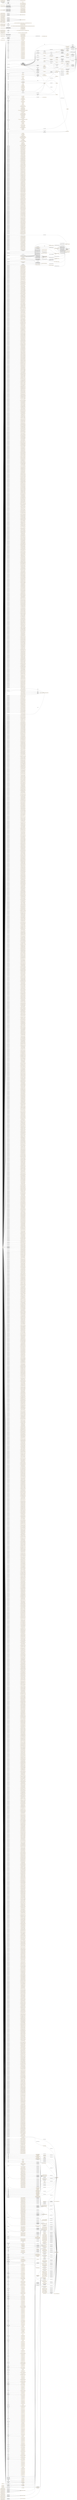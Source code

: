 digraph ar2dtool_diagram { 
rankdir=LR;
size="1501"
node [shape = rectangle, color="orange"]; "nyon:Issue" "nyon:EducationLaw" "nyon:Group" "nyon:Taluka" "nyon:TransportationLaw" "nyon:Civil" "nyon:Statue" "nyon:Review_Jurisdiction" "nyon:Sub_Court" "nyon:Solicitor" "nyon:ObiterDictum" "nyon:CannabisLaw" "c709299:18fbf1e2882:-7fcf" "nyon:Jurisdiction" "nyon:FoodandDrugLaw" "nyon:Appellant_Jurisdiction" "nyon:CorporateLaw" "https://schema.org/Place" "c709299:18fbf1e2882:-7fd5" "nyon:Evidence" "nyon:RealPropertyLaw" "nyon:Opinion" "nyon:MunicipalLaw" "nyon:Judgement" "nyon:Author" "nyon:CatchWord" "nyon:Plaintiff" "nyon:AgricultureLaw" "nyon:Court_Official" "nyon:CommercialandTradeLaw" "nyon:WordAndPhrase" "nyon:Country" "c709299:18fbf1e2882:-7fd4" "nyon:DateOfJudgment" "http://xmlns.com/foaf/0.1/Person" "nyon:Party_Type" "nyon:Concurrence" "c709299:18fbf1e2882:-7fe6" "nyon:CaseType" "nyon:Fact" "nyon:District_Court" "nyon:State" "nyon:Party" "nyon:District" "c709299:18fbf1e2882:-7fe1" "nyon:Provision" "nyon:BankruptcyandRestructuringLaw" "nyon:Majority" "nyon:City_Civil_Courts" "nyon:Single_Judge" "c709299:18fbf1e2882:-7fdb" "nyon:IntellectualPropertyLaw" "nyon:TelecommunicationsLaw" "c709299:18fbf1e2882:-7fe5" "https://w3id.org/def/nyon#Judicial_Magistrate_Court(Second_Class)" "nyon:PersonalInjuryandTortLaw" "nyon:Munsif_Court" "c709299:18fbf1e2882:-7ffc" "nyon:Principal_Junior_Civil_Court" "nyon:ConstitutionalandCivilRightsLaw" "nyon:CaseDomain" "nyon:LaborandEmploymentLaw" "nyon:Original_Jurisdiction" "nyon:Chief_Meterpolitan_Court" "nyon:ContractLaw" "https://w3id.org/def/nyon#Judicial_Magistrate_Court(First_Class)" "nyon:RatioDecidendi" "nyon:Defendant" "nyon:Investigator" "nyon:Criminal" "nyon:Tribunal" "nyon:InformationSecurityLaw" "nyon:Session_Court" "nyon:EnergyLaw" "nyon:Individual" "https://schema.org/Organization" "nyon:Appellant" "nyon:Advisory_Jurisdiction" "nyon:Court" "nyon:Witness" "nyon:Bench" "nyon:Metropolitan_Magistrate_Courts" "nyon:BankingLaw" "nyon:High_Court" "nyon:Judge" "c709299:18fbf1e2882:-7fd6" "nyon:CourtCase" "nyon:Petitioner" "nyon:HealthLaw" "nyon:Dissent" "nyon:LawofObligations" "nyon:Argument" "nyon:ReligiousLaw" "nyon:PublicandAdministrativeLaw" "nyon:EnvironmentalandNaturalResourceLaw" "nyon:Location" "nyon:Courts_of_Smaller_Causes" "nyon:GamingLaw" "nyon:PersonalandFamilyLaw" "https://schema.org/GovernmentOrganization" "nyon:CourtDecision" "nyon:Respondent" "nyon:InsuranceLaw" "nyon:TaxandRevenueLaw" "nyon:FinanceandLendingLaw" "nyon:SecuritiesandFinancialInstrumentsLaw" "lmss:RDCrtMLFIiUfemdZEzgDsKI" "lmss:R7ZrWzdAOf6mXVtcQ49gWat" "lmss:R8385d9F26f0cDB5ce7777d8" "lmss:RDCkFrEclhipkoHPgckuFY6" "lmss:RF27635F89fb52084fc5606d" "lmss:RCpnqQCzeexk3k9kkbLx1Zu" "lmss:R3JyeTnrr4bbtvOnTMUAhq" "lmss:RDudpkFU4l1qFgz09YHMm1t" "lmss:Raw03V8d0o2ILRa4VEpq4t" "lmss:RDkKltCs6qv3E5GLBaSJ8H4" "lmss:R3TtiS3gxiA1y6P4bIeoRl" "lmss:RM6KeGyv1uH0zuGDufnxkw" "lmss:RD078pnidakfOC1UdhDigqn" "lmss:R0MoavyBgkozkTUjvdvqth" "lmss:RCAqkERT4begMUK4DElOY4u" "lmss:RDthEl0nJJi9RkvBWQqXsQz" "lmss:RA0E463BFF0a06FA9d5F4ef1" "lmss:RCwT0yMShmi5V0Q2Y9Yn070" "lmss:R3erD0I2JnRN8fVHGUfFoq" "lmss:RZt6wRozUsGTgVqOixInL5" "lmss:RBc6GT2EPDVvjwGyBkpaGya" "lmss:RrPgamntGVCkirompZuSgE" "lmss:RDCv20kIT2YJmDM2yNDWsmJ" "lmss:RDgLz1KvQn0YL8W61rW55T4" "lmss:RB2sCkb5dZ38tzkavJZPazV" "lmss:R9191HPmtEVrJ9fruN1Mws7" "lmss:R9kXNc5SC2yZdt763ePWdtk" "lmss:R7dcZJLuYutSG7vbZRwstAC" "lmss:RC6NasPvBeqth4i9eSnAiLe" "lmss:RCO44KDjbrsXWrfx78yL53K" "lmss:RCAB15957188722B6fc98458" "lmss:RBrs0FH5hpFyVnTb3mbSz60" "lmss:RBaK4xLFKOc03lK7yvomBdd" "lmss:R7bndABfdeRug7rH6iTRITP" "lmss:R9k9eQXeUK3I54Rjw67fBa" "lmss:RD1oQDMlC6FytjOndhJTMy8" "lmss:R8W98AqFMMolqQMvARHGyoP" "lmss:R7vfM0J4fZ9NCcg884uxgv8" "lmss:RsRtyiHal5LpCp4JZhZyCD" "lmss:R9F95mfTrWVKPo393htsyq1" "lmss:R8a69mb9gzRyUSQsZdwSiA8" "lmss:R84Q93fuCHiuIsUChEPJDxr" "lmss:RtQgohkpDAYX2dOBE8IicW" "lmss:R87v1YvLO0pDjR3Y3nrhQlO" "lmss:RBUBqjNCYBI4CtLUcdAVYwy" "lmss:RDTGT3HfIlSn9KsUiMtHHCk" "lmss:R8oRDmj1uAhyqwCXdWIfRGM" "lmss:RDAQMAQLYgoUdaKQquAhteq" "lmss:RBoDiMryDOIE3XWHl6qgL3y" "lmss:Rf6VP4ko64w2R7cvHu9VlR" "lmss:R93PX3BWHfYP5NEMT36MN0R" "lmss:R85OMPBjCJJv2cpg2RCwYim" "lmss:REqNUzCcGoKx5gKPW4c13h" "lmss:RBC0hzYykzvVIU4lgwzWUxn" "lmss:Rm51XYTbDjRXLDOlLzfn25" "lmss:RBF5KuECPEHv8VWSLweEKTH" "lmss:ROhQrThJyS0l40fB7FDDHU" "lmss:R8xB67rtMDMgJgiTMAX9UXW" "lmss:R8fSoRbI3U75OLeBvp4PzG2" "lmss:RBeABy5UPz4KOLOrL1LrxFD" "lmss:R9G5Ptc8g9T3Ag0GDVQOwae" "lmss:R76IAKqsqXlLQRs21W91S5o" "lmss:RByDRLSc43XXuxvGpaC4vtz" "lmss:R41C0dcD9174fA0CebdBD085" "lmss:RDkGGfnhr4K7mNJJahVWcSH" "lmss:RBULYMym4JpJmgkW3Q4Exdd" "lmss:RCVn9Ew2WyR8O4O5WGDlLKO" "lmss:RsJ6DupkWKlUlCHH0Ycxvp" "lmss:RE1495010A9ccD049c2245e5" "lmss:R7nLS8ry1FEJUBSrWrR2Ded" "lmss:RCzvtNXIrDJF8xkmOoc6JKH" "lmss:RCu23ODfsnYICpdMNOQUDJV" "lmss:RDZzBk331JIB0uRonHJ9fHu" "lmss:R79Ba66FCFc670CD5f82Addd" "lmss:R16Bb605A0ef06469ea398bf" "lmss:R8HQFWxgtCe3eNwvBbsVg7v" "lmss:RBLzDQdY5M3AjVUpILnB95K" "lmss:RB1h8cxyXlk5FgJ1s3kzAhW" "lmss:RBq37J194MpjXkKw99pB3E0" "lmss:RDiVfYrNwYdmawA7b4v9WKg" "lmss:RBKhb3AMMOBaiFMfEwhiTxJ" "lmss:R8AskLnQPiMPqirI390zrab" "lmss:RqGxSnAp9vX42GRKHqwvBe" "lmss:R7L5eLIzH0CpOUE74uJvSjL" "lmss:R9uTFHGFCMBjtYw5MOmpotJ" "lmss:RDkwyaka1G06Txgxv0pNxqI" "lmss:Ra6EHlbqrpUT9rxM2PtwIP" "lmss:R15E945B1Dc01430fd4DEf04" "lmss:R7JKVOM2aFkvG1yiLzF7ndA" "lmss:RE5838d24E876C554db34bf0" "lmss:RDMDwRdvGV1SmoM2o59K16g" "lmss:RGm7jrTspmRi606c5XWZ1z" "lmss:R9JcsdtYN2CUc5CfCTULHYC" "lmss:RCi7RfKkkmw6lGMEMbhezRG" "lmss:R9bUktwERRfaUf6sl6H8wPB" "lmss:RCDA8f0B31cb38C222992553" "lmss:R9CnOvmitM11ptxXIxgCDYT" "lmss:R91E8876544ab0C3f99DC5dd" "lmss:RzN0lEecajkj9LkgP3LBQ4" "lmss:RVaHiNBU68DENmeHicnzro" "lmss:R7XlRtk6WMnbMZULXcg7SnI" "lmss:R9CItPYde4ykNIgEFawho6o" "lmss:RBnsEcCI2IYcIzlWhNi3KyD" "lmss:RDFhtJuTWcY7UZGV9F5yOoA" "lmss:RLo6IKSAHOn4PXfQzdvvEL" "lmss:RDncsU66gjMTS2uIVpdIaEY" "lmss:R92iT3e2gLxlQYuzd9MaSgv" "lmss:R9q7GJc1zsYT0P4Xdp6l9Oz" "lmss:R4olkoqXdxjuNfJrjzI08R" "lmss:R7gzXxHYGOLSEudb6n1QFWm" "lmss:RDEuNPJBSNIARaYTXJwi86w" "lmss:RDD6d1375E1ffD977d6C81c9" "lmss:R8TvbewYypS9Uy4y5JGIwEH" "lmss:RDSBerlLWg1ntpLqDQn1eVn" "lmss:RCty0MaQzrLC9KnzjM7nMER" "lmss:R7WFfYMH1TScAYGE7FEc5g1" "lmss:REmr1hMmjsOHdYdpoDs94Y" "lmss:R7IbogGvvZNlbqTm1APlUMw" "lmss:RF70104541ceaCF746bCCc18" "lmss:RC2I6N0hyNqhDHOjZFzQCLX" "lmss:RDl90CtvzlRvgqzOdEVKrof" "lmss:Rd6ivGOMbi4Slsu4ynPmMX" "lmss:RCTK7TqCR4kDGaX2z7VbhcA" "lmss:R255817207c40C433e836e44" "lmss:R9sHjwa9lePTXewp7sJMqeS" "lmss:R7NPSSODp2sRYDRSQ2hvF3b" "lmss:R8FLbODQd9k85hPERve6IN7" "lmss:RFF1de5D676d59C5dc63842d" "lmss:RDoc5fkIs4N79QVKf9t11jt" "lmss:Rc1XzYh0yUQ0dlagIIhv1u" "lmss:RCmIM6GP1xPJwiziBiODaKh" "lmss:Ro1RKRYnlciGrhgC4NjuDV" "lmss:RLvhxz3b1k2IU3MaAgeRtF" "lmss:RjM80CC0FA0G2sKxmlbaJF" "lmss:R9SqqJ7oW7XF52TFPoEbPbN" "lmss:R91pKiisIKUznRxqDYHu0bu" "lmss:R8alUnZrt8GVEzHYhh1KTva" "lmss:RCTiU3W5CpVCeWnO9Enu73A" "lmss:RrYc14SDMHyXfplFhiI2Ok" "lmss:RKpFHh3Rd9jQVUWKzNeXlI" "lmss:RCcT6eEFcReXFZqoAC9ADvf" "lmss:RDsQrw7ploG6C5BFKKNiJc" "lmss:R0DB9975F6f0d3B78ec6Fc65" "lmss:RBvXYVuffq7XXEmGpCJ0vCx" "lmss:R8Vc81lUJOexAc4y0on0xCY" "lmss:R9980a869D74553A4c177e90" "lmss:RwzrT6MJec4vePgte9iq2z" "lmss:R80LWzrvt9gX6eHJynn543V" "lmss:RCBMT6pUoBV2EeF5IdOGfX" "lmss:RDgEiiX23zftUP0Mggfc68n" "lmss:RCRdGhCbWvSVjIhz7sM0FzY" "lmss:RCSGUcPZ5uh2NokmVNXQbu3" "lmss:RCR7Z71r5mmHYFs1xoAWwzE" "lmss:R8TcoZums6Bey9dc1v7qDZc" "lmss:R17Def1B6A301A4F60311a8b" "lmss:RyazUr0HwLdeSIiJjwsbgP" "lmss:RB7pLfw7zqXtd20kKg7EcOA" "lmss:RB0B04457Bd99BAA62b35b64" "lmss:RBwZjjQmoJgjgi1yx1YBOm7" "lmss:RF7C52d521587521b0f0E91c" "lmss:RBFgL4Dth9VONjmIdH0bEOs" "lmss:RB23d397D4764121de4CE741" "lmss:R74rhDxFTlzqgIXIf9vGDB1" "lmss:R6BF897F79efbBD60be88ee0" "lmss:RCDwLiS22z6MzQaQHS08hvk" "lmss:RGsUOggnA0rNAVA0uxyh2F" "lmss:R8MAmklNCHWQOvWpLPS5K9G" "lmss:RCE1XxAiarOHMvuEC76is6O" "lmss:RlDwAh4h0X7Sosy5SLccvX" "lmss:R9Ssnolzs98skM2RcQkIjkY" "lmss:R7NY3RN4HKneok9Io7xvYmb" "lmss:RCMDxHr82PYrDL4pAsPRSRj" "lmss:R07A96dEB6fab5272f1C79cd" "lmss:RCEyxKIFjtfFofHxZSd0Hv3" "lmss:RDHLOOTVz2R1AolC2vpAbJ" "lmss:R98E2kVwPFwTnP6oxYUt9HR" "lmss:RC7G4chfaS2wrJ4zwbSMhX" "lmss:R46Eb30954599CFFc3aD37f3" "lmss:R7pahpml2WPENJk6Hj3KqcY" "lmss:RBhfNPsv8keQ9VVfjW93FQP" "lmss:RCZwssbqfmu0Lds0LPDV34F" "lmss:RCiwr86zmjFFCLgof7UXAiU" "lmss:R6NLFwVRdI5dCvtQ1dm4f2" "lmss:RidbKI3ygnA3bOyKTTFE3K" "lmss:R8qItBwG2pRMFhUq1HQEMnb" "lmss:RCL9tL1XOTncmAJsSYApAw" "lmss:R35766718645c394c2615294" "lmss:R6D88cdEA8e6e70184a593a3" "lmss:R8TmxqBbWaNgdm0lJQdY6D4" "lmss:R8Jf4dr3IkvxQZBbs7AlZBg" "lmss:RQGzAjBWLRfJIJGsChGKna" "lmss:RCGW5RFfjJ95ygeSCJLaJQT" "lmss:R90NrgGaQuqXwEQv8evJNR2" "lmss:RCvIzbBC4HsPoR3TCjrDPSr" "lmss:R9A38e7BFCdef3F6d2f46ccb" "lmss:RBDjAM773PfjvwDFIBwA6hZ" "lmss:RF95ef1504aa5B11cfeC5e43" "lmss:R64Cf97674c65D4278f98753" "lmss:R22502f311e09DED5f8655b5" "lmss:RVRrqw2QfVD6UcPQLUMxaq" "lmss:RClz5287DM3GhdKpYYAy3mj" "lmss:RBMJL0qtFcCATu5EC8f4Hp4" "lmss:RDLuS9uU4PbVxHlpO8VWIoJ" "lmss:RB8HabSdO9WeY2vpA4OAbE6" "lmss:RD2FLoC0WHvp428yy3GY5ta" "lmss:RB0Op2IhRrgwhTbw1wWjDWf" "lmss:RFA2GVANDK0YDwpVvHSxMw" "lmss:R4p7hCW8i9ZoWoZKGmzfPR" "lmss:RyjwJDmJoeRdPwVIpoZOmK" "lmss:R9XbvULiDU6Lhqax71LzThw" "lmss:RB7IaNyshrHiqug0LlmK6J2" "lmss:RmKGgthC7edDxTiRIwoo0V" "lmss:R8AEam27oepYqk8pF8TaFBc" "lmss:R9OVY5GWczMSrxKsf8cfgpq" "lmss:R7l1hC1KL4UsSjBkN6aHFc1" "lmss:RPs4oGWa0fkJt9wkcTUbnU" "lmss:RE4D96703A56bF283055585d" "lmss:RCokTdgnyEpV8OkUmNvXuYk" "lmss:RBDPzIFUWJsqqM1kkNffPeu" "lmss:R7yFvjE3c7XNyrKkiFPHUUs" "lmss:RCjaPxLpNSWz91c3fJzxweU" "lmss:R7E96405CD329B1A0c872279" "lmss:RA42f7d003539F14bbfECbbf" "lmss:R91xCHHoE9fXDZudkrKfPQj" "lmss:RCcQHyZbjBHsXsm0zrZGme5" "lmss:R2EFb44694279754583E287c" "lmss:RE3486086100c27E53f7278d" "lmss:R8HcNoUPnXVJ6r1yA0EgO58" "lmss:RwrvvLJKf3R5aeBucwVocH" "lmss:RDgfJ9px8R3zyHRQWsZuQwM" "lmss:RBbPbGXI0ECmsyi7dWGinsK" "lmss:RC6aqtaoqNvoQggYxN1RQKg" "lmss:RBe9qlr1zTrQ59S23u1iMKZ" "lmss:RB4GQZ26zq1PJ9m6vGUuoiy" "lmss:RC1RuXMxvyeWXk4LhcJIxIu" "lmss:R8O3PoolmgHAy2hrZsguhqy" "lmss:RE1D24dB13e494614587544e" "lmss:R83NETokeA7aPycaE331ptC" "lmss:RBGPkZ1oRgcP05LWQBGLEne" "lmss:R9eRaHXUh5Kv605aMyZLhOt" "lmss:RDjeyL29mqIZy1eACYHYZXR" "lmss:R7944b638E918648a6aEAefa" "lmss:RDkQo1QSPUFnnAt3IIiFXul" "lmss:R7ZBWQM4myAWN4HHdQ0FdSZ" "lmss:RzyeWKhoAOFwQhI2R5PxYf" "lmss:RDejyPBHivIaQcmk3SJA2oG" "lmss:R8PvYibP2eJP2dynJCZMipF" "lmss:RCvkZk031Sc99Sezqknyjqm" "lmss:R9i3hWr3NOAzkRTAKHi1cX" "lmss:R32E9afFF2ab3C22bdfCFb37" "lmss:R8mhyaytzU3aWKoT5W7nlls" "lmss:RXx1zuWf6YAl8qcKgzeMai" "lmss:RDwajUPdKVdK5tlwiUjmNzG" "lmss:R81UVfoWtSHwxVmVVi2XMV9" "lmss:RB8wppcP6f2OWeggLP1jecD" "lmss:R7KYfSpf0bnFF3LV3RL3YU" "lmss:R07apvnYwQifSmPmS5T8s6" "lmss:R9JBjakDIsSF91IjI8v4skI" "lmss:RyJcUQ1hGi2IoaMo7cPSnx" "lmss:REudlQhx343lc7kMRhaE0i" "lmss:RBFFfSWsg811UlPoeFkEsZY" "lmss:R8hXc0S6Tva025cAxXkHLaK" "lmss:R8Lb3TLCPJlBcfIcNlVc9mO" "lmss:R9rEOlPrMiUpUlQrMe18m1X" "lmss:RCkbb9LoiDrtNiVppyxTkWT" "lmss:R7o4TiXsYQ6vV6MrJMTfnS7" "lmss:R0AeR1NIOGx78uQzL9Vz1S" "lmss:RkbsRmxlCHsKFrpTNqzA1D" "lmss:RBUe0cQF64tyOYgN6tqTSLm" "lmss:RC219sYxwzJe2ULgTU8qyXA" "lmss:RXEKEEEApoXTYB4DbjUJui" "lmss:k_80b4esR12ZBNQDVfB9dA" "lmss:R7E720fBD42e9D94f709E102" "lmss:RF52f1c417a596A01b36Bcf0" "lmss:RKKRGOkIme6pnG2BSePt1Z" "lmss:RCM3avvvorD53SC3uDdmjPU" "lmss:RCEE791AF6ea7152aafAA688" "lmss:R9rifs7NjzRgsR68E9u87wA" "lmss:RMf0du27M93YU3LXB52bha" "lmss:R7SEjiYzkEBKWLmzH6Wet7N" "lmss:RD3TwEtezlhaJxwaSHCibko" "lmss:R8ZtnQnJwRZiBA0Pg9cREHe" "lmss:R7Ttdyo4FsvaupPKT35Qry0" "lmss:RE9s7r2JlXT0Er8ow5jUPj" "lmss:RjpSZ2C3BupKvNgkdlwW9o" "lmss:RE20381DDB7faDD37773B754" "lmss:R286f5eC097e5DCE808BD672" "lmss:R9wXEpicPBDF420JUfmdsD8" "lmss:R8f55d3eN6sLakEyMpOZN9l" "lmss:R7UZkDXz7Wg2AtyHFQEeySC" "lmss:Rt7TTPXJ7WX1Jrjufs0Mdr" "lmss:R7N6j20nBHZEeLQlUviwiW" "lmss:RUTsQkj9wvpljBOY43Mqz5" "lmss:Ry383Dr4tq480SlKuhSkWa" "lmss:RhceZsFaOSAIBa7BX1vpbF" "lmss:R9VmrsacCuMRTZxg36XtJXF" "lmss:RB03UisqUWDKFmOoDqLsrEd" "lmss:R9Q9CszYRTjTgwQ8JRqVZ0x" "lmss:R8IDj7WyH271GZ9doQJUak5" "lmss:R9tZFXPrXQJWHbqSgtCQxJF" "lmss:RE9922bCE4a7aA47ffdF42c4" "lmss:RBnWwBM1j1dxSEB6lEdw0NV" "lmss:RgODi9ftdYWYOGZpao6M9M" "lmss:R872e3e5kIyoshDoSHVM94B" "lmss:R9C8kvaHqPiEx12rDZXvLn" "lmss:R7d649KKGBfJyGpUlJw50Y1" "lmss:RA7830181D7dfE94ac567c1a" "lmss:RDDNpNdjElqNQGCpIZq5B3p" "lmss:R7YHIpFbch8nzNShItaf5qp" "lmss:Rvh4toXuvsKHyb8iiH8ueK" "lmss:R8Wfz2mTFwxxmbtobaQ5NU9" "lmss:R96Tm12A6fmFtuHYz0hLIia" "lmss:RfFvGgy9HHcmP4onVyP3cZ" "lmss:RHagFJXtPsCCn5dbENWLNR" "lmss:R7uzfpLbCGc2taU7nsJBuor" "lmss:R9VgIGcn57gilWLqtXc5cNb" "lmss:RXMzFFnblmTeTdQl8R3v41" "lmss:RDlvdw8KMPnrnVfAl811c34" "lmss:R9QQLAddYiYrVZR5UngMLk3" "lmss:R9CE15cE3B69eC0B96eA60a8" "lmss:R7bwZeguAOad1yUKbQstNCT" "lmss:R6B202bD807c4B74cec02a5a" "lmss:RDAc4EhVEdo1tp0Caugw1ut" "lmss:R85H4hDZWq92xwwBFP7WCtM" "lmss:RCZKHTsfA7SC5yhl8xy8fXh" "lmss:RBeZkopwGsxt3K5BXOgNBNF" "lmss:R9hiZkJdEEmVQCWrwvpHIa9" "lmss:RhBvOCNsTuHs1L1cRSwWuL" "lmss:R7KhOsYwbnspBGTPBjtzmKw" "lmss:RCwVdUO0oKJLS4XAyLzvzVP" "lmss:RNVukeUKKKNxWuboyhfRlO" "lmss:R7dzMUdHL38FTJVlhahuNbr" "lmss:RGVrDmO3wOb1JN6PDlLBFK" "lmss:R8O16bYOWvNPglI4VNRpsde" "lmss:RBJ4HPUl2DrL4G30lmoFKJN" "lmss:RXglkHnO0P9PdVdDRHi9wJ" "lmss:RqoLFQcoHYuWrTbZMFdikP" "lmss:R75D583E92168ABEca867a3e" "lmss:R7e7pNl5IOMFbxKN2GV2C41" "lmss:R7JlaNDA5Ji5sdlFMTq1YaA" "lmss:R97aYO9CpKlFVngbHzlrkVI" "lmss:RSv0HBRq8RHUfm3K53ZFAT" "lmss:R8A34a9EA5aaaD1B534BF1dd" "lmss:RCoPjsM1Gd6Ra4z053jBObw" "lmss:RDrZfl9rDyGVk1ikSmx5TRd" "lmss:RvFOoGYP10Qkd86ugVyaOA" "lmss:RFCC0cc466f6eE5817eE7e70" "lmss:RB2MwY72GbUZH9ccu7omcmE" "lmss:RDzGV0uU52QEYp4H0g4bOBP" "lmss:R9iX0KAluRjh1SUSjFzLl44" "lmss:RhPVhnve1MQnjMzFXHwMrG" "lmss:RDmsvdtBrrw46UnCDJ0LKrJ" "lmss:RE9Eede645ffeB9A7d241294" "lmss:R7KdQLWwrvkyzohDgf48st7" "lmss:R92780f27E68cDE74a98665c" "lmss:R8VOMRqV6TS6A9httw7cSWP" "lmss:R13E7ba56492bBE1b356Bed5" "lmss:RF6Cba46B3af69A47244E9ef" "lmss:RD1C77b5D46361ED0cbA4f20" "lmss:RB85c40B0564b6C90d555ec4" "lmss:R2DCef58F7b4dC994bbE0cc9" "lmss:R72Gc8jLnlcdsEAwKoagQgD" "lmss:RCsMg9PSHTWeBjdWc5KTPNf" "lmss:RBREngQZS9QIgeWCOMPBLIo" "lmss:R72crwrxwInhpgjYhTaYlmY" "lmss:RcTA2iQmrtqOnX3WrjJIp8" "lmss:RDm4rfXgHt9wIDHbrUUGCGL" "lmss:R7H5z7e67YZSVmjrNJ0r6rm" "lmss:R9HBQQorBzLchJWIZlbvzUM" "lmss:RELyb2yqbDd1xwYwilGj64" "lmss:R428238242a27F1454d5C7c6" "lmss:R9XqhlDRrcrbyXu5YJVhaoW" "lmss:R91WteSiOiemLkdvKMPFwld" "lmss:RlNFgB3TQfMzV26V4V7u4E" "lmss:REA15c72106906EBaef2F722" "lmss:R64Ef32D5F7e3AEBcb042497" "lmss:RSxEoUiMU4gjY4l6L5xT8z" "lmss:R8wln21w2Ro3XIXYz539Nh6" "lmss:RBIjupGmQLqpwi89uEk45qA" "lmss:RCbyTWtFSAZ87yEK8J1VaD" "lmss:R8YBf8Plir549jdl8lkxO00" "lmss:RBVUyb38XelMKIl06TX139" "lmss:RNCuFJE20nxNN5XFLbo1WJ" "lmss:RE86023D35b1fFFD93721fd7" "lmss:R8xVj14htMg08Ph5XqOUdbf" "lmss:RB44909840437992fc235284" "lmss:RCWBpbZ8mrjRQt2kv0aH16y" "lmss:R7mghrIauk4oJaakhl0B8pU" "lmss:R7f8oRno6qr0y6rzgnqVgK0" "lmss:R8VNf1SBFc3ThnKIJ5qsLYR" "lmss:RF0Ed48CCDeff3A690616f64" "lmss:RE2D2e5FE497aD82650BAa67" "lmss:RBph9lU6r2b2uGdmXJ0Hv17" "lmss:R7LI3BONqNkXbKHKa0t3jyI" "lmss:RCoQDeYOtDc2D1sl3F8onAY" "lmss:R7xjtdjCK8LoDNrx5EwqIJa" "lmss:RCqv8NPV0ddd3YmYpr1RMuX" "lmss:R8wOITiPftK5xTRvzn957oX" "lmss:R888ccd914a7eAC7d68FC0db" "lmss:RCVKNrnBSzR5wFD9yB7cjCL" "lmss:RCb88Obc8Qsh6J0JJ3hy8Gj" "lmss:RBfGu0dj7U3Vhx97y84qzKq" "lmss:R9mE09H2zlfuEgZ7CVMrsrW" "lmss:Rfo855SOdcBh45JQeaBNJ0" "lmss:R8u7CAB2KmMvx0wpzJ73n97" "lmss:R8rd3ksoSQ6HG1znf9z0EbT" "lmss:RCrOThiq2BioEVHnqev8KdQ" "lmss:RCjgFvO2VxpIklnhZMbSD9k" "lmss:REC6abb85646f418578BB5d4" "lmss:RDK1QEdQg1T8B5HQqMK2pZN" "lmss:RFLCbWnBgkHxPAEeVWloyg" "lmss:R72B8cdB5F1baA270946C9d7" "lmss:RdLt8myHW8a9xutd93BnoT" "lmss:R87qxvkj3w9hwJO2ZVp4sRa" "lmss:RvIX5LiqKdGfF4rcmou5px" "lmss:RCCv5YLoHUOm5AlqcCBzqGf" "lmss:R59590a2E604337Ecb0C582c" "lmss:R38IGl4W1JMNrJ9LBfhyYo" "lmss:R8tEo7eLTGlfjDnmVgY0Qpp" "lmss:RBjYepK2dGo0eMf20eWQmI3" "lmss:RDE8cb83D3301FB0ac0E0282" "lmss:RDeT3IwQX4XRp2NQltDXY4r" "lmss:RDrCoGiMIXR6TcVXppICUT5" "lmss:R7R1YAozFcvfvIX32msHyay" "lmss:RsV5QMwDFnmWcL8RT5iDQG" "lmss:RBCzyIAi2Hjl80hfQr8wAMR" "lmss:R9L2shTy2cnDMS1sImF2PBy" "lmss:R8nVhrBlasGIc7jxw1D0vbm" "lmss:RB9DoLZunyUmcyGrXE6BMQ" "lmss:R8IHCUGtcWInB1dyEFPgffm" "lmss:RcUQjieg6jZJk6oJvLLsSh" "lmss:R9C5HcTGpZz9eYQaOrTS9e" "lmss:Rg84mIufn9P5PRG3Sg1a54" "lmss:RCviQIdzAw8dzCCf1RAvfP5" "lmss:R861jScDqFiFo6suhhoq54G" "lmss:R1263556EF1635796d8CB721" "lmss:R9eNwwldCTuAoPYr6fyaEtW" "lmss:RCZyrH2dIAtpDh2AzPTekph" "lmss:RDzSLCTTihtIsY2Vostr1Fn" "lmss:R9LVBKjvGRuzwgtlhuLST36" "lmss:RBFQCPcpMnfZ25UzTt5k770" "lmss:R73hoH1RXYjBTYiGfolpsAF" "lmss:R9Uwmwe84oLeyXAcD08TcKq" "lmss:RB5BLG1zQJq0HkrAIYCLZty" "lmss:RDqvTdg5IFDf2Oyf3zT3z50" "lmss:R9Bt6YyjZVGU1dHNZZMG1Ue" "lmss:R65Dc044AEdde884d6d80506" "lmss:RCh6DNVTpKuGNGUFfysj3uD" "lmss:R469bcc6C602637D0d839d85" "lmss:RUWO4SzoPWpYF7vZ3XAxEq" "lmss:R8C3ez5gI2F09CMXs6RG4Cj" "lmss:R8N5U2j0fGGKFU8RsaFVQKQ" "lmss:R9T8KGJd3wcbSBjdX3K2mGy" "lmss:R7nqxxlAfhYqqSA2UQ5UxpX" "lmss:R5u9wTR86QD4UfWi91OTra" "lmss:R71j0369f2ok96vA6rQOxa0" "lmss:R68E7baC4A59d4E0897F8b28" "lmss:RCO8vPIIGC7P4PcjCa9cYBG" "lmss:RCYi6mS48NndWCB54a2jYhR" "lmss:R91D98b850c3219Ceab1E7a3" "lmss:RCx52UAWgVQUnCDTQXlxMgU" "lmss:RBioeVhKaUUVmf39x6B5LRh" "lmss:RCHIu81uU41YfTOo5pFfrx7" "lmss:R47DfaaFFBefc55C6d089b11" "lmss:R06A21f4E6c25F9Db0b57f7c" "lmss:R5xbPrjEPzFqE3M8IQIr5M" "lmss:RCMIgsCQAdMZUzbk6elcWT2" "lmss:RC0D5sYWEbeH4f6F0f70uMz" "lmss:RBsvpMvvLEArd0Rts82uWZ4" "lmss:RBQGborh1CfXanGZipDL0Qo" "lmss:Rwb69BL1DbTISxyVYJJApb" "lmss:RBvhPeoPwTNYsc19VBpYjSV" "lmss:RBB0bdf1675535B219491726" "lmss:R9aSzp9cEiBCzObnP92jYFX" "lmss:Rafw4pSzJ3S3d8sq6quprG" "lmss:R8gPVPSW76auMkhwuIg1CBc" "lmss:RBaDrQrVPFbshcpKEHeaSE0" "lmss:RSq6tKFNaCWBuzwBECDXiS" "lmss:RE14c938A941aD356d56E936" "lmss:R89e7t0wDXgx7mBu9rn271g" "lmss:R34OeWRUurl4TJP99m6uiC" "lmss:R8hJCf4Ih6iuFXsxeK7e6zU" "lmss:RkSzjqDiXEWoyDqDZa0NLu" "lmss:RjZYQdnDbpjxRszPUNrCK7" "lmss:REDF37d8C22e9BD729bC20f2" "lmss:RBCGWZJa0I6wYQwODzjvgqU" "lmss:R81opfsWnlEQvW2jFPWFOxo" "lmss:RBso92NcgN204DAOkEBcGuD" "lmss:RFF3b9989849633940eE6de8" "lmss:R8IPYrNykDTHjhTEpNetWUR" "lmss:RBPNQSqdDfSS0uPPJ8pfxVL" "lmss:R7zHyrVy8Z3m15uOpjfOyhb" "lmss:RB5tNYSDrxEoYAqZ3sy0rae" "lmss:RBQsdcRJkoMX1iqIsst4xnP" "lmss:RPSB7FRYHJJgR9AtveAeUi" "lmss:R73nDlg2vRhj4u18eVjAtCz" "lmss:R9doczl55K7vKZwulzfjluv" "lmss:RBBZq2pnKF4F034vAf1WDmG" "lmss:RBF64d913C5faC5Cd17830e6" "lmss:R9yAfEbh23CiaQybRUqwIpB" "lmss:RyRNSAO6hNYvTsE8rvbKzK" "lmss:R8OXAl4XER5P7DRJEzq7Hg7" "lmss:RObDXKmoefrAqYpuco45fm" "lmss:RBX1KA0BJR7y27zZSvaLBVE" "lmss:Raka03e8c9MzVaikHDZsBt" "lmss:RDfdmGR6iPi4k2t6ecIUBkP" "lmss:R8QIbdYmychm9yabx8KBbUz" "lmss:RDRCaFxX4hpUklgNnVS9D8C" "lmss:R8A3IWnCF4w7p6lvVLLqAQa" "lmss:R8OcL6bnGz3VCUHybQibZhs" "lmss:R4v8Gjbx7j17UCiLuGL3mF" "lmss:R9x6yqzHQfo3MF4rxIcPupm" "lmss:RBLYLKMD32yWd9Wva6rGSya" "lmss:R7iUgtA4q4d8RIm0Q8wQcOL" "lmss:R7awxTX5kqxlsN3N0qTBdJE" "lmss:RDTPef6LjCeQg2TUb7aY88W" "lmss:RCVdRCEbHmTOMoJpqz6DXOG" "lmss:R9BhvOfuZgSGUlQfxwSi4b5" "lmss:R93T7OEmCjkwufvhJAY4ScV" "lmss:R8OsGCPOsihiJLtbFkIbRfx" "lmss:RB5C3a2A7Cd5f782e2f61c3d" "lmss:R7aSm1AVSKBVx8el1HZUrxw" "lmss:RBKT1I6J8ce2Gs6xwwFcUTr" "lmss:RnklbMBLuq1tIievGuBNbm" "lmss:R7aFBns3Z2d9MuNI5sDEGxF" "lmss:R85BLSakJPEy7c7KvxZyOe" "lmss:RtmRdqzdG4lddVrtCToiL1" "lmss:RK3djL6tQYM6HO97DehdPn" "lmss:R3bU74bKrSAyu2rkZ4SZEa" "lmss:RBsVax4c8Bdvzok8MTZKGD8" "lmss:R7J4lqNzHVYdV3Gz1aGb0D6" "lmss:R93RTHT7RIhwzcK2cDgMrhV" "lmss:Rd5U9LwpXnyPC2FrSlAVBv" "lmss:RCeKmVl4PL78uA2J5r53a2C" "lmss:RCijZPAaPw0lgYwtl8qWG67" "lmss:R4B9dec71E2dd97181f99777" "lmss:RIBFgpbQ38dlD4wCMRI9qP" "lmss:R93yVl7JbvGPrMcCdgJJu99" "lmss:R7eVYpVEsDqKqMUL2HL23Zr" "lmss:R8sMcpQMoO3EOWAx73lpZ16" "lmss:R7UJAiYtYDWKVCr6nagmLfA" "lmss:RR7oJoEqb12ZxVMvTIb7I0" "lmss:R82Yb8u8L6F9E8vrZFOnfw1" "lmss:R7R79cl5ydPUGDehAUcOKGD" "lmss:R9on8tiquMTsKR6vhoogBT2" "lmss:R9CFcf2FE0e5934F5860E230" "lmss:RB5lx7xpeCS48DusHwMKcU3" "lmss:R8KRPJpptKbBzyQalWni4Zv" "lmss:RVYBDQv9HD2DkAuvbf5Cha" "lmss:R7OGr396bNkl4sseQ1bBCA6" "lmss:RDvqZlbFc0a0Ah7rQrqMKk7" "lmss:RC7JwUqtsjZFGHqbObFiwBk" "lmss:RDhZWHoYtGaz11YejcsN0CS" "lmss:RsjSvqTnsUpWdxFUO18H3d" "lmss:RCW9GxEn2YGRbQJH4bbx5Fn" "lmss:RCBWoYGa02bl7lhpJBBTzMV" "lmss:R2336a53E2d751EB21fEBd6d" "lmss:R80nTp0xPWvxkJonwMOIvBA" "lmss:R9TOzhWvuxDJlWPJfg2UmhF" "lmss:R74PEDCu9aothhQ4GcsR6LZ" "lmss:RyK2xv8wLMx4QuCV2gDbmD" "lmss:R85umXEwD6REGKm8idtaahc" "lmss:RiYwKEna4NZ311TVYJ2yCj" "lmss:R092b1dC6A4f71717d987ab8" "lmss:RfcfQz0nz5VI5iHiR9077D" "lmss:R9c0VBdLgumNtrmT90Curkb" "lmss:R74W8n1Is40wEpY9mVJCzn" "lmss:RCWBcku2CHpJg9vFxuI3YVN" "lmss:R8E9d223223f2D213d2DBbd6" "lmss:R9VmLkam4xy5vOIZdF9Q9q9" "lmss:RDSYPGgBlFz5eWNtwoMA2c5" "lmss:R7cHgzjEuwK8EcXcFkQoi8D" "lmss:R84TkU0j0hhqhiA5fYd6Bfb" "lmss:RBNIcoXeUcBXVeFvlXkbGaS" "lmss:RWNAwJemBq0gDs7LXfCjnE" "lmss:R6827a67800e7906d8dF5a69" "lmss:R9ScBHXlUfa31SlBnKmDarJ" "lmss:R9wMn80MhrS9iqfKdQdH1A3" "lmss:RA222beAC507b7971429F116" "lmss:R9oT1uDgFl2wSjoa358Wowx" "lmss:R9a75aLK6YBGufPeNeh2N2s" "lmss:R3SDQBy4KfjSgp3bgpb4Fx" "lmss:R0148be65B5ecA2E1b78B366" "lmss:RE4Dcd9563ca23C4c400A286" "lmss:RUe8QeHNPxqLXKU67bED1d" "lmss:R712935EF6d6a33B83e501b7" "lmss:R9MVhcSKkXJDVsx44Ww5zfU" "lmss:R8b2Mfdqdcx7ppIMQ1peP50" "lmss:RHXDdSfiFTbmrGb8xohHJM" "lmss:RGQbkdnINVQRzdZDZbcANa" "lmss:RCIcMbQuMKCvFPcrqmuH7DY" "lmss:RE47b391E0fe70EF6873Ee0d" "lmss:RDN7pZcrfOnzR6JruatufqC" "lmss:R1C23178F8663FA8fd90Ff2a" "lmss:RRfuF3AuewVT4SR15di375" "lmss:RED2962E1A237905c86CF160" "lmss:R8ZatpkyD1JTD0K3PqgGSQe" "lmss:Rhc05UTwDLyZk96B8m5ull" "lmss:RBQGv9RRvzwjKHirKBIw4Wg" "lmss:RpTUD0qxHw05RgxAtgCJOW" "lmss:RCz1SYWoNDDTDvPr0kSJBq" "lmss:R4293aeBB8388D571234B7ca" "lmss:R8FKhWUQ12DWbdWoMQvabmu" "lmss:R9rQQl7SFo0r15OAlwBNEia" "lmss:R9q0hyYnNxQC475BKXOxjbm" "lmss:R849a757EA730A2A4b1B9266" "lmss:R8jub69dsTeA4UUodPgmxsW" "lmss:R7n6xn6CbnvekygNrB5DsJM" "lmss:RD2zOAhFnr74YvmiP6yNXOE" "lmss:R7e5zrrgbQaXa560D2gCDND" "lmss:RF1374087Ccaa448a91322da" "lmss:RDmHm8XikjkCUxdyjBkR7Q0" "lmss:RDBYmMtBs3jHkWCzKsvQP44" "lmss:R7epmKzXnQGUjQ78UEKxoTG" "lmss:R83h4k9Hrvl8nKaSH4G3ry6" "lmss:RB00a84BD67f60C606bCC8e4" "lmss:ROWic2EEHARyyBGyKraIEC" "lmss:R8olC5ThwclfNDoGYIgsE0v" "lmss:R7xqVevh0JKSwX977TRIZQV" "lmss:RXYs8ARlSsDYANh0mkR3r5" "lmss:R74788b0C766bD673fc705cb" "lmss:RCBfzeYsjgrJ1DljiHNFQEA" "lmss:R5vmo6QyMPYgmvJ06rGeaP" "lmss:R83093957Dbc1995c7b0Abfa" "lmss:RCA3900FC29eeAC1ff6AFa85" "lmss:R97XG1bV4Mx6t2B4cpMlF0U" "lmss:R7TDmkWo6F51IzefrMIgKY9" "lmss:RwipRpN2mP7u4u1N74MVzK" "lmss:RE8C1604A8bdf99A6ec93dc8" "lmss:R8ASw8Dgh6TE62ku8oMci5u" "lmss:R8xzICx2jmaNf0lhp5OGKx" "lmss:RNjgofhOnpSLNktEz0V3nz" "lmss:R7TB5AJsngthjmL6KsEht3G" "lmss:R9Ih5zyGAU2AsCpVmsB7pN5" "lmss:R7Y2YIqmaVxoK50QYYZVoDS" "lmss:RDkLJ6mPMkvoXudc5ms5yza" "lmss:RB3CeX8HCF8QT9uBKPYSdM8" "lmss:RgsvxYKhqRKNkjPVgxJIKt" "lmss:RDOzei3yd81OLmFKtURxjZx" "lmss:R22D8bfDCD7502A21bc3D72f" "lmss:R7vBjMmDitSBmBKZvNugCLG" "lmss:R17BeebDEB311B355049B9bc" "lmss:RCACYBLxKrjKGIi94ClGz3f" "lmss:R88D8i8AcSTUig2X3yPbFHg" "lmss:RCle92dC68FgjvzRNv0eQoF" "lmss:RA28cd86EC99f2582714E0c4" "lmss:R7UYJUZ3D37DD8nEuNUXXti" "lmss:R6062f0A6352c79Ae5c7E86b" "lmss:R8Or6YYYUGsKjIbyh7L2NzM" "lmss:R9UVUxFvefgSg70axsgw01S" "lmss:RNLKjc7piwQtkp8yXzMvnG" "lmss:RCvV18Mbbb9FYFXbHt1inuL" "lmss:RBW9y6esXubLJl4QMtm0Y70" "lmss:R981K5l1Ju5uHj4jVRSUCJQ" "lmss:RBbjh6B7AdBQ6Bks9h6sEwE" "lmss:R7Oi8U82iOSGoo7aV3lyutT" "lmss:R1CF0b9356d38393d26FDaa0" "lmss:RBz2aCAIZMshK7S6EKsCHmX" "lmss:RC1CZydjfH8oiM4W3rCkma3" "lmss:RLoMwtVZOH407TSzI4gtgp" "lmss:R767niCLQVC5zIcO5WDQMSl" "lmss:R9cd2WZCsfwJiHkhJ4VKbVM" "lmss:R264a7543A779D2F38717714" "lmss:RDE9b062380bd287575D2c56" "lmss:R42023eC7077dC80b6d4Cc73" "lmss:RmmLDrsp8IOT1MiT8Fv8Th" "lmss:RPSmmGN6nIW5v4oXioaF26" "lmss:RSa8f99iCBoeRSiuE5X7Jx" "lmss:R402e77499f953A56a0751ba" "lmss:RCA852fBE79e42672c00Bb4f" "lmss:R5qDzrHzzGIroGx977pbjc" "lmss:R9v922zEDjLTzShv6ZTmRGm" "lmss:RYdDlq7cXsPj2kB0yDsDGF" "lmss:RWb1ilIw9ru5NEHVikYIfy" "lmss:R93BYWO8QMFsYQLgyLSLv17" "lmss:R8xgHnZw9VbPFOSxm4zCWWt" "lmss:RCrkuhfEvrGj2ITZSLQCqYW" "lmss:R71020a1065e14D97e7AAe02" "lmss:RBvs4zROaonjMftsSlqlZZp" "lmss:R7TlHyVfZlcWLLtCXkvFdlN" "lmss:Rj3zmGrjca6Tz79Qb6VNPZ" "lmss:RCC4113C641530CE597A413d" "lmss:R91z2YCaO3NPH7AupNVyfgd" "lmss:RVG1zLys64KOCQFR2MhzS7" "lmss:RB2NbhLeoitr8884t0BqIk7" "lmss:R8GuYn7yMmfL0coiNQ0OE8f" "lmss:R7NLDqAMWW0HeEjiPliCEot" "lmss:RDR762ETZykxzu0RfYBxNu9" "lmss:R8tugkQDuOtwhIZjD4hMj9u" "lmss:R8qPdhV1MVVpXXv7Xot9wnl" "lmss:RDp0RDkYYf3YGDBH43p7QSy" "lmss:RDdMucRftztKt4Ag7WzUxX" "lmss:R5eJmYNXtPuOmH5wQPod16" "lmss:RECB72a23Da942160565E19e" "lmss:RCidddiy9X9fqxmBCyYguuE" "lmss:RDEiJIzeIcRLbSgvSwFXY8c" "lmss:R7MXUsspwVFhBmhwbAGdnil" "lmss:RLmWHea0kAZOmZboeSqxvN" "lmss:RIWfMispL6dMcdxJSr8nam" "lmss:RC3sNby7Cuhyq5npkIlNIWG" "lmss:RCg7sZurj0WriXwfKokeRyD" "lmss:R7OJQHant3Dx172WXuPbWgx" "lmss:Ry9hX7PSumXkvA5dFwO49X" "lmss:RqWYmNLhfvzysGhC75yUNw" "lmss:RFXc2NtinmfJhHDBnbVgVN" "lmss:RCTnebwmInNgHYwFLgAOf0z" "lmss:R5FE51d3F1620D6140538cd1" "lmss:RBdAOz4ERBphtTnNPx6oYUe" "lmss:RIeTFTPy9Um78489NqJxjn" "lmss:R9hablBI4AVKVg4AEiIk2TQ" "lmss:R7oDJy77EA0Pi8O1aVP5COK" "lmss:RCba8uyTZCMHkiU7hlS4xNq" "lmss:RDP2t75tSvlsq1GCrOZlInL" "lmss:R0E23afA37025BA0e2609ffe" "lmss:R7d8AfbpUHoJd9WlsAzeOi6" "lmss:RrOXR1s27xRM6aQWD8qAQs" "lmss:R46E88a818ef32133b5C071c" "lmss:R870XOVDvDa2RLa2ZK6GPBK" "lmss:R97apJidWmx520LzKBIhkc1" "lmss:R7hc7Ayhg9wwS6hiRx7Uhv1" "lmss:R87Iipm8ZcQkj7DnCeCY5uK" "lmss:RF2B8d281050cB7934a8F0e1" "lmss:R15Bf89EBBcdd05Ca4462a0b" "lmss:RDiYVKMDZiMUiO6XVCIdr7a" "lmss:RCVScmAKNuwNtt98P0Wpvkn" "lmss:RBckTayoftAJnEN41kdiawZ" "lmss:RMxvi1MEM8WTgZ8bEj3iBB" "lmss:RCLFuIgNGzPshEHUtJAwGjd" "lmss:R8BLgPtZOuKFI8MtZNTaT0u" "lmss:RDPnY1FZHtNpL58qgSZpGsH" "lmss:R8xSzwRnuQy4kqrATCJ6awq" "lmss:R7yZIgA7OiFZCN0zGIsguvf" "lmss:RdZJlb5KMjwBivyzqy8oSW" "lmss:RDETD6YVYGhLGZbM1fBnsfj" "lmss:Rcwn8msRtDqTFPXcgrpN7A" "lmss:R9ISJkkYKgzGJwJZ0YGw0f2" "lmss:R8aNhIN6jIIVcj5Cbh8Bduw" "lmss:R8B946ewYpMD86GqDEqxNS" "lmss:R8ahNpo9LcSTDkp9Tw5GbCA" "lmss:R8B143aF7620361Fd34F3911" "lmss:R4D912d7BF1522F346a04278" "lmss:R9kmGZf5FSmFdouXWQ1Nndm" "lmss:R4LpdDnZFT9aL3g1mpg4AK" "lmss:R55E0bdA4190f26580e9A380" "lmss:R97fVfsGrxXjdTlPquAgu6R" "lmss:R9WOb0bt92MYMFhZ3FFwROe" "lmss:RMZ6lNihK8TG4Flhco1yTy" "lmss:R8w3kl1tpEaQ2woPVs9N8Kf" "lmss:R5gr74UUVFLxDfxLBxIGlG" "lmss:RDutJ0S1ZSetoLvJRxavh8J" "lmss:RKgOBuUzUaz2T5XTUY32qa" "lmss:R7369cWYH8cut2F7VAmvghj" "lmss:R9Ut5H3SUlAFy58PQYYMxLo" "lmss:R99CDbrugXyxd4M5ltWJi34" "lmss:RBCV26gN63NNAmGIxsKVAi7" "lmss:R8nycgMSnQGSzh9LvnqnhQ7" "lmss:RBSmDQDWWU1JFUM7xBamEjW" "lmss:RAD96249CAf2aFD75588D09d" "lmss:R70B029B7Eb71135ae073182" "lmss:R3B5ada38B9dc2B91f4B08bf" "lmss:RQqB9qY1Ahd9L7pgXQiUel" "lmss:R83uKCuShO8KiSdAlJZg8Ie" "lmss:R7TzyLcZq0lELm4qq9pU6ru" "lmss:R9HZN3K6Th3Tafu6YghV508" "lmss:RGrDBe4o2VsLIvcRupaUaE" "lmss:RE614da82A19e48C730F2f16" "lmss:RC4Pdxi5qe0Is3sCmIHT4ju" "lmss:R7FAdef71Fca5CD513b0C880" "lmss:R8N4pMIOhTNbqcmDczSephq" "lmss:R7mLi0c5rJV5GYGGuEi5dmD" "lmss:RtSJkLiGzcKx8PVlCAB5q5" "lmss:R4C3a8cBA8851BA6a2f854f0" "lmss:RA082f4BAA89d11Acd60Ec03" "lmss:RCpfHqAg9WjVsZ26p1Movwl" "lmss:RC3NPYKmo5ax7ksZ92FZWhl" "lmss:RJLCh8N7otblKfVYTsfnJc" "lmss:R54082109F7ff5BEe15CBa9f" "lmss:RbkhZxcSyqaKNyUivxRRpu" "lmss:RadgKbGJ3NluNEV56hmGFN" "lmss:RCYr9dOm44gvlCAHRrOG0GU" "lmss:RBhy5xMH5J79KIvhUTDqn5C" "lmss:R8p15egW5el3Go9V1L4obop" "lmss:RCAE61b75805b43D0c65E1bb" "lmss:R74qtGrajLRLamHOPJfsFhS" "lmss:R8GyyJdxlZtc7PsW9vLAKfE" "lmss:RC2pPwetBTxjVcH4DJq4S6M" "lmss:R8xrmgt6tyyFf3b2CaMlaOe" "lmss:RGSVmXZ5WBFZQRboAF2HeU" "lmss:R71wwGv5pZX0ktWPZhPueJ3" "lmss:R9CBXdybYDztLBRNDNJl0W" "lmss:R2AAadaAB44795712520Eace" "lmss:R9LQYQGdnVmC24Ww72Ag6IU" "lmss:R5FHDqIxKdarlBMtLHtN8S" "lmss:RhyNTbD8DpP50zo0gCEt8g" "lmss:RB8xDsdSLgAFkYSoAWsGN7" "lmss:RDCKW9EwEWtOxXr5NtGnJNi" "lmss:RSEc3J4h5XdVfKKWBG7u08" "lmss:RBKXEdlGEMzeuinxEdRGBF5" "lmss:RjQP37RLKtTQzjd7UbRKcQ" "lmss:R8DxS7r88L9RGxTlMebfGWw" "lmss:RF64b891A8bb116842aAFd4b" "lmss:R9pmjLDKAMzm147xIPPq5ul" "lmss:R8hWq9dSn0Su2Y59JE48V3H" "lmss:R7NSnFDAuKIakuxCUbcQ2A2" "lmss:RDFhkhLQDtnN9dqbZSYSlpC" "lmss:R7F47c3F27930AC477132011" "lmss:R8dZ6ebqbuHCjjAa6BuUsPY" "lmss:RLNlm7nXyJQLJmk8qYnaPQ" "lmss:R8COEm2tr0t8u1k12Sr16Nn" "lmss:R60D73507CdbcDBBee87C0b4" "lmss:R8HLLl44Pya8Fp0uN3ewKRW" "lmss:RCishg8hGc6CEAYaImjPyFh" "lmss:R9qjABGONgw3rbekxhtcxZh" "lmss:RBWWm7M917awGxBEiWI5XsG" "lmss:RNrcOpWxQNlCpzR0FTsHNG" "lmss:RCuus493FlHkCuRCdg8eDmC" "lmss:RBHrNxcqQGWySmeR4mQkb6N" "lmss:R9ae7DEoQrCeEfzwnZbEK6X" "lmss:RjKL1UdfWL1FCPVhnbIFSF" "lmss:RBncmUQIMHWeCVranbsbFWT" "lmss:RBWo88jsbY4qHzhlTFr5Np7" "lmss:R7Zwd84vqcynsz8PsQJt7xj" "lmss:R36B54f36F7461C08e693b68" "lmss:R7XEUVrFS72CU6LCzw9e8em" "lmss:RJnZnA9TBQVHmreODfNAWO" "lmss:RX4IL0dBTdT6NybOqieEPR" "lmss:RFFF8fa35Deb8899da3CD365" "lmss:R7uyIxTLHDGeNG0m3ZWXsmC" "lmss:RFE94c038Ce43B892dbECa17" "lmss:R5ubfo4yTllpJCbZYtARbx" "lmss:RD376568768e2A38500CEb1b" "lmss:R70jMZb6xYrVCXW6f3EbO1e" "lmss:R8YijwyycPV6XzUJaud9SB1" "lmss:RF18af5C20ab7025b5b3B5da" "lmss:RktL8UcgTzfjXB8cZ4KM52" "lmss:RBDvvMcl4VbqDv1BGaZqaSL" "lmss:RDVtW9pxx7DVUlXOsBrOUEO" "lmss:RTCexs4EcZ0vfM4pPLUjsV" "lmss:RC8259231A82dF97aedEBf63" "lmss:R3F9d83E6A526EC308aCCb61" "lmss:R7Zbqfhemxs6PR7r2Fk6NeY" "lmss:RQRjrUU73Agr85EoUCzqLq" "lmss:RCrH7qmUR43b0Wpyjno4PQ7" "lmss:RaE0yNxl79wosO0dNpKTnw" "lmss:RCg1B2nsOeXLLmWDxZEu0ZF" "lmss:RuTiqSJ76kL8qUWS8cae3Z" "lmss:Rt0JqQ9ENDi6hglqbWBbJe" "lmss:R8BCGGQy3tyhswVlIuADG9t" "lmss:R8BD30978Ccbc4C2f0f8459f" "lmss:RDFwOzDi3E8DQ0OxTKb6UEJ" "lmss:R7aZgPyFypRCPoD3uONOvJ0" "lmss:RCSG4k3ah1Pu5YgPexPgOmL" "lmss:Rif2nijVwenF5TjHlpZGmi" "lmss:R809251398667B57ce80A123" "lmss:RE27164271dcaD8De64F9575" "lmss:R9AhUjR6gNCb1ExMXhUpR1F" "lmss:R8pf9ONP6CajS4BilFsvW0l" "lmss:RDXUybCuh7RaAROZhhNF1wL" "lmss:R7TLlJ71b9UaOSriKDsUnEd" "lmss:R9k89476blw1AVbyYt7rpyt" "lmss:RDAy5MQTYwrACj2yao4MGbA" "lmss:R8gEvkY3MVQnngtRihvFji6" "lmss:RD12JIVDrnZnonWcZim0ihu" "lmss:R5270c0346d9427Afec441ef" "lmss:R6594a59AD72429184eD26b2" "lmss:RBxqZs1JzyYftyuWzx1yHib" "lmss:R8UY7a51FHRoPnKMKs41jQv" "lmss:R45D3d83F1c4603C9903Af83" "lmss:R8ldDGTh6RHzt0IDL7p597U" "lmss:RDYXJiAhmtnHefLg0ckZyg6" "lmss:RDNaE3PFsXDfIudTq7w3ace" "lmss:RinXl4urWx7TwIp2BkkFVF" "lmss:RQcRw3hlSYfKCU8zKKQ9R0" "lmss:RB97c91D7446e9A140aB7774" "lmss:R7mT3oM7UJnGCUIq15FYip5" "lmss:R8v0eP8PnMAaTYALLghTkzk" "lmss:RgRCZGTIbEFjQk6Kdhaehd" "lmss:Rgp4MjAu5lZfrO6urG0n3u" "lmss:RDhhApr0eDVle3F076WAVct" "lmss:RBY4j5UKZ7L8gp0q9Wrxyge" "lmss:R9luHEuui2taMrChZ8b08sd" "lmss:RcVabDAyOfCmuIYjaqoxHf" "lmss:R323NrrdMAKWvV45HB4CII" "lmss:RCDa7IsUxl4AA7e5KylzJYK" "lmss:R93n9zhQhcz2eaSdah8EDPt" "lmss:R77rieb3DsQdxBQrzBKyb0k" "lmss:RXSTGSDxWOEtAveyXQuMH1" "lmss:RBVjbydIKkqjIFP0kPyqCJP" "lmss:RBQqi86T2QOlist6vhRfdk2" "lmss:RUM0A3dwvk0A2dp3WHxNrj" "lmss:RCgTDM8gLXmYS83lryg8xV0" "lmss:RCnTNVCQ1VndGxskbMoaLr8" "lmss:RCEFbd21D4053841cf44A500" "lmss:RDdgYa5ZbqVnS9aGrOwQu5h" "lmss:RsCr2ffuxk4pqU5CQ8SAxq" "lmss:RFbo1oe9cJzQBiZOpjaLdz" "lmss:R7kkf8NvitG8hubZUnTwevG" "lmss:RB6ePdof62o3oIWPXS4Iezm" "lmss:RD0fU7sBZWOEYH2VBJIO7p" "lmss:R9rhwkH0GU868poYsoFKzVb" "lmss:RVoyN9hN3m5gy3So01ZEZ8" "lmss:R291bdfED8a94E69c991Ade8" "lmss:R8AoCbH9WBp8yoMXj21haD4" "lmss:RCjRBeRG9kQRIW64WMouPTn" "lmss:RDwYaUfGBr5UZFb2zWldOBw" "lmss:R46972a4D65c352Cf7eC275f" "lmss:R98wxLu9D6Y9ffht8nHTqaE" "lmss:R9PQzGkaFkFgcMvZOKrmbqT" "lmss:RvyyiqOv1WWXcWSX9JVjya" "lmss:Rxkyjui3De88JNN2ZCqKrt" "lmss:R649H0Mgbgfju4Jl5cQj4t" "lmss:RA55542F1D3f260E139E818d" "lmss:RCu3g7pQiYUGC4S8DLONQt5" "lmss:R8ioPvaCN5A1lSAnYVvdPzV" "lmss:RCVTMxVNrsAdKOruCSm37WV" "lmss:R0C84137F76a68E7ece9728e" "lmss:R798c55F9Cc552A8861508ee" "lmss:R7vPOgqlI0pfXdkb8pHtlyn" "lmss:R229f034ADdfcB456990A6b7" "lmss:RjRpCaBv1XGApsSFM6uTLq" "lmss:RF02b6e57708fFB4e2b4C146" "lmss:RD328f4DC4f88B447d5B764d" "lmss:R8RfDzMtuMPdmNTonmhBxu" "lmss:R9RgfP9So7I6U6ug0d6MSHA" "lmss:RCkHgZZUeGJAIkC1UrRqIoG" "lmss:RDZzr8ea6OmlnWKGtslDv9C" "lmss:RCAyfcH3s6Wq1VbwyPBBEUJ" "lmss:RC27xIi05f9TBUDgpjVvuCg" "lmss:RuNRzptxqnjdnI9WDZmYYC" "lmss:RCFFae11B860b38Db844E14a" "lmss:RDxZHOiHBvxpV8qBVb8zx3Y" "lmss:R1lCp75IEE0Ktih8rYlIK5" "lmss:R9BdovRK3PPCHYuYSJXadkJ" "lmss:R9XpcvelpyX9N8m29zHaNZp" "lmss:R06Becd014b04028ddd66624" "lmss:R6l5lTCtgGrwOQRlYXtGit" "lmss:R807IbzdpkbOW3cWijZ1N06" "lmss:R89A53fB53f1d7B2486D6707" "lmss:RACAca06BCd9bF86f26D28ce" "lmss:RDS8DPtuFReTFfJ5nGCczD5" "lmss:RTWvb5uqwKdP7PxTczNJ8a" "lmss:R8ROO6ZbtyydIFTasNZD1zL" "lmss:R7LaDc7tLarcbkRoHGyrI3V" "lmss:RCBF76e886458EE774c35fd1" "lmss:RBiKxjgQ4fCptoehaw3ssba" "lmss:R7cNZxZB8pyyRYwDBimKNJj" "lmss:RBgBfpeyncVHi12taLMVIIi" "lmss:RSfJ7GMQEftc9GFM2yYCgh" "lmss:R9GEy8ufSRnWtGcuIbYIULS" "lmss:RDtFkLR3v97fran5zQ3ugao" "lmss:RUa6dszEbFB6cvEQ7YJseI" "lmss:RDRM7rFMjRTVI3Dc4ZPYUxU" "lmss:RDQzPIGAYAJOycP1PTguETB" "lmss:RsakFU5c8t7trv10CiWSZc" "lmss:RDITNZvakvvHzO0cOV5AoFQ" "lmss:RFBFa05A797a0E88e0a5F580" "lmss:R807af7C1De3f5A836c3F2a8" "lmss:R315414BF06c7B31824311e7" "lmss:R7tihKK0L440nkLIrRcdCkh" "lmss:RB2B887FDE5809BE9a2D6b87" "lmss:RDP3UlWGG5zbvqPSkhhcZw9" "lmss:R7athlXhsUuRtg7LvK0uUaF" "lmss:R9tyJmIM3Lx7OItGji5zPXN" "lmss:RXO2u2WBkUUcEG1jczLIcA" "lmss:R7ASJC76FQwJNtH4rbUqULk" "lmss:RDqvWcvBcUV4cKSUqlFKc4k" "lmss:R71F6e4C735a8B11315C1cea" "lmss:R9JkfZIjkVSa5ud1tJ14w3i" "lmss:Rur2GcVfhwGRdEjyt84rMc" "lmss:R0A3620CD7d9987132722eb7" "lmss:RBEfQXg8uUIsk2iZbk8Z2gR" "lmss:R77pHybcEdlO9OmqSuiyWi1" "lmss:RBl2WJxJ69U7TybdQRUInbs" "lmss:REED442BBC9dbA36319066c8" "lmss:R8fuzY69GTiEhsPw2VveOZx" "lmss:RCExQDQMRV5lwxQZb0jTcDH" "lmss:R9fslqJlcJW7E5ey4lzHMF5" "lmss:RDYh2aODcMWS8YJE0zGwPfE" "lmss:RBId9f3jW4zEqooPvShqi6Q" "lmss:RCA6fbUUZ39zOrCLn4i9WXJ" "lmss:RE3328cCB26feF4Cdd42D3a5" "lmss:R8ARlCKJua3ITxq2VdwZ2xT" "lmss:R7QqT8OYSjPMxWY3Tj1Nlam" "lmss:R89STuoYj0TMY9J7EGg54vl" "lmss:R8LpBISZyz97ud1vw9vqsQ9" "lmss:R9pDifEQPZakjZCBdUYZVOW" "lmss:R8p4xA4YtJknf3DRbz1FoeP" "lmss:R81wHQGRIbpj4t46jFI0i2Z" "lmss:ReYhrgmmP6AgTFCkT9U2bx" "lmss:RCUXzL8Z4Ddh2CK6TBhofjU" "lmss:R9c9tTG5C2soQ95Z3m3Ruq0" "lmss:R4FC82b4EBc13AC28949829f" "lmss:R8UUYr65AhViLWlYXV3jzVb" "lmss:RdzWa7UcCQDumRGcHcWml3" "lmss:RBqapTLjJVo7v5Usf0ePpnJ" "lmss:Rb9ymr4tGQwciL1lrwg0UN" "lmss:R4F35e43E17feB4Ad245502c" "lmss:RqiDHswc43JoKvLEHWMGvR" "lmss:R8K6VFq9c39kbQouame6Onf" "lmss:RCB1peNZ9PAXPle3bpVvvBe" "lmss:RDKJ7nEqeDxNDRxI2Wqil1N" "lmss:R7zRqqs2v5nPBMMJDVviwfI" "lmss:RDvL7Pxoo5G3sPWI7IpBRgM" "lmss:RCnw2ZeEawTxZRwdLRF8Oai" "lmss:RBpGMXHNWL0gPXARVPLTN2A" "lmss:RAECb1e708da35F3f512Eff3" "lmss:RSMJnKR45WOlErpn2hRdbp" "lmss:RCx9GuPni9uwMsDX2m5EXxB" "lmss:RC6vjtn3GZLRw0qRl5YjMwV" "lmss:RBqTXginiTXVwXPwiLfOuDR" "lmss:RDlMcnPEFzMJer6LE0dJJj9" "lmss:RmGWxkvj4y9mflPYYkZgFo" "lmss:RpSRZ5rs3ObDIeUpwdjec9" "lmss:RcPmc5tXDkOmcv3W8TxwTO" "lmss:R9E7QUKcxrMveQeZpL8WaxC" "lmss:RDv8hBbEMrPuIgEyXvljAYY" "lmss:RBB829d2E27c3F9D3df5A1e5" "lmss:RD2042399172e5F9c83D9550" "lmss:RB8ihlqZcfvQMRDiszK0psl" "lmss:R9dPGGL1IRXLLjb1323qtj6" "lmss:RF963cb7B24567837b16D292" "lmss:R7fHUYhKSjo03fDLGyxUS9a" "lmss:R8OYDhDoTNCMNQHheM1epQY" "lmss:RC6b9qx6IeaqNoLfaLBJCwU" "lmss:R9H2moSYZ56RmnlXQ06F6gY" "lmss:RBDhSx7fl9qS0ezDVJuZHX4" "lmss:RBYHspF2cClL6YzpLgQJNTG" "lmss:R9e7P4SNpmKPvPxpfeAy0Z8" "lmss:RtrxZGwgTL594abOAwpDkz" "lmss:Rj1p7FbFSLxlWfUlSPZxhX" "lmss:R8X3VQ45MijCh9tDdajbchl" "lmss:R9b5fs8QJuliSZYeaJLJU2t" "lmss:R727b64EAD112DC2c3c2D915" "lmss:RCFgxBbypUKKsDDOJ1iOk36" "lmss:R83rG2F2Gwg1Tptjt4tnm5M" "lmss:RBFvWlZEViQihmHUpd1MPCF" "lmss:RCPvkWuRYuJnVkrp50ODImF" "lmss:RBKmKwd28VABlMmnvo5vTFH" "lmss:RDTuEXdt1qP78ZmBC7HCzBa" "lmss:RDLIpK2R8t5eS7LDT636F0h" "lmss:RCXorl2fj2P6I15SoL42ybA" "lmss:R211876CC3565144782A52d8" "lmss:RJV2685HIFNwCtEkfUWDfX" "lmss:RBl1z9lfIDqPQXDledjNezr" "lmss:R9jpIjzc10qdgl78jXOZtfm" "lmss:R71pRv6BCoGqZQLMrFskDOX" "lmss:RDF7KZK9THqqKJ14m6I6jX" "lmss:RKY2B2HNSx5K82dgVN6Qn7" "lmss:RuL0ZmnpwPStrmbowJsrKM" "lmss:RzQmY3E958fA9POPoG03of" "lmss:RBf9jW3bWpfP4TPEFOvvZEv" "lmss:R7LQAM6H8WDBexXwLl2Si3f" "lmss:RKcwyowTRKE0MJBBcW030k" "lmss:RE4Ea9963A08024006374a25" "lmss:RDIgqpnkyBP3BzrGZfwlXDc" "lmss:RCxuXpqOrrFbsypErx3cM4" "lmss:ReSPRTrS9XJvRaQX1ZvFv7" "lmss:R8QBuMoK1uPFeLW0sg40CdA" "lmss:RFBB02eA95ad6BD71faEE06a" "lmss:RCbnvRfx0FKz72mcSorpJXi" "lmss:RrpK1CvUIfxjBGsocN1aQd" "lmss:RXp0ibWO1zpZWKyMqG60gg" "lmss:RCN2SOPjy43NIvDYYNGbPsx" "lmss:R8fYBozMRb5AELcTtyhhh5Q" "lmss:R8qRNxxw553cG2hpeC6FJ3s" "lmss:R8yT48TVCNCeeyY7WXNjCt3" "lmss:RCSRe5gA8rHlqeKGEVst9Z9" "lmss:R2DCdd786Ff90AF697f01f8f" "lmss:R9cueEu4zCX3yx67S9pptMI" "lmss:R7MK1XmyjtYxZKg8Iw4ZN4K" "lmss:RZJZNdSy3FUyGbADv9IdRF" "lmss:RCBC9c4A087fe44C12dE41b8" "lmss:RZGfmXsIBYoRaOo5gXdeTP" "lmss:Rlkdw4J9BQDzBNl3DjAHFI" "lmss:RyXFkz3behDLKJusiUFxnh" "lmss:R8f088bmlfkWDbXdJj9nQD9" "lmss:RBZ6lzCFbD2wuY0VCjWd1CQ" "lmss:R87C55542Faa26B772035b01" "lmss:RCM9weoavtDkLhcSgingjMp" "lmss:R3EFbb71D99d2A27e13E37d6" "lmss:Rzy5rvrKtuL8AwKrBTFfBQ" "lmss:RpiGkhd21dqeqzY6R5l2tN" "lmss:RB9YRpWbNnIcSUZuYywRWkU" "lmss:R9hR0S1zExtgPQTzV0LeyD3" "lmss:R4tTlnh0xdCEoQbj8CkWoB" "lmss:R7cIHUn7gvxaOltKIfA7Qta" "lmss:RBJWgTkaOcLU7qdyszskft6" "lmss:R8CdMpOM0RmyrgCCvbpiLS0" "lmss:R7dE4BPmN0MCepUzKAD5umn" "lmss:Rj8CP6YnshKY7MmCXaiuY1" "lmss:R8cjnXHiv1wNe6nzPvWnhQw" "lmss:R8E7aI8CvHOiRu2mXGvrg9H" "lmss:R5DC0564093b84E4f17A1176" "lmss:RCbQnCYm1GwfACxtHcfGQH3" "lmss:RGrP50kf21RhCVFzDgipcp" "lmss:RBe8WASOOp24Pw0SKparbSV" "lmss:RqNYDJtQ1pAsGPKZNEUlET" "lmss:R6EDec6FF87ec502564FAddf" "lmss:RLIvW0w85MZ3NIl5JwPbbe" "lmss:RDa4bldOTcRUQoNUN6HpV97" "lmss:RljZNCMmMTgK0eiS6aDPtD" "lmss:RDIhCFQBOYix4MdT4Rstgho" "lmss:RCKTvbBtse7f4CWyAp1iNdO" "lmss:R68A6f2AB34c8C619feCEe3e" "lmss:R9Cfp6ImPNtOWu1Nub5mnSZ" "lmss:RDVQLifN70TJSPCRJJLBgPY" "lmss:RCXo6eQMlbZx9milrSaYo1v" "lmss:R9dd6R73IfKyiskT5Jf62R7" "lmss:RADEc24C171ed01C3caA8014" "lmss:R2e3mdhrPrjPbiYOMYQU0g" "lmss:R8vDH4AcRvIpWxsivxJB36N" "lmss:RBgyUJt7qyOEtnXbAg6mdTJ" "lmss:R360e3645285d9DDa3410d15" "lmss:RDb8aZxNJsmCvQGbfiFyfI7" "lmss:RGK6KYY8XqLTyeigvEAIOg" "lmss:RBPeXt0dsiWqYS2ICgfvplu" "lmss:RCksXAlY9lRN16wERqZZ8Tk" "lmss:R9MYE9royNkdydgCkQkCwkN" "lmss:RVwRWXtHikrVmnlD5rXKf" "lmss:RBbZgxIJ2nJRO1JbKGtnXMK" "lmss:R9zsZVygf5x8J776oHNkObc" "lmss:RCRA20ZIouFg4IYMs4Ij54X" "lmss:R8lpuELvxz47gLtnJQsIzqx" "lmss:RKzL5nW7IGg4mvAPFX2MUL" "lmss:RBd6mCquEANjUvn59AqC7Sj" "lmss:R9VBRzEZ6aDviNV4SbSwFOD" "lmss:RB8A9f84D36bd918324B5547" "lmss:RBosma6qE0p7REgIqlUxvIR" "lmss:R9HVZcHfpIbYNnALLEZQy84" "lmss:RQCyNdB6QvP6zcWKkpQQ1q" "lmss:RB931a58378ccE7Cd487Cb99" "lmss:R7NkdM8YhcmzfiWmRifZdxG" "lmss:RqHLQbqYW16CtZ6TSKOZPz" "lmss:R7ReDY2v13rer1U8AyOj55L" "lmss:RBqUJxHCbbdArMkF1DOMXFW" "lmss:R85616946C0e47A2bb35Ea2d" "lmss:R7f8i0ie2AwFgK2kuta06pl" "lmss:R8CmgcJjRCkDToOvHMhk0W" "lmss:RBLOT3utnNtA6pYPhY1sHFH" "lmss:R0AB10f0AE115C379b9EFfe2" "lmss:RCQ936ixjvUK9wXuJxNXQfd" "lmss:R9N6MlkHZnisbVNptDAgnF9" "lmss:R8m7PyvhxHbcEbu9ItYG2Ft" "lmss:RFC453332C717E91aa9E07a5" "lmss:RC2fjcpsEbrVvVymvt4oASx" "lmss:R9urXqVYLqwUXpAConC0lYj" "lmss:RCwdfkXKaGBhSVTr5qr7vDy" "lmss:R4zb5sPFXnaKI3joMOlkOd" "lmss:RlNd4fuEGnhNmnebjdyb9h" "lmss:RJL4HDUmZp1VEEZ7lCwSSF" "lmss:R68100371767c0912851D4d3" "lmss:RD22PX6hiObnrRSM3c6bXdR" "lmss:REF79ce2C7870BC8d27E6535" "lmss:R8428LJEfCIiJBkESQPpEhQ" "lmss:R7408dfCD00c7534854EB3d8" "lmss:RCuCSHjddnPfMqSM8V7htnN" "lmss:RBpYE6Y5CAH0m6srdnClfZz" "lmss:R4C5f2bCD6543024063B3c41" "lmss:R70UKIyaOuSXRR5xa6Vjm2e" "lmss:R79WNFd9w49QaDgGyJg4j6k" "lmss:RuXAgB2Spljjm6XAvTw6sc" "lmss:RbeimFZp3i6yBAFprCvH5m" "lmss:R9Mmy6MnWY16eR6dlLOKnGO" "lmss:RBqf2fwKJwDeUYNLL3UaWKh" "lmss:RBc5RGWuFjIluthibNwahF6" "lmss:RDrCSeuostMVOEldU6FRk7O" "lmss:R7z9q6EKXwifsayj0YR6x58" "lmss:RDMlfBHhw2Mfk0FBrVCQJY9" "lmss:RBZazvtzwU8jwKWm68Lwjye" "lmss:Rxpa6slGHQ2Fw06qkFTzjW" "lmss:R9pQxz2fUIrk1LjvVP8hikg" "lmss:RCyyVoj3dBNsrCR9jfzhdZz" "lmss:RsZxhuNFK33sHecLQ7WJdp" "lmss:RMp106nIJRsFkB6OvTrosk" "lmss:R4M01dzavP5fqzIsJ8ZEPa" "lmss:RZ8wDdA7ASzGtn9sVWS3Si" "lmss:RBKsKSLjVdAm86mHUg8gHf2" "lmss:Rfw7NfMHyrhfFQj8ob4M4U" "lmss:RDh0fUeo8oXmuCf3hN337nf" "lmss:RDQKIyqoXbr8tQZdgClywRf" "lmss:RB6OKAyVixcyIxDo4tuu6R1" "lmss:RB7ogMztssZDBweltNO6kVb" "lmss:R153Tv1X1AyYIr4xBxbE2l" "lmss:R7N71UJvQpaL7vVEjmFExh6" "lmss:R65F5d33E671d2FD01c5471d" "lmss:RCn8WOWcXNa9jnjY9QOJFKw" "lmss:REE360f4F9defA34250E048a" "lmss:R6qvHrc8xB37pQyovCJv38" "lmss:RC5JHhhCazOjFdElKvnvwl3" "lmss:R9IUa9jW3BLd4WrNowXl0ec" "lmss:RBPZYWmIkyMFJzHVKOA9JWL" "lmss:R72F4bf9E30d76B8d05ED438" "lmss:R7WK8h5gXv13brisEQFYCZf" "lmss:R8iwuYOjEZFcHyzVQeXJql" "lmss:RkDm9J359mc6mQ5uj6uiXq" "lmss:RBFAn1xyfuXmMiWDnpSsuU2" "lmss:R7NYW1tJHp3hK7vY0nIwCKh" "lmss:R1DE78e1D454bFB37961A972" "lmss:R07tQM5sYugYGBPQS571s5" "lmss:R74g8e0PZwthgKoND7fAuVe" "lmss:R7izoOZfRyRNtXJzVRPJwEB" "lmss:R8pNPutX0TN6DlEqkyZuxSw" "lmss:RCSptENP9wef2d7mJGhZLfk" "lmss:R7bp4W5Isy3M9JAsztDsVic" "lmss:R4YBBDxkx2m0Iy4bgKxjz1" "lmss:R7iDBNSenVtnY6WwFou5vJL" "lmss:RnnJLAzGV4emQlsf4z80ci" "lmss:RCwe6IUx1b5fuhKW0fivDZu" "lmss:R7grtX0SZQxmXO9TE5sdGzE" "lmss:RC50Vs3pkDyvqMHRukXE98O" "lmss:R8ktJqdQifgzEaV2DJkdMZa" "lmss:R57pckgdJ5qpLThnOU0mZQ" "lmss:RDOVXukylaJyAh50ONZpL5Y" "lmss:RB987ab65A1f3708d7b97043" "lmss:R1SkvfPUYfEuvgGJf9Uk5y" "lmss:R9T8CETHIJcVNOajcK2MBRV" "lmss:R9UadgkRGYTEbWSJxyP9eWV" "lmss:RDMmVnDBUmOnVx8i4ZpOt2G" "lmss:RD3LBDAXqjURNXVGHaWXf7s" "lmss:RCIPwpgRpMs1eVz4vPid0pV" "lmss:R9785psX8Km0lcUywr2CTwi" "lmss:R8yNtLFyGCopxv78LsAozkP" "lmss:R75OjKiIyaZ7UKYKYmCvFRL" "lmss:R9HlxYOQb4WGC3goxZENvJs" "lmss:R7cLxNTHXARH6xtJZ2kNYQW" "lmss:RC0Bd5e120fceFB20d3AF026" "lmss:RX1CNAXsKKxbwc9dtMoleA" "lmss:R916aeb4C105741Dcd1DC34e" "lmss:R8680cbB69cf63001936Bffe" "lmss:R423eb4CFA60d218204F8fae" "lmss:R8CetW46FygADcshxdWWczx" "lmss:RgI0aQAlWJVu05i0PtzFKX" "lmss:R7053oNO7Kct0Nr8SexmzuU" "lmss:RCF0BMeSwppddfM6cp6AUBK" "lmss:RZUSPq2iQzzjI6lg0hXujm" "lmss:Ra1YZ2HiyZdVfoMJAbRlOx" "lmss:RDI3pNq6Si4QwICRZPusaji" "lmss:Ru4xTEglN22D9fpGWBZpgs" "lmss:R88iESKPlMDuSSfwDVX9scA" "lmss:RB59GHLCmjVkxcHeIHbsIGF" "lmss:RDLEwvLaIWPi5S2pyK6po63" "lmss:RBgzWJQz52CrObfGXDKH1t7" "lmss:RDukTetrGS7uJf9YlpclDXz" "lmss:RajWDoRCFhj6iaJ3ITv7Go" "lmss:RDkIRpvtzD5THQGcZfEul3u" "lmss:RC2LcVXjOZOiT3wqNc2SU5n" "lmss:R70SxbGVtJtjtFVO1CA6NLZ" "lmss:RByIKxp7nCCxXrfXsd5vXJC" "lmss:RNICD9MDcFQJJX6nxX11Vt" "lmss:R7MbuFEaL6NyU9tM2AXk7lk" "lmss:RcBgHnPHvKadPyWn3UiQ1r" "lmss:R9PfY9lASO3JAZnFZiWzBKN" "lmss:R90T71g8og8xZ1N2GBBdLH6" "lmss:R30Fc88FDC243A1C7b2749eb" "lmss:R7gFwngdoBeiYXxslm69WNk" "lmss:RDgWPAyRCiWaRZZ6MoabINM" "lmss:RBMu52Fw2HtrbeGoI6XKoJV" "lmss:RFKZXX9MKTuXedgtPWeU3i" "lmss:RZEqJK4a9m78r45Opn703C" "lmss:RB22af426927f9BE79e78399" "lmss:R8ZGJBg8pD5gtT39tN2qNKH" "lmss:R8pesdANKPwJOgurnU1XzV" "lmss:R5EAe0dF5C83f33Ec6d1035c" "lmss:R8C21XIcxp9SGBNeg8jgUaU" "lmss:R6Di7zzOceYNz3OQVz8zy" "lmss:RB464235E6338A00355FEc2f" "lmss:R7PPywVywQYcT4GloerUeuh" "lmss:RPMr3QYg5HQ52rYNIbeGXJ" "lmss:R4625a0616fe4C8131564da0" "lmss:R5219231CD6b861B1a6EE50d" "lmss:RysulJVLLFPkPX8Y2gHIAp" "lmss:RDt62pgSC6uT3vmSjG8IHA2" "lmss:R0HJ4Pb6Bo9RmE3gbl7Wqh" "lmss:RCkPc0XIMxDInzRipCUUZ1q" "lmss:RCyX1ukzdCGh1AZ9GHAVTMB" "lmss:R86559f9A013f0A27c8C6198" "lmss:RCLhlWbP1bW4sRAflunmrrz" "lmss:RDvY0TcDt3VYHZiiDhPUh38" "lmss:R86AgmL6pw7oqzCd3e9J5O3" "lmss:Re6iIaFBYiUPt64JyRgsjd" "lmss:RijIqw1HEfQF4ctjWUlgnq" "lmss:RKqxeuifrYkNfCxyHq59hz" "lmss:RCoOnTANPIS6LCYx2SVkLJL" "lmss:RC0F29450362b673c845Fa7c" "lmss:RBuHmAe6jQq5gQSLIXZI1oN" "lmss:RDWDmPGg8Rb7SXNFVvWBSY" "lmss:RBHsNn71tsIOwuLG0GhMtCG" "lmss:R81A229FADb5fEB22424D281" "lmss:RBmMSJ7mT0L8wv390ep1yw2" "lmss:R7O8JOzD2AiH9GOb3VZ226" "lmss:R0BAe8dA35c51CEE7fcC5d5b" "lmss:R8E26e2B7Aa687AFe167203f" "lmss:RCyNQLUTI4qbFjqdcfQTuVX" "lmss:R003ff473B2b6B987d708840" "lmss:REE94a4C67f17EFCc9b0E343" "lmss:R2464d5B8C6ceA7Fea9CD01a" "lmss:REBDec16FD55eBBC10aFAa7c" "lmss:RiVfZ7BP4PauSUimCUXgI6" "lmss:R7m3iIocgmkCmBLcoygtKX" "lmss:RJ4c5efwPEoWH1XeoJxiB4" "lmss:R79ZRcChNA1jEORJLsPWYSv" "lmss:RBcGW599uGbSbjjZZtMQdIZ" "lmss:R8phitqyUIXJ4ZdLaJjabna" "lmss:R79hBING4R549RLGy2HZL1V" "lmss:RqUKB1D7r5BHxftl5vLsmY" "lmss:RB0slzjST18aw8tHr45KJTh" "lmss:R9HPWCZUhOAniaeM37hZVY1" "lmss:R78bV0IQasgnKfZBYYexReQ" "lmss:RDDbjcXPqVS6CAMYrXYhFEM" "lmss:R24Fe8aF4D15b46F6031E543" "lmss:RCmXRB6grInX8Z1uTaRyRGV" "lmss:R89Oik9BkKNt7jrD9SBvrIo" "lmss:RDrdvM2UI4EaC7URSea35Iu" "lmss:RvgSllm1V4c8HFGjBKE92i" "lmss:RFF6eed5CBd243B151c7Ab85" "lmss:RCBC9e1B1E035BB820aAC094" "lmss:R5RoVVyRmkyMepjXK7X1sp" "lmss:RgQLVqqo23cFKNa2n4P7wp" "lmss:R9vz5LkIP9uYv3qO6aSR2rl" "lmss:RBhmDmdZWNMpZfSRDHWVP2v" "lmss:R770ea065Ae652ADb0282f2b" "lmss:RBEXxc9B6kR2p0BMwGjhWGW" "lmss:RSRxb9psAJdqf8rppoiYI8" "lmss:RA1D98e5DF6deF34c00FC3a0" "lmss:R71WIdxeRqBtSANhmV4nmsu" "lmss:R7VRaoAh9ayMTR0GEuSF2S9" "lmss:R9EMyOMOEhgr14808RhfVvX" "lmss:RYR2drZu94msrQ4RDFyPoU" "lmss:RCu55pepc6BWbWYCZyq4QJ7" "lmss:R79PjJAgjkeMLhYBvJMiHNo" "lmss:RBkYL8CotvNoW2KRjOr0PlB" "lmss:RChqscgzoO7ToKXPcm6G6e" "lmss:R9WauLukPXgSHKmovMisEfr" "lmss:R4D02bb5C1eff4B4f86ABbdd" "lmss:R8AAec7245504BA99a092e5e" "lmss:Rjco9ohucVSJ0XxprM5Opb" "lmss:RCixZogXp9O4zKi9fnTri76" "lmss:R9amI1PJs7oW7XvMDtXomF9" "lmss:R95Fqk6a80kgkTfXK9plmS3" "lmss:R22C1a9E9De3f8DDc1fDFf70" "lmss:RWfagTf41k5BuDMRrHd87x" "lmss:RDsxHT4FlaoALPmeZmTt8td" "lmss:R9D2DdL2g2cYvFl3DpG9oxR" "lmss:RC5UxgyyVCwYeNUnCC4xjiN" "lmss:Ri4VCm5wJTuwU7RBeBEFfi" "lmss:RBBQ6CW3nNMxLhWKILaVXfL" "lmss:R85VD0QLNj5oGW4LrvZ8p86" "lmss:R7SaXrn5D1aJju69qYJCWL6" "lmss:RDFykS6WHtTXBe9eTuwqAqk" "lmss:R9Wf4nmFSD1nuwr7RX2bWNF" "lmss:RCyM0jZS12kH8LsAYFKrKQA" "lmss:RBwgCSrndWQriCjEO63iWbx" "lmss:RDIwFaFcH4KY0gwEY0QlMTp" "lmss:R79LjWBKHCdmQKEW6zPY8Co" "lmss:RWrtAe5CMLI7fbH42S6JH" "lmss:RBI5p2rdv7JzHTtGyObrIcl" "lmss:RE5Fc26D4606fC0Cd7664845" "lmss:RB802582CB1f3C289fc01d77" "lmss:R8VN5tK4TtD0GqDw2NCbaLr" "lmss:R9ABG3dfhVDQUvRmg24IImI" "lmss:RNJR37ek3zONvzTVH9PxqS" "lmss:R7TgV9FkR8Q4DMivxT5656" "lmss:Rt4T1FlyWPLKcpZDSAspuG" "lmss:RDigDgTiLFmt7iX3436yCOT" "lmss:RdWbCF8pMl615me5Nzr3R1" "lmss:RBxjnpn5QHodww4lTfXSviX" "lmss:RD2szzekBDsGW1qLZ1nx8Ej" "lmss:RBzyAZSWSminpeYOtt7zD3F" "lmss:RSYBzf149Mi5KE0YtmpUmr" "lmss:RC8C135C306f5D2069c5408c" "lmss:R8dxOsfM0gsVdvh1SKyl4ub" "lmss:RZDsWeBRdamDfrXlti4iv9" "lmss:R7nCzcmx7E2irmj7iF0N1Uk" "lmss:RDl6QbTQGH1NHhJQIGLUksW" "lmss:RCBtDyjzrPbQyhvU5V64Irn" "lmss:RvxWl1GyQyoCflTi4EtvXV" "lmss:RBDCMbVjuJ10m588Ou29eSf" "lmss:R8EBcc0B29fdf040acf2B551" "lmss:RrTw7gZ2F0N6WBdARbUMAg" "lmss:RCmkrESHrcL7bKILqkwAG1J" "lmss:R7xla5mpMCkDl1t6YAR0Eoh" "lmss:R63Ca8334A31353F4c03C206" "lmss:R9G7d3XzmmtzTlQIdMFMWGa" "lmss:R9ZfQLUD6x5jCYfUMTaf8m9" "lmss:R7wZePVWBKLVfAUwDtboutg" "lmss:RCJWm2dFjUplXz5eRhdcD2k" "lmss:R029306E773cdEC5024D0659" "lmss:R8fzWEKtWKW1yvJOvOVsILf" "lmss:RKDE8MNcuf9xAklLasKqQY" "lmss:R8jqfUwpteNxuBdyvBeZXp3" "lmss:RCSXxB3mI4r42PrK0JuEWPS" "owl:Thing" "lmss:RBP6KofTlOtkcUP4f37rh7j" "lmss:R8BHWSISpza9Q9QLVKBZf7U" "lmss:RD0qFGJrf3W8VutKPvn9cU4" "lmss:RC24OimNdswbhSF7tIQRmqR" "lmss:R7EC4d1CB16619157007511a" "lmss:R7gPy5ptDCO6zmVI1vsKCIn" "lmss:R0XLEfvuhH8nPNmKjYIviW" "lmss:RcR3bv1hvkJ6eLZsLcmaFY" "lmss:RB6SCzZbAqqmRhIB6DPk2Kn" "lmss:R8UnJ8s91KxQbW7GpGgIhsP" "lmss:RCumhwfe7bWcT6Z8Z8sw9fh" "lmss:RBnWocFB17l9CLX6RnfNp1B" "lmss:RDbm4Kfsl4eSMWiwIMsQt0i" "lmss:R7E0ee5C2Ee47E10d22A7938" "lmss:R957mHhJSapbowW1nGWXSwT" "lmss:R53E5e3A8871d86E4f7D1166" "lmss:RCPRLx0shv6uO5vmBtHKGYO" "lmss:R8TdveqJvhMYAkn6khV3XQh" "lmss:R9Ii4OzSADsjS0VegX12oQJ" "lmss:RCZSFeA6l8wAiLR072xYYdu" "lmss:RC9gxTda2u80ExW6y0El4YK" "lmss:R8xw5MnLDaqcc9w1ZHrh0yf" "lmss:R01F61d0769caA6De645E47a" "lmss:R4680c788C61d3587c002615" "lmss:RDK3ploePpyFDgIkSzbOCtX" "lmss:RD13zMDizrkliKHQU6IzISt" "lmss:RBFuGRXSksUz7DZ9ryC7C1F" "lmss:R79jXpStbWPIClnqZrLu4yP" "lmss:RRC3CmU6w2he0zPcqr6J7p" "lmss:R76UTCrg8DDzlFkZCPjrdqe" "lmss:RCXiUipi6wkkqalyBH20P5A" "lmss:R9Zpw6W6vllQC97Xj87kMAX" "lmss:RruZqndu4LsKmDkgSlSLOY" "lmss:RCaMM3whpuSnuFNtCOupTex" "lmss:R7Kt1BGh5cJfFNgHJj0WtBI" "lmss:R9NZCdiuP6ppUF91dFlyMF5" "lmss:RC8ZW78CVmvN49ghCbbISlJ" "lmss:R9Ictcp1iwOnYdrf1bxOTVA" "lmss:RD7F48101C57b4D8d5aAEe1f" "lmss:RBjHwNNG2ASVmasLFU42otk" "lmss:R8t5CSqYvG6L6Cl86vQeMRA" "lmss:R7D2a4a5B3d44C416dfF6ba8" "lmss:RC3ERbtKTQuCOsKzB4vUuGm" "lmss:RC98c08888f421CE68d3Dda1" "lmss:R64B263F941bc79366d58cc3" "lmss:R9p3CIpCGsoutZmhnkxAKCR" "lmss:RDdGnNOWg4a966477kSTb42" "lmss:RBos5Uv1BXXrw8xJt9qJWGr" "lmss:RE3520bBAFa1900B11bDB73b" "lmss:RIZ1TFgWm4QlpKpNfSeIhj" "lmss:RB3Gi81l5BqueftfYMehGk1" "lmss:R7pFO5c8yTVZ93FKPzsnDHM" "lmss:RNoW92yXeKjoc34E3HzcI1" "lmss:R7i00MVak7HQPsePKrHq2WF" "lmss:RhUwaBjg0AFfnJkZgYorpG" "lmss:R17E17c53B8d62CD568D0787" "lmss:RCS9pblx4k5ERNegBE2VaEv" "lmss:RFDmmglSVRmV26R4RMfz5V" "lmss:RlenLvEtAsXWLv9Oj6cyCg" "lmss:RB66KavQ9akLTya7pGnGqVH" "lmss:R8rmINPJcI5dRjZrlQZA8v6" "lmss:RaBYuS5jx75uCCFVCzLPjk" "lmss:RXwl9xfFnpmQn8Ex816ROD" "lmss:RDo4EB15aAkKgGEEjd4g22i" "lmss:R5FC59fDE98bb076674572a8" "lmss:R7sKCtSzamzXRER0AW4YGDS" "lmss:ROjlFsq58MnIV2nxc0IvNu" "lmss:R8afVWfZ0cr5TifIBZTdpL2" "lmss:R8D9fd68A609348F1fc22360" "lmss:RE053d14B2fbc4DEb40170fb" "lmss:RGby6vUcfplpGBjYXaIo8i" "lmss:RCfEmZKHJ2JUVJNGfHYABR1" "lmss:RCOztyLvDeuEOO20jLp0Gi3" "lmss:R7qD861Sfx35d9VnPcZnGQr" "lmss:R9933d8D0A4fbF3CacdDB995" "lmss:R81q0MYebZZv26XtzcIvVJ5" "lmss:RCc50c8MA7S8aeFuufxdksV" "lmss:RB0668029577113315b3B057" "lmss:RCkYYAUft1TeeHcbDK0df57" "lmss:RJoZMthwG4TT4ztkfGb9Hm" "lmss:R7KRLFkDC6ycyN3FyXivt7D" "lmss:RDp74c34xALuehr10JADSM2" "lmss:RDeWjTZogrlt1XvduSP1R8s" "lmss:RBfcsZ2JrzHrZiwoKzHGWth" "lmss:R1ABd0796Ff01FF7573A211f" "lmss:R0E02e35EB9a13C61679Dd0c" "lmss:RCiKuv8GFsXa7eXNCLkw9A1" "lmss:RB899f120A5680714fb46429" "lmss:R9nKffsUrlMdYIg9r9KAHcu" "lmss:RwTy8429IDRUYEjuukVPYo" "lmss:R7OmVvDEkIqcYQBoUjCVOJV" "lmss:R7VSt6Td4pEcRCInrHySSyf" "lmss:R7V9R3w28BDjOd4lLUUrvQ5" "lmss:R343dc2D9F6ca4E35ad482ff" "lmss:RDxp9uUHxi3LUckz7auDzTj" "lmss:R8cAniiiBonXRUaslS04fix" "lmss:R6338ffFFE445685628A41b8" "lmss:RBt6PLnwAaeJLOUww0swcdQ" "lmss:RBoTCgDMLMytE5TAroCxyvX" "lmss:R9mf4jHGk1EcEkyTBhfv6Zw" "lmss:R8jMPIyAf6QTkMSrGDnGYz1" "lmss:R8z4kx9VtFPf7lFSgoSi7Zt" "lmss:RCIVVAtZtaIqvIIU91SRhRH" "lmss:R8g9E8c4U6pZQefIjUNRuDd" "lmss:R8zijLH2GH0SxOhIdzeDOs3" "lmss:R88F2609A8c9eC87a441B1fa" "lmss:RCsAVtlCawxj4NWI5z3S5mk" "lmss:R6j0hnYnovLTRdqZYalg6B" "lmss:R37D338D4A984EDA2cbFAc66" "lmss:RLrqGkP9fi5OO2RhpttmVI" "lmss:RP1pWHzFMMBgTeweVm2dwU" "lmss:RkuD23yIPdAATXXFAvurtc" "lmss:R7kHYs11J8l4dSYYQ0lreI3" "lmss:R9ODLnhxFt38FQNV4BUbRSD" "lmss:RCcidDCaGrSequSQ0hnokdb" "lmss:RE944bc9A428d2683afA0426" "lmss:R46A88e5E2f08A5B57519077" "lmss:R7t2Hg7cfHArl1MVLOotjPG" "lmss:R9s52tqrUPXtmrK5etr13n5" "lmss:RBliu9lUBQUrQmPSe9kQ26M" "lmss:R880ytkVneQq96bIWT1tZ4l" "lmss:RCG4QF2vhgY9jI81Z8dII42" "lmss:R18Dbeb4B2813ED9ae71D515" "lmss:RCzUXCcw0tXLGGdeAIx9Dx4" "lmss:R2909d38D76fc77Adea35e7b" "lmss:R7rzyUQtbNY0XEee7Z1o3dc" "lmss:RNlaIvo9pK9MgOcwKug5on" "lmss:RgfCndRaL8BAcfpiThPCOw" "lmss:RpxsywUcXpBB0v63tUwyOY" "lmss:R8voMwZ00WaA8Z9QZbJBQnS" "lmss:RCtbS6xiCv6ms49UDzfjCG2" "lmss:RDd63DtLij8pHg8wXM6ifj3" "lmss:RDtNMmgT67aq8UDVBNlOC7J" "lmss:RjkYsdp52WZkUgu3vsRyRK" "lmss:RCISeXRYEoqXDuTksEGtCnB" "lmss:RClFNLrDawcQ4HuRbzm6JJI" "lmss:R9Hh6KeMR56ynN9kPCNDHTl" "lmss:RCcWasK7LnVMXipm7uQAOA2" "lmss:RC6djEalV11eTCjhI403JE9" "lmss:RC7p7kYChYKBCIgdS7wNj5O" "lmss:R9W6ztFgHG0Jgzd362x6JLf" "lmss:RBQCFqSF0Q0sCqCcEwv2pgz" "lmss:RDvleesqMi0y9rH6Oa1duZc" "lmss:RDVnpktUoB2rpE5n0wQ8Fvy" "lmss:R7oAOOGrsnzhH7VlWXpLtAc" "lmss:RKIYD2zDw4nfizmybGcOn1" "lmss:RC3ypyI4A4SS1XNG9eenlB0" "lmss:RCI3WOQ6o2s2tlKJfZuW9UH" "lmss:R8A921e92571cA34d1599e11" "lmss:RDEUUJX38pZaHpn7lXM0GIV" "lmss:RCT9Ji3xwVRmaAm7oP74vvB" "lmss:RDB843b9779db75Ab2421a17" "lmss:RQzQ67WkNdnDmyTLBnf2Th" "lmss:RxIL9PBLEFkKKk6X8GLrP2" "lmss:RC3I2GwWuuKWmRJVXgxXeb" "lmss:RCQY0EFoRWFu0qcub25sBj8" "lmss:RDRZ05RUD0ScNOff4djBSTw" "lmss:R8bI7utrpB2lXtuUuLqUWqa" "lmss:R9ytmPdgahEqzmq3LfI7ak" "lmss:RDT5IoSIx0PT2VoHSIgl2w2" "lmss:RBNcZAhWaY8PqtnQMRuVyc2" "lmss:R7meQhKYGkcA57UZ7v4JOdA" "lmss:R9B21d0DB01a886140992afe" "lmss:R97IEI6qOls8PLTHVBTaE0w" "lmss:RYWwm3NWhR7v3JHGnX26ql" "lmss:R5DE425E15b8c8CE8fb6Eecf" "lmss:R9Du3uAcmN0a2QPcCWJVFjV" "lmss:RChjSc2XuaDiZnlxpusNIxT" "lmss:R9jNLx5iR4vOfU2Gp8bOZ3K" "lmss:RD0qGHeWoQmYfyZgpSOgFcG" "lmss:RODIh5doD5cIn7VwSshTTN" "lmss:R7IgT5OzFdgrZkZFFLLg0iL" "lmss:RDK00RGn4D8WBqOyOXqlrfn" "lmss:RB8rNcS7dCmm3zkSaztNUz6" "lmss:Rq5QX7mLkcqEdsfMx86kxc" "lmss:RDR8hWYIaoudg2qZmCbzto6" "lmss:R8DD1ec7EC44fF289750Ff77" "lmss:RMAQl6YOUChd9mXqKxyo2Z" "lmss:Rte2A8gY3vh8lVIpY5myli" "lmss:RBYrgPRNlmoj5i9Ga40OC3w" "lmss:RBm2z3yfqsc9EdVj5SSSLoI" "lmss:RCaeZbTg74NX3xyNzskpVH8" "lmss:RepzuKaD1tTAVt1HZzq1U4" "lmss:RCMBmtgbWlLDL3wM3Mv5eOp" "lmss:R1CBf8d8333ab2F37a430a8d" "lmss:R7UFW7IONSy0FtRqWsms7Tx" "lmss:R9bu7L3xOUfbWLaHRhimQa" "lmss:R60469d922fb0450b66F87bf" "lmss:RChhcQCDBa1uy1Bh7EJHlwO" "lmss:RBDqQOVKFp6bdUgyj8mh3e1" "lmss:RCmAarh6Wj8m6lLe6lJJBmj" "lmss:R7JZv6z3TDA2deV497R7DTW" "lmss:RIx4wseXHDgt3SLWCIjNhd" "lmss:RCMeywGHqtDlkLxwnDrD0CF" "lmss:RB9lBiVnIqvFRic73I8ZWwo" "lmss:R70jaPzUNW5ioGZKb0kEzXz" "lmss:RDDAde946207b8533f30A280" "lmss:RE758eb21594a019345AB4fa" "lmss:R8Eoebh7pvPtkWrkUTgecmu" "lmss:REVaSCS1dfp5tEOHNx13sD" "lmss:R9qSb7vRy506Q5Qr2GQetow" "lmss:R9q4epP5NYLatJZ0eFtAcsE" "lmss:RBNTLgdEoQpfLgYExWmsFao" "lmss:R7ThXbAhhJvDfLZDgWWqPJz" "lmss:R21279b14D40cFA9d5e46ae0" "lmss:R9HPXBgZpsNyy2AbQLv1rLG" "lmss:RCp6PzHvkRv1l3pXC9E4Mse" "lmss:RCATq2eFCZlAApMi05UJkWH" "lmss:R57620721121b805161894c8" "lmss:R662924F091d872F0fa9B34f" "lmss:RDWbjk2yLNHL2dIZvygRD5J" "lmss:R01E1a02E74a0235f7022f40" "lmss:RDHfJHB6de2XR6ZEX7AkW2M" "lmss:R8A71840AEaf07AEe391C599" "lmss:R9u1OWNtqYmlcZCdyVRfSto" "lmss:R5CD61fA4A66f8BFf6a39644" "lmss:R8Ctbvy5bjPzTRvIZNlGihO" "lmss:R87uC5Y8OzRu9KIi2FUr408" "lmss:R8zrphg3yY4ZZzvj2CAu6hN" "lmss:R8ppxWbzwRj8CV6JAxugrjJ" "lmss:RD2sDtRJ5h7W4epfGKl15wz" "lmss:R9YDpVwSfvW6ByctLH27rfo" "lmss:RnKWv1E6U2Ssc5SRsG14NO" "lmss:R7ME5bcP1ep2LpnUSiBvP1T" "lmss:RDzoZL1IYMyujMrWc6NbhJP" "lmss:R9OzLGaxH8FUa0QvIz14ZLA" "lmss:R9D933e351bdd81E8872Fa2c" "lmss:RPOTUgLxDXoTM1Sg444hsM" "lmss:R9cEuVuOq3LFLnpRBWR2FfB" "lmss:Rd7uelGFqCTWSgf9lWki5N" "lmss:RCdGQADpA4fjQkLdVXlNkR" "lmss:RDa0nehxECXxnQM6X3gAbNJ" "lmss:RDhTbfA9WACnFGtRuw8v57e" "lmss:R83jXbH05oRD7jScwyo0b1k" "lmss:R8RH0L3Ly427nlRy8H0l2qy" "lmss:R8s2P5JRpeYL9T6wkTWFLTV" "lmss:R6406aeA21ddaECA8f6EEf9b" "lmss:RoFghYhhm3xVguIrNbVjim" "lmss:RDyuiajPgpJaNFF1R0ncApX" "lmss:RfNcSczOsxXooaI8T73bOX" "lmss:RBWTNMvqynzbuBEvo2wGHe7" "lmss:R8viNe7dpcLA9kGH5gl7YE6" "lmss:RRqkEecrvjlGLXMzh1FGa1" "lmss:RUhSbbDJZa8Crs3tIWcIfV" "lmss:R02617552DcedA8De01F90d2" "lmss:RFE6536981d437AA4d66Bfc0" "lmss:R81VVZdOeEvD1EbkHfBdKL2" "lmss:RCOve2Lrd0BfjKJD1geC9WJ" "lmss:R9B4afa1DBb701446c0E60db" "lmss:RCPtRu7JjCg1Do3DUtQofho" "lmss:RBHMgwmtjROHhYECWGFYTQU" "lmss:R89iBjT2ujtCBRwmcKoTVJ" "lmss:RBIXc4MqHYUkxA0MXlxno1u" "lmss:RF9A23e15C1cfD0540b8Afae" "lmss:R90lilOozoFqnrbvBmQrhgC" "lmss:RVvp2JPNslacBG1RX4CPPh" "lmss:R9JMX7niGHsR9tG8mfIMzOS" "lmss:RA98ba9AF050733D64279b54" "lmss:RCFPWMbdFLbplboOqvI77Jh" "lmss:R082e9dD322e46D4655735aa" "lmss:RUwbclRem903TXG34rJSTy" "lmss:RF7AfcfFA3fae48E20eEAfbc" "lmss:RBvh4DAeyZX28uepVm0UCPz" "lmss:RuOr8jHRko3SoUEV95zjjn" "lmss:RCQXdDrWpooDNbj6V9mdZMV" "lmss:R8bs2IGOdHj0EAVOmcrj2WO" "lmss:RDA2qkrY89e7siU1y0sXnVM" "lmss:R9KiGYVw9n4W3rmZQoyP2JF" "lmss:RDFA941C24067F77d72D2ae5" "lmss:R9D5adF31jyoGwDMLDH2YXJ" "lmss:RxKLJQ0Ujh1mPxpn5yJCdP" "lmss:R7zmzVgoKNctwopFd7QgvPA" "lmss:RDuzCluPExGae1dWj6QtE8N" "lmss:RhNl96zoCgI6solrSRV55Z" "lmss:RBHxaoG50eKk8vBltedqqt4" "lmss:R9gqoOxERTZEdH5pVC9uMoF" "lmss:R75wIdBtRQSlsPO5SBZ21oT" "lmss:RAC55f5599a3fA48ebe66163" "lmss:RA8Ce525809716368887C785" "lmss:RC7AKwp8eWbBcuWEwmoJYkq" "lmss:RSKhkueU3XG90GBOjmmkpe" "lmss:R7853Mll9OjFtCT4tq2VxvV" "lmss:RFxt2cSeT2RBVN8WSY8Grn" "lmss:R81193c1B44b02C9e7e232ee" "lmss:RCHQU61QnQdh5rS6gNc4tsi" "lmss:R7PHFZzZmVmczzNQl6iZKsa" "lmss:R74TUaDuXhtfgwnBtY34zgP" "lmss:R8UeNXhrXWQi2aJsTtDx3zk" "lmss:RB5rYodvNwNbmXOD3y34TkL" "lmss:RCv7U8QMO0eXXgAQhDFODDx" "lmss:RFC83570F650a6DDabf31d23" "lmss:R7u1GstOpfAmZ3mI7yFcbgU" "lmss:RCKosRhOgvXC8TuhpnIvvmK" "lmss:RBGazseZqCbAWmgxQINEB4i" "lmss:RbvEeHm8jkxY6SgfxEoC0i" "lmss:R3wLqupQlOkBDRXPF6bOYr" "lmss:RCdjeyRaYgHqnJ1OOQMd6Wz" "lmss:RDrgrPYJPo0Rj0YG5xJ2OMX" "lmss:RCeW5YvXStJRALEvcnZo07Q" "lmss:RE758f92C9a09BE308dE062c" "lmss:RCC22bPzCCS3PR1Q5hBr7PO" "lmss:RCAOqXkvkQK9Vb4UBLOanLX" "lmss:RVZJBUCRB7cgWN1CIbeJJq" "lmss:RDFveJUxPEC3PsVBaGdlw5d" "lmss:RKDBqW2rSLcrXUmqa4wl8F" "lmss:R8w3J1xLv0r8q0dkXdITLEC" "lmss:RBg52ungMRV8jc4xdnfTp5W" "lmss:RBaL7gtiLlgraIRVwa44vg2" "lmss:RCwxVWPUdbPjn2tWtFJg6IZ" "lmss:R1E70ce4D699e90144cB32b8" "lmss:RF0Bb0267149dFC8b5e349a1" "lmss:RDt4vQCYDfY0R9fZ5FNnTbj" "lmss:RBkIjxd2gCzL4CEXFFhTRCV" "lmss:R7Jo3gp8LjhpdJNXYE9ow95" "lmss:R9jGsr6LEcgGQxDRMlckOMm" "lmss:RCJVJcfkx6MvBOIYwpUUQbu" "lmss:RD9F51dC1C64056F595B8b13" "lmss:RxTxaN981tLTsN82qPBcp" "lmss:RUHHWvrkkhfYJoqYNBmmS2" "lmss:RrECTdM9f5ml4sac9MFrSC" "lmss:RCIwc6WJi6IT7xePURxsi4T" "lmss:RDsCZVkz53SQX78pFJZwxcd" "lmss:RDdt7BM9BNO95XHQ6o61bFR" "lmss:RCCDa1440C097E201bf34b75" "lmss:R98NBwfojmCq1Cx8A2uiP4C" "lmss:R9K0T0vCgJCDtLMy4AnuJfQ" "lmss:R53E1d54BE2e00C7c4439ace" "lmss:R1XGKMfgmQGI3yTSEndqMN" "lmss:RBKpy2Nyht27CqaMOeeTx1N" "lmss:RDHv9Tjmp5Fx3nLta0L1Z0p" "lmss:R88V7POqTDWSiC7aI1y5oWW" "lmss:Rt9cgsg6l3EtGbkJ5yFvBP" "lmss:RZQeJJHiuZAVfxCZFXSAUe" "lmss:RMCOdQKgX53SQsK4bTUaFY" "lmss:RDTJZtMRTeYLWXGgOgYCK3w" "lmss:R8eLjBdBZvFAiSkedoY0xen" "lmss:RDB03224BF1b7177ab986d54" "lmss:R995bX2KYLkMP0nefaBtEnq" "lmss:R7WsHBcxEk830usDLuCSIHf" "lmss:RCOt1w05pKqV4V4gwFEKcfs" "lmss:RDR5dI4ShAOiAZuKuJOZiBx" "lmss:R7uigsz85fFCSPszS6B93dN" "lmss:RBOWTxOmqrMJTzFl1AA68IG" "lmss:RDahKqXGI4trE9V8iw0YfR0" "lmss:RCJqNTljuh081y0KUJfp4tD" "lmss:R9PFGT7QJlJ0ok1aBbxJMah" "lmss:R8nLFTTr3uGHv15w62f3dUp" "lmss:R9pwejG33H0Y9mi74WzE2nb" "lmss:RA0598892Bf8c8AC81d56256" "lmss:RCKwKsbKKmtar65EM1ytMj1" "lmss:RCyUg9zDD8r9gXlNPou65Lk" "lmss:RClGHKUThAi4waaANNMfgb6" "lmss:RF7547g3gMxUyy3DjX7qkl" "lmss:R8Ahr1iRMkczkHNvcrZ3KOG" "lmss:RsDXW4XOplruZcWE3sKbal" "lmss:RNYDfoq9SukIrHmKWwdKSY" "lmss:RiMM1BYwX85twMkqv2Qzwa" "lmss:RCaZrUbTpgbGRrwYk2keJES" "lmss:R8eYplvX9rGzbrcplLZFdlw" "lmss:RDAecYIGmVPSqr7tHrC82go" "lmss:REB0ec6A5Ec33C639a7A288a" "lmss:RlekwKRgprnAW5voZE8ShE" "lmss:Ra8NCYdJb9YwmAxaOmLDbI" "lmss:R8T3eoIe1jDNksj1nuguFgR" "lmss:R97svnIdQhrkKZw6i3Nn88z" "lmss:R9uoItz60Ut8I4l3jEH3mSF" "lmss:RCaLazi1IqFwhZAygqTUf0n" "lmss:RBA108eCEF8881221ffE4bfb" "lmss:RBWJ0sl9N65u3lsDkH9HFEa" "lmss:RDWrlAT5y1sm1PdlKJzlEwj" "lmss:RC4OZs6YSt1oZgbu3rE1IpW" "lmss:RCDSmXwVa56dRfhw74VL2nr" "lmss:RyicQwNULWIxvuuxsG4qu9" "lmss:R3gxP7qFBBfoVwuD03aMOt" "lmss:RDjMjjBlt5UcxM5InqAQx7P" "lmss:R8ND6YNfW3G28ruL8Q4ExNC" "lmss:REt4epeSNPJXI7KZmxc1bx" "lmss:RDH6PhhXYNXaBHi0DaFtrdS" "lmss:RB0NTk0Fdnf8pBJPUc9Yrw" "lmss:R7LDrNr3UKXymP1c9pj920s" "lmss:RD56727CABa3aB066e948fc1" "lmss:RB9zhTcbjIgyYyMdCdzTQnf" "lmss:RBCHYWsNG0lhxZ5x14PQhte" "lmss:RWLKWLYuVzXk91nvlM2VD4" "lmss:RB8gtCBLdNnUSfnwwQZSVhG" "lmss:Rfl9CBKZ5O5PlWd0mq9GKH" "lmss:RA2446aF44758C903ca45e01" "lmss:R75NZjGQNxLph4lAfsP5qbO" "lmss:RBt3Kyn3iW32LWSjKBgKL9U" "lmss:RMYMXrTULF8jaQ2iszKZiN" "lmss:Rchny3YFXoQyenv6XUbyo0" "lmss:RCjf3VBil5V7nwAGjhEkGIC" "lmss:RBmdeshVFbo6mEH3zVVXEuM" "lmss:RoltD3dXNzHF23P50ZXh6v" "lmss:RfP04tDTTpn4LDvwAxAqkh" "lmss:R8LtU1k4pyiSD639zaq4vrM" "lmss:RlVwfGbgKDt6ZToBprQ4sU" "lmss:RhkGSikcz67WP0eaqlFhR9" "lmss:RB2295454Ffc8B6C48604a92" "lmss:RCy69ZSLkXNMIWCj0nv9qzO" "lmss:RB62c1302E565752670C3401" "lmss:RB2ewx2zez6oHmbqiPBwmgV" "lmss:R7eNtj44HIHIEfl5hdN415d" "lmss:RCIQtHHdQl861KZaBklud18" "lmss:RDOAweZ1akvV83E2LxCynEG" "lmss:R469d9e179e6dC49d16B09c4" "lmss:R5CB856E87466FF97b1146c3" "lmss:RC1mlSCtAh1Tf1fGL2KbJx8" "lmss:R51cFIjcURPKzaPoYBO0vg" "lmss:RA171713D181bDEBd87033e8" "lmss:RDgjhbmB7dyOPIvBHKksez6" "lmss:R8aWBvN5eYI0a5ejQqSHvar" "lmss:R54Cb3bD3Cc02D2Ca2654630" "lmss:RCVcM3sOcvblrq6S72cHY4f" "lmss:RmiM5JwX7zJYQs8QRneJYR" "lmss:R517b6745C54d1048032Ce08" "lmss:R97dkGlI7W9NcGXmVjUrlis" "lmss:RDkx69t1kBP7tevuzMMsqha" "lmss:RFD8a9187822a09B6c06479f" "lmss:RDuglENJJNibMF8YDtmXkpE" "lmss:R9cid1fvX34rNJ3uNgUfh4G" "lmss:R2F4fa23F58e22B77a2BBff5" "lmss:RC8gGTL4dazXLDWuElLZLjI" "lmss:RC2FDHzvt4NxqxLRzYtdPtp" "lmss:R8a7iojo7eVrZ8CWO44QE0G" "lmss:RB6pLv20vpJ3McBLcgJRlQj" "lmss:RB0QemTkd6XZOLDEO42pdIw" "lmss:R9e1bYJPmM4lWEdGvWIxf6t" "lmss:R8Zhd0So57YTwCncrDosIpy" "lmss:RtqoovduMlRE7DMilvl2Ae" "lmss:RDo1CLTrPNMYM7DQzGfeuRz" "lmss:R8KFdw4sjTGliV3jL0hJkj1" "lmss:RBGwrXLh0uuXtUN70lvWZao" "lmss:Rej96G39bywPEUNqP4WZcn" "lmss:R1D326471568c63Dee837290" "lmss:R9WUFEb3p0Ep21EQ8yBptxD" "lmss:RBF0136A461a075Df0d9825f" "lmss:R6DLuG3VglXIci9EJ3MwAK" "lmss:RC2B400D67b871EE2b06D981" "lmss:RAF7c6aA0D26e3DF9984F231" "lmss:RCKhroFLmeaRbvrGeF0E67x" "lmss:R99fpYkQJFGQhiAbNUYLKLt" "lmss:R8w6bfVXll4twICpXeEsheq" "lmss:RXSQ7cfAYqk20qAg9n2wxi" "lmss:RBXOUUDPfzuxRdZOd1kgJEZ" "lmss:RBVGGEdVgHfVPEPq5dLPjrS" "lmss:R59724dBF04fcEF36dcF14f5" "lmss:RB3ajW9BbgrLFQkA1d5cyZJ" "lmss:R99AHv1FlKRYKZE5bhs8jf9" "lmss:RDDmzFedWDpLN1Xtuy3FiLh" "lmss:RA7D7b32561c273B2c309a81" "lmss:R731bb1FD96e6725c1113315" "lmss:RDwX4hjSSjdLB4a9gnVAukp" "lmss:R801a2b86Faa9C55efdB8f13" "lmss:RKIJK5k2JFkQw4UvNU2YKl" "lmss:RDeZlellOVEkUBkTSbLgxUC" "lmss:RgT3hiPFNllfpt00aHX6u7" "lmss:RC5149hM9Fi4iI1O8qYvP31" "lmss:RCtZI50lx0N3BZKzUVkIDIR" "lmss:R7TMX2dw9IzNIC3bpUZEFRP" "lmss:R6D7c8aEB188f2932b632a08" "lmss:R8BCyBwd5vBJu9oqzBLXK0F" "lmss:R7daxVNXu4eDYBK6BPKHXoH" "lmss:RUE4fCCSnGX1wIK324EyiL" "lmss:RxPxADB12qeAIDAFEgWRsz" "lmss:RfRbcQ0WWLnN35qpCq0hPr" "lmss:Rx1vavFiVPoynp4F3SB0uD" "lmss:RVmjCRgjA2bEt3UKK0ZM44" "lmss:RC2KeQhwWVWbrLohvREMPlh" "lmss:R7gBk3Lmf3I2XsgHr6HcGV2" "lmss:RPkiSm11zOecVvnpuZ5VVH" "lmss:RFEDdae4F5189C52f3cDF2db" "lmss:RBwKqPTnDjdV6pSxQ2Nmw4D" "lmss:R9oTWHAoyyW9ztb5KA28sPu" "lmss:R8jYAnNATrfoBxAtIKpf72X" "lmss:R9Tyn1myNHR9ZL14Xk8j972" "lmss:RBJKfGRN6PPuMeHLwrDvGNx" "lmss:RC2jxzl02iGWBsYyxVx4ob2" "lmss:RhMjXchJCejHKsKf0dzM8N" "lmss:RXAOdy7NJAxWjMtDJP9Bw6" "lmss:R46Cb1637Bd308B314cE43b9" "lmss:R7zWBvIqiJSsycwsIWy550C" "lmss:RF866cf263447EEC662141fb" "lmss:RBH54tIgUv3NHcHH7pgwdaL" "lmss:R7KYATnZcNxJsZ1MQBADZ0x" "lmss:RZm4akQHkbU4y4YWTSSjrO" "lmss:RDcaloxNRJ4e7P8ZOTeYNul" "lmss:R55Ddd328Bad1BDDdb2CC71c" "lmss:RBDHqzVlg6n38MdBTYlCxUu" "lmss:R2EyNORGNyiB9mHeePFGD" "lmss:R9JHul9FKmkFasxXopMmrpq" "lmss:R96uN0XdJ0eEiJjLpa6aaqZ" "lmss:R9JrUYY8dlxxNVV1hBK0NDn" "lmss:RBNZsqQC9ryG9xpmKm812lV" "lmss:RB3Tf0tsno9NYq527hwWCBn" "lmss:R9eeGuKoZdrMyG2YsBzxZ4l" "lmss:R8zVfJ5cgX7pYsgGOQESam7" "lmss:R7xYDTzzTo7YiXeLN7zeBnw" "lmss:R885RBLazCjpVS9ZaiISRN1" "lmss:RD2D90b9DBa5b9C863c6B68d" "lmss:RCQCiKMTNRjrI3JbFdOhXu2" "lmss:RCfunX4u69LUQ3gbhckE0oI" "lmss:RDlpNTM91CJvuA6kO8mIwmN" "lmss:R7eaC7CEoc17LpnT4h1a0JZ" "lmss:RBey1qPhJGDlP3xszUL2JDF" "lmss:RC8VGAXjvsdE24lKxIBe673" "lmss:RC2WMPkRhWUyZLYCJbRJFwj" "lmss:RBMMxJxCYv0BGt8jtwWedzO" "lmss:RBEA26e888c961BB4b0FDa59" "lmss:R7NSOpfI2rIDYuhJrfuca1J" "lmss:R00374a071b60A862d3CAf30" "lmss:R8KyMVnE8XDipRREHWb4UYH" "lmss:RBn4ChBncWmOuUIe6bkjBAV" "lmss:RC1HsTyFjh3rUPc4r8jOu5w" "lmss:RD2ecTyzfwWTavuM5PCSgZT" "lmss:RPxLPeiWGvmkHvdX9issjM" "lmss:RCwdLsWxoa7TqpUv5hIYwzW" "lmss:R72D7106C508cEE4eecA83f5" "lmss:R9EVjzRqoWF8yrXjG5tL8jV" "lmss:R8UrHJDrzF2ObtDUoWsJxWw" "lmss:RBF276c77Fedc1BEce8371a9" "lmss:R9Q0CDspQRVH8CNYIeLKiYk" "lmss:R95dH92zrdqxZYn7erKlwpU" "lmss:R8kOvHwkY6TrQmB7RnYiWNO" "lmss:RCdJaVUt3j1jUiuWsWFFeCY" "lmss:RCovPJMo8mH3uZhlySLgWIa" "lmss:R7qQcDwFVcSsYPeHEJcJZTU" "lmss:RDeH9slXtJOmFPiZhIzsDUg" "lmss:R9bwaRU1JRhdlkHapMmsIe6" "lmss:RCL4oS4dyKljGR4DiXNFczo" "lmss:R9jPXsbbRBBMSpgv98aabUU" "lmss:R7zvYKadqTXgMZV8ghLsloR" "lmss:R2ED8c155E378FD4e44ECbb5" "lmss:RE65eda969d45DAB67e64598" "lmss:RBcSS6JJPoCbbKqlNnoIQJB" "lmss:R7206beF2A06f0FF256B2d93" "lmss:RCgUkOdOjwvB2yJwL59gBUf" "lmss:R9A187083C5bcB62e98EE5b9" "lmss:RZBGdq2Y9YEuAvMqpgUbGy" "lmss:R189558F8043dA1Cbf171459" "lmss:R9Q4kB7yGIbUD9aMTcdvOG6" "lmss:RC8kQKwyZgQYjiDF4xqI7C0" "lmss:RzphmBTlNRBpDxluLQLUeM" "lmss:RF9733f9B078aEBC33900183" "lmss:RC3iZlQIPU8tP1phFuy6oXX" "lmss:R7898901BE0daF16ddaD4ec8" "lmss:RBOwCCBkhg24geD2foAgBOB" "lmss:R8dLmng1TNW6uYIBHtkJuab" "lmss:R61D748B4E1c64A9b71EFd4d" "lmss:RFiPHB15V5fi2AKA6ICMl8" "lmss:RDB9ffc13Cb117D7caa05f07" "lmss:RwadSStLIBnmEe8euTpNYP" "lmss:R765fdd1D03d3269330E964e" "lmss:R8xhTgEOLxauZ6mN68JsaoD" "lmss:RE6C499212d8c6F88472A1d2" "lmss:RwKsT7WL4MtmNei35ZljU8" "lmss:RD5Bea548D1785B7900E4d26" "lmss:RBMP3a3Y68abx6FeTqmEPFk" "lmss:R78PKqeEIORKpYVwEfC4aG4" "lmss:R217a56632ea1C9F56a8E31f" "lmss:REC6f02781e263496ed08afb" "lmss:R7kUD6H5adQ83mCKuHjT5JD" "lmss:R7hZN4XEtIO3lxO47I2NQYq" "lmss:RDnLOdTNWmEc4EhZ0SZXDm7" "lmss:R9VNdcgRmlUlOc4aJbx1HJm" "lmss:RCVPI1urZIhFYA7MHoDPZ8a" "lmss:R836643149791E86cbb857c2" "lmss:RihNVfYYtmWzQWciwxquKe" "lmss:RLFy69g18M213jDVncEVvs" "lmss:RuDAbRiNW105SQoqb1XZ4c" "lmss:RBAHg6RyrUFfX1Ux6iqROFa" "lmss:RX4QtTsK3lPhoabmq1bzBe" "lmss:R7C5f715CD204F4Fc3509b8c" "lmss:RYnKl3B3eiY89ibABaeHA5" "lmss:RDqUscsJQ4QGIvPJ4Lveh4z" "lmss:RC0Aee88AD775324500DEefa" "lmss:RBZiDPE3hLHRZhLXyjpAsQw" "lmss:RB33Aofuq4YWwq6mOzVUage" "lmss:R93244105255398Cac0A9093" "lmss:R8YEKFiYkowitD7dlvVs9Dj" "lmss:R9zgcjBBIdWMnwIR8nqsoS8" "lmss:RZ1dOPJ6HH6lMJGSLNxfwV" "lmss:R7ibFsNNncTIYF5AjKUDg7b" "lmss:R8Gzr9WKsdck4rRcLAqMHej" "lmss:RDqSn32zsjxExcBFzIYxT2D" "lmss:R8mhr9YGlyTNig0Qdru2f4t" "lmss:RY5ufSFTqChUTFowO4Xdz5" "lmss:R0EU9KrLDwhmIAsBno5K4c" "lmss:R8AC0Iq3zua7VGgBd0jCBtz" "lmss:RCuJHiiGqeZpeKuPwswnZe" "lmss:R9yYWVntPUsGv3az0vFvdn" "lmss:R7X62xlciGs5tCYd8bUCq0N" "lmss:R8iS8CmEf6kvCNAGHqIbhAu" "lmss:R9VN52TFZiTIraLazMPfmyz" "lmss:R8jMnS8xwAtETggvD2KgMJF" "lmss:RvlaTy71CtvBP85MiBpG8O" "lmss:RT2d0T4EpePjvAggumq3Dx" "lmss:RDaNIjG3Bz5mnMEssDHDHwf" "lmss:R7oBWHStfmqTLn2MypkW3Pj" "lmss:RBRxyr8yklA9Jy8BHM9j4YT" "lmss:RDGdgxwCGXpkY1zfT2WwGl9" "lmss:R9HPub0PMW2GODvjQ2PttbM" "lmss:R24B774DD4eef6BFb78FE8c5" "lmss:R92xsHpdHu6BJjtepuRu" "lmss:R9bDj9fP4dwi812AMzfxj9Z" "lmss:RrwhSTWvgKB461Y72fWdZV" "lmss:RDSTWxMJK0mcdxB1oQtK7jC" "lmss:RBsAkw0vmuyvixo5idPdDC8" "lmss:R6D21960B1a8b65Aeb3F61d9" "lmss:R7RJBmbUXQimbiHsYbM4zVL" "lmss:RA7108c591d1c3AC3c29C41a" "lmss:RBmVfFGPaLW8uopGsgeSVfy" "lmss:RILQypXcjvqd1GxNIcqsb7" "lmss:R7MsH9WtTPf14W1GB1m8zrB" "lmss:R3A66ccBD5c478E662c01b32" "lmss:RClggGlbE4eMYhVaBEkwESU" "lmss:R36wLJ9yrSSbgRsE4xKJGM" "lmss:RDiBTXGUqnHN38GgNbuc1rq" "lmss:RDGR7PTYD8TltxEq0F8NGIR" "lmss:RJ1zSdR52W8L2gNWWyqMuI" "lmss:R9YuRSmW1BC0ty9SOe9LdF2" "lmss:R8rp4pVVEUdC5SuV0nqwbuj" ; /*classes style*/
	"nyon:ratioDecidendiValue" -> "owl:topDataProperty" [ label = "rdfs:subPropertyOf" ];
	"lmss:RSvfP5xuO21mAI4NS6EbLP" -> "lmss:RCTNn1zYwKrZiAMp1rQkjx2" [ label = "rdfs:subPropertyOf" ];
	"lmss:RUBi4AYhUtpu5FhXaia36Q" -> "lmss:R9OgtSm35ykpUSi7mgiCW" [ label = "rdfs:subPropertyOf" ];
	"lmss:RBA9fhC1klxcqUb2bMFIIre" -> "lmss:RH73qlQGajAwUFNMEkH9T2" [ label = "rdfs:subPropertyOf" ];
	"nyon:witnessStatement" -> "owl:topDataProperty" [ label = "rdfs:subPropertyOf" ];
	"lmss:RBNqARoAvfKJ3sr0sPHzvZI" -> "lmss:RCBqIJm4IPngJgyvh49kP62" [ label = "rdfs:subPropertyOf" ];
	"lmss:RebIkaU3BW0LoMNlSf8DQ3" -> "lmss:RCTNn1zYwKrZiAMp1rQkjx2" [ label = "rdfs:subPropertyOf" ];
	"lmss:RDKLC9VaaCYFPmyFrTjNTd5" -> "lmss:RBeF5svD5xdsZlF7cggOBUa" [ label = "rdfs:subPropertyOf" ];
	"nyon:factValue" -> "owl:topDataProperty" [ label = "rdfs:subPropertyOf" ];
	"lmss:R7rZ5m2FfgTWxirgewTUJDM" -> "lmss:RBD1G5FjdaXj6UM26EWBxJc" [ label = "rdfs:subPropertyOf" ];
	"lmss:RBzcoqc9gDSOGkNUDhDfDV" -> "lmss:RCBqIJm4IPngJgyvh49kP62" [ label = "rdfs:subPropertyOf" ];
	"lmss:R7OXOZZNn8AC6Kw7F6t7ZP4" -> "lmss:RCBqIJm4IPngJgyvh49kP62" [ label = "rdfs:subPropertyOf" ];
	"lmss:RBBJ16zFnIqfmkVet3IuV6Z" -> "lmss:RCDx1OyD4xo9Pj6dWOBMStt" [ label = "rdfs:subPropertyOf" ];
	"nyon:equivalentCitation" -> "nyon:neutralCitations" [ label = "owl:propertyDisjointWith" ];
	"nyon:equivalentCitation" -> "owl:topDataProperty" [ label = "rdfs:subPropertyOf" ];
	"lmss:Rc2xL6UfK0qZytPCyBeduO" -> "lmss:R8N2AJIJYBB3hzZL7OeB0CB" [ label = "rdfs:subPropertyOf" ];
	"lmss:RDC4DqaMFIcuowN8mPKfzE5" -> "lmss:RBeF5svD5xdsZlF7cggOBUa" [ label = "rdfs:subPropertyOf" ];
	"xsd:dateTimeStamp" -> "owl:topDataProperty" [ label = "rdfs:subPropertyOf" ];
	"lmss:RBW19bsnBOwINS8K601XYsz" -> "owl:topObjectProperty" [ label = "rdfs:subPropertyOf" ];
	"lmss:RCP3eyKInCMJp5Fv01RmL3u" -> "owl:topObjectProperty" [ label = "rdfs:subPropertyOf" ];
	"nyon:obiterDictumSequenceNum" -> "owl:topDataProperty" [ label = "rdfs:subPropertyOf" ];
	"xsd:dateTime" -> "owl:topDataProperty" [ label = "rdfs:subPropertyOf" ];
	"lmss:R1us3pQhG9zkEb39dZHByB" -> "owl:topObjectProperty" [ label = "rdfs:subPropertyOf" ];
	"lmss:R8RerFcbBaYGo4DFhYqoXBC" -> "owl:topObjectProperty" [ label = "rdfs:subPropertyOf" ];
	"lmss:R7rbNCX8S7kZnvn6AJc71MV" -> "owl:topObjectProperty" [ label = "rdfs:subPropertyOf" ];
	"nyon:hasEvidenceLoc" -> "owl:topObjectProperty" [ label = "rdfs:subPropertyOf" ];
	"lmss:RXvlgtHqXTWS2UvbLmm6JD" -> "owl:topObjectProperty" [ label = "rdfs:subPropertyOf" ];
	"lmss:R8fwHitS5ouUpOrAwTcMmIE" -> "lmss:RCTNn1zYwKrZiAMp1rQkjx2" [ label = "rdfs:subPropertyOf" ];
	"nyon:courtName" -> "owl:topDataProperty" [ label = "rdfs:subPropertyOf" ];
	"lmss:RN3mWlXZUAt07dYsu6tls2" -> "owl:topObjectProperty" [ label = "rdfs:subPropertyOf" ];
	"lmss:RChkN47HjKv8H0ovpaNILyM" -> "lmss:RCtXcXKz9zo5jk9QW5UpTyg" [ label = "rdfs:subPropertyOf" ];
	"lmss:RDl0w1bStTabxjJhVmoyAO8" -> "lmss:RCDx1OyD4xo9Pj6dWOBMStt" [ label = "rdfs:subPropertyOf" ];
	"nyon:factSequenceNum" -> "owl:topDataProperty" [ label = "rdfs:subPropertyOf" ];
	"lmss:R90T71g8og8xZ1N2GBBdLH6" -> "http://code.sali.org/v1/LMSS/#UYU" [ label = "lmss:legacyIdentifier" ];
	"nyon:hasFact" -> "owl:topObjectProperty" [ label = "rdfs:subPropertyOf" ];
	"lmss:RB3G15ZJPz6X2117zd9FBzc" -> "lmss:RCTNn1zYwKrZiAMp1rQkjx2" [ label = "rdfs:subPropertyOf" ];
	"lmss:RCeIFhdEEtecwLgAYEoAxPX" -> "owl:topObjectProperty" [ label = "rdfs:subPropertyOf" ];
	"nyon:ratioDecidendiSequenceNum" -> "owl:topDataProperty" [ label = "rdfs:subPropertyOf" ];
	"lmss:R7a6AnAyIMbylU9ZMRLwNuZ" -> "lmss:RCtXcXKz9zo5jk9QW5UpTyg" [ label = "rdfs:subPropertyOf" ];
	"lmss:RdpSPh3bFHYrQ3vYPDwJYB" -> "owl:topObjectProperty" [ label = "rdfs:subPropertyOf" ];
	"nyon:partyName" -> "owl:topDataProperty" [ label = "rdfs:subPropertyOf" ];
	"lmss:R9u6A5ODwWnB3Ll5fenny6E" -> "owl:topObjectProperty" [ label = "rdfs:subPropertyOf" ];
	"nyon:hasMonth" -> "nyon:dateOfJudgment" [ label = "rdfs:subPropertyOf" ];
	"lmss:R9HWPnaugvaUXld2x3xH2hX" -> "lmss:RH73qlQGajAwUFNMEkH9T2" [ label = "rdfs:subPropertyOf" ];
	"nyon:COLastName" -> "nyon:courtOffName" [ label = "rdfs:subPropertyOf" ];
	"lmss:RB8dNjfQNfdFxTUkao2ImJ5" -> "owl:topObjectProperty" [ label = "rdfs:subPropertyOf" ];
	"lmss:RB9zpRJFhAzcELy6OTNxqNT" -> "lmss:RCTNn1zYwKrZiAMp1rQkjx2" [ label = "rdfs:subPropertyOf" ];
	"lmss:R9YDpVwSfvW6ByctLH27rfo" -> "https://www.nih.gov/nih-style-guide/sex-gender-sexuality" [ label = "dc:source" ];
	"lmss:RCtXcXKz9zo5jk9QW5UpTyg" -> "owl:topObjectProperty" [ label = "rdfs:subPropertyOf" ];
	"lmss:R8xpRHcxf8y8ru3RmqO4KMx" -> "owl:topObjectProperty" [ label = "rdfs:subPropertyOf" ];
	"lmss:RBeF5svD5xdsZlF7cggOBUa" -> "owl:topObjectProperty" [ label = "rdfs:subPropertyOf" ];
	"lmss:R4HVaajKP29IEU6HxKgCBL" -> "lmss:RBeF5svD5xdsZlF7cggOBUa" [ label = "rdfs:subPropertyOf" ];
	"lmss:R7Icq7RNxBnj6SSAqy0jvVa" -> "lmss:RH73qlQGajAwUFNMEkH9T2" [ label = "rdfs:subPropertyOf" ];
	"nyon:makeArgument" -> "owl:topObjectProperty" [ label = "rdfs:subPropertyOf" ];
	"lmss:R76GQpUlQwvyklNYZI3Yd9S" -> "lmss:RBD1G5FjdaXj6UM26EWBxJc" [ label = "rdfs:subPropertyOf" ];
	"lmss:RBzfLJrwPMpX5k3ZuyirpzI" -> "owl:topObjectProperty" [ label = "rdfs:subPropertyOf" ];
	"nyon:Judgement" -> "c709299:18fbf1e2882:-7fe6" [ label = "owl:equivalentClass" ];
	"lmss:RI8E8tMRzJgno8mZ763EPv" -> "lmss:RH73qlQGajAwUFNMEkH9T2" [ label = "rdfs:subPropertyOf" ];
	"lmss:R3zM4v3AKS03zKslpmcdLP" -> "owl:topObjectProperty" [ label = "rdfs:subPropertyOf" ];
	"lmss:R8LI2NysCz4Juz9QDWeZJoE" -> "lmss:RCDx1OyD4xo9Pj6dWOBMStt" [ label = "rdfs:subPropertyOf" ];
	"lmss:RDGeYzs7plsJOebCI0Ne8kD" -> "lmss:RBoQmbBINbNwazijSzgsexi" [ label = "rdfs:subPropertyOf" ];
	"lmss:RwdlnXbLIUXj4VeNyet8FP" -> "lmss:RCBqIJm4IPngJgyvh49kP62" [ label = "rdfs:subPropertyOf" ];
	"lmss:RiefshPtNgMXvUilErGDTO" -> "owl:topDataProperty" [ label = "rdfs:subPropertyOf" ];
	"lmss:R8Lb3TLCPJlBcfIcNlVc9mO" -> "https://www.nih.gov/nih-style-guide/sex-gender-sexuality" [ label = "dc:source" ];
	"nyon:obiterDictumValue" -> "owl:topDataProperty" [ label = "rdfs:subPropertyOf" ];
	"lmss:R8zGunm4wCZOVAk8uYZIgMJ" -> "lmss:RBoQmbBINbNwazijSzgsexi" [ label = "rdfs:subPropertyOf" ];
	"lmss:RmEof79RS5Y9fhzwIXRGAW" -> "lmss:RCtXcXKz9zo5jk9QW5UpTyg" [ label = "rdfs:subPropertyOf" ];
	"nyon:withDissent" -> "nyon:withOpinion" [ label = "rdfs:subPropertyOf" ];
	"lmss:RB9FzQWoT4a1hxOZ5QMiwM2" -> "lmss:RB3D5LuBl4dwJ8i28pdIa3A" [ label = "rdfs:subPropertyOf" ];
	"lmss:RZzEaqgWvDK4eSOeciKbRx" -> "lmss:RBUUlIPDHukFNzYcJlhb19" [ label = "lmss:R9e8PXI2IEusTTC9xKXN7hA" ];
	"lmss:RZzEaqgWvDK4eSOeciKbRx" -> "lmss:RCFTnmV4V7I3HEScrpMVoF8" [ label = "lmss:R7PEVL4EDe99UD7dVx58cFp" ];
	"lmss:R9Urv8oRJAFxynf241PTpBB" -> "lmss:RBoQmbBINbNwazijSzgsexi" [ label = "rdfs:subPropertyOf" ];
	"lmss:R9aTcuLVmH38aqd3WcPuzCT" -> "lmss:R7VtpAC807aOYLVtKmPvFRt" [ label = "rdfs:subPropertyOf" ];
	"lmss:R78CKihZmI99oRGDBSO0X9Z" -> "lmss:RCTNn1zYwKrZiAMp1rQkjx2" [ label = "rdfs:subPropertyOf" ];
	"lmss:R9bnB12EsBcuY2GciYRA8dz" -> "lmss:RCKUsg0W1zDjpMTe3RQiiUP" [ label = "lmss:R9KSG54ZD5NJGhEKjpDjZvO" ];
	"lmss:R9KtZ0zcbQ4oaEL82eUjqtH" -> "lmss:RBoQmbBINbNwazijSzgsexi" [ label = "rdfs:subPropertyOf" ];
	"nyon:courtOffName" -> "owl:topDataProperty" [ label = "rdfs:subPropertyOf" ];
	"lmss:R86VduVUHypjaeAGBoLfXFB" -> "owl:topObjectProperty" [ label = "rdfs:subPropertyOf" ];
	"nyon:withConcurrence" -> "nyon:withOpinion" [ label = "rdfs:subPropertyOf" ];
	"nyon:hasWitness" -> "owl:topObjectProperty" [ label = "rdfs:subPropertyOf" ];
	"nyon:worksIn" -> "owl:topObjectProperty" [ label = "rdfs:subPropertyOf" ];
	"lmss:Rzg9RcXQ0FUTW9tMLOUG0X" -> "lmss:RBD1G5FjdaXj6UM26EWBxJc" [ label = "rdfs:subPropertyOf" ];
	"http://xmlns.com/foaf/0.1/Person" -> "nyon:Individual" [ label = "owl:equivalentClass" ];
	"lmss:R8oVqWGVPjAgl133D0pNL7g" -> "lmss:R3zM4v3AKS03zKslpmcdLP" [ label = "rdfs:subPropertyOf" ];
	"lmss:RDkx69t1kBP7tevuzMMsqha" -> "https://ledes.org/wp-content/uploads/2020/02/LEDES98BI-V5-Format-Rev-1-2020-w-Changes-Marked-from-98BI-Rev-7-2014.xlsx" [ label = "dc:source" ];
	"lmss:RDkx69t1kBP7tevuzMMsqha" -> "https://ledes.org/ledes-98bi-format/" [ label = "dc:source" ];
	"nyon:precedentReliedUpon" -> "nyon:hasPrecedent" [ label = "rdfs:subPropertyOf" ];
	"lmss:RD0XCn6jU6kWpRwSH8lzFGA" -> "lmss:RB3D5LuBl4dwJ8i28pdIa3A" [ label = "rdfs:subPropertyOf" ];
	"nyon:hasWordPhrase" -> "owl:topObjectProperty" [ label = "rdfs:subPropertyOf" ];
	"owl:TransitiveProperty" -> "https://youtu.be/z95PYaOxPMs?t=197" [ label = "skos:definition" ];
	"owl:TransitiveProperty" -> "owl:topObjectProperty" [ label = "rdfs:subPropertyOf" ];
	"lmss:Rtcn744oelK5y1pAR0epCQ" -> "lmss:RCTNn1zYwKrZiAMp1rQkjx2" [ label = "rdfs:subPropertyOf" ];
	"lmss:RH73qlQGajAwUFNMEkH9T2" -> "lmss:RBeF5svD5xdsZlF7cggOBUa" [ label = "rdfs:subPropertyOf" ];
	"lmss:RBUUlIPDHukFNzYcJlhb19" -> "lmss:RZzEaqgWvDK4eSOeciKbRx" [ label = "lmss:R9e8PXI2IEusTTC9xKXN7hA" ];
	"nyon:wFirstName" -> "nyon:wLastName" [ label = "owl:propertyDisjointWith" ];
	"nyon:wFirstName" -> "nyon:witnessName" [ label = "rdfs:subPropertyOf" ];
	"lmss:R9lFQGc7YqHeXhBi38Rnwj4" -> "lmss:R8N2AJIJYBB3hzZL7OeB0CB" [ label = "rdfs:subPropertyOf" ];
	"lmss:R8ZatpkyD1JTD0K3PqgGSQe" -> "https://www.nih.gov/nih-style-guide/sex-gender-sexuality" [ label = "dc:source" ];
	"lmss:R8CE2qvP7a4lK7h1khGxQk3" -> "owl:topObjectProperty" [ label = "rdfs:subPropertyOf" ];
	"lmss:RDkNxLSVfcWlNUKatMJwnMt" -> "owl:topObjectProperty" [ label = "rdfs:subPropertyOf" ];
	"lmss:R80nTp0xPWvxkJonwMOIvBA" -> "https://www.nih.gov/nih-style-guide/sex-gender-sexuality" [ label = "dc:source" ];
	"nyon:hasObiterDictum" -> "owl:topObjectProperty" [ label = "rdfs:subPropertyOf" ];
	"lmss:R84mzUh0Z3D44MrLDu0YAMw" -> "lmss:RCBqIJm4IPngJgyvh49kP62" [ label = "rdfs:subPropertyOf" ];
	"lmss:RBMCuIWgiYrteeawprjAlsX" -> "owl:topObjectProperty" [ label = "rdfs:subPropertyOf" ];
	"lmss:R3DWdkCuByi2y5EimZYMab" -> "owl:topObjectProperty" [ label = "rdfs:subPropertyOf" ];
	"nyon:neutralCitations" -> "owl:topDataProperty" [ label = "rdfs:subPropertyOf" ];
	"nyon:hasStatue" -> "owl:topObjectProperty" [ label = "rdfs:subPropertyOf" ];
	"lmss:RDHwdM2A0beLXWa3uCOuj18" -> "lmss:RCTNn1zYwKrZiAMp1rQkjx2" [ label = "rdfs:subPropertyOf" ];
	"nyon:hasDate" -> "nyon:dateOfJudgment" [ label = "rdfs:subPropertyOf" ];
	"lmss:R8N2AJIJYBB3hzZL7OeB0CB" -> "owl:topObjectProperty" [ label = "rdfs:subPropertyOf" ];
	"lmss:R74W8n1Is40wEpY9mVJCzn" -> "https://www.nih.gov/nih-style-guide/sex-gender-sexuality" [ label = "dc:source" ];
	"lmss:R7ZAbXHy3i3DUFYGKRC9Ti2" -> "lmss:RB3D5LuBl4dwJ8i28pdIa3A" [ label = "rdfs:subPropertyOf" ];
	"nyon:" -> "lmss:" [ label = "owl:imports" ];
	"nyon:" -> "http://purl.org/NET/rdflicense/cc-by4.0" [ label = "terms:license" ];
	"nyon:" -> "https://www.semintelligence.org/projects" [ label = "dc:publisher" ];
	"nyon:" -> "nyon:" [ label = "vann:preferredNamespaceUri" ];
	"lmss:RDoc5fkIs4N79QVKf9t11jt" -> "https://help.unhcr.org/usa/applying-for-asylum/types-of-asylum/" [ label = "dc:source" ];
	"lmss:R9OCJDSLZnUbVwWxu2ddA5J" -> "lmss:RCTNn1zYwKrZiAMp1rQkjx2" [ label = "rdfs:subPropertyOf" ];
	"lmss:R7ikWnJN2d8R9S3CpCT30E" -> "lmss:RCtXcXKz9zo5jk9QW5UpTyg" [ label = "rdfs:subPropertyOf" ];
	"lmss:RznfymBGs7WesrwWNzQLov" -> "lmss:RBW19bsnBOwINS8K601XYsz" [ label = "rdfs:subPropertyOf" ];
	"lmss:R7xbqZhraT1X45xH64uGCnw" -> "owl:topObjectProperty" [ label = "rdfs:subPropertyOf" ];
	"lmss:RBu87FXpegbtFY5SjoXRe29" -> "lmss:RCDx1OyD4xo9Pj6dWOBMStt" [ label = "rdfs:subPropertyOf" ];
	"nyon:hasRulingOf" -> "owl:topObjectProperty" [ label = "rdfs:subPropertyOf" ];
	"lmss:RCUwn2gXP7cCnB5AL9G4v9T" -> "lmss:RCOKf7Z7BGZZZupKD5H2EuO" [ label = "lmss:RTVHIHUY48KidG92GXtTlH" ];
	"lmss:RCUwn2gXP7cCnB5AL9G4v9T" -> "lmss:RDKXPCPYCRWCm3IG37fYOAT" [ label = "lmss:RTVHIHUY48KidG92GXtTlH" ];
	"lmss:RCUwn2gXP7cCnB5AL9G4v9T" -> "lmss:RC4Iua2onHyc62NG8ul4rwR" [ label = "lmss:RTVHIHUY48KidG92GXtTlH" ];
	"lmss:RCUwn2gXP7cCnB5AL9G4v9T" -> "lmss:RBgCd6W5kgYyg3ng4IHjeKZ" [ label = "lmss:RTVHIHUY48KidG92GXtTlH" ];
	"lmss:RCUwn2gXP7cCnB5AL9G4v9T" -> "lmss:RDnxFA2pA69eoOb9BBCypq0" [ label = "lmss:RTVHIHUY48KidG92GXtTlH" ];
	"lmss:RCUwn2gXP7cCnB5AL9G4v9T" -> "lmss:RBUUlIPDHukFNzYcJlhb19" [ label = "lmss:RTVHIHUY48KidG92GXtTlH" ];
	"lmss:R55RwIpe6K1xGWsaee45Ch" -> "owl:topObjectProperty" [ label = "rdfs:subPropertyOf" ];
	"nyon:OfDomian" -> "owl:topObjectProperty" [ label = "rdfs:subPropertyOf" ];
	"nyon:precedentOverruled" -> "nyon:hasPrecedent" [ label = "rdfs:subPropertyOf" ];
	"lmss:R7AjiNe4tLDt1Z4s1rZep1Y" -> "lmss:RCTNn1zYwKrZiAMp1rQkjx2" [ label = "rdfs:subPropertyOf" ];
	"lmss:RDxHHUOM1v4NOmByelkNw11" -> "lmss:RCDx1OyD4xo9Pj6dWOBMStt" [ label = "rdfs:subPropertyOf" ];
	"lmss:RBhFi0XLvhq8d4QdZMZ42x9" -> "owl:topObjectProperty" [ label = "rdfs:subPropertyOf" ];
	"lmss:R9dR7mByjtP9Tx4NUZI84iO" -> "lmss:RCTNn1zYwKrZiAMp1rQkjx2" [ label = "rdfs:subPropertyOf" ];
	"lmss:RDcFjKHk0LjerTTIG0CYTXv" -> "owl:topObjectProperty" [ label = "rdfs:subPropertyOf" ];
	"lmss:RSUYYgxaSZBNickjaRAqzJ" -> "owl:topObjectProperty" [ label = "rdfs:subPropertyOf" ];
	"nyon:locationName" -> "owl:topDataProperty" [ label = "rdfs:subPropertyOf" ];
	"lmss:R7N2b7y7ob6CHZK4mV5FO8R" -> "owl:topObjectProperty" [ label = "rdfs:subPropertyOf" ];
	"lmss:R9Y6ik9lMExYK3Xj2pJuD4V" -> "lmss:R8N2AJIJYBB3hzZL7OeB0CB" [ label = "rdfs:subPropertyOf" ];
	"lmss:R9ZUmvtgrZzXkfqfKcFobwZ" -> "owl:topObjectProperty" [ label = "rdfs:subPropertyOf" ];
	"lmss:RBHS8Lk6WR8ctm4HdZNPGd9" -> "owl:topObjectProperty" [ label = "rdfs:subPropertyOf" ];
	"lmss:RCR0ohH8RV8nUH2c7aS9ERM" -> "lmss:RBeF5svD5xdsZlF7cggOBUa" [ label = "rdfs:subPropertyOf" ];
	"lmss:RCFxbmwYw4z5dXO2SvKw1nI" -> "lmss:RCTNn1zYwKrZiAMp1rQkjx2" [ label = "rdfs:subPropertyOf" ];
	"lmss:RCaMM3whpuSnuFNtCOupTex" -> "https://public.tableau.com/app/profile/the.atticus.project/viz/ABADealPointsStudy/Home" [ label = "skos:definition" ];
	"nyon:hasFinalDecision" -> "owl:topObjectProperty" [ label = "rdfs:subPropertyOf" ];
	"lmss:RDyfwuKf33mCj2gfpqW702n" -> "lmss:RBeF5svD5xdsZlF7cggOBUa" [ label = "rdfs:subPropertyOf" ];
	"lmss:RBiubEhHTU4zds4FIm3uE3W" -> "owl:topObjectProperty" [ label = "rdfs:subPropertyOf" ];
	"nyon:hasCourtLoc" -> "owl:topObjectProperty" [ label = "rdfs:subPropertyOf" ];
	"nyon:issueValue" -> "owl:topDataProperty" [ label = "rdfs:subPropertyOf" ];
	"lmss:RBnpEtVTcX8UHPGSPPAzf1w" -> "lmss:RH73qlQGajAwUFNMEkH9T2" [ label = "rdfs:subPropertyOf" ];
	"lmss:R7VtpAC807aOYLVtKmPvFRt" -> "owl:topObjectProperty" [ label = "rdfs:subPropertyOf" ];
	"lmss:R8gEvkY3MVQnngtRihvFji6" -> "https://www.docketalarm.com/cases/California_State_Alameda_County_Superior_Court/23CV028370/MUSK_AN_INDIVIDUAL_vs_GREENSPAN_AN_INDIVIDUAL_et_al/35579081/" [ label = "dc:source" ];
	"nyon:catchwordValue" -> "owl:topDataProperty" [ label = "rdfs:subPropertyOf" ];
	"lmss:RHfRMWirAE49F9Widnyd7V" -> "lmss:R8oVqWGVPjAgl133D0pNL7g" [ label = "rdfs:subPropertyOf" ];
	"lmss:RCxZMkiQ7r63J4irBj8tKJv" -> "lmss:RBD1G5FjdaXj6UM26EWBxJc" [ label = "rdfs:subPropertyOf" ];
	"nyon:Civil" -> "nyon:Criminal" [ label = "owl:disjointWith" ];
	"lmss:Rrs38f6iVq0CeArcJaGhwR" -> "owl:topObjectProperty" [ label = "rdfs:subPropertyOf" ];
	"nyon:hasParty" -> "owl:topObjectProperty" [ label = "rdfs:subPropertyOf" ];
	"lmss:RCBqIJm4IPngJgyvh49kP62" -> "owl:topObjectProperty" [ label = "rdfs:subPropertyOf" ];
	"nyon:COFirstName" -> "nyon:courtOffName" [ label = "rdfs:subPropertyOf" ];
	"lmss:RB3D5LuBl4dwJ8i28pdIa3A" -> "lmss:RBD1G5FjdaXj6UM26EWBxJc" [ label = "rdfs:subPropertyOf" ];
	"nyon:hasDateOfJudgment" -> "owl:topObjectProperty" [ label = "rdfs:subPropertyOf" ];
	"lmss:RCRhWf5uwQ9R136KcsD0Sdd" -> "lmss:RBD1G5FjdaXj6UM26EWBxJc" [ label = "rdfs:subPropertyOf" ];
	"lmss:R85ahaTQmVqquzNuoK6Fcr" -> "lmss:RCTNn1zYwKrZiAMp1rQkjx2" [ label = "rdfs:subPropertyOf" ];
	"nyon:hasJudgmentType" -> "owl:topObjectProperty" [ label = "rdfs:subPropertyOf" ];
	"lmss:RC4evTXFRfsDXZu7RYlCcC8" -> "lmss:RBgYGQPsuNuXWjQrcusV25t" [ label = "rdfs:subPropertyOf" ];
	"lmss:R7m3iIocgmkCmBLcoygtKX" -> "https://www.nih.gov/nih-style-guide/sex-gender-sexuality" [ label = "dc:source" ];
	"lmss:R8I1TsGJ5eFwM8qAzethrIm" -> "lmss:R3zM4v3AKS03zKslpmcdLP" [ label = "rdfs:subPropertyOf" ];
	"lmss:RB0hju1karAVIAsSqkf1Pza" -> "owl:topObjectProperty" [ label = "rdfs:subPropertyOf" ];
	"lmss:RCJqHaoTwWRH377I9gMIP7z" -> "lmss:RCtXcXKz9zo5jk9QW5UpTyg" [ label = "rdfs:subPropertyOf" ];
	"lmss:RBDO4YSpOqTwGQp3QqhtPmq" -> "lmss:RCTNn1zYwKrZiAMp1rQkjx2" [ label = "rdfs:subPropertyOf" ];
	"lmss:RCadgGcfBZxaL64cSvVk2dq" -> "lmss:RCTNn1zYwKrZiAMp1rQkjx2" [ label = "rdfs:subPropertyOf" ];
	"nyon:argumentSequenceNum" -> "owl:topDataProperty" [ label = "rdfs:subPropertyOf" ];
	"nyon:precendentNotReliedUpon" -> "nyon:hasPrecedent" [ label = "rdfs:subPropertyOf" ];
	"lmss:RCmX2a3aVJOIgpjsiRggnxX" -> "lmss:RBW19bsnBOwINS8K601XYsz" [ label = "rdfs:subPropertyOf" ];
	"lmss:RCcfFsMP7IYtjlfdSBJmKNF" -> "lmss:RBeF5svD5xdsZlF7cggOBUa" [ label = "rdfs:subPropertyOf" ];
	"nyon:lastName" -> "nyon:partyName" [ label = "rdfs:subPropertyOf" ];
	"lmss:RCFpktWEZOtDt2qAABUgJ8H" -> "lmss:R7VtpAC807aOYLVtKmPvFRt" [ label = "rdfs:subPropertyOf" ];
	"nyon:Sub_Court" -> "c709299:18fbf1e2882:-7fcf" [ label = "owl:equivalentClass" ];
	"nyon:wordPhraseValue" -> "owl:topDataProperty" [ label = "rdfs:subPropertyOf" ];
	"nyon:hasBench" -> "owl:topObjectProperty" [ label = "rdfs:subPropertyOf" ];
	"lmss:RHtKJmN0SXcOrZPEc1oJHF" -> "lmss:RB3D5LuBl4dwJ8i28pdIa3A" [ label = "rdfs:subPropertyOf" ];
	"owl:SymmetricProperty" -> "https://youtu.be/z95PYaOxPMs?t=237" [ label = "skos:definition" ];
	"owl:SymmetricProperty" -> "owl:topObjectProperty" [ label = "rdfs:subPropertyOf" ];
	"lmss:R9yYkx0gjxfCeiErY01Coeq" -> "lmss:RH73qlQGajAwUFNMEkH9T2" [ label = "rdfs:subPropertyOf" ];
	"lmss:R9iq8MqpS503pOZr7pZiOUb" -> "owl:topObjectProperty" [ label = "rdfs:subPropertyOf" ];
	"nyon:evidenceLocation" -> "owl:topDataProperty" [ label = "rdfs:subPropertyOf" ];
	"lmss:RRmQYyvtQ35FVexIVWZnyn" -> "lmss:R8oVqWGVPjAgl133D0pNL7g" [ label = "rdfs:subPropertyOf" ];
	"lmss:RvsDUAn0QArabNSac4wW2P" -> "lmss:R8N2AJIJYBB3hzZL7OeB0CB" [ label = "rdfs:subPropertyOf" ];
	"lmss:RCDOABUr8ZTMQ7N7Rydeius" -> "owl:topObjectProperty" [ label = "rdfs:subPropertyOf" ];
	"lmss:RC3qfiYtXVNQmnmcuYjcVIj" -> "lmss:RBeF5svD5xdsZlF7cggOBUa" [ label = "rdfs:subPropertyOf" ];
	"lmss:RBD1G5FjdaXj6UM26EWBxJc" -> "owl:topObjectProperty" [ label = "rdfs:subPropertyOf" ];
	"nyon:plaintiffArgument" -> "nyon:makeArgument" [ label = "rdfs:subPropertyOf" ];
	"nyon:hasPrecedent" -> "owl:topObjectProperty" [ label = "rdfs:subPropertyOf" ];
	"nyon:issueSequenceNum" -> "owl:topDataProperty" [ label = "rdfs:subPropertyOf" ];
	"nyon:hasYear" -> "nyon:dateOfJudgment" [ label = "rdfs:subPropertyOf" ];
	"lmss:R3FCcrFyaoiMddiRqdTfgf" -> "lmss:RBeF5svD5xdsZlF7cggOBUa" [ label = "rdfs:subPropertyOf" ];
	"nyon:Single_Judge" -> "c709299:18fbf1e2882:-7fd5" [ label = "owl:equivalentClass" ];
	"nyon:Single_Judge" -> "c709299:18fbf1e2882:-7fd6" [ label = "owl:equivalentClass" ];
	"nyon:Single_Judge" -> "c709299:18fbf1e2882:-7fdb" [ label = "owl:equivalentClass" ];
	"lmss:RfM1fbV2yfBPHRkAlT1o3o" -> "owl:topObjectProperty" [ label = "rdfs:subPropertyOf" ];
	"nyon:witnessName" -> "owl:topDataProperty" [ label = "rdfs:subPropertyOf" ];
	"lmss:R9UadgkRGYTEbWSJxyP9eWV" -> "https://help.unhcr.org/usa/applying-for-asylum/types-of-asylum/" [ label = "dc:source" ];
	"lmss:R9g1ytIVLnV6isR8zHgHrdH" -> "owl:topObjectProperty" [ label = "rdfs:subPropertyOf" ];
	"lmss:R9f0gJuj3yGziHe5HBA6CQY" -> "lmss:RBgYGQPsuNuXWjQrcusV25t" [ label = "rdfs:subPropertyOf" ];
	"nyon:hasCourtOfficial" -> "owl:topObjectProperty" [ label = "rdfs:subPropertyOf" ];
	"lmss:RCfGltyATZDch3La86F79hq" -> "lmss:RCTNn1zYwKrZiAMp1rQkjx2" [ label = "rdfs:subPropertyOf" ];
	"lmss:RDSBgWxWYHvX1IXdqrnXOT" -> "lmss:RCTNn1zYwKrZiAMp1rQkjx2" [ label = "rdfs:subPropertyOf" ];
	"lmss:R87URpvCOv2mK8a5Ivhm5qP" -> "owl:topObjectProperty" [ label = "rdfs:subPropertyOf" ];
	"nyon:respondentArgument" -> "nyon:makeArgument" [ label = "rdfs:subPropertyOf" ];
	"nyon:wLastName" -> "nyon:witnessName" [ label = "rdfs:subPropertyOf" ];
	"lmss:RMQvvbEUbz97RKKfKnpOTl" -> "owl:topObjectProperty" [ label = "rdfs:subPropertyOf" ];
	"lmss:RCdPQDV9TEe33ydDVVkGQyf" -> "owl:topObjectProperty" [ label = "rdfs:subPropertyOf" ];
	"lmss:RCrkDVNXup86PCJ1li7GrFx" -> "owl:topObjectProperty" [ label = "rdfs:subPropertyOf" ];
	"nyon:firstName" -> "nyon:lastName" [ label = "owl:propertyDisjointWith" ];
	"nyon:firstName" -> "nyon:partyName" [ label = "rdfs:subPropertyOf" ];
	"nyon:appellantArgument" -> "nyon:makeArgument" [ label = "rdfs:subPropertyOf" ];
	"nyon:defendentArgument" -> "nyon:makeArgument" [ label = "rdfs:subPropertyOf" ];
	"lmss:RDVP2bwCYtRO8GBcq3zcaWa" -> "owl:topObjectProperty" [ label = "rdfs:subPropertyOf" ];
	"nyon:dateOfJudgment" -> "owl:topDataProperty" [ label = "rdfs:subPropertyOf" ];
	"lmss:RBKUbRPj3oOZAzEtzwOVzFJ" -> "owl:topDataProperty" [ label = "rdfs:subPropertyOf" ];
	"NULL" -> "nyon:hasAuthor" [ label = "owl:onProperty" ];
	"NULL" -> "c709299:18fbf1e2882:-7f55" [ label = "rdf:rest" ];
	"NULL" -> "lmss:R6qvHrc8xB37pQyovCJv38" [ label = "owl:someValuesFrom" ];
	"NULL" -> "lmss:R5CB856E87466FF97b1146c3" [ label = "owl:someValuesFrom" ];
	"NULL" -> "lmss:RqUKB1D7r5BHxftl5vLsmY" [ label = "owl:someValuesFrom" ];
	"NULL" -> "lmss:RadgKbGJ3NluNEV56hmGFN" [ label = "owl:someValuesFrom" ];
	"NULL" -> "lmss:RzphmBTlNRBpDxluLQLUeM" [ label = "owl:someValuesFrom" ];
	"NULL" -> "lmss:R9LQYQGdnVmC24Ww72Ag6IU" [ label = "owl:someValuesFrom" ];
	"NULL" -> "lmss:R4olkoqXdxjuNfJrjzI08R" [ label = "owl:someValuesFrom" ];
	"NULL" -> "nyon:MunicipalLaw" [ label = "rdf:first" ];
	"NULL" -> "lmss:RBX1KA0BJR7y27zZSvaLBVE" [ label = "owl:someValuesFrom" ];
	"NULL" -> "lmss:RE1495010A9ccD049c2245e5" [ label = "owl:someValuesFrom" ];
	"NULL" -> "lmss:R98wxLu9D6Y9ffht8nHTqaE" [ label = "owl:someValuesFrom" ];
	"NULL" -> "nyon:respondentArgument" [ label = "rdf:first" ];
	"NULL" -> "nyon:obiterDictumSequenceNum" [ label = "rdf:first" ];
	"NULL" -> "lmss:R84Q93fuCHiuIsUChEPJDxr" [ label = "owl:someValuesFrom" ];
	"NULL" -> "lmss:RC6b9qx6IeaqNoLfaLBJCwU" [ label = "owl:someValuesFrom" ];
	"NULL" -> "lmss:R3gxP7qFBBfoVwuD03aMOt" [ label = "owl:someValuesFrom" ];
	"NULL" -> "lmss:Rc1XzYh0yUQ0dlagIIhv1u" [ label = "owl:someValuesFrom" ];
	"NULL" -> "lmss:RQcRw3hlSYfKCU8zKKQ9R0" [ label = "owl:someValuesFrom" ];
	"NULL" -> "c709299:18fbf1e2882:-7f68" [ label = "rdf:rest" ];
	"NULL" -> "lmss:R8iS8CmEf6kvCNAGHqIbhAu" [ label = "owl:someValuesFrom" ];
	"NULL" -> "lmss:RIeTFTPy9Um78489NqJxjn" [ label = "owl:someValuesFrom" ];
	"NULL" -> "lmss:R8UY7a51FHRoPnKMKs41jQv" [ label = "owl:someValuesFrom" ];
	"NULL" -> "c709299:18fbf1e2882:-7f4a" [ label = "rdf:rest" ];
	"NULL" -> "lmss:RLo6IKSAHOn4PXfQzdvvEL" [ label = "owl:someValuesFrom" ];
	"NULL" -> "lmss:RB7pLfw7zqXtd20kKg7EcOA" [ label = "owl:someValuesFrom" ];
	"NULL" -> "lmss:R9urXqVYLqwUXpAConC0lYj" [ label = "owl:someValuesFrom" ];
	"NULL" -> "lmss:R9Q9CszYRTjTgwQ8JRqVZ0x" [ label = "owl:someValuesFrom" ];
	"NULL" -> "lmss:R7mLi0c5rJV5GYGGuEi5dmD" [ label = "owl:someValuesFrom" ];
	"NULL" -> "lmss:R7uigsz85fFCSPszS6B93dN" [ label = "owl:someValuesFrom" ];
	"NULL" -> "lmss:RDN7pZcrfOnzR6JruatufqC" [ label = "owl:someValuesFrom" ];
	"NULL" -> "lmss:R41C0dcD9174fA0CebdBD085" [ label = "owl:someValuesFrom" ];
	"NULL" -> "lmss:RdZJlb5KMjwBivyzqy8oSW" [ label = "owl:someValuesFrom" ];
	"NULL" -> "lmss:RaE0yNxl79wosO0dNpKTnw" [ label = "owl:someValuesFrom" ];
	"NULL" -> "lmss:RF27635F89fb52084fc5606d" [ label = "owl:someValuesFrom" ];
	"NULL" -> "c709299:18fbf1e2882:-7f1e" [ label = "swrl:head" ];
	"NULL" -> "lmss:RClGHKUThAi4waaANNMfgb6" [ label = "owl:someValuesFrom" ];
	"NULL" -> "lmss:RDwX4hjSSjdLB4a9gnVAukp" [ label = "owl:someValuesFrom" ];
	"NULL" -> "lmss:RBAHg6RyrUFfX1Ux6iqROFa" [ label = "owl:someValuesFrom" ];
	"NULL" -> "lmss:RF70104541ceaCF746bCCc18" [ label = "owl:someValuesFrom" ];
	"NULL" -> "lmss:R9D933e351bdd81E8872Fa2c" [ label = "owl:someValuesFrom" ];
	"NULL" -> "lmss:RCiwr86zmjFFCLgof7UXAiU" [ label = "owl:someValuesFrom" ];
	"NULL" -> "lmss:R765fdd1D03d3269330E964e" [ label = "owl:someValuesFrom" ];
	"NULL" -> "lmss:R2EFb44694279754583E287c" [ label = "owl:someValuesFrom" ];
	"NULL" -> "c709299:18fbf1e2882:-7fae" [ label = "rdf:rest" ];
	"NULL" -> "lmss:RCO44KDjbrsXWrfx78yL53K" [ label = "owl:someValuesFrom" ];
	"NULL" -> "lmss:RCMBmtgbWlLDL3wM3Mv5eOp" [ label = "owl:someValuesFrom" ];
	"NULL" -> "lmss:RCUXzL8Z4Ddh2CK6TBhofjU" [ label = "owl:someValuesFrom" ];
	"NULL" -> "lmss:R9191HPmtEVrJ9fruN1Mws7" [ label = "owl:someValuesFrom" ];
	"NULL" -> "lmss:RDkQo1QSPUFnnAt3IIiFXul" [ label = "owl:someValuesFrom" ];
	"NULL" -> "lmss:R8zVfJ5cgX7pYsgGOQESam7" [ label = "owl:someValuesFrom" ];
	"NULL" -> "c709299:18fbf1e2882:-7f5d" [ label = "rdf:rest" ];
	"NULL" -> "nyon:hasRatioDecidendi" [ label = "rdf:first" ];
	"NULL" -> "lmss:R9q4epP5NYLatJZ0eFtAcsE" [ label = "owl:someValuesFrom" ];
	"NULL" -> "lmss:R9Q0CDspQRVH8CNYIeLKiYk" [ label = "owl:someValuesFrom" ];
	"NULL" -> "c709299:18fbf1e2882:-7fb1" [ label = "rdf:rest" ];
	"NULL" -> "lmss:R15Bf89EBBcdd05Ca4462a0b" [ label = "owl:someValuesFrom" ];
	"NULL" -> "lmss:RmiM5JwX7zJYQs8QRneJYR" [ label = "owl:someValuesFrom" ];
	"NULL" -> "lmss:R85616946C0e47A2bb35Ea2d" [ label = "owl:someValuesFrom" ];
	"NULL" -> "lmss:R9EMyOMOEhgr14808RhfVvX" [ label = "owl:someValuesFrom" ];
	"NULL" -> "lmss:RDgfJ9px8R3zyHRQWsZuQwM" [ label = "owl:someValuesFrom" ];
	"NULL" -> "lmss:RBxjnpn5QHodww4lTfXSviX" [ label = "owl:someValuesFrom" ];
	"NULL" -> "lmss:R7ASJC76FQwJNtH4rbUqULk" [ label = "owl:someValuesFrom" ];
	"NULL" -> "lmss:RcPmc5tXDkOmcv3W8TxwTO" [ label = "owl:someValuesFrom" ];
	"NULL" -> "lmss:RC2B400D67b871EE2b06D981" [ label = "owl:someValuesFrom" ];
	"NULL" -> "lmss:R77rieb3DsQdxBQrzBKyb0k" [ label = "owl:someValuesFrom" ];
	"NULL" -> "lmss:RC5149hM9Fi4iI1O8qYvP31" [ label = "owl:someValuesFrom" ];
	"NULL" -> "lmss:RBWJ0sl9N65u3lsDkH9HFEa" [ label = "owl:someValuesFrom" ];
	"NULL" -> "lmss:RBvhPeoPwTNYsc19VBpYjSV" [ label = "owl:someValuesFrom" ];
	"NULL" -> "lmss:RBgBfpeyncVHi12taLMVIIi" [ label = "owl:someValuesFrom" ];
	"NULL" -> "lmss:R3EFbb71D99d2A27e13E37d6" [ label = "owl:someValuesFrom" ];
	"NULL" -> "lmss:RqNYDJtQ1pAsGPKZNEUlET" [ label = "owl:someValuesFrom" ];
	"NULL" -> "lmss:RMCOdQKgX53SQsK4bTUaFY" [ label = "owl:someValuesFrom" ];
	"NULL" -> "nyon:hasParty" [ label = "swrl:propertyPredicate" ];
	"NULL" -> "c709299:18fbf1e2882:-7fc4" [ label = "rdf:rest" ];
	"NULL" -> "lmss:RDWDmPGg8Rb7SXNFVvWBSY" [ label = "owl:someValuesFrom" ];
	"NULL" -> "lmss:RE944bc9A428d2683afA0426" [ label = "owl:someValuesFrom" ];
	"NULL" -> "lmss:RCIQtHHdQl861KZaBklud18" [ label = "owl:someValuesFrom" ];
	"NULL" -> "lmss:Ry9hX7PSumXkvA5dFwO49X" [ label = "owl:someValuesFrom" ];
	"NULL" -> "lmss:R5FHDqIxKdarlBMtLHtN8S" [ label = "owl:someValuesFrom" ];
	"NULL" -> "nyon:CaseDomain" [ label = "rdf:first" ];
	"NULL" -> "lmss:RlDwAh4h0X7Sosy5SLccvX" [ label = "owl:someValuesFrom" ];
	"NULL" -> "lmss:RrwhSTWvgKB461Y72fWdZV" [ label = "owl:someValuesFrom" ];
	"NULL" -> "lmss:R7d8AfbpUHoJd9WlsAzeOi6" [ label = "owl:someValuesFrom" ];
	"NULL" -> "lmss:RUTsQkj9wvpljBOY43Mqz5" [ label = "owl:someValuesFrom" ];
	"NULL" -> "lmss:R727b64EAD112DC2c3c2D915" [ label = "owl:someValuesFrom" ];
	"NULL" -> "lmss:R0E23afA37025BA0e2609ffe" [ label = "owl:someValuesFrom" ];
	"NULL" -> "https://w3id.org/def/NyOn#m" [ label = "swrl:argument2" ];
	"NULL" -> "lmss:R96Tm12A6fmFtuHYz0hLIia" [ label = "owl:someValuesFrom" ];
	"NULL" -> "lmss:RCFgxBbypUKKsDDOJ1iOk36" [ label = "owl:someValuesFrom" ];
	"NULL" -> "lmss:R8AskLnQPiMPqirI390zrab" [ label = "owl:someValuesFrom" ];
	"NULL" -> "lmss:RDdgYa5ZbqVnS9aGrOwQu5h" [ label = "owl:someValuesFrom" ];
	"NULL" -> "lmss:RDuzCluPExGae1dWj6QtE8N" [ label = "owl:someValuesFrom" ];
	"NULL" -> "lmss:R7XlRtk6WMnbMZULXcg7SnI" [ label = "owl:someValuesFrom" ];
	"NULL" -> "c709299:18fbf1e2882:-7fd7" [ label = "rdf:rest" ];
	"NULL" -> "lmss:RBW9y6esXubLJl4QMtm0Y70" [ label = "owl:someValuesFrom" ];
	"NULL" -> "lmss:R1D326471568c63Dee837290" [ label = "owl:someValuesFrom" ];
	"NULL" -> "lmss:R8zijLH2GH0SxOhIdzeDOs3" [ label = "owl:someValuesFrom" ];
	"NULL" -> "lmss:R9bwaRU1JRhdlkHapMmsIe6" [ label = "owl:someValuesFrom" ];
	"NULL" -> "lmss:R343dc2D9F6ca4E35ad482ff" [ label = "owl:someValuesFrom" ];
	"NULL" -> "lmss:RjpSZ2C3BupKvNgkdlwW9o" [ label = "owl:someValuesFrom" ];
	"NULL" -> "lmss:REC6abb85646f418578BB5d4" [ label = "owl:someValuesFrom" ];
	"NULL" -> "lmss:R7mT3oM7UJnGCUIq15FYip5" [ label = "owl:someValuesFrom" ];
	"NULL" -> "lmss:RCBC9c4A087fe44C12dE41b8" [ label = "owl:someValuesFrom" ];
	"NULL" -> "c709299:18fbf1e2882:-7f9c" [ label = "rdf:rest" ];
	"NULL" -> "lmss:RDNaE3PFsXDfIudTq7w3ace" [ label = "owl:someValuesFrom" ];
	"NULL" -> "lmss:R9SqqJ7oW7XF52TFPoEbPbN" [ label = "owl:someValuesFrom" ];
	"NULL" -> "nyon:hasDateOfJudgment" [ label = "rdf:first" ];
	"NULL" -> "lmss:RCuJHiiGqeZpeKuPwswnZe" [ label = "owl:someValuesFrom" ];
	"NULL" -> "lmss:RVRrqw2QfVD6UcPQLUMxaq" [ label = "owl:someValuesFrom" ];
	"NULL" -> "lmss:R8wOITiPftK5xTRvzn957oX" [ label = "owl:someValuesFrom" ];
	"NULL" -> "lmss:RMp106nIJRsFkB6OvTrosk" [ label = "owl:someValuesFrom" ];
	"NULL" -> "lmss:R6DLuG3VglXIci9EJ3MwAK" [ label = "owl:someValuesFrom" ];
	"NULL" -> "nyon:GamingLaw" [ label = "rdf:first" ];
	"NULL" -> "lmss:RE9922bCE4a7aA47ffdF42c4" [ label = "owl:someValuesFrom" ];
	"NULL" -> "lmss:RCwT0yMShmi5V0Q2Y9Yn070" [ label = "owl:someValuesFrom" ];
	"NULL" -> "nyon:partyName" [ label = "rdf:first" ];
	"NULL" -> "lmss:R7944b638E918648a6aEAefa" [ label = "owl:someValuesFrom" ];
	"NULL" -> "lmss:RC2WMPkRhWUyZLYCJbRJFwj" [ label = "owl:someValuesFrom" ];
	"NULL" -> "c709299:18fbf1e2882:-7f97" [ label = "owl:members" ];
	"NULL" -> "lmss:R8s2P5JRpeYL9T6wkTWFLTV" [ label = "owl:someValuesFrom" ];
	"NULL" -> "https://w3id.org/def/NyOn#a" [ label = "swrl:argument1" ];
	"NULL" -> "lmss:R22D8bfDCD7502A21bc3D72f" [ label = "owl:someValuesFrom" ];
	"NULL" -> "lmss:R7vBjMmDitSBmBKZvNugCLG" [ label = "owl:someValuesFrom" ];
	"NULL" -> "lmss:RED2962E1A237905c86CF160" [ label = "owl:someValuesFrom" ];
	"NULL" -> "nyon:hasPolicePersonnelName" [ label = "rdf:first" ];
	"NULL" -> "lmss:R770ea065Ae652ADb0282f2b" [ label = "owl:someValuesFrom" ];
	"NULL" -> "nyon:citedBy" [ label = "rdf:first" ];
	"NULL" -> "lmss:RwzrT6MJec4vePgte9iq2z" [ label = "owl:someValuesFrom" ];
	"NULL" -> "lmss:R9VgIGcn57gilWLqtXc5cNb" [ label = "owl:someValuesFrom" ];
	"NULL" -> "lmss:RoltD3dXNzHF23P50ZXh6v" [ label = "owl:someValuesFrom" ];
	"NULL" -> "nyon:withDissent" [ label = "swrl:propertyPredicate" ];
	"NULL" -> "lmss:R8vDH4AcRvIpWxsivxJB36N" [ label = "owl:someValuesFrom" ];
	"NULL" -> "lmss:RFF1de5D676d59C5dc63842d" [ label = "owl:someValuesFrom" ];
	"NULL" -> "lmss:RDKJ7nEqeDxNDRxI2Wqil1N" [ label = "owl:someValuesFrom" ];
	"NULL" -> "c709299:18fbf1e2882:-7f47" [ label = "rdf:first" ];
	"NULL" -> "lmss:RZBGdq2Y9YEuAvMqpgUbGy" [ label = "owl:someValuesFrom" ];
	"NULL" -> "lmss:R8UUYr65AhViLWlYXV3jzVb" [ label = "owl:someValuesFrom" ];
	"NULL" -> "nyon:Argument" [ label = "swrl:classPredicate" ];
	"NULL" -> "lmss:RyazUr0HwLdeSIiJjwsbgP" [ label = "owl:someValuesFrom" ];
	"NULL" -> "lmss:R7D2a4a5B3d44C416dfF6ba8" [ label = "owl:someValuesFrom" ];
	"NULL" -> "lmss:R7KYATnZcNxJsZ1MQBADZ0x" [ label = "owl:someValuesFrom" ];
	"NULL" -> "lmss:R9yAfEbh23CiaQybRUqwIpB" [ label = "owl:someValuesFrom" ];
	"NULL" -> "lmss:R24B774DD4eef6BFb78FE8c5" [ label = "owl:someValuesFrom" ];
	"NULL" -> "lmss:R91z2YCaO3NPH7AupNVyfgd" [ label = "owl:someValuesFrom" ];
	"NULL" -> "lmss:RB2MwY72GbUZH9ccu7omcmE" [ label = "owl:someValuesFrom" ];
	"NULL" -> "nyon:petitionerArgument" [ label = "rdf:first" ];
	"NULL" -> "lmss:RqGxSnAp9vX42GRKHqwvBe" [ label = "owl:someValuesFrom" ];
	"NULL" -> "lmss:RDITNZvakvvHzO0cOV5AoFQ" [ label = "owl:someValuesFrom" ];
	"NULL" -> "lmss:RBPsxBT931DDyTjxIBVJgE0" [ label = "owl:onProperty" ];
	"NULL" -> "lmss:Rxkyjui3De88JNN2ZCqKrt" [ label = "owl:someValuesFrom" ];
	"NULL" -> "lmss:R4M01dzavP5fqzIsJ8ZEPa" [ label = "owl:someValuesFrom" ];
	"NULL" -> "lmss:RDAc4EhVEdo1tp0Caugw1ut" [ label = "owl:someValuesFrom" ];
	"NULL" -> "lmss:RF7547g3gMxUyy3DjX7qkl" [ label = "owl:someValuesFrom" ];
	"NULL" -> "lmss:R7nLS8ry1FEJUBSrWrR2Ded" [ label = "owl:someValuesFrom" ];
	"NULL" -> "nyon:argumentSequenceNum" [ label = "rdf:first" ];
	"NULL" -> "lmss:RD0qFGJrf3W8VutKPvn9cU4" [ label = "owl:someValuesFrom" ];
	"NULL" -> "lmss:RNCuFJE20nxNN5XFLbo1WJ" [ label = "owl:someValuesFrom" ];
	"NULL" -> "lmss:RGVrDmO3wOb1JN6PDlLBFK" [ label = "owl:someValuesFrom" ];
	"NULL" -> "lmss:RD12JIVDrnZnonWcZim0ihu" [ label = "owl:someValuesFrom" ];
	"NULL" -> "nyon:finalDecisionValue" [ label = "rdf:first" ];
	"NULL" -> "lmss:RE4Ea9963A08024006374a25" [ label = "owl:someValuesFrom" ];
	"NULL" -> "lmss:R7X62xlciGs5tCYd8bUCq0N" [ label = "owl:someValuesFrom" ];
	"NULL" -> "lmss:RBULYMym4JpJmgkW3Q4Exdd" [ label = "owl:someValuesFrom" ];
	"NULL" -> "lmss:RCishg8hGc6CEAYaImjPyFh" [ label = "owl:someValuesFrom" ];
	"NULL" -> "c709299:18fbf1e2882:-7f63" [ label = "rdf:rest" ];
	"NULL" -> "lmss:RqoLFQcoHYuWrTbZMFdikP" [ label = "owl:someValuesFrom" ];
	"NULL" -> "lmss:R8xzICx2jmaNf0lhp5OGKx" [ label = "owl:someValuesFrom" ];
	"NULL" -> "lmss:R38IGl4W1JMNrJ9LBfhyYo" [ label = "owl:someValuesFrom" ];
	"NULL" -> "lmss:R8AAec7245504BA99a092e5e" [ label = "owl:someValuesFrom" ];
	"NULL" -> "lmss:RDSTWxMJK0mcdxB1oQtK7jC" [ label = "owl:someValuesFrom" ];
	"NULL" -> "lmss:R7eNtj44HIHIEfl5hdN415d" [ label = "owl:someValuesFrom" ];
	"NULL" -> "lmss:R7Zwd84vqcynsz8PsQJt7xj" [ label = "owl:someValuesFrom" ];
	"NULL" -> "c709299:18fbf1e2882:-7f21" [ label = "rdf:first" ];
	"NULL" -> "lmss:RBFAn1xyfuXmMiWDnpSsuU2" [ label = "owl:someValuesFrom" ];
	"NULL" -> "lmss:R71j0369f2ok96vA6rQOxa0" [ label = "owl:someValuesFrom" ];
	"NULL" -> "lmss:R4D912d7BF1522F346a04278" [ label = "owl:someValuesFrom" ];
	"NULL" -> "lmss:R7LDrNr3UKXymP1c9pj920s" [ label = "owl:someValuesFrom" ];
	"NULL" -> "lmss:R93yVl7JbvGPrMcCdgJJu99" [ label = "owl:someValuesFrom" ];
	"NULL" -> "lmss:R7206beF2A06f0FF256B2d93" [ label = "owl:someValuesFrom" ];
	"NULL" -> "lmss:R9UVUxFvefgSg70axsgw01S" [ label = "owl:someValuesFrom" ];
	"NULL" -> "lmss:RB9WPZAmqztZGzX1qXk6gXv" [ label = "owl:onProperty" ];
	"NULL" -> "lmss:R8KRPJpptKbBzyQalWni4Zv" [ label = "owl:someValuesFrom" ];
	"NULL" -> "lmss:R53E5e3A8871d86E4f7D1166" [ label = "owl:someValuesFrom" ];
	"NULL" -> "lmss:R9uoItz60Ut8I4l3jEH3mSF" [ label = "owl:someValuesFrom" ];
	"NULL" -> "lmss:REE360f4F9defA34250E048a" [ label = "owl:someValuesFrom" ];
	"NULL" -> "lmss:R7yFvjE3c7XNyrKkiFPHUUs" [ label = "owl:someValuesFrom" ];
	"NULL" -> "lmss:RsV5QMwDFnmWcL8RT5iDQG" [ label = "owl:someValuesFrom" ];
	"NULL" -> "lmss:RTCexs4EcZ0vfM4pPLUjsV" [ label = "owl:someValuesFrom" ];
	"NULL" -> "lmss:R0A3620CD7d9987132722eb7" [ label = "owl:someValuesFrom" ];
	"NULL" -> "c709299:18fbf1e2882:-7f76" [ label = "rdf:rest" ];
	"NULL" -> "lmss:RMZ6lNihK8TG4Flhco1yTy" [ label = "owl:someValuesFrom" ];
	"NULL" -> "lmss:RBn4ChBncWmOuUIe6bkjBAV" [ label = "owl:someValuesFrom" ];
	"NULL" -> "lmss:R53E1d54BE2e00C7c4439ace" [ label = "owl:someValuesFrom" ];
	"NULL" -> "lmss:R8fYBozMRb5AELcTtyhhh5Q" [ label = "owl:someValuesFrom" ];
	"NULL" -> "lmss:RCXo6eQMlbZx9milrSaYo1v" [ label = "owl:someValuesFrom" ];
	"NULL" -> "lmss:R7ME5bcP1ep2LpnUSiBvP1T" [ label = "owl:someValuesFrom" ];
	"NULL" -> "lmss:R6594a59AD72429184eD26b2" [ label = "owl:someValuesFrom" ];
	"NULL" -> "lmss:RBq37J194MpjXkKw99pB3E0" [ label = "owl:someValuesFrom" ];
	"NULL" -> "lmss:R79WNFd9w49QaDgGyJg4j6k" [ label = "owl:someValuesFrom" ];
	"NULL" -> "lmss:RDLuS9uU4PbVxHlpO8VWIoJ" [ label = "owl:someValuesFrom" ];
	"NULL" -> "lmss:R9oT1uDgFl2wSjoa358Wowx" [ label = "owl:someValuesFrom" ];
	"NULL" -> "lmss:RBmMSJ7mT0L8wv390ep1yw2" [ label = "owl:someValuesFrom" ];
	"NULL" -> "lmss:R9A38e7BFCdef3F6d2f46ccb" [ label = "owl:someValuesFrom" ];
	"NULL" -> "lmss:R8KyMVnE8XDipRREHWb4UYH" [ label = "owl:someValuesFrom" ];
	"NULL" -> "lmss:RPOTUgLxDXoTM1Sg444hsM" [ label = "owl:someValuesFrom" ];
	"NULL" -> "lmss:RDbm4Kfsl4eSMWiwIMsQt0i" [ label = "owl:someValuesFrom" ];
	"NULL" -> "lmss:R9eeGuKoZdrMyG2YsBzxZ4l" [ label = "owl:someValuesFrom" ];
	"NULL" -> "lmss:RE3486086100c27E53f7278d" [ label = "owl:someValuesFrom" ];
	"NULL" -> "c709299:18fbf1e2882:-7f72" [ label = "rdf:rest" ];
	"NULL" -> "lmss:R8tugkQDuOtwhIZjD4hMj9u" [ label = "owl:someValuesFrom" ];
	"NULL" -> "lmss:R9W6ztFgHG0Jgzd362x6JLf" [ label = "owl:someValuesFrom" ];
	"NULL" -> "lmss:ROWic2EEHARyyBGyKraIEC" [ label = "owl:someValuesFrom" ];
	"NULL" -> "c709299:18fbf1e2882:-7f28" [ label = "rdf:first" ];
	"NULL" -> "lmss:RCEE791AF6ea7152aafAA688" [ label = "owl:someValuesFrom" ];
	"NULL" -> "lmss:RCTNn1zYwKrZiAMp1rQkjx2" [ label = "owl:onProperty" ];
	"NULL" -> "lmss:R8fSoRbI3U75OLeBvp4PzG2" [ label = "owl:someValuesFrom" ];
	"NULL" -> "lmss:RBCV26gN63NNAmGIxsKVAi7" [ label = "owl:someValuesFrom" ];
	"NULL" -> "lmss:RByIKxp7nCCxXrfXsd5vXJC" [ label = "owl:someValuesFrom" ];
	"NULL" -> "lmss:RC6aqtaoqNvoQggYxN1RQKg" [ label = "owl:someValuesFrom" ];
	"NULL" -> "lmss:RX4QtTsK3lPhoabmq1bzBe" [ label = "owl:someValuesFrom" ];
	"NULL" -> "lmss:RCKhroFLmeaRbvrGeF0E67x" [ label = "owl:someValuesFrom" ];
	"NULL" -> "lmss:RCmkrESHrcL7bKILqkwAG1J" [ label = "owl:someValuesFrom" ];
	"NULL" -> "lmss:RCMIgsCQAdMZUzbk6elcWT2" [ label = "owl:someValuesFrom" ];
	"NULL" -> "lmss:RE9Eede645ffeB9A7d241294" [ label = "owl:someValuesFrom" ];
	"NULL" -> "c709299:18fbf1e2882:-7fde" [ label = "owl:intersectionOf" ];
	"NULL" -> "lmss:RBKpy2Nyht27CqaMOeeTx1N" [ label = "owl:someValuesFrom" ];
	"NULL" -> "lmss:R8ROO6ZbtyydIFTasNZD1zL" [ label = "owl:someValuesFrom" ];
	"NULL" -> "lmss:RBjHwNNG2ASVmasLFU42otk" [ label = "owl:someValuesFrom" ];
	"NULL" -> "lmss:R70UKIyaOuSXRR5xa6Vjm2e" [ label = "owl:someValuesFrom" ];
	"NULL" -> "lmss:RDB9ffc13Cb117D7caa05f07" [ label = "owl:someValuesFrom" ];
	"NULL" -> "lmss:RZ8wDdA7ASzGtn9sVWS3Si" [ label = "owl:someValuesFrom" ];
	"NULL" -> "c709299:18fbf1e2882:-7f50" [ label = "owl:members" ];
	"NULL" -> "lmss:RCpnqQCzeexk3k9kkbLx1Zu" [ label = "owl:someValuesFrom" ];
	"NULL" -> "lmss:RlekwKRgprnAW5voZE8ShE" [ label = "owl:someValuesFrom" ];
	"NULL" -> "c709299:18fbf1e2882:-7fbc" [ label = "owl:members" ];
	"NULL" -> "lmss:R5DC0564093b84E4f17A1176" [ label = "owl:someValuesFrom" ];
	"NULL" -> "lmss:RBwZjjQmoJgjgi1yx1YBOm7" [ label = "owl:someValuesFrom" ];
	"NULL" -> "lmss:R88D8i8AcSTUig2X3yPbFHg" [ label = "owl:someValuesFrom" ];
	"NULL" -> "c709299:18fbf1e2882:-7f7e" [ label = "rdf:rest" ];
	"NULL" -> "lmss:RCYi6mS48NndWCB54a2jYhR" [ label = "owl:someValuesFrom" ];
	"NULL" -> "lmss:R2DCdd786Ff90AF697f01f8f" [ label = "owl:someValuesFrom" ];
	"NULL" -> "lmss:RDMDwRdvGV1SmoM2o59K16g" [ label = "owl:someValuesFrom" ];
	"NULL" -> "lmss:Rj1p7FbFSLxlWfUlSPZxhX" [ label = "owl:someValuesFrom" ];
	"NULL" -> "lmss:R7IbogGvvZNlbqTm1APlUMw" [ label = "owl:someValuesFrom" ];
	"NULL" -> "lmss:RD078pnidakfOC1UdhDigqn" [ label = "owl:someValuesFrom" ];
	"NULL" -> "lmss:R8aWBvN5eYI0a5ejQqSHvar" [ label = "owl:someValuesFrom" ];
	"NULL" -> "lmss:R8z4kx9VtFPf7lFSgoSi7Zt" [ label = "owl:someValuesFrom" ];
	"NULL" -> "lmss:RDigDgTiLFmt7iX3436yCOT" [ label = "owl:someValuesFrom" ];
	"NULL" -> "lmss:RMAQl6YOUChd9mXqKxyo2Z" [ label = "owl:someValuesFrom" ];
	"NULL" -> "lmss:RDg3svGlPQWSeM8eDKzJTSf" [ label = "owl:onProperty" ];
	"NULL" -> "lmss:R8Zhd0So57YTwCncrDosIpy" [ label = "owl:someValuesFrom" ];
	"NULL" -> "lmss:RDHLOOTVz2R1AolC2vpAbJ" [ label = "owl:someValuesFrom" ];
	"NULL" -> "lmss:RBQGborh1CfXanGZipDL0Qo" [ label = "owl:someValuesFrom" ];
	"NULL" -> "lmss:R916aeb4C105741Dcd1DC34e" [ label = "owl:someValuesFrom" ];
	"NULL" -> "lmss:RDIwFaFcH4KY0gwEY0QlMTp" [ label = "owl:someValuesFrom" ];
	"NULL" -> "lmss:R7grtX0SZQxmXO9TE5sdGzE" [ label = "owl:someValuesFrom" ];
	"NULL" -> "lmss:RCDA8f0B31cb38C222992553" [ label = "owl:someValuesFrom" ];
	"NULL" -> "lmss:Rej96G39bywPEUNqP4WZcn" [ label = "owl:someValuesFrom" ];
	"NULL" -> "lmss:R861jScDqFiFo6suhhoq54G" [ label = "owl:someValuesFrom" ];
	"NULL" -> "lmss:RCumhwfe7bWcT6Z8Z8sw9fh" [ label = "owl:someValuesFrom" ];
	"NULL" -> "lmss:RDjeyL29mqIZy1eACYHYZXR" [ label = "owl:someValuesFrom" ];
	"NULL" -> "lmss:RC5JHhhCazOjFdElKvnvwl3" [ label = "owl:someValuesFrom" ];
	"NULL" -> "lmss:R402e77499f953A56a0751ba" [ label = "owl:someValuesFrom" ];
	"NULL" -> "lmss:R9YuRSmW1BC0ty9SOe9LdF2" [ label = "owl:someValuesFrom" ];
	"NULL" -> "https://w3id.org/def/nyon#Judicial_Magistrate_Court(Second_Class)" [ label = "rdf:first" ];
	"NULL" -> "lmss:RBcGW599uGbSbjjZZtMQdIZ" [ label = "owl:someValuesFrom" ];
	"NULL" -> "lmss:R7Ttdyo4FsvaupPKT35Qry0" [ label = "owl:someValuesFrom" ];
	"NULL" -> "lmss:RCAOqXkvkQK9Vb4UBLOanLX" [ label = "owl:someValuesFrom" ];
	"NULL" -> "lmss:R7tihKK0L440nkLIrRcdCkh" [ label = "owl:someValuesFrom" ];
	"NULL" -> "lmss:RDGdgxwCGXpkY1zfT2WwGl9" [ label = "owl:someValuesFrom" ];
	"NULL" -> "lmss:R9HPWCZUhOAniaeM37hZVY1" [ label = "owl:someValuesFrom" ];
	"NULL" -> "lmss:RDjMjjBlt5UcxM5InqAQx7P" [ label = "owl:someValuesFrom" ];
	"NULL" -> "nyon:courtOffName" [ label = "rdf:first" ];
	"NULL" -> "lmss:RCixZogXp9O4zKi9fnTri76" [ label = "owl:someValuesFrom" ];
	"NULL" -> "lmss:RzyeWKhoAOFwQhI2R5PxYf" [ label = "owl:someValuesFrom" ];
	"NULL" -> "lmss:R63Ca8334A31353F4c03C206" [ label = "owl:someValuesFrom" ];
	"NULL" -> "lmss:R9K0T0vCgJCDtLMy4AnuJfQ" [ label = "owl:someValuesFrom" ];
	"NULL" -> "lmss:R91xCHHoE9fXDZudkrKfPQj" [ label = "owl:someValuesFrom" ];
	"NULL" -> "lmss:R9Ut5H3SUlAFy58PQYYMxLo" [ label = "owl:someValuesFrom" ];
	"NULL" -> "lmss:ReSPRTrS9XJvRaQX1ZvFv7" [ label = "owl:someValuesFrom" ];
	"NULL" -> "nyon:Judge" [ label = "owl:someValuesFrom" ];
	"NULL" -> "lmss:R9G5Ptc8g9T3Ag0GDVQOwae" [ label = "owl:someValuesFrom" ];
	"NULL" -> "lmss:R153Tv1X1AyYIr4xBxbE2l" [ label = "owl:someValuesFrom" ];
	"NULL" -> "lmss:R93T7OEmCjkwufvhJAY4ScV" [ label = "owl:someValuesFrom" ];
	"NULL" -> "lmss:R7uyIxTLHDGeNG0m3ZWXsmC" [ label = "owl:someValuesFrom" ];
	"NULL" -> "lmss:RCCDa1440C097E201bf34b75" [ label = "owl:someValuesFrom" ];
	"NULL" -> "https://schema.org/Place" [ label = "rdf:first" ];
	"NULL" -> "c709299:18fbf1e2882:-7f49" [ label = "rdf:first" ];
	"NULL" -> "lmss:R7NYW1tJHp3hK7vY0nIwCKh" [ label = "owl:someValuesFrom" ];
	"NULL" -> "lmss:R9JrUYY8dlxxNVV1hBK0NDn" [ label = "owl:someValuesFrom" ];
	"NULL" -> "lmss:RrOXR1s27xRM6aQWD8qAQs" [ label = "owl:someValuesFrom" ];
	"NULL" -> "lmss:R469d9e179e6dC49d16B09c4" [ label = "owl:someValuesFrom" ];
	"NULL" -> "lmss:RCovPJMo8mH3uZhlySLgWIa" [ label = "owl:someValuesFrom" ];
	"NULL" -> "lmss:R8OsGCPOsihiJLtbFkIbRfx" [ label = "owl:someValuesFrom" ];
	"NULL" -> "lmss:RaBYuS5jx75uCCFVCzLPjk" [ label = "owl:someValuesFrom" ];
	"NULL" -> "lmss:RCRdGhCbWvSVjIhz7sM0FzY" [ label = "owl:someValuesFrom" ];
	"NULL" -> "lmss:R54082109F7ff5BEe15CBa9f" [ label = "owl:someValuesFrom" ];
	"NULL" -> "lmss:R01E1a02E74a0235f7022f40" [ label = "owl:someValuesFrom" ];
	"NULL" -> "lmss:R0E02e35EB9a13C61679Dd0c" [ label = "owl:someValuesFrom" ];
	"NULL" -> "lmss:RClggGlbE4eMYhVaBEkwESU" [ label = "owl:someValuesFrom" ];
	"NULL" -> "lmss:RBmdeshVFbo6mEH3zVVXEuM" [ label = "owl:someValuesFrom" ];
	"NULL" -> "lmss:RCZwssbqfmu0Lds0LPDV34F" [ label = "owl:someValuesFrom" ];
	"NULL" -> "lmss:RC8ZW78CVmvN49ghCbbISlJ" [ label = "owl:someValuesFrom" ];
	"NULL" -> "lmss:RpSRZ5rs3ObDIeUpwdjec9" [ label = "owl:someValuesFrom" ];
	"NULL" -> "lmss:R22502f311e09DED5f8655b5" [ label = "owl:someValuesFrom" ];
	"NULL" -> "rdfs:locatedIn" [ label = "owl:onProperty" ];
	"NULL" -> "lmss:R360e3645285d9DDa3410d15" [ label = "owl:someValuesFrom" ];
	"NULL" -> "lmss:R029306E773cdEC5024D0659" [ label = "owl:someValuesFrom" ];
	"NULL" -> "lmss:RD328f4DC4f88B447d5B764d" [ label = "owl:someValuesFrom" ];
	"NULL" -> "lmss:R8dxOsfM0gsVdvh1SKyl4ub" [ label = "owl:someValuesFrom" ];
	"NULL" -> "c709299:18fbf1e2882:-7f2b" [ label = "rdf:rest" ];
	"NULL" -> "lmss:Rm51XYTbDjRXLDOlLzfn25" [ label = "owl:someValuesFrom" ];
	"NULL" -> "lmss:R9WOb0bt92MYMFhZ3FFwROe" [ label = "owl:someValuesFrom" ];
	"NULL" -> "https://w3id.org/def/NyOn#j" [ label = "swrl:argument1" ];
	"NULL" -> "lmss:R2464d5B8C6ceA7Fea9CD01a" [ label = "owl:someValuesFrom" ];
	"NULL" -> "lmss:R9ODLnhxFt38FQNV4BUbRSD" [ label = "owl:someValuesFrom" ];
	"NULL" -> "nyon:Group" [ label = "rdf:first" ];
	"NULL" -> "lmss:RBQsdcRJkoMX1iqIsst4xnP" [ label = "owl:someValuesFrom" ];
	"NULL" -> "c709299:18fbf1e2882:-7f3a" [ label = "rdf:first" ];
	"NULL" -> "nyon:Respondent" [ label = "rdf:first" ];
	"NULL" -> "https://w3id.org/def/NyOn#c" [ label = "swrl:argument2" ];
	"NULL" -> "lmss:R957mHhJSapbowW1nGWXSwT" [ label = "owl:someValuesFrom" ];
	"NULL" -> "lmss:RA28cd86EC99f2582714E0c4" [ label = "owl:someValuesFrom" ];
	"NULL" -> "lmss:R9pQxz2fUIrk1LjvVP8hikg" [ label = "owl:someValuesFrom" ];
	"NULL" -> "lmss:R9CFcf2FE0e5934F5860E230" [ label = "owl:someValuesFrom" ];
	"NULL" -> "nyon:Session_Court" [ label = "rdf:first" ];
	"NULL" -> "lmss:REmr1hMmjsOHdYdpoDs94Y" [ label = "owl:someValuesFrom" ];
	"NULL" -> "lmss:RDgLz1KvQn0YL8W61rW55T4" [ label = "owl:someValuesFrom" ];
	"NULL" -> "lmss:RCXiUipi6wkkqalyBH20P5A" [ label = "owl:someValuesFrom" ];
	"NULL" -> "lmss:R72F4bf9E30d76B8d05ED438" [ label = "owl:someValuesFrom" ];
	"NULL" -> "lmss:RDt4vQCYDfY0R9fZ5FNnTbj" [ label = "owl:someValuesFrom" ];
	"NULL" -> "lmss:RB8ihlqZcfvQMRDiszK0psl" [ label = "owl:someValuesFrom" ];
	"NULL" -> "lmss:R22C1a9E9De3f8DDc1fDFf70" [ label = "owl:someValuesFrom" ];
	"NULL" -> "lmss:RDDmzFedWDpLN1Xtuy3FiLh" [ label = "owl:someValuesFrom" ];
	"NULL" -> "lmss:RCg1B2nsOeXLLmWDxZEu0ZF" [ label = "owl:someValuesFrom" ];
	"NULL" -> "lmss:RDE9b062380bd287575D2c56" [ label = "owl:someValuesFrom" ];
	"NULL" -> "lmss:R8qRNxxw553cG2hpeC6FJ3s" [ label = "owl:someValuesFrom" ];
	"NULL" -> "lmss:R9IUa9jW3BLd4WrNowXl0ec" [ label = "owl:someValuesFrom" ];
	"NULL" -> "lmss:RFE6536981d437AA4d66Bfc0" [ label = "owl:someValuesFrom" ];
	"NULL" -> "lmss:RCVn9Ew2WyR8O4O5WGDlLKO" [ label = "owl:someValuesFrom" ];
	"NULL" -> "lmss:R8xVj14htMg08Ph5XqOUdbf" [ label = "owl:someValuesFrom" ];
	"NULL" -> "nyon:ContractLaw" [ label = "rdf:first" ];
	"NULL" -> "lmss:RgfCndRaL8BAcfpiThPCOw" [ label = "owl:someValuesFrom" ];
	"NULL" -> "lmss:RC1mlSCtAh1Tf1fGL2KbJx8" [ label = "owl:someValuesFrom" ];
	"NULL" -> "lmss:R8p15egW5el3Go9V1L4obop" [ label = "owl:someValuesFrom" ];
	"NULL" -> "lmss:RFiPHB15V5fi2AKA6ICMl8" [ label = "owl:someValuesFrom" ];
	"NULL" -> "lmss:RepzuKaD1tTAVt1HZzq1U4" [ label = "owl:someValuesFrom" ];
	"NULL" -> "lmss:RUE4fCCSnGX1wIK324EyiL" [ label = "owl:someValuesFrom" ];
	"NULL" -> "lmss:R95Fqk6a80kgkTfXK9plmS3" [ label = "owl:someValuesFrom" ];
	"NULL" -> "lmss:R8viNe7dpcLA9kGH5gl7YE6" [ label = "owl:someValuesFrom" ];
	"NULL" -> "lmss:R9WUFEb3p0Ep21EQ8yBptxD" [ label = "owl:someValuesFrom" ];
	"NULL" -> "lmss:R51cFIjcURPKzaPoYBO0vg" [ label = "owl:someValuesFrom" ];
	"NULL" -> "lmss:RF1374087Ccaa448a91322da" [ label = "owl:someValuesFrom" ];
	"NULL" -> "c709299:18fbf1e2882:-7fa5" [ label = "rdf:rest" ];
	"NULL" -> "lmss:R15E945B1Dc01430fd4DEf04" [ label = "owl:someValuesFrom" ];
	"NULL" -> "lmss:R36wLJ9yrSSbgRsE4xKJGM" [ label = "owl:someValuesFrom" ];
	"NULL" -> "lmss:RB6OKAyVixcyIxDo4tuu6R1" [ label = "owl:someValuesFrom" ];
	"NULL" -> "c709299:18fbf1e2882:-7f3f" [ label = "swrl:body" ];
	"NULL" -> "lmss:R4F35e43E17feB4Ad245502c" [ label = "owl:someValuesFrom" ];
	"NULL" -> "lmss:R07A96dEB6fab5272f1C79cd" [ label = "owl:someValuesFrom" ];
	"NULL" -> "lmss:RuDAbRiNW105SQoqb1XZ4c" [ label = "owl:someValuesFrom" ];
	"NULL" -> "lmss:RCx9GuPni9uwMsDX2m5EXxB" [ label = "owl:someValuesFrom" ];
	"NULL" -> "lmss:RCBMT6pUoBV2EeF5IdOGfX" [ label = "owl:someValuesFrom" ];
	"NULL" -> "lmss:R9e1bYJPmM4lWEdGvWIxf6t" [ label = "owl:someValuesFrom" ];
	"NULL" -> "lmss:RtmRdqzdG4lddVrtCToiL1" [ label = "owl:someValuesFrom" ];
	"NULL" -> "lmss:R7PPywVywQYcT4GloerUeuh" [ label = "owl:someValuesFrom" ];
	"NULL" -> "lmss:R9pmjLDKAMzm147xIPPq5ul" [ label = "owl:someValuesFrom" ];
	"NULL" -> "c709299:18fbf1e2882:-7fb8" [ label = "rdf:rest" ];
	"NULL" -> "lmss:RBd6mCquEANjUvn59AqC7Sj" [ label = "owl:someValuesFrom" ];
	"NULL" -> "lmss:R8xhTgEOLxauZ6mN68JsaoD" [ label = "owl:someValuesFrom" ];
	"NULL" -> "lmss:RDncsU66gjMTS2uIVpdIaEY" [ label = "owl:someValuesFrom" ];
	"NULL" -> "lmss:RBncmUQIMHWeCVranbsbFWT" [ label = "owl:someValuesFrom" ];
	"NULL" -> "lmss:R65F5d33E671d2FD01c5471d" [ label = "owl:someValuesFrom" ];
	"NULL" -> "lmss:R3B5ada38B9dc2B91f4B08bf" [ label = "owl:someValuesFrom" ];
	"NULL" -> "lmss:RwrvvLJKf3R5aeBucwVocH" [ label = "owl:someValuesFrom" ];
	"NULL" -> "lmss:RDv8hBbEMrPuIgEyXvljAYY" [ label = "owl:someValuesFrom" ];
	"NULL" -> "lmss:R7qD861Sfx35d9VnPcZnGQr" [ label = "owl:someValuesFrom" ];
	"NULL" -> "lmss:RiMM1BYwX85twMkqv2Qzwa" [ label = "owl:someValuesFrom" ];
	"NULL" -> "lmss:R87Iipm8ZcQkj7DnCeCY5uK" [ label = "owl:someValuesFrom" ];
	"NULL" -> "lmss:R7TzyLcZq0lELm4qq9pU6ru" [ label = "owl:someValuesFrom" ];
	"NULL" -> "lmss:RBB0bdf1675535B219491726" [ label = "owl:someValuesFrom" ];
	"NULL" -> "lmss:R9TOzhWvuxDJlWPJfg2UmhF" [ label = "owl:someValuesFrom" ];
	"NULL" -> "c709299:18fbf1e2882:-7f80" [ label = "rdf:rest" ];
	"NULL" -> "lmss:R1DE78e1D454bFB37961A972" [ label = "owl:someValuesFrom" ];
	"NULL" -> "lmss:R7PHFZzZmVmczzNQl6iZKsa" [ label = "owl:someValuesFrom" ];
	"NULL" -> "lmss:R8mhr9YGlyTNig0Qdru2f4t" [ label = "owl:someValuesFrom" ];
	"NULL" -> "lmss:RVZJBUCRB7cgWN1CIbeJJq" [ label = "owl:someValuesFrom" ];
	"NULL" -> "c709299:18fbf1e2882:-7fca" [ label = "rdf:rest" ];
	"NULL" -> "lmss:R8Ctbvy5bjPzTRvIZNlGihO" [ label = "owl:someValuesFrom" ];
	"NULL" -> "lmss:R9rifs7NjzRgsR68E9u87wA" [ label = "owl:someValuesFrom" ];
	"NULL" -> "lmss:Rcwn8msRtDqTFPXcgrpN7A" [ label = "owl:someValuesFrom" ];
	"NULL" -> "lmss:RAECb1e708da35F3f512Eff3" [ label = "owl:someValuesFrom" ];
	"NULL" -> "lmss:R9pwejG33H0Y9mi74WzE2nb" [ label = "owl:someValuesFrom" ];
	"NULL" -> "lmss:R8ND6YNfW3G28ruL8Q4ExNC" [ label = "owl:someValuesFrom" ];
	"NULL" -> "lmss:R7xqVevh0JKSwX977TRIZQV" [ label = "owl:someValuesFrom" ];
	"NULL" -> "lmss:R8KFdw4sjTGliV3jL0hJkj1" [ label = "owl:someValuesFrom" ];
	"NULL" -> "nyon:hasBench" [ label = "rdf:first" ];
	"NULL" -> "lmss:R4zb5sPFXnaKI3joMOlkOd" [ label = "owl:someValuesFrom" ];
	"NULL" -> "lmss:RWrtAe5CMLI7fbH42S6JH" [ label = "owl:someValuesFrom" ];
	"NULL" -> "lmss:R79LjWBKHCdmQKEW6zPY8Co" [ label = "owl:someValuesFrom" ];
	"NULL" -> "lmss:RgI0aQAlWJVu05i0PtzFKX" [ label = "owl:someValuesFrom" ];
	"NULL" -> "lmss:RhBvOCNsTuHs1L1cRSwWuL" [ label = "owl:someValuesFrom" ];
	"NULL" -> "c709299:18fbf1e2882:-7f93" [ label = "rdf:rest" ];
	"NULL" -> "lmss:R7bwZeguAOad1yUKbQstNCT" [ label = "owl:someValuesFrom" ];
	"NULL" -> "lmss:RB9DoLZunyUmcyGrXE6BMQ" [ label = "owl:someValuesFrom" ];
	"NULL" -> "lmss:RDTPef6LjCeQg2TUb7aY88W" [ label = "owl:someValuesFrom" ];
	"NULL" -> "lmss:RBaDrQrVPFbshcpKEHeaSE0" [ label = "owl:someValuesFrom" ];
	"NULL" -> "lmss:R9H2moSYZ56RmnlXQ06F6gY" [ label = "owl:someValuesFrom" ];
	"NULL" -> "lmss:RD2szzekBDsGW1qLZ1nx8Ej" [ label = "owl:someValuesFrom" ];
	"NULL" -> "lmss:RDMmVnDBUmOnVx8i4ZpOt2G" [ label = "owl:someValuesFrom" ];
	"NULL" -> "lmss:R9e7P4SNpmKPvPxpfeAy0Z8" [ label = "owl:someValuesFrom" ];
	"NULL" -> "lmss:R2e3mdhrPrjPbiYOMYQU0g" [ label = "owl:someValuesFrom" ];
	"NULL" -> "lmss:RBUBqjNCYBI4CtLUcdAVYwy" [ label = "owl:someValuesFrom" ];
	"NULL" -> "lmss:RfFvGgy9HHcmP4onVyP3cZ" [ label = "owl:someValuesFrom" ];
	"NULL" -> "lmss:R0C84137F76a68E7ece9728e" [ label = "owl:someValuesFrom" ];
	"NULL" -> "lmss:RF02b6e57708fFB4e2b4C146" [ label = "owl:someValuesFrom" ];
	"NULL" -> "lmss:R5qDzrHzzGIroGx977pbjc" [ label = "owl:someValuesFrom" ];
	"NULL" -> "lmss:RB03UisqUWDKFmOoDqLsrEd" [ label = "owl:someValuesFrom" ];
	"NULL" -> "http://www.w3.org/2006/time#before" [ label = "owl:onProperty" ];
	"NULL" -> "lmss:RDh0fUeo8oXmuCf3hN337nf" [ label = "owl:someValuesFrom" ];
	"NULL" -> "nyon:Majority" [ label = "swrl:classPredicate" ];
	"NULL" -> "lmss:RDGdDmBhMZICUDoXt6HEEbr" [ label = "owl:onProperty" ];
	"NULL" -> "lmss:R9oTWHAoyyW9ztb5KA28sPu" [ label = "owl:someValuesFrom" ];
	"NULL" -> "lmss:RznfymBGs7WesrwWNzQLov" [ label = "owl:onProperty" ];
	"NULL" -> "nyon:witnessStatement" [ label = "rdf:first" ];
	"NULL" -> "lmss:RrpK1CvUIfxjBGsocN1aQd" [ label = "owl:someValuesFrom" ];
	"NULL" -> "lmss:R4FC82b4EBc13AC28949829f" [ label = "owl:someValuesFrom" ];
	"NULL" -> "lmss:R9VN52TFZiTIraLazMPfmyz" [ label = "owl:someValuesFrom" ];
	"NULL" -> "lmss:RBFQCPcpMnfZ25UzTt5k770" [ label = "owl:someValuesFrom" ];
	"NULL" -> "lmss:RB8HabSdO9WeY2vpA4OAbE6" [ label = "owl:someValuesFrom" ];
	"NULL" -> "lmss:RCdJaVUt3j1jUiuWsWFFeCY" [ label = "owl:someValuesFrom" ];
	"NULL" -> "c709299:18fbf1e2882:-7f9f" [ label = "rdf:rest" ];
	"NULL" -> "lmss:R9JkfZIjkVSa5ud1tJ14w3i" [ label = "owl:someValuesFrom" ];
	"NULL" -> "lmss:R7Oi8U82iOSGoo7aV3lyutT" [ label = "owl:someValuesFrom" ];
	"NULL" -> "lmss:R74TUaDuXhtfgwnBtY34zgP" [ label = "owl:someValuesFrom" ];
	"NULL" -> "lmss:RDZzr8ea6OmlnWKGtslDv9C" [ label = "owl:someValuesFrom" ];
	"NULL" -> "nyon:hasPrecedent" [ label = "owl:onProperty" ];
	"NULL" -> "lmss:RDR5dI4ShAOiAZuKuJOZiBx" [ label = "owl:someValuesFrom" ];
	"NULL" -> "lmss:R7NkdM8YhcmzfiWmRifZdxG" [ label = "owl:someValuesFrom" ];
	"NULL" -> "c709299:18fbf1e2882:-7fc7" [ label = "owl:members" ];
	"NULL" -> "lmss:RPs4oGWa0fkJt9wkcTUbnU" [ label = "owl:someValuesFrom" ];
	"NULL" -> "lmss:RF9733f9B078aEBC33900183" [ label = "owl:someValuesFrom" ];
	"NULL" -> "lmss:RsDXW4XOplruZcWE3sKbal" [ label = "owl:someValuesFrom" ];
	"NULL" -> "nyon:Concurrence" [ label = "swrl:classPredicate" ];
	"NULL" -> "c709299:18fbf1e2882:-7f44" [ label = "rdf:rest" ];
	"NULL" -> "lmss:R7WK8h5gXv13brisEQFYCZf" [ label = "owl:someValuesFrom" ];
	"NULL" -> "lmss:R7oBWHStfmqTLn2MypkW3Pj" [ label = "owl:someValuesFrom" ];
	"NULL" -> "lmss:RfRbcQ0WWLnN35qpCq0hPr" [ label = "owl:someValuesFrom" ];
	"NULL" -> "lmss:RC98c08888f421CE68d3Dda1" [ label = "owl:someValuesFrom" ];
	"NULL" -> "lmss:RB987ab65A1f3708d7b97043" [ label = "owl:someValuesFrom" ];
	"NULL" -> "c709299:18fbf1e2882:-7f1d" [ label = "rdf:first" ];
	"NULL" -> "lmss:RF7C52d521587521b0f0E91c" [ label = "owl:someValuesFrom" ];
	"NULL" -> "lmss:RDIgqpnkyBP3BzrGZfwlXDc" [ label = "owl:someValuesFrom" ];
	"NULL" -> "lmss:RBMMxJxCYv0BGt8jtwWedzO" [ label = "owl:someValuesFrom" ];
	"NULL" -> "lmss:RDP2t75tSvlsq1GCrOZlInL" [ label = "owl:someValuesFrom" ];
	"NULL" -> "lmss:R7aFBns3Z2d9MuNI5sDEGxF" [ label = "owl:someValuesFrom" ];
	"NULL" -> "lmss:R8O3PoolmgHAy2hrZsguhqy" [ label = "owl:someValuesFrom" ];
	"NULL" -> "lmss:RsjSvqTnsUpWdxFUO18H3d" [ label = "owl:someValuesFrom" ];
	"NULL" -> "lmss:RktL8UcgTzfjXB8cZ4KM52" [ label = "owl:someValuesFrom" ];
	"NULL" -> "c709299:18fbf1e2882:-7f1b" [ label = "swrl:body" ];
	"NULL" -> "lmss:RA8Ce525809716368887C785" [ label = "owl:someValuesFrom" ];
	"NULL" -> "lmss:RcUQjieg6jZJk6oJvLLsSh" [ label = "owl:someValuesFrom" ];
	"NULL" -> "lmss:RDqvTdg5IFDf2Oyf3zT3z50" [ label = "owl:someValuesFrom" ];
	"NULL" -> "lmss:RCsAVtlCawxj4NWI5z3S5mk" [ label = "owl:someValuesFrom" ];
	"NULL" -> "lmss:R0EU9KrLDwhmIAsBno5K4c" [ label = "owl:someValuesFrom" ];
	"NULL" -> "c709299:18fbf1e2882:-7f57" [ label = "rdf:rest" ];
	"NULL" -> "lmss:R91E8876544ab0C3f99DC5dd" [ label = "owl:someValuesFrom" ];
	"NULL" -> "lmss:RBg52ungMRV8jc4xdnfTp5W" [ label = "owl:someValuesFrom" ];
	"NULL" -> "lmss:RBKT1I6J8ce2Gs6xwwFcUTr" [ label = "owl:someValuesFrom" ];
	"NULL" -> "lmss:R7mghrIauk4oJaakhl0B8pU" [ label = "owl:someValuesFrom" ];
	"NULL" -> "lmss:RDQKIyqoXbr8tQZdgClywRf" [ label = "owl:someValuesFrom" ];
	"NULL" -> "lmss:Rt4T1FlyWPLKcpZDSAspuG" [ label = "owl:someValuesFrom" ];
	"NULL" -> "lmss:RBf9jW3bWpfP4TPEFOvvZEv" [ label = "owl:someValuesFrom" ];
	"NULL" -> "lmss:R9rhwkH0GU868poYsoFKzVb" [ label = "owl:someValuesFrom" ];
	"NULL" -> "lmss:RZt6wRozUsGTgVqOixInL5" [ label = "owl:someValuesFrom" ];
	"NULL" -> "lmss:R8voMwZ00WaA8Z9QZbJBQnS" [ label = "owl:someValuesFrom" ];
	"NULL" -> "lmss:RBbZgxIJ2nJRO1JbKGtnXMK" [ label = "owl:someValuesFrom" ];
	"NULL" -> "lmss:R7QqT8OYSjPMxWY3Tj1Nlam" [ label = "owl:someValuesFrom" ];
	"NULL" -> "lmss:RE4Dcd9563ca23C4c400A286" [ label = "owl:someValuesFrom" ];
	"NULL" -> "nyon:District" [ label = "rdf:first" ];
	"NULL" -> "lmss:R8N4pMIOhTNbqcmDczSephq" [ label = "owl:someValuesFrom" ];
	"NULL" -> "lmss:RFD8a9187822a09B6c06479f" [ label = "owl:someValuesFrom" ];
	"NULL" -> "lmss:R7nCzcmx7E2irmj7iF0N1Uk" [ label = "owl:someValuesFrom" ];
	"NULL" -> "lmss:R06A21f4E6c25F9Db0b57f7c" [ label = "owl:someValuesFrom" ];
	"NULL" -> "lmss:R7zvYKadqTXgMZV8ghLsloR" [ label = "owl:someValuesFrom" ];
	"NULL" -> "lmss:R7iDBNSenVtnY6WwFou5vJL" [ label = "owl:someValuesFrom" ];
	"NULL" -> "c709299:18fbf1e2882:-7fa0" [ label = "rdf:rest" ];
	"NULL" -> "lmss:RCIwc6WJi6IT7xePURxsi4T" [ label = "owl:someValuesFrom" ];
	"NULL" -> "lmss:R7cIHUn7gvxaOltKIfA7Qta" [ label = "owl:someValuesFrom" ];
	"NULL" -> "lmss:RXglkHnO0P9PdVdDRHi9wJ" [ label = "owl:someValuesFrom" ];
	"NULL" -> "lmss:RCbnvRfx0FKz72mcSorpJXi" [ label = "owl:someValuesFrom" ];
	"NULL" -> "lmss:R9D5adF31jyoGwDMLDH2YXJ" [ label = "owl:someValuesFrom" ];
	"NULL" -> "lmss:R9RgfP9So7I6U6ug0d6MSHA" [ label = "owl:someValuesFrom" ];
	"NULL" -> "lmss:RCrH7qmUR43b0Wpyjno4PQ7" [ label = "owl:someValuesFrom" ];
	"NULL" -> "lmss:R9cd2WZCsfwJiHkhJ4VKbVM" [ label = "owl:someValuesFrom" ];
	"NULL" -> "lmss:R8ahNpo9LcSTDkp9Tw5GbCA" [ label = "owl:someValuesFrom" ];
	"NULL" -> "lmss:RDFykS6WHtTXBe9eTuwqAqk" [ label = "owl:someValuesFrom" ];
	"NULL" -> "lmss:R17E17c53B8d62CD568D0787" [ label = "owl:someValuesFrom" ];
	"NULL" -> "lmss:RKpFHh3Rd9jQVUWKzNeXlI" [ label = "owl:someValuesFrom" ];
	"NULL" -> "lmss:R6EDec6FF87ec502564FAddf" [ label = "owl:someValuesFrom" ];
	"NULL" -> "lmss:RCIVVAtZtaIqvIIU91SRhRH" [ label = "owl:someValuesFrom" ];
	"NULL" -> "lmss:R7Kt1BGh5cJfFNgHJj0WtBI" [ label = "owl:someValuesFrom" ];
	"NULL" -> "lmss:RNJR37ek3zONvzTVH9PxqS" [ label = "owl:someValuesFrom" ];
	"NULL" -> "lmss:R9VmLkam4xy5vOIZdF9Q9q9" [ label = "owl:someValuesFrom" ];
	"NULL" -> "nyon:Tribunal" [ label = "owl:complementOf" ];
	"NULL" -> "c709299:18fbf1e2882:-7fb3" [ label = "rdf:rest" ];
	"NULL" -> "lmss:R423eb4CFA60d218204F8fae" [ label = "owl:someValuesFrom" ];
	"NULL" -> "c709299:18fbf1e2882:-7f5f" [ label = "rdf:rest" ];
	"NULL" -> "lmss:k_80b4esR12ZBNQDVfB9dA" [ label = "owl:someValuesFrom" ];
	"NULL" -> "lmss:R93RTHT7RIhwzcK2cDgMrhV" [ label = "owl:someValuesFrom" ];
	"NULL" -> "lmss:R9PFGT7QJlJ0ok1aBbxJMah" [ label = "owl:someValuesFrom" ];
	"NULL" -> "lmss:R9fslqJlcJW7E5ey4lzHMF5" [ label = "owl:someValuesFrom" ];
	"NULL" -> "lmss:RB2ewx2zez6oHmbqiPBwmgV" [ label = "owl:someValuesFrom" ];
	"NULL" -> "lmss:R9v922zEDjLTzShv6ZTmRGm" [ label = "owl:someValuesFrom" ];
	"NULL" -> "lmss:RDl6QbTQGH1NHhJQIGLUksW" [ label = "owl:someValuesFrom" ];
	"NULL" -> "lmss:RGSVmXZ5WBFZQRboAF2HeU" [ label = "owl:someValuesFrom" ];
	"NULL" -> "lmss:RDhZWHoYtGaz11YejcsN0CS" [ label = "owl:someValuesFrom" ];
	"NULL" -> "lmss:R99fpYkQJFGQhiAbNUYLKLt" [ label = "owl:someValuesFrom" ];
	"NULL" -> "lmss:RDTJZtMRTeYLWXGgOgYCK3w" [ label = "owl:someValuesFrom" ];
	"NULL" -> "lmss:RDCrtMLFIiUfemdZEzgDsKI" [ label = "owl:someValuesFrom" ];
	"NULL" -> "lmss:RDkLJ6mPMkvoXudc5ms5yza" [ label = "owl:someValuesFrom" ];
	"NULL" -> "lmss:R8UnJ8s91KxQbW7GpGgIhsP" [ label = "owl:someValuesFrom" ];
	"NULL" -> "lmss:R4C3a8cBA8851BA6a2f854f0" [ label = "owl:someValuesFrom" ];
	"NULL" -> "lmss:R7gFwngdoBeiYXxslm69WNk" [ label = "owl:someValuesFrom" ];
	"NULL" -> "lmss:RoFghYhhm3xVguIrNbVjim" [ label = "owl:someValuesFrom" ];
	"NULL" -> "lmss:R13E7ba56492bBE1b356Bed5" [ label = "owl:someValuesFrom" ];
	"NULL" -> "lmss:R8BHWSISpza9Q9QLVKBZf7U" [ label = "owl:someValuesFrom" ];
	"NULL" -> "c709299:18fbf1e2882:-7fc6" [ label = "rdf:rest" ];
	"NULL" -> "lmss:R9jpIjzc10qdgl78jXOZtfm" [ label = "owl:someValuesFrom" ];
	"NULL" -> "lmss:R57620721121b805161894c8" [ label = "owl:someValuesFrom" ];
	"NULL" -> "lmss:RCWBcku2CHpJg9vFxuI3YVN" [ label = "owl:someValuesFrom" ];
	"NULL" -> "lmss:R7L5eLIzH0CpOUE74uJvSjL" [ label = "owl:someValuesFrom" ];
	"NULL" -> "lmss:R5gr74UUVFLxDfxLBxIGlG" [ label = "owl:someValuesFrom" ];
	"NULL" -> "lmss:R7JKVOM2aFkvG1yiLzF7ndA" [ label = "owl:someValuesFrom" ];
	"NULL" -> "lmss:RCZyrH2dIAtpDh2AzPTekph" [ label = "owl:someValuesFrom" ];
	"NULL" -> "lmss:R8YBf8Plir549jdl8lkxO00" [ label = "owl:someValuesFrom" ];
	"NULL" -> "lmss:RCnw2ZeEawTxZRwdLRF8Oai" [ label = "owl:someValuesFrom" ];
	"NULL" -> "lmss:RDI3pNq6Si4QwICRZPusaji" [ label = "owl:someValuesFrom" ];
	"NULL" -> "lmss:RBQGv9RRvzwjKHirKBIw4Wg" [ label = "owl:someValuesFrom" ];
	"NULL" -> "lmss:R71WIdxeRqBtSANhmV4nmsu" [ label = "owl:someValuesFrom" ];
	"NULL" -> "lmss:RYWwm3NWhR7v3JHGnX26ql" [ label = "owl:someValuesFrom" ];
	"NULL" -> "lmss:RXSTGSDxWOEtAveyXQuMH1" [ label = "owl:someValuesFrom" ];
	"NULL" -> "c709299:18fbf1e2882:-7f8b" [ label = "rdf:rest" ];
	"NULL" -> "lmss:RCeKmVl4PL78uA2J5r53a2C" [ label = "owl:someValuesFrom" ];
	"NULL" -> "lmss:RCuus493FlHkCuRCdg8eDmC" [ label = "owl:someValuesFrom" ];
	"NULL" -> "c709299:18fbf1e2882:-7f17" [ label = "rdf:rest" ];
	"NULL" -> "c709299:18fbf1e2882:-7f36" [ label = "swrl:body" ];
	"NULL" -> "lmss:R9VBRzEZ6aDviNV4SbSwFOD" [ label = "owl:someValuesFrom" ];
	"NULL" -> "lmss:RyK2xv8wLMx4QuCV2gDbmD" [ label = "owl:someValuesFrom" ];
	"NULL" -> "lmss:R9ABG3dfhVDQUvRmg24IImI" [ label = "owl:someValuesFrom" ];
	"NULL" -> "lmss:RDyuiajPgpJaNFF1R0ncApX" [ label = "owl:someValuesFrom" ];
	"NULL" -> "lmss:RCaZrUbTpgbGRrwYk2keJES" [ label = "owl:someValuesFrom" ];
	"NULL" -> "lmss:RKDE8MNcuf9xAklLasKqQY" [ label = "owl:someValuesFrom" ];
	"NULL" -> "lmss:RCVcM3sOcvblrq6S72cHY4f" [ label = "owl:someValuesFrom" ];
	"NULL" -> "lmss:R323NrrdMAKWvV45HB4CII" [ label = "owl:someValuesFrom" ];
	"NULL" -> "lmss:RB8wppcP6f2OWeggLP1jecD" [ label = "owl:someValuesFrom" ];
	"NULL" -> "lmss:RBDHqzVlg6n38MdBTYlCxUu" [ label = "owl:someValuesFrom" ];
	"NULL" -> "nyon:Dissent" [ label = "swrl:classPredicate" ];
	"NULL" -> "lmss:R7E720fBD42e9D94f709E102" [ label = "owl:someValuesFrom" ];
	"NULL" -> "lmss:R8a69mb9gzRyUSQsZdwSiA8" [ label = "owl:someValuesFrom" ];
	"NULL" -> "lmss:R8rd3ksoSQ6HG1znf9z0EbT" [ label = "owl:someValuesFrom" ];
	"NULL" -> "lmss:RBXOUUDPfzuxRdZOd1kgJEZ" [ label = "owl:someValuesFrom" ];
	"NULL" -> "nyon:hasJudgmentType" [ label = "rdf:first" ];
	"NULL" -> "lmss:RCC4113C641530CE597A413d" [ label = "owl:someValuesFrom" ];
	"NULL" -> "lmss:RDOVXukylaJyAh50ONZpL5Y" [ label = "owl:someValuesFrom" ];
	"NULL" -> "lmss:RD13zMDizrkliKHQU6IzISt" [ label = "owl:someValuesFrom" ];
	"NULL" -> "lmss:RB0NTk0Fdnf8pBJPUc9Yrw" [ label = "owl:someValuesFrom" ];
	"NULL" -> "nyon:Munsif_Court" [ label = "rdf:first" ];
	"NULL" -> "lmss:R6406aeA21ddaECA8f6EEf9b" [ label = "owl:someValuesFrom" ];
	"NULL" -> "lmss:Rd7uelGFqCTWSgf9lWki5N" [ label = "owl:someValuesFrom" ];
	"NULL" -> "lmss:RCKTvbBtse7f4CWyAp1iNdO" [ label = "owl:someValuesFrom" ];
	"NULL" -> "lmss:Ru4xTEglN22D9fpGWBZpgs" [ label = "owl:someValuesFrom" ];
	"NULL" -> "lmss:R9eNwwldCTuAoPYr6fyaEtW" [ label = "owl:someValuesFrom" ];
	"NULL" -> "nyon:hasDate" [ label = "rdf:first" ];
	"NULL" -> "lmss:RBH54tIgUv3NHcHH7pgwdaL" [ label = "owl:someValuesFrom" ];
	"NULL" -> "lmss:RCn8WOWcXNa9jnjY9QOJFKw" [ label = "owl:someValuesFrom" ];
	"NULL" -> "lmss:R57pckgdJ5qpLThnOU0mZQ" [ label = "owl:someValuesFrom" ];
	"NULL" -> "lmss:Rchny3YFXoQyenv6XUbyo0" [ label = "owl:someValuesFrom" ];
	"NULL" -> "lmss:RK3djL6tQYM6HO97DehdPn" [ label = "owl:someValuesFrom" ];
	"NULL" -> "lmss:RfcfQz0nz5VI5iHiR9077D" [ label = "owl:someValuesFrom" ];
	"NULL" -> "https://w3id.org/def/NyOn#c" [ label = "swrl:argument1" ];
	"NULL" -> "lmss:R87qxvkj3w9hwJO2ZVp4sRa" [ label = "owl:someValuesFrom" ];
	"NULL" -> "lmss:R517b6745C54d1048032Ce08" [ label = "owl:someValuesFrom" ];
	"NULL" -> "lmss:R8m7PyvhxHbcEbu9ItYG2Ft" [ label = "owl:someValuesFrom" ];
	"NULL" -> "lmss:R99CDbrugXyxd4M5ltWJi34" [ label = "owl:someValuesFrom" ];
	"NULL" -> "lmss:R97XG1bV4Mx6t2B4cpMlF0U" [ label = "owl:someValuesFrom" ];
	"NULL" -> "lmss:RsZxhuNFK33sHecLQ7WJdp" [ label = "owl:someValuesFrom" ];
	"NULL" -> "lmss:R9rQQl7SFo0r15OAlwBNEia" [ label = "owl:someValuesFrom" ];
	"NULL" -> "lmss:RD5Bea548D1785B7900E4d26" [ label = "owl:someValuesFrom" ];
	"NULL" -> "lmss:R7N6j20nBHZEeLQlUviwiW" [ label = "owl:someValuesFrom" ];
	"NULL" -> "https://w3id.org/def/NyOn#cj" [ label = "swrl:argument1" ];
	"NULL" -> "c709299:18fbf1e2882:-7f30" [ label = "swrl:head" ];
	"NULL" -> "lmss:RXSQ7cfAYqk20qAg9n2wxi" [ label = "owl:someValuesFrom" ];
	"NULL" -> "lmss:RNrcOpWxQNlCpzR0FTsHNG" [ label = "owl:someValuesFrom" ];
	"NULL" -> "lmss:RBKXEdlGEMzeuinxEdRGBF5" [ label = "owl:someValuesFrom" ];
	"NULL" -> "lmss:RCT9Ji3xwVRmaAm7oP74vvB" [ label = "owl:someValuesFrom" ];
	"NULL" -> "lmss:RB8gtCBLdNnUSfnwwQZSVhG" [ label = "owl:someValuesFrom" ];
	"NULL" -> "lmss:RCIPwpgRpMs1eVz4vPid0pV" [ label = "owl:someValuesFrom" ];
	"NULL" -> "lmss:RDFveJUxPEC3PsVBaGdlw5d" [ label = "owl:someValuesFrom" ];
	"NULL" -> "lmss:R8BLgPtZOuKFI8MtZNTaT0u" [ label = "owl:someValuesFrom" ];
	"NULL" -> "lmss:R7gzXxHYGOLSEudb6n1QFWm" [ label = "owl:someValuesFrom" ];
	"NULL" -> "lmss:R7l1hC1KL4UsSjBkN6aHFc1" [ label = "owl:someValuesFrom" ];
	"NULL" -> "lmss:RDzoZL1IYMyujMrWc6NbhJP" [ label = "owl:someValuesFrom" ];
	"NULL" -> "nyon:Judgement" [ label = "owl:complementOf" ];
	"NULL" -> "lmss:RBCzyIAi2Hjl80hfQr8wAMR" [ label = "owl:someValuesFrom" ];
	"NULL" -> "lmss:R37D338D4A984EDA2cbFAc66" [ label = "owl:someValuesFrom" ];
	"NULL" -> "c709299:18fbf1e2882:-7f45" [ label = "rdf:first" ];
	"NULL" -> "lmss:R7MXUsspwVFhBmhwbAGdnil" [ label = "owl:someValuesFrom" ];
	"NULL" -> "lmss:R8OcL6bnGz3VCUHybQibZhs" [ label = "owl:someValuesFrom" ];
	"NULL" -> "lmss:RA0598892Bf8c8AC81d56256" [ label = "owl:someValuesFrom" ];
	"NULL" -> "lmss:R5270c0346d9427Afec441ef" [ label = "owl:someValuesFrom" ];
	"NULL" -> "lmss:RDEUUJX38pZaHpn7lXM0GIV" [ label = "owl:someValuesFrom" ];
	"NULL" -> "lmss:RChjSc2XuaDiZnlxpusNIxT" [ label = "owl:someValuesFrom" ];
	"NULL" -> "nyon:hasCourtOfficial" [ label = "owl:onProperty" ];
	"NULL" -> "lmss:R0AeR1NIOGx78uQzL9Vz1S" [ label = "owl:someValuesFrom" ];
	"NULL" -> "lmss:RDGR7PTYD8TltxEq0F8NGIR" [ label = "owl:someValuesFrom" ];
	"NULL" -> "lmss:R7NPSSODp2sRYDRSQ2hvF3b" [ label = "owl:someValuesFrom" ];
	"NULL" -> "c709299:18fbf1e2882:-7ffa" [ label = "rdf:rest" ];
	"NULL" -> "lmss:R7meQhKYGkcA57UZ7v4JOdA" [ label = "owl:someValuesFrom" ];
	"NULL" -> "lmss:R8X3VQ45MijCh9tDdajbchl" [ label = "owl:someValuesFrom" ];
	"NULL" -> "lmss:RCty0MaQzrLC9KnzjM7nMER" [ label = "owl:someValuesFrom" ];
	"NULL" -> "lmss:R8BCyBwd5vBJu9oqzBLXK0F" [ label = "owl:someValuesFrom" ];
	"NULL" -> "c709299:18fbf1e2882:-7f52" [ label = "rdf:rest" ];
	"NULL" -> "nyon:HealthLaw" [ label = "rdf:first" ];
	"NULL" -> "lmss:R8jMnS8xwAtETggvD2KgMJF" [ label = "owl:someValuesFrom" ];
	"NULL" -> "lmss:RF64b891A8bb116842aAFd4b" [ label = "owl:someValuesFrom" ];
	"NULL" -> "lmss:RAD96249CAf2aFD75588D09d" [ label = "owl:someValuesFrom" ];
	"NULL" -> "nyon:hasMonth" [ label = "rdf:first" ];
	"NULL" -> "lmss:RQRjrUU73Agr85EoUCzqLq" [ label = "owl:someValuesFrom" ];
	"NULL" -> "lmss:R9T8CETHIJcVNOajcK2MBRV" [ label = "owl:someValuesFrom" ];
	"NULL" -> "lmss:R87uC5Y8OzRu9KIi2FUr408" [ label = "owl:someValuesFrom" ];
	"NULL" -> "lmss:R72Gc8jLnlcdsEAwKoagQgD" [ label = "owl:someValuesFrom" ];
	"NULL" -> "lmss:R9Ii4OzSADsjS0VegX12oQJ" [ label = "owl:someValuesFrom" ];
	"NULL" -> "nyon:dateOfJudgment" [ label = "rdf:first" ];
	"NULL" -> "lmss:R68A6f2AB34c8C619feCEe3e" [ label = "owl:someValuesFrom" ];
	"NULL" -> "nyon:ratioDecidendiValue" [ label = "rdf:first" ];
	"NULL" -> "lmss:R81q0MYebZZv26XtzcIvVJ5" [ label = "owl:someValuesFrom" ];
	"NULL" -> "lmss:R8t5CSqYvG6L6Cl86vQeMRA" [ label = "owl:someValuesFrom" ];
	"NULL" -> "lmss:RCijZPAaPw0lgYwtl8qWG67" [ label = "owl:someValuesFrom" ];
	"NULL" -> "lmss:RCiKuv8GFsXa7eXNCLkw9A1" [ label = "owl:someValuesFrom" ];
	"NULL" -> "lmss:R9E7QUKcxrMveQeZpL8WaxC" [ label = "owl:someValuesFrom" ];
	"NULL" -> "lmss:RBHMgwmtjROHhYECWGFYTQU" [ label = "owl:someValuesFrom" ];
	"NULL" -> "lmss:RBt3Kyn3iW32LWSjKBgKL9U" [ label = "owl:someValuesFrom" ];
	"NULL" -> "lmss:R807IbzdpkbOW3cWijZ1N06" [ label = "owl:someValuesFrom" ];
	"NULL" -> "lmss:R255817207c40C433e836e44" [ label = "owl:someValuesFrom" ];
	"NULL" -> "lmss:RBCHYWsNG0lhxZ5x14PQhte" [ label = "owl:someValuesFrom" ];
	"NULL" -> "nyon:hasJudge" [ label = "owl:onProperty" ];
	"NULL" -> "lmss:RCcidDCaGrSequSQ0hnokdb" [ label = "owl:someValuesFrom" ];
	"NULL" -> "lmss:R7F47c3F27930AC477132011" [ label = "owl:someValuesFrom" ];
	"NULL" -> "c709299:18fbf1e2882:-7f65" [ label = "rdf:rest" ];
	"NULL" -> "lmss:RDIhCFQBOYix4MdT4Rstgho" [ label = "owl:someValuesFrom" ];
	"NULL" -> "lmss:RXYs8ARlSsDYANh0mkR3r5" [ label = "owl:someValuesFrom" ];
	"NULL" -> "lmss:RBz2aCAIZMshK7S6EKsCHmX" [ label = "owl:someValuesFrom" ];
	"NULL" -> "lmss:R6D7c8aEB188f2932b632a08" [ label = "owl:someValuesFrom" ];
	"NULL" -> "lmss:RyjwJDmJoeRdPwVIpoZOmK" [ label = "owl:someValuesFrom" ];
	"NULL" -> "lmss:R7o4TiXsYQ6vV6MrJMTfnS7" [ label = "owl:someValuesFrom" ];
	"NULL" -> "lmss:R1263556EF1635796d8CB721" [ label = "owl:someValuesFrom" ];
	"NULL" -> "lmss:R9mE09H2zlfuEgZ7CVMrsrW" [ label = "owl:someValuesFrom" ];
	"NULL" -> "lmss:R8ASw8Dgh6TE62ku8oMci5u" [ label = "owl:someValuesFrom" ];
	"NULL" -> "lmss:R9L2shTy2cnDMS1sImF2PBy" [ label = "owl:someValuesFrom" ];
	"NULL" -> "lmss:R9BdovRK3PPCHYuYSJXadkJ" [ label = "owl:someValuesFrom" ];
	"NULL" -> "c709299:18fbf1e2882:-7f61" [ label = "rdf:rest" ];
	"NULL" -> "lmss:RDWrlAT5y1sm1PdlKJzlEwj" [ label = "owl:someValuesFrom" ];
	"NULL" -> "lmss:R54Cb3bD3Cc02D2Ca2654630" [ label = "owl:someValuesFrom" ];
	"NULL" -> "c709299:18fbf1e2882:-7fab" [ label = "rdf:rest" ];
	"NULL" -> "lmss:R9AhUjR6gNCb1ExMXhUpR1F" [ label = "owl:someValuesFrom" ];
	"NULL" -> "c709299:18fbf1e2882:-7f78" [ label = "rdf:rest" ];
	"NULL" -> "lmss:R89STuoYj0TMY9J7EGg54vl" [ label = "owl:someValuesFrom" ];
	"NULL" -> "lmss:RCVTMxVNrsAdKOruCSm37WV" [ label = "owl:someValuesFrom" ];
	"NULL" -> "nyon:Country" [ label = "rdf:first" ];
	"NULL" -> "lmss:R81wHQGRIbpj4t46jFI0i2Z" [ label = "owl:someValuesFrom" ];
	"NULL" -> "lmss:R9ScBHXlUfa31SlBnKmDarJ" [ label = "owl:someValuesFrom" ];
	"NULL" -> "lmss:R9ytmPdgahEqzmq3LfI7ak" [ label = "owl:someValuesFrom" ];
	"NULL" -> "nyon:hasCaseName" [ label = "rdf:first" ];
	"NULL" -> "lmss:R4p7hCW8i9ZoWoZKGmzfPR" [ label = "owl:someValuesFrom" ];
	"NULL" -> "lmss:RDkwyaka1G06Txgxv0pNxqI" [ label = "owl:someValuesFrom" ];
	"NULL" -> "lmss:R8ZGJBg8pD5gtT39tN2qNKH" [ label = "owl:someValuesFrom" ];
	"NULL" -> "lmss:RQCyNdB6QvP6zcWKkpQQ1q" [ label = "owl:someValuesFrom" ];
	"NULL" -> "lmss:RCDwLiS22z6MzQaQHS08hvk" [ label = "owl:someValuesFrom" ];
	"NULL" -> "lmss:R7JZv6z3TDA2deV497R7DTW" [ label = "owl:someValuesFrom" ];
	"NULL" -> "lmss:RGsUOggnA0rNAVA0uxyh2F" [ label = "owl:someValuesFrom" ];
	"NULL" -> "lmss:RgRCZGTIbEFjQk6Kdhaehd" [ label = "owl:someValuesFrom" ];
	"NULL" -> "lmss:R55Ddd328Bad1BDDdb2CC71c" [ label = "owl:someValuesFrom" ];
	"NULL" -> "c709299:18fbf1e2882:-7fbe" [ label = "rdf:rest" ];
	"NULL" -> "c709299:18fbf1e2882:-7f26" [ label = "rdf:first" ];
	"NULL" -> "lmss:Rhc05UTwDLyZk96B8m5ull" [ label = "owl:someValuesFrom" ];
	"NULL" -> "nyon:Judge" [ label = "swrl:classPredicate" ];
	"NULL" -> "lmss:RE3520bBAFa1900B11bDB73b" [ label = "owl:someValuesFrom" ];
	"NULL" -> "lmss:RBFuGRXSksUz7DZ9ryC7C1F" [ label = "owl:someValuesFrom" ];
	"NULL" -> "lmss:RE758eb21594a019345AB4fa" [ label = "owl:someValuesFrom" ];
	"NULL" -> "lmss:RhyNTbD8DpP50zo0gCEt8g" [ label = "owl:someValuesFrom" ];
	"NULL" -> "rdf:nil" [ label = "rdf:rest" ];
	"NULL" -> "lmss:RE14c938A941aD356d56E936" [ label = "owl:someValuesFrom" ];
	"NULL" -> "c709299:18fbf1e2882:-7f6d" [ label = "rdf:rest" ];
	"NULL" -> "lmss:RFC453332C717E91aa9E07a5" [ label = "owl:someValuesFrom" ];
	"NULL" -> "lmss:R59724dBF04fcEF36dcF14f5" [ label = "owl:someValuesFrom" ];
	"NULL" -> "lmss:RDqSn32zsjxExcBFzIYxT2D" [ label = "owl:someValuesFrom" ];
	"NULL" -> "lmss:R9tZFXPrXQJWHbqSgtCQxJF" [ label = "owl:someValuesFrom" ];
	"NULL" -> "lmss:R9b5fs8QJuliSZYeaJLJU2t" [ label = "owl:someValuesFrom" ];
	"NULL" -> "lmss:REA15c72106906EBaef2F722" [ label = "owl:someValuesFrom" ];
	"NULL" -> "lmss:RX4IL0dBTdT6NybOqieEPR" [ label = "owl:someValuesFrom" ];
	"NULL" -> "lmss:RKIYD2zDw4nfizmybGcOn1" [ label = "owl:someValuesFrom" ];
	"NULL" -> "lmss:R8COEm2tr0t8u1k12Sr16Nn" [ label = "owl:someValuesFrom" ];
	"NULL" -> "lmss:RB3ajW9BbgrLFQkA1d5cyZJ" [ label = "owl:someValuesFrom" ];
	"NULL" -> "lmss:R7WFfYMH1TScAYGE7FEc5g1" [ label = "owl:someValuesFrom" ];
	"NULL" -> "lmss:RinXl4urWx7TwIp2BkkFVF" [ label = "owl:someValuesFrom" ];
	"NULL" -> "lmss:R8DxS7r88L9RGxTlMebfGWw" [ label = "owl:someValuesFrom" ];
	"NULL" -> "lmss:RBDqQOVKFp6bdUgyj8mh3e1" [ label = "owl:someValuesFrom" ];
	"NULL" -> "c709299:18fbf1e2882:-7ff3" [ label = "owl:intersectionOf" ];
	"NULL" -> "lmss:RE4D96703A56bF283055585d" [ label = "owl:someValuesFrom" ];
	"NULL" -> "nyon:makeArgument" [ label = "swrl:propertyPredicate" ];
	"NULL" -> "lmss:RSq6tKFNaCWBuzwBECDXiS" [ label = "owl:someValuesFrom" ];
	"NULL" -> "lmss:RCcQHyZbjBHsXsm0zrZGme5" [ label = "owl:someValuesFrom" ];
	"NULL" -> "lmss:R3erD0I2JnRN8fVHGUfFoq" [ label = "owl:someValuesFrom" ];
	"NULL" -> "lmss:RDiVfYrNwYdmawA7b4v9WKg" [ label = "owl:someValuesFrom" ];
	"NULL" -> "lmss:RBosma6qE0p7REgIqlUxvIR" [ label = "owl:someValuesFrom" ];
	"NULL" -> "lmss:R7898901BE0daF16ddaD4ec8" [ label = "owl:someValuesFrom" ];
	"NULL" -> "lmss:RDqvWcvBcUV4cKSUqlFKc4k" [ label = "owl:someValuesFrom" ];
	"NULL" -> "lmss:R30Fc88FDC243A1C7b2749eb" [ label = "owl:someValuesFrom" ];
	"NULL" -> "lmss:RCA6fbUUZ39zOrCLn4i9WXJ" [ label = "owl:someValuesFrom" ];
	"NULL" -> "lmss:RjZYQdnDbpjxRszPUNrCK7" [ label = "owl:someValuesFrom" ];
	"NULL" -> "lmss:RBHrNxcqQGWySmeR4mQkb6N" [ label = "owl:someValuesFrom" ];
	"NULL" -> "lmss:RwTy8429IDRUYEjuukVPYo" [ label = "owl:someValuesFrom" ];
	"NULL" -> "lmss:RKcwyowTRKE0MJBBcW030k" [ label = "owl:someValuesFrom" ];
	"NULL" -> "lmss:R7zmzVgoKNctwopFd7QgvPA" [ label = "owl:someValuesFrom" ];
	"NULL" -> "lmss:R9q0hyYnNxQC475BKXOxjbm" [ label = "owl:someValuesFrom" ];
	"NULL" -> "lmss:R76UTCrg8DDzlFkZCPjrdqe" [ label = "owl:someValuesFrom" ];
	"NULL" -> "lmss:RCAqkERT4begMUK4DElOY4u" [ label = "owl:someValuesFrom" ];
	"NULL" -> "lmss:RB9lBiVnIqvFRic73I8ZWwo" [ label = "owl:someValuesFrom" ];
	"NULL" -> "lmss:R9mf4jHGk1EcEkyTBhfv6Zw" [ label = "owl:someValuesFrom" ];
	"NULL" -> "lmss:R4625a0616fe4C8131564da0" [ label = "owl:someValuesFrom" ];
	"NULL" -> "lmss:RT2d0T4EpePjvAggumq3Dx" [ label = "owl:someValuesFrom" ];
	"NULL" -> "lmss:RC7JwUqtsjZFGHqbObFiwBk" [ label = "owl:someValuesFrom" ];
	"NULL" -> "lmss:RDRM7rFMjRTVI3Dc4ZPYUxU" [ label = "owl:someValuesFrom" ];
	"NULL" -> "lmss:RDRZ05RUD0ScNOff4djBSTw" [ label = "owl:someValuesFrom" ];
	"NULL" -> "lmss:R7VRaoAh9ayMTR0GEuSF2S9" [ label = "owl:someValuesFrom" ];
	"NULL" -> "lmss:R7zHyrVy8Z3m15uOpjfOyhb" [ label = "owl:someValuesFrom" ];
	"NULL" -> "lmss:REudlQhx343lc7kMRhaE0i" [ label = "owl:someValuesFrom" ];
	"NULL" -> "lmss:R7YHIpFbch8nzNShItaf5qp" [ label = "owl:someValuesFrom" ];
	"NULL" -> "lmss:RLNlm7nXyJQLJmk8qYnaPQ" [ label = "owl:someValuesFrom" ];
	"NULL" -> "lmss:RBnWocFB17l9CLX6RnfNp1B" [ label = "owl:someValuesFrom" ];
	"NULL" -> "lmss:R64Ef32D5F7e3AEBcb042497" [ label = "owl:someValuesFrom" ];
	"NULL" -> "lmss:R0BAe8dA35c51CEE7fcC5d5b" [ label = "owl:someValuesFrom" ];
	"NULL" -> "lmss:RBbjh6B7AdBQ6Bks9h6sEwE" [ label = "owl:someValuesFrom" ];
	"NULL" -> "c709299:18fbf1e2882:-7f2c" [ label = "rdf:first" ];
	"NULL" -> "lmss:RBrs0FH5hpFyVnTb3mbSz60" [ label = "owl:someValuesFrom" ];
	"NULL" -> "lmss:R46Eb30954599CFFc3aD37f3" [ label = "owl:someValuesFrom" ];
	"NULL" -> "c709299:18fbf1e2882:-7f4b" [ label = "rdf:first" ];
	"NULL" -> "c709299:18fbf1e2882:-7f4c" [ label = "swrl:body" ];
	"NULL" -> "lmss:RA1D98e5DF6deF34c00FC3a0" [ label = "owl:someValuesFrom" ];
	"NULL" -> "owl:isAuthor" [ label = "owl:onProperty" ];
	"NULL" -> "lmss:RB0B04457Bd99BAA62b35b64" [ label = "owl:someValuesFrom" ];
	"NULL" -> "lmss:R83rG2F2Gwg1Tptjt4tnm5M" [ label = "owl:someValuesFrom" ];
	"NULL" -> "lmss:RCgUkOdOjwvB2yJwL59gBUf" [ label = "owl:someValuesFrom" ];
	"NULL" -> "nyon:petitionerArgument" [ label = "swrl:propertyPredicate" ];
	"NULL" -> "lmss:RCZKHTsfA7SC5yhl8xy8fXh" [ label = "owl:someValuesFrom" ];
	"NULL" -> "lmss:RE758f92C9a09BE308dE062c" [ label = "owl:someValuesFrom" ];
	"NULL" -> "lmss:R8IHCUGtcWInB1dyEFPgffm" [ label = "owl:someValuesFrom" ];
	"NULL" -> "lmss:R4tTlnh0xdCEoQbj8CkWoB" [ label = "owl:someValuesFrom" ];
	"NULL" -> "c709299:18fbf1e2882:-7f6e" [ label = "owl:members" ];
	"NULL" -> "https://w3id.org/def/nyon#Judicial_Magistrate_Court(First_Class)" [ label = "rdf:first" ];
	"NULL" -> "lmss:R9yYWVntPUsGv3az0vFvdn" [ label = "owl:someValuesFrom" ];
	"NULL" -> "lmss:RCYr9dOm44gvlCAHRrOG0GU" [ label = "owl:someValuesFrom" ];
	"NULL" -> "lmss:R9Zpw6W6vllQC97Xj87kMAX" [ label = "owl:someValuesFrom" ];
	"NULL" -> "lmss:RB3Gi81l5BqueftfYMehGk1" [ label = "owl:someValuesFrom" ];
	"NULL" -> "lmss:RWNAwJemBq0gDs7LXfCjnE" [ label = "owl:someValuesFrom" ];
	"NULL" -> "lmss:R8cAniiiBonXRUaslS04fix" [ label = "owl:someValuesFrom" ];
	"NULL" -> "lmss:R9jPXsbbRBBMSpgv98aabUU" [ label = "owl:someValuesFrom" ];
	"NULL" -> "lmss:RDQzPIGAYAJOycP1PTguETB" [ label = "owl:someValuesFrom" ];
	"NULL" -> "lmss:RBey1qPhJGDlP3xszUL2JDF" [ label = "owl:someValuesFrom" ];
	"NULL" -> "nyon:EducationLaw" [ label = "rdf:first" ];
	"NULL" -> "lmss:RYdDlq7cXsPj2kB0yDsDGF" [ label = "owl:someValuesFrom" ];
	"NULL" -> "lmss:RB9zpRJFhAzcELy6OTNxqNT" [ label = "owl:onProperty" ];
	"NULL" -> "lmss:R71wwGv5pZX0ktWPZhPueJ3" [ label = "owl:someValuesFrom" ];
	"NULL" -> "lmss:RC4OZs6YSt1oZgbu3rE1IpW" [ label = "owl:someValuesFrom" ];
	"NULL" -> "lmss:RDzGV0uU52QEYp4H0g4bOBP" [ label = "owl:someValuesFrom" ];
	"NULL" -> "lmss:RCL9tL1XOTncmAJsSYApAw" [ label = "owl:someValuesFrom" ];
	"NULL" -> "c709299:18fbf1e2882:-7f15" [ label = "swrl:head" ];
	"NULL" -> "lmss:RDZzBk331JIB0uRonHJ9fHu" [ label = "owl:someValuesFrom" ];
	"NULL" -> "nyon:hasEvidence" [ label = "rdf:first" ];
	"NULL" -> "lmss:Rq5QX7mLkcqEdsfMx86kxc" [ label = "owl:someValuesFrom" ];
	"NULL" -> "lmss:RHXDdSfiFTbmrGb8xohHJM" [ label = "owl:someValuesFrom" ];
	"NULL" -> "lmss:R65Dc044AEdde884d6d80506" [ label = "owl:someValuesFrom" ];
	"NULL" -> "lmss:R9kXNc5SC2yZdt763ePWdtk" [ label = "owl:someValuesFrom" ];
	"NULL" -> "lmss:R9HPub0PMW2GODvjQ2PttbM" [ label = "owl:someValuesFrom" ];
	"NULL" -> "lmss:RDdt7BM9BNO95XHQ6o61bFR" [ label = "owl:someValuesFrom" ];
	"NULL" -> "lmss:R9on8tiquMTsKR6vhoogBT2" [ label = "owl:someValuesFrom" ];
	"NULL" -> "lmss:RA55542F1D3f260E139E818d" [ label = "owl:someValuesFrom" ];
	"NULL" -> "lmss:R1C23178F8663FA8fd90Ff2a" [ label = "owl:someValuesFrom" ];
	"NULL" -> "lmss:RDMlfBHhw2Mfk0FBrVCQJY9" [ label = "owl:someValuesFrom" ];
	"NULL" -> "lmss:RDF7KZK9THqqKJ14m6I6jX" [ label = "owl:someValuesFrom" ];
	"NULL" -> "lmss:RC3ERbtKTQuCOsKzB4vUuGm" [ label = "owl:someValuesFrom" ];
	"NULL" -> "lmss:RCsMg9PSHTWeBjdWc5KTPNf" [ label = "owl:someValuesFrom" ];
	"NULL" -> "lmss:RkDm9J359mc6mQ5uj6uiXq" [ label = "owl:someValuesFrom" ];
	"NULL" -> "lmss:RB2sCkb5dZ38tzkavJZPazV" [ label = "owl:someValuesFrom" ];
	"NULL" -> "lmss:RBEXxc9B6kR2p0BMwGjhWGW" [ label = "owl:someValuesFrom" ];
	"NULL" -> "c709299:18fbf1e2882:-7fa7" [ label = "rdf:rest" ];
	"NULL" -> "lmss:RF52f1c417a596A01b36Bcf0" [ label = "owl:someValuesFrom" ];
	"NULL" -> "lmss:RB899f120A5680714fb46429" [ label = "owl:someValuesFrom" ];
	"NULL" -> "lmss:RELyb2yqbDd1xwYwilGj64" [ label = "owl:someValuesFrom" ];
	"NULL" -> "lmss:R9XbvULiDU6Lhqax71LzThw" [ label = "owl:someValuesFrom" ];
	"NULL" -> "lmss:R79ZRcChNA1jEORJLsPWYSv" [ label = "owl:someValuesFrom" ];
	"NULL" -> "lmss:R9HBQQorBzLchJWIZlbvzUM" [ label = "owl:someValuesFrom" ];
	"NULL" -> "lmss:RDkKltCs6qv3E5GLBaSJ8H4" [ label = "owl:someValuesFrom" ];
	"NULL" -> "lmss:RDDNpNdjElqNQGCpIZq5B3p" [ label = "owl:someValuesFrom" ];
	"NULL" -> "lmss:RBm2z3yfqsc9EdVj5SSSLoI" [ label = "owl:someValuesFrom" ];
	"NULL" -> "lmss:RKKRGOkIme6pnG2BSePt1Z" [ label = "owl:someValuesFrom" ];
	"NULL" -> "lmss:R0HJ4Pb6Bo9RmE3gbl7Wqh" [ label = "owl:someValuesFrom" ];
	"NULL" -> "lmss:R7MK1XmyjtYxZKg8Iw4ZN4K" [ label = "owl:someValuesFrom" ];
	"NULL" -> "lmss:RGK6KYY8XqLTyeigvEAIOg" [ label = "owl:someValuesFrom" ];
	"NULL" -> "lmss:R7NSnFDAuKIakuxCUbcQ2A2" [ label = "owl:someValuesFrom" ];
	"NULL" -> "lmss:ROjlFsq58MnIV2nxc0IvNu" [ label = "owl:someValuesFrom" ];
	"NULL" -> "lmss:RFFF8fa35Deb8899da3CD365" [ label = "owl:someValuesFrom" ];
	"NULL" -> "lmss:RF963cb7B24567837b16D292" [ label = "owl:someValuesFrom" ];
	"NULL" -> "c709299:18fbf1e2882:-7f86" [ label = "rdf:rest" ];
	"NULL" -> "lmss:RD2ecTyzfwWTavuM5PCSgZT" [ label = "owl:someValuesFrom" ];
	"NULL" -> "lmss:RD7F48101C57b4D8d5aAEe1f" [ label = "owl:someValuesFrom" ];
	"NULL" -> "lmss:RBF64d913C5faC5Cd17830e6" [ label = "owl:someValuesFrom" ];
	"NULL" -> "lmss:R7Zbqfhemxs6PR7r2Fk6NeY" [ label = "owl:someValuesFrom" ];
	"NULL" -> "lmss:R60469d922fb0450b66F87bf" [ label = "owl:someValuesFrom" ];
	"NULL" -> "lmss:R8ioPvaCN5A1lSAnYVvdPzV" [ label = "owl:someValuesFrom" ];
	"NULL" -> "lmss:RCF0BMeSwppddfM6cp6AUBK" [ label = "owl:someValuesFrom" ];
	"NULL" -> "lmss:RuL0ZmnpwPStrmbowJsrKM" [ label = "owl:someValuesFrom" ];
	"NULL" -> "lmss:R7uzfpLbCGc2taU7nsJBuor" [ label = "owl:someValuesFrom" ];
	"NULL" -> "lmss:R7J4lqNzHVYdV3Gz1aGb0D6" [ label = "owl:someValuesFrom" ];
	"NULL" -> "lmss:RCOztyLvDeuEOO20jLp0Gi3" [ label = "owl:someValuesFrom" ];
	"NULL" -> "lmss:R7IgT5OzFdgrZkZFFLLg0iL" [ label = "owl:someValuesFrom" ];
	"NULL" -> "lmss:RCoOnTANPIS6LCYx2SVkLJL" [ label = "owl:someValuesFrom" ];
	"NULL" -> "lmss:RDR8hWYIaoudg2qZmCbzto6" [ label = "owl:someValuesFrom" ];
	"NULL" -> "lmss:R7aSm1AVSKBVx8el1HZUrxw" [ label = "owl:someValuesFrom" ];
	"NULL" -> "lmss:RDvqZlbFc0a0Ah7rQrqMKk7" [ label = "owl:someValuesFrom" ];
	"NULL" -> "lmss:RC8VGAXjvsdE24lKxIBe673" [ label = "owl:someValuesFrom" ];
	"NULL" -> "c709299:18fbf1e2882:-7f99" [ label = "rdf:rest" ];
	"NULL" -> "c709299:18fbf1e2882:-7fcc" [ label = "rdf:rest" ];
	"NULL" -> "lmss:RgT3hiPFNllfpt00aHX6u7" [ label = "owl:someValuesFrom" ];
	"NULL" -> "lmss:R8W98AqFMMolqQMvARHGyoP" [ label = "owl:someValuesFrom" ];
	"NULL" -> "lmss:R80nTp0xPWvxkJonwMOIvBA" [ label = "owl:someValuesFrom" ];
	"NULL" -> "lmss:R7kHYs11J8l4dSYYQ0lreI3" [ label = "owl:someValuesFrom" ];
	"NULL" -> "nyon:Argument" [ label = "rdf:first" ];
	"NULL" -> "lmss:RBliu9lUBQUrQmPSe9kQ26M" [ label = "owl:someValuesFrom" ];
	"NULL" -> "lmss:RCVPI1urZIhFYA7MHoDPZ8a" [ label = "owl:someValuesFrom" ];
	"NULL" -> "lmss:RLoMwtVZOH407TSzI4gtgp" [ label = "owl:someValuesFrom" ];
	"NULL" -> "nyon:Metropolitan_Magistrate_Courts" [ label = "rdf:first" ];
	"NULL" -> "lmss:R7LaDc7tLarcbkRoHGyrI3V" [ label = "owl:someValuesFrom" ];
	"NULL" -> "lmss:R92780f27E68cDE74a98665c" [ label = "owl:someValuesFrom" ];
	"NULL" -> "c709299:18fbf1e2882:-7f95" [ label = "rdf:rest" ];
	"NULL" -> "lmss:Rd5U9LwpXnyPC2FrSlAVBv" [ label = "owl:someValuesFrom" ];
	"NULL" -> "lmss:R4D02bb5C1eff4B4f86ABbdd" [ label = "owl:someValuesFrom" ];
	"NULL" -> "lmss:R9LVBKjvGRuzwgtlhuLST36" [ label = "owl:someValuesFrom" ];
	"NULL" -> "c709299:18fbf1e2882:-7f20" [ label = "rdf:rest" ];
	"NULL" -> "nyon:cites" [ label = "rdf:first" ];
	"NULL" -> "lmss:R8BD30978Ccbc4C2f0f8459f" [ label = "owl:someValuesFrom" ];
	"NULL" -> "lmss:R5xbPrjEPzFqE3M8IQIr5M" [ label = "owl:someValuesFrom" ];
	"NULL" -> "lmss:RBvXYVuffq7XXEmGpCJ0vCx" [ label = "owl:someValuesFrom" ];
	"NULL" -> "lmss:RBFgL4Dth9VONjmIdH0bEOs" [ label = "owl:someValuesFrom" ];
	"NULL" -> "lmss:RBfGu0dj7U3Vhx97y84qzKq" [ label = "owl:someValuesFrom" ];
	"NULL" -> "lmss:Rif2nijVwenF5TjHlpZGmi" [ label = "owl:someValuesFrom" ];
	"NULL" -> "lmss:RjKL1UdfWL1FCPVhnbIFSF" [ label = "owl:someValuesFrom" ];
	"NULL" -> "lmss:R9JHul9FKmkFasxXopMmrpq" [ label = "owl:someValuesFrom" ];
	"NULL" -> "lmss:Rt0JqQ9ENDi6hglqbWBbJe" [ label = "owl:someValuesFrom" ];
	"NULL" -> "c709299:18fbf1e2882:-7f8e" [ label = "rdf:rest" ];
	"NULL" -> "lmss:R8K6VFq9c39kbQouame6Onf" [ label = "owl:someValuesFrom" ];
	"NULL" -> "lmss:RBhfNPsv8keQ9VVfjW93FQP" [ label = "owl:someValuesFrom" ];
	"NULL" -> "lmss:R7vfM0J4fZ9NCcg884uxgv8" [ label = "owl:someValuesFrom" ];
	"NULL" -> "lmss:RBC0hzYykzvVIU4lgwzWUxn" [ label = "owl:someValuesFrom" ];
	"NULL" -> "lmss:RBwgCSrndWQriCjEO63iWbx" [ label = "owl:someValuesFrom" ];
	"NULL" -> "lmss:R07apvnYwQifSmPmS5T8s6" [ label = "owl:someValuesFrom" ];
	"NULL" -> "lmss:RCrkuhfEvrGj2ITZSLQCqYW" [ label = "owl:someValuesFrom" ];
	"NULL" -> "lmss:RODIh5doD5cIn7VwSshTTN" [ label = "owl:someValuesFrom" ];
	"NULL" -> "c709299:18fbf1e2882:-7f39" [ label = "swrl:head" ];
	"NULL" -> "lmss:RCle92dC68FgjvzRNv0eQoF" [ label = "owl:someValuesFrom" ];
	"NULL" -> "lmss:RCi7RfKkkmw6lGMEMbhezRG" [ label = "owl:someValuesFrom" ];
	"NULL" -> "lmss:R9eRaHXUh5Kv605aMyZLhOt" [ label = "owl:someValuesFrom" ];
	"NULL" -> "lmss:RFbo1oe9cJzQBiZOpjaLdz" [ label = "owl:someValuesFrom" ];
	"NULL" -> "lmss:RBos5Uv1BXXrw8xJt9qJWGr" [ label = "owl:someValuesFrom" ];
	"NULL" -> "lmss:RE3328cCB26feF4Cdd42D3a5" [ label = "owl:someValuesFrom" ];
	"NULL" -> "lmss:RDAQMAQLYgoUdaKQquAhteq" [ label = "owl:someValuesFrom" ];
	"NULL" -> "lmss:R79jXpStbWPIClnqZrLu4yP" [ label = "owl:someValuesFrom" ];
	"NULL" -> "lmss:RBzyAZSWSminpeYOtt7zD3F" [ label = "owl:someValuesFrom" ];
	"NULL" -> "lmss:R8A34a9EA5aaaD1B534BF1dd" [ label = "owl:someValuesFrom" ];
	"NULL" -> "lmss:RCBF76e886458EE774c35fd1" [ label = "owl:someValuesFrom" ];
	"NULL" -> "nyon:Original_Jurisdiction" [ label = "rdf:first" ];
	"NULL" -> "lmss:RB0slzjST18aw8tHr45KJTh" [ label = "owl:someValuesFrom" ];
	"NULL" -> "lmss:R9A187083C5bcB62e98EE5b9" [ label = "owl:someValuesFrom" ];
	"NULL" -> "c709299:18fbf1e2882:-7f46" [ label = "rdf:rest" ];
	"NULL" -> "lmss:RBI5p2rdv7JzHTtGyObrIcl" [ label = "owl:someValuesFrom" ];
	"NULL" -> "lmss:R8IPYrNykDTHjhTEpNetWUR" [ label = "owl:someValuesFrom" ];
	"NULL" -> "lmss:R7hc7Ayhg9wwS6hiRx7Uhv1" [ label = "owl:someValuesFrom" ];
	"NULL" -> "lmss:RDrCSeuostMVOEldU6FRk7O" [ label = "owl:someValuesFrom" ];
	"NULL" -> "lmss:RSEc3J4h5XdVfKKWBG7u08" [ label = "owl:someValuesFrom" ];
	"NULL" -> "lmss:RD9F51dC1C64056F595B8b13" [ label = "owl:someValuesFrom" ];
	"NULL" -> "lmss:R81A229FADb5fEB22424D281" [ label = "owl:someValuesFrom" ];
	"NULL" -> "lmss:R8cjnXHiv1wNe6nzPvWnhQw" [ label = "owl:someValuesFrom" ];
	"NULL" -> "lmss:RCIcMbQuMKCvFPcrqmuH7DY" [ label = "owl:someValuesFrom" ];
	"NULL" -> "lmss:R9T8KGJd3wcbSBjdX3K2mGy" [ label = "owl:someValuesFrom" ];
	"NULL" -> "lmss:R7izoOZfRyRNtXJzVRPJwEB" [ label = "owl:someValuesFrom" ];
	"NULL" -> "lmss:R7X8F5SP8MRxLzCPHA54vDa" [ label = "owl:hasValue" ];
	"NULL" -> "lmss:RBc6GT2EPDVvjwGyBkpaGya" [ label = "owl:someValuesFrom" ];
	"NULL" -> "lmss:R8nLFTTr3uGHv15w62f3dUp" [ label = "owl:someValuesFrom" ];
	"NULL" -> "lmss:RD2zOAhFnr74YvmiP6yNXOE" [ label = "owl:someValuesFrom" ];
	"NULL" -> "lmss:R809251398667B57ce80A123" [ label = "owl:someValuesFrom" ];
	"NULL" -> "lmss:RC3ypyI4A4SS1XNG9eenlB0" [ label = "owl:someValuesFrom" ];
	"NULL" -> "lmss:RGrP50kf21RhCVFzDgipcp" [ label = "owl:someValuesFrom" ];
	"NULL" -> "lmss:R9gqoOxERTZEdH5pVC9uMoF" [ label = "owl:someValuesFrom" ];
	"NULL" -> "lmss:RjM80CC0FA0G2sKxmlbaJF" [ label = "owl:someValuesFrom" ];
	"NULL" -> "lmss:RBGPkZ1oRgcP05LWQBGLEne" [ label = "owl:someValuesFrom" ];
	"NULL" -> "lmss:RCzUXCcw0tXLGGdeAIx9Dx4" [ label = "owl:someValuesFrom" ];
	"NULL" -> "lmss:RxKLJQ0Ujh1mPxpn5yJCdP" [ label = "owl:someValuesFrom" ];
	"NULL" -> "lmss:RA42f7d003539F14bbfECbbf" [ label = "owl:someValuesFrom" ];
	"NULL" -> "c709299:18fbf1e2882:-7f59" [ label = "rdf:rest" ];
	"NULL" -> "lmss:R8rp4pVVEUdC5SuV0nqwbuj" [ label = "owl:someValuesFrom" ];
	"NULL" -> "lmss:RdWbCF8pMl615me5Nzr3R1" [ label = "owl:someValuesFrom" ];
	"NULL" -> "lmss:RCu23ODfsnYICpdMNOQUDJV" [ label = "owl:someValuesFrom" ];
	"NULL" -> "c709299:18fbf1e2882:-7f3b" [ label = "rdf:rest" ];
	"NULL" -> "lmss:R7t2Hg7cfHArl1MVLOotjPG" [ label = "owl:someValuesFrom" ];
	"NULL" -> "lmss:RBvh4DAeyZX28uepVm0UCPz" [ label = "owl:someValuesFrom" ];
	"NULL" -> "lmss:RBF5KuECPEHv8VWSLweEKTH" [ label = "owl:someValuesFrom" ];
	"NULL" -> "lmss:RWfagTf41k5BuDMRrHd87x" [ label = "owl:someValuesFrom" ];
	"NULL" -> "lmss:R8AC0Iq3zua7VGgBd0jCBtz" [ label = "owl:someValuesFrom" ];
	"NULL" -> "lmss:RZUSPq2iQzzjI6lg0hXujm" [ label = "owl:someValuesFrom" ];
	"NULL" -> "lmss:R7JlaNDA5Ji5sdlFMTq1YaA" [ label = "owl:someValuesFrom" ];
	"NULL" -> "https://schema.org/Organization" [ label = "rdf:first" ];
	"NULL" -> "lmss:R8EBcc0B29fdf040acf2B551" [ label = "owl:someValuesFrom" ];
	"NULL" -> "lmss:R8hXc0S6Tva025cAxXkHLaK" [ label = "owl:someValuesFrom" ];
	"NULL" -> "lmss:RCSRe5gA8rHlqeKGEVst9Z9" [ label = "owl:someValuesFrom" ];
	"NULL" -> "c709299:18fbf1e2882:-7f6a" [ label = "owl:members" ];
	"NULL" -> "lmss:R88iESKPlMDuSSfwDVX9scA" [ label = "owl:someValuesFrom" ];
	"NULL" -> "lmss:R9HlxYOQb4WGC3goxZENvJs" [ label = "owl:someValuesFrom" ];
	"NULL" -> "c709299:18fbf1e2882:-7fa2" [ label = "rdf:rest" ];
	"NULL" -> "c709299:18fbf1e2882:-7f4e" [ label = "rdf:rest" ];
	"NULL" -> "lmss:R9i3hWr3NOAzkRTAKHi1cX" [ label = "owl:someValuesFrom" ];
	"NULL" -> "lmss:R9s52tqrUPXtmrK5etr13n5" [ label = "owl:someValuesFrom" ];
	"NULL" -> "lmss:RxPxADB12qeAIDAFEgWRsz" [ label = "owl:someValuesFrom" ];
	"NULL" -> "nyon:hasJudge" [ label = "swrl:propertyPredicate" ];
	"NULL" -> "lmss:RB2B887FDE5809BE9a2D6b87" [ label = "owl:someValuesFrom" ];
	"NULL" -> "lmss:R8ldDGTh6RHzt0IDL7p597U" [ label = "owl:someValuesFrom" ];
	"NULL" -> "c709299:18fbf1e2882:-7f35" [ label = "rdf:first" ];
	"NULL" -> "lmss:RuOr8jHRko3SoUEV95zjjn" [ label = "owl:someValuesFrom" ];
	"NULL" -> "lmss:RDaNIjG3Bz5mnMEssDHDHwf" [ label = "owl:someValuesFrom" ];
	"NULL" -> "lmss:R7MsH9WtTPf14W1GB1m8zrB" [ label = "owl:someValuesFrom" ];
	"NULL" -> "lmss:RBVUyb38XelMKIl06TX139" [ label = "owl:someValuesFrom" ];
	"NULL" -> "nyon:hasFinalDecision" [ label = "rdf:first" ];
	"NULL" -> "lmss:RDT5IoSIx0PT2VoHSIgl2w2" [ label = "owl:someValuesFrom" ];
	"NULL" -> "c709299:18fbf1e2882:-7fb5" [ label = "rdf:rest" ];
	"NULL" -> "nyon:hasParty" [ label = "rdf:first" ];
	"NULL" -> "lmss:R9cid1fvX34rNJ3uNgUfh4G" [ label = "owl:someValuesFrom" ];
	"NULL" -> "nyon:Advisory_Jurisdiction" [ label = "rdf:first" ];
	"NULL" -> "lmss:R8PvYibP2eJP2dynJCZMipF" [ label = "owl:someValuesFrom" ];
	"NULL" -> "lmss:R21279b14D40cFA9d5e46ae0" [ label = "owl:someValuesFrom" ];
	"NULL" -> "lmss:RruZqndu4LsKmDkgSlSLOY" [ label = "owl:someValuesFrom" ];
	"NULL" -> "lmss:R9c9tTG5C2soQ95Z3m3Ruq0" [ label = "owl:someValuesFrom" ];
	"NULL" -> "lmss:RBLzDQdY5M3AjVUpILnB95K" [ label = "owl:someValuesFrom" ];
	"NULL" -> "c709299:18fbf1e2882:-7f7a" [ label = "rdf:rest" ];
	"NULL" -> "lmss:RCATq2eFCZlAApMi05UJkWH" [ label = "owl:someValuesFrom" ];
	"NULL" -> "lmss:R7853Mll9OjFtCT4tq2VxvV" [ label = "owl:someValuesFrom" ];
	"NULL" -> "nyon:EnergyLaw" [ label = "rdf:first" ];
	"NULL" -> "lmss:R8fuzY69GTiEhsPw2VveOZx" [ label = "owl:someValuesFrom" ];
	"NULL" -> "lmss:R9JcsdtYN2CUc5CfCTULHYC" [ label = "owl:someValuesFrom" ];
	"NULL" -> "lmss:R9RiRk1LnffWe0xUY0IHsmL" [ label = "owl:onProperty" ];
	"NULL" -> "lmss:R731bb1FD96e6725c1113315" [ label = "owl:someValuesFrom" ];
	"NULL" -> "lmss:R79Ba66FCFc670CD5f82Addd" [ label = "owl:someValuesFrom" ];
	"NULL" -> "lmss:Rj3zmGrjca6Tz79Qb6VNPZ" [ label = "owl:someValuesFrom" ];
	"NULL" -> "nyon:withOpinion" [ label = "swrl:propertyPredicate" ];
	"NULL" -> "lmss:R9KSG54ZD5NJGhEKjpDjZvO" [ label = "owl:onProperty" ];
	"NULL" -> "lmss:R85BLSakJPEy7c7KvxZyOe" [ label = "owl:someValuesFrom" ];
	"NULL" -> "lmss:RJ1zSdR52W8L2gNWWyqMuI" [ label = "owl:someValuesFrom" ];
	"NULL" -> "lmss:R7qQcDwFVcSsYPeHEJcJZTU" [ label = "owl:someValuesFrom" ];
	"NULL" -> "c709299:18fbf1e2882:-7f19" [ label = "rdf:rest" ];
	"NULL" -> "lmss:R9luHEuui2taMrChZ8b08sd" [ label = "owl:someValuesFrom" ];
	"NULL" -> "lmss:RBdAOz4ERBphtTnNPx6oYUe" [ label = "owl:someValuesFrom" ];
	"NULL" -> "nyon:City_Civil_Courts" [ label = "rdf:first" ];
	"NULL" -> "lmss:RCHIu81uU41YfTOo5pFfrx7" [ label = "owl:someValuesFrom" ];
	"NULL" -> "lmss:R5ubfo4yTllpJCbZYtARbx" [ label = "owl:someValuesFrom" ];
	"NULL" -> "lmss:RDYh2aODcMWS8YJE0zGwPfE" [ label = "owl:someValuesFrom" ];
	"NULL" -> "nyon:EnvironmentalandNaturalResourceLaw" [ label = "rdf:first" ];
	"NULL" -> "lmss:RDFwOzDi3E8DQ0OxTKb6UEJ" [ label = "owl:someValuesFrom" ];
	"NULL" -> "nyon:State" [ label = "rdf:first" ];
	"NULL" -> "nyon:hasObiterDictum" [ label = "rdf:first" ];
	"NULL" -> "nyon:Courts_of_Smaller_Causes" [ label = "rdf:first" ];
	"NULL" -> "lmss:RB4GQZ26zq1PJ9m6vGUuoiy" [ label = "owl:someValuesFrom" ];
	"NULL" -> "lmss:R7FAdef71Fca5CD513b0C880" [ label = "owl:someValuesFrom" ];
	"NULL" -> "lmss:RD376568768e2A38500CEb1b" [ label = "owl:someValuesFrom" ];
	"NULL" -> "lmss:RDnLOdTNWmEc4EhZ0SZXDm7" [ label = "owl:someValuesFrom" ];
	"NULL" -> "lmss:RBwcSq7zBAAVljlAwwbMjoq" [ label = "owl:onProperty" ];
	"NULL" -> "lmss:RyRNSAO6hNYvTsE8rvbKzK" [ label = "owl:someValuesFrom" ];
	"NULL" -> "lmss:R8GuYn7yMmfL0coiNQ0OE8f" [ label = "owl:someValuesFrom" ];
	"NULL" -> "lmss:R9HVZcHfpIbYNnALLEZQy84" [ label = "owl:someValuesFrom" ];
	"NULL" -> "lmss:RijIqw1HEfQF4ctjWUlgnq" [ label = "owl:someValuesFrom" ];
	"NULL" -> "lmss:RMxvi1MEM8WTgZ8bEj3iBB" [ label = "owl:someValuesFrom" ];
	"NULL" -> "lmss:R90NrgGaQuqXwEQv8evJNR2" [ label = "owl:someValuesFrom" ];
	"NULL" -> "lmss:R8Ahr1iRMkczkHNvcrZ3KOG" [ label = "owl:someValuesFrom" ];
	"NULL" -> "lmss:R8g9E8c4U6pZQefIjUNRuDd" [ label = "owl:someValuesFrom" ];
	"NULL" -> "lmss:RCL4oS4dyKljGR4DiXNFczo" [ label = "owl:someValuesFrom" ];
	"NULL" -> "lmss:RCM3avvvorD53SC3uDdmjPU" [ label = "owl:someValuesFrom" ];
	"NULL" -> "c709299:18fbf1e2882:-7fed" [ label = "rdf:rest" ];
	"NULL" -> "lmss:R9jGsr6LEcgGQxDRMlckOMm" [ label = "owl:someValuesFrom" ];
	"NULL" -> "lmss:R7bndABfdeRug7rH6iTRITP" [ label = "owl:someValuesFrom" ];
	"NULL" -> "lmss:R8OYDhDoTNCMNQHheM1epQY" [ label = "owl:someValuesFrom" ];
	"NULL" -> "nyon:CorporateLaw" [ label = "rdf:first" ];
	"NULL" -> "lmss:RhMjXchJCejHKsKf0dzM8N" [ label = "owl:someValuesFrom" ];
	"NULL" -> "lmss:R8ZtnQnJwRZiBA0Pg9cREHe" [ label = "owl:someValuesFrom" ];
	"NULL" -> "lmss:R3wLqupQlOkBDRXPF6bOYr" [ label = "owl:someValuesFrom" ];
	"NULL" -> "lmss:R8pesdANKPwJOgurnU1XzV" [ label = "owl:someValuesFrom" ];
	"NULL" -> "lmss:RCOve2Lrd0BfjKJD1geC9WJ" [ label = "owl:someValuesFrom" ];
	"NULL" -> "lmss:RCuCSHjddnPfMqSM8V7htnN" [ label = "owl:someValuesFrom" ];
	"NULL" -> "lmss:RZ1dOPJ6HH6lMJGSLNxfwV" [ label = "owl:someValuesFrom" ];
	"NULL" -> "lmss:RCz1SYWoNDDTDvPr0kSJBq" [ label = "owl:someValuesFrom" ];
	"NULL" -> "lmss:R5FC59fDE98bb076674572a8" [ label = "owl:someValuesFrom" ];
	"NULL" -> "lmss:RKzL5nW7IGg4mvAPFX2MUL" [ label = "owl:someValuesFrom" ];
	"NULL" -> "lmss:RNjgofhOnpSLNktEz0V3nz" [ label = "owl:someValuesFrom" ];
	"NULL" -> "c709299:18fbf1e2882:-7f43" [ label = "rdf:first" ];
	"NULL" -> "lmss:RcVabDAyOfCmuIYjaqoxHf" [ label = "owl:someValuesFrom" ];
	"NULL" -> "https://w3id.org/def/NyOn#r" [ label = "swrl:argument1" ];
	"NULL" -> "lmss:R6BF897F79efbBD60be88ee0" [ label = "owl:someValuesFrom" ];
	"NULL" -> "lmss:R7NY3RN4HKneok9Io7xvYmb" [ label = "owl:someValuesFrom" ];
	"NULL" -> "lmss:RNVukeUKKKNxWuboyhfRlO" [ label = "owl:someValuesFrom" ];
	"NULL" -> "lmss:RDA2qkrY89e7siU1y0sXnVM" [ label = "owl:someValuesFrom" ];
	"NULL" -> "c709299:18fbf1e2882:-7f54" [ label = "rdf:rest" ];
	"NULL" -> "lmss:R9sHjwa9lePTXewp7sJMqeS" [ label = "owl:someValuesFrom" ];
	"NULL" -> "lmss:R8lpuELvxz47gLtnJQsIzqx" [ label = "owl:someValuesFrom" ];
	"NULL" -> "lmss:R8u7CAB2KmMvx0wpzJ73n97" [ label = "owl:someValuesFrom" ];
	"NULL" -> "lmss:RBLOT3utnNtA6pYPhY1sHFH" [ label = "owl:someValuesFrom" ];
	"NULL" -> "lmss:RB8rNcS7dCmm3zkSaztNUz6" [ label = "owl:someValuesFrom" ];
	"NULL" -> "lmss:R83NETokeA7aPycaE331ptC" [ label = "owl:someValuesFrom" ];
	"NULL" -> "lmss:RB2NbhLeoitr8884t0BqIk7" [ label = "owl:someValuesFrom" ];
	"NULL" -> "rdfs:seeAlso" [ label = "owl:onProperty" ];
	"NULL" -> "lmss:RDejyPBHivIaQcmk3SJA2oG" [ label = "owl:someValuesFrom" ];
	"NULL" -> "lmss:RCXorl2fj2P6I15SoL42ybA" [ label = "owl:someValuesFrom" ];
	"NULL" -> "lmss:R9F95mfTrWVKPo393htsyq1" [ label = "owl:someValuesFrom" ];
	"NULL" -> "nyon:CommercialandTradeLaw" [ label = "rdf:first" ];
	"NULL" -> "lmss:RCDSmXwVa56dRfhw74VL2nr" [ label = "owl:someValuesFrom" ];
	"NULL" -> "lmss:R97dkGlI7W9NcGXmVjUrlis" [ label = "owl:someValuesFrom" ];
	"NULL" -> "lmss:R7awxTX5kqxlsN3N0qTBdJE" [ label = "owl:someValuesFrom" ];
	"NULL" -> "c709299:18fbf1e2882:-7fee" [ label = "owl:intersectionOf" ];
	"NULL" -> "lmss:R7e7pNl5IOMFbxKN2GV2C41" [ label = "owl:someValuesFrom" ];
	"NULL" -> "lmss:RClFNLrDawcQ4HuRbzm6JJI" [ label = "owl:someValuesFrom" ];
	"NULL" -> "lmss:R9N6MlkHZnisbVNptDAgnF9" [ label = "owl:someValuesFrom" ];
	"NULL" -> "c709299:18fbf1e2882:-7f67" [ label = "rdf:rest" ];
	"NULL" -> "lmss:R8nycgMSnQGSzh9LvnqnhQ7" [ label = "owl:someValuesFrom" ];
	"NULL" -> "lmss:R9bu7L3xOUfbWLaHRhimQa" [ label = "owl:someValuesFrom" ];
	"NULL" -> "lmss:RLvhxz3b1k2IU3MaAgeRtF" [ label = "owl:someValuesFrom" ];
	"NULL" -> "lmss:R469bcc6C602637D0d839d85" [ label = "owl:someValuesFrom" ];
	"NULL" -> "lmss:RF6Cba46B3af69A47244E9ef" [ label = "owl:someValuesFrom" ];
	"NULL" -> "nyon:ReligiousLaw" [ label = "rdf:first" ];
	"NULL" -> "lmss:RCuyvwwZzhCRHWEZZVIlpHF" [ label = "owl:onProperty" ];
	"NULL" -> "lmss:R9Q4kB7yGIbUD9aMTcdvOG6" [ label = "owl:someValuesFrom" ];
	"NULL" -> "lmss:R55E0bdA4190f26580e9A380" [ label = "owl:someValuesFrom" ];
	"NULL" -> "lmss:RE2D2e5FE497aD82650BAa67" [ label = "owl:someValuesFrom" ];
	"NULL" -> "lmss:RtqoovduMlRE7DMilvl2Ae" [ label = "owl:someValuesFrom" ];
	"NULL" -> "lmss:RDudpkFU4l1qFgz09YHMm1t" [ label = "owl:someValuesFrom" ];
	"NULL" -> "nyon:LaborandEmploymentLaw" [ label = "rdf:first" ];
	"NULL" -> "lmss:RzN0lEecajkj9LkgP3LBQ4" [ label = "owl:someValuesFrom" ];
	"NULL" -> "c709299:18fbf1e2882:-7f18" [ label = "rdf:first" ];
	"NULL" -> "lmss:RDVFemXaqT513UrGRVhWDSH" [ label = "owl:onProperty" ];
	"NULL" -> "lmss:RBFFfSWsg811UlPoeFkEsZY" [ label = "owl:someValuesFrom" ];
	"NULL" -> "c709299:18fbf1e2882:-7fad" [ label = "rdf:rest" ];
	"NULL" -> "lmss:R83h4k9Hrvl8nKaSH4G3ry6" [ label = "owl:someValuesFrom" ];
	"NULL" -> "lmss:R7epmKzXnQGUjQ78UEKxoTG" [ label = "owl:someValuesFrom" ];
	"NULL" -> "lmss:RB44909840437992fc235284" [ label = "owl:someValuesFrom" ];
	"NULL" -> "lmss:R72B8cdB5F1baA270946C9d7" [ label = "owl:someValuesFrom" ];
	"NULL" -> "lmss:R7n6xn6CbnvekygNrB5DsJM" [ label = "owl:someValuesFrom" ];
	"NULL" -> "lmss:R91D98b850c3219Ceab1E7a3" [ label = "owl:someValuesFrom" ];
	"NULL" -> "nyon:hasParty" [ label = "owl:onProperty" ];
	"NULL" -> "c709299:18fbf1e2882:-7fb0" [ label = "rdf:rest" ];
	"NULL" -> "c709299:18fbf1e2882:-7f5c" [ label = "rdf:rest" ];
	"NULL" -> "lmss:RCx3rNyJdykIdu45Cr4ajaK" [ label = "owl:onProperty" ];
	"NULL" -> "lmss:R7oDJy77EA0Pi8O1aVP5COK" [ label = "owl:someValuesFrom" ];
	"NULL" -> "lmss:R85H4hDZWq92xwwBFP7WCtM" [ label = "owl:someValuesFrom" ];
	"NULL" -> "lmss:RXx1zuWf6YAl8qcKgzeMai" [ label = "owl:someValuesFrom" ];
	"NULL" -> "lmss:RC0Bd5e120fceFB20d3AF026" [ label = "owl:someValuesFrom" ];
	"NULL" -> "lmss:R7vPOgqlI0pfXdkb8pHtlyn" [ label = "owl:someValuesFrom" ];
	"NULL" -> "lmss:RC7AKwp8eWbBcuWEwmoJYkq" [ label = "owl:someValuesFrom" ];
	"NULL" -> "lmss:R7ReDY2v13rer1U8AyOj55L" [ label = "owl:someValuesFrom" ];
	"NULL" -> "lmss:R189558F8043dA1Cbf171459" [ label = "owl:someValuesFrom" ];
	"NULL" -> "lmss:R92iT3e2gLxlQYuzd9MaSgv" [ label = "owl:someValuesFrom" ];
	"NULL" -> "lmss:R8gPVPSW76auMkhwuIg1CBc" [ label = "owl:someValuesFrom" ];
	"NULL" -> "lmss:RBc5RGWuFjIluthibNwahF6" [ label = "owl:someValuesFrom" ];
	"NULL" -> "lmss:RCfunX4u69LUQ3gbhckE0oI" [ label = "owl:someValuesFrom" ];
	"NULL" -> "lmss:RBLYLKMD32yWd9Wva6rGSya" [ label = "owl:someValuesFrom" ];
	"NULL" -> "lmss:R8CdMpOM0RmyrgCCvbpiLS0" [ label = "owl:someValuesFrom" ];
	"NULL" -> "lmss:RBId9f3jW4zEqooPvShqi6Q" [ label = "owl:someValuesFrom" ];
	"NULL" -> "c709299:18fbf1e2882:-7fc3" [ label = "rdf:rest" ];
	"NULL" -> "lmss:R91WteSiOiemLkdvKMPFwld" [ label = "owl:someValuesFrom" ];
	"NULL" -> "lmss:RACAca06BCd9bF86f26D28ce" [ label = "owl:someValuesFrom" ];
	"NULL" -> "lmss:RCOt1w05pKqV4V4gwFEKcfs" [ label = "owl:someValuesFrom" ];
	"NULL" -> "lmss:RDEiJIzeIcRLbSgvSwFXY8c" [ label = "owl:someValuesFrom" ];
	"NULL" -> "lmss:R2AAadaAB44795712520Eace" [ label = "owl:someValuesFrom" ];
	"NULL" -> "lmss:R6062f0A6352c79Ae5c7E86b" [ label = "owl:someValuesFrom" ];
	"NULL" -> "lmss:R8E9d223223f2D213d2DBbd6" [ label = "owl:someValuesFrom" ];
	"NULL" -> "lmss:R8mhyaytzU3aWKoT5W7nlls" [ label = "owl:someValuesFrom" ];
	"NULL" -> "lmss:RB7IaNyshrHiqug0LlmK6J2" [ label = "owl:someValuesFrom" ];
	"NULL" -> "lmss:R73nDlg2vRhj4u18eVjAtCz" [ label = "owl:someValuesFrom" ];
	"NULL" -> "lmss:R9XpcvelpyX9N8m29zHaNZp" [ label = "owl:someValuesFrom" ];
	"NULL" -> "lmss:R8zrphg3yY4ZZzvj2CAu6hN" [ label = "owl:someValuesFrom" ];
	"NULL" -> "lmss:R8tEo7eLTGlfjDnmVgY0Qpp" [ label = "owl:someValuesFrom" ];
	"NULL" -> "lmss:R9JBjakDIsSF91IjI8v4skI" [ label = "owl:someValuesFrom" ];
	"NULL" -> "lmss:RCviQIdzAw8dzCCf1RAvfP5" [ label = "owl:someValuesFrom" ];
	"NULL" -> "lmss:RAF7c6aA0D26e3DF9984F231" [ label = "owl:someValuesFrom" ];
	"NULL" -> "nyon:IntellectualPropertyLaw" [ label = "rdf:first" ];
	"NULL" -> "lmss:RDhhApr0eDVle3F076WAVct" [ label = "owl:someValuesFrom" ];
	"NULL" -> "lmss:R79hBING4R549RLGy2HZL1V" [ label = "owl:someValuesFrom" ];
	"NULL" -> "lmss:RDp9ZhFz5dBbWEUgurUFAha" [ label = "owl:hasValue" ];
	"NULL" -> "lmss:RB5BLG1zQJq0HkrAIYCLZty" [ label = "owl:someValuesFrom" ];
	"NULL" -> "lmss:R7oAOOGrsnzhH7VlWXpLtAc" [ label = "owl:someValuesFrom" ];
	"NULL" -> "c709299:18fbf1e2882:-7f9b" [ label = "rdf:rest" ];
	"NULL" -> "nyon:Principal_Junior_Civil_Court" [ label = "rdf:first" ];
	"NULL" -> "lmss:R7hZN4XEtIO3lxO47I2NQYq" [ label = "owl:someValuesFrom" ];
	"NULL" -> "lmss:RBMu52Fw2HtrbeGoI6XKoJV" [ label = "owl:someValuesFrom" ];
	"NULL" -> "lmss:RCBtDyjzrPbQyhvU5V64Irn" [ label = "owl:someValuesFrom" ];
	"NULL" -> "lmss:R74g8e0PZwthgKoND7fAuVe" [ label = "owl:someValuesFrom" ];
	"NULL" -> "lmss:R9Mmy6MnWY16eR6dlLOKnGO" [ label = "owl:someValuesFrom" ];
	"NULL" -> "lmss:R9q7GJc1zsYT0P4Xdp6l9Oz" [ label = "owl:someValuesFrom" ];
	"NULL" -> "lmss:RBckTayoftAJnEN41kdiawZ" [ label = "owl:someValuesFrom" ];
	"NULL" -> "lmss:RDl90CtvzlRvgqzOdEVKrof" [ label = "owl:someValuesFrom" ];
	"NULL" -> "lmss:RBMJL0qtFcCATu5EC8f4Hp4" [ label = "owl:someValuesFrom" ];
	"NULL" -> "nyon:appellantArgument" [ label = "rdf:first" ];
	"NULL" -> "lmss:R7athlXhsUuRtg7LvK0uUaF" [ label = "owl:someValuesFrom" ];
	"NULL" -> "lmss:RCdL3KqQH5OYWakxpCbGGKe" [ label = "owl:hasValue" ];
	"NULL" -> "lmss:RCQCiKMTNRjrI3JbFdOhXu2" [ label = "owl:someValuesFrom" ];
	"NULL" -> "nyon:Civil" [ label = "owl:allValuesFrom" ];
	"NULL" -> "lmss:R1CF0b9356d38393d26FDaa0" [ label = "owl:someValuesFrom" ];
	"NULL" -> "lmss:R9uTFHGFCMBjtYw5MOmpotJ" [ label = "owl:someValuesFrom" ];
	"NULL" -> "lmss:RE053d14B2fbc4DEb40170fb" [ label = "owl:someValuesFrom" ];
	"NULL" -> "nyon:withMajority" [ label = "swrl:propertyPredicate" ];
	"NULL" -> "lmss:RCwVdUO0oKJLS4XAyLzvzVP" [ label = "owl:someValuesFrom" ];
	"NULL" -> "lmss:RB6pLv20vpJ3McBLcgJRlQj" [ label = "owl:someValuesFrom" ];
	"NULL" -> "lmss:RA171713D181bDEBd87033e8" [ label = "owl:someValuesFrom" ];
	"NULL" -> "lmss:RCp6PzHvkRv1l3pXC9E4Mse" [ label = "owl:someValuesFrom" ];
	"NULL" -> "lmss:RCJWm2dFjUplXz5eRhdcD2k" [ label = "owl:someValuesFrom" ];
	"NULL" -> "lmss:RDvleesqMi0y9rH6Oa1duZc" [ label = "owl:someValuesFrom" ];
	"NULL" -> "lmss:RC8C135C306f5D2069c5408c" [ label = "owl:someValuesFrom" ];
	"NULL" -> "lmss:RXwl9xfFnpmQn8Ex816ROD" [ label = "owl:someValuesFrom" ];
	"NULL" -> "lmss:R8E26e2B7Aa687AFe167203f" [ label = "owl:someValuesFrom" ];
	"NULL" -> "lmss:R6Di7zzOceYNz3OQVz8zy" [ label = "owl:someValuesFrom" ];
	"NULL" -> "lmss:RFLCbWnBgkHxPAEeVWloyg" [ label = "owl:someValuesFrom" ];
	"NULL" -> "lmss:R888ccd914a7eAC7d68FC0db" [ label = "owl:someValuesFrom" ];
	"NULL" -> "c709299:18fbf1e2882:-7f2a" [ label = "rdf:first" ];
	"NULL" -> "lmss:RDTuEXdt1qP78ZmBC7HCzBa" [ label = "owl:someValuesFrom" ];
	"NULL" -> "lmss:R9HPXBgZpsNyy2AbQLv1rLG" [ label = "owl:someValuesFrom" ];
	"NULL" -> "lmss:RBaL7gtiLlgraIRVwa44vg2" [ label = "owl:someValuesFrom" ];
	"NULL" -> "lmss:R9dd6R73IfKyiskT5Jf62R7" [ label = "owl:someValuesFrom" ];
	"NULL" -> "lmss:RDK3ploePpyFDgIkSzbOCtX" [ label = "owl:someValuesFrom" ];
	"NULL" -> "nyon:locationName" [ label = "rdf:first" ];
	"NULL" -> "lmss:RCyX1ukzdCGh1AZ9GHAVTMB" [ label = "owl:someValuesFrom" ];
	"NULL" -> "lmss:RBIjupGmQLqpwi89uEk45qA" [ label = "owl:someValuesFrom" ];
	"NULL" -> "lmss:RihNVfYYtmWzQWciwxquKe" [ label = "owl:someValuesFrom" ];
	"NULL" -> "lmss:RDSYPGgBlFz5eWNtwoMA2c5" [ label = "owl:someValuesFrom" ];
	"NULL" -> "nyon:witnessName" [ label = "rdf:first" ];
	"NULL" -> "lmss:RCb88Obc8Qsh6J0JJ3hy8Gj" [ label = "owl:someValuesFrom" ];
	"NULL" -> "c709299:18fbf1e2882:-7f8c" [ label = "owl:members" ];
	"NULL" -> "https://w3id.org/def/NyOn#p" [ label = "swrl:argument1" ];
	"NULL" -> "lmss:R7SaXrn5D1aJju69qYJCWL6" [ label = "owl:someValuesFrom" ];
	"NULL" -> "lmss:R1ABd0796Ff01FF7573A211f" [ label = "owl:someValuesFrom" ];
	"NULL" -> "lmss:RSa8f99iCBoeRSiuE5X7Jx" [ label = "owl:someValuesFrom" ];
	"NULL" -> "lmss:RCG4QF2vhgY9jI81Z8dII42" [ label = "owl:someValuesFrom" ];
	"NULL" -> "lmss:RBSmDQDWWU1JFUM7xBamEjW" [ label = "owl:someValuesFrom" ];
	"NULL" -> "nyon:LawofObligations" [ label = "rdf:first" ];
	"NULL" -> "lmss:R8dLmng1TNW6uYIBHtkJuab" [ label = "owl:someValuesFrom" ];
	"NULL" -> "lmss:R9Cfp6ImPNtOWu1Nub5mnSZ" [ label = "owl:someValuesFrom" ];
	"NULL" -> "lmss:Rt7TTPXJ7WX1Jrjufs0Mdr" [ label = "owl:someValuesFrom" ];
	"NULL" -> "lmss:RC7G4chfaS2wrJ4zwbSMhX" [ label = "owl:someValuesFrom" ];
	"NULL" -> "nyon:BankruptcyandRestructuringLaw" [ label = "rdf:first" ];
	"NULL" -> "lmss:RDdMucRftztKt4Ag7WzUxX" [ label = "owl:someValuesFrom" ];
	"NULL" -> "lmss:R2909d38D76fc77Adea35e7b" [ label = "owl:someValuesFrom" ];
	"NULL" -> "lmss:RQqB9qY1Ahd9L7pgXQiUel" [ label = "owl:someValuesFrom" ];
	"NULL" -> "lmss:RCmAarh6Wj8m6lLe6lJJBmj" [ label = "owl:someValuesFrom" ];
	"NULL" -> "lmss:RCQXdDrWpooDNbj6V9mdZMV" [ label = "owl:someValuesFrom" ];
	"NULL" -> "lmss:RCEFbd21D4053841cf44A500" [ label = "owl:someValuesFrom" ];
	"NULL" -> "lmss:R74rhDxFTlzqgIXIf9vGDB1" [ label = "owl:someValuesFrom" ];
	"NULL" -> "lmss:RVYBDQv9HD2DkAuvbf5Cha" [ label = "owl:someValuesFrom" ];
	"NULL" -> "lmss:R8TcoZums6Bey9dc1v7qDZc" [ label = "owl:someValuesFrom" ];
	"NULL" -> "lmss:RB7ogMztssZDBweltNO6kVb" [ label = "owl:someValuesFrom" ];
	"NULL" -> "lmss:RC2pPwetBTxjVcH4DJq4S6M" [ label = "owl:someValuesFrom" ];
	"NULL" -> "lmss:R4B9dec71E2dd97181f99777" [ label = "owl:someValuesFrom" ];
	"NULL" -> "lmss:R72crwrxwInhpgjYhTaYlmY" [ label = "owl:someValuesFrom" ];
	"NULL" -> "nyon:issueSequenceNum" [ label = "rdf:first" ];
	"NULL" -> "lmss:RBPZYWmIkyMFJzHVKOA9JWL" [ label = "owl:someValuesFrom" ];
	"NULL" -> "lmss:RB5C3a2A7Cd5f782e2f61c3d" [ label = "owl:someValuesFrom" ];
	"NULL" -> "lmss:R7nqxxlAfhYqqSA2UQ5UxpX" [ label = "owl:someValuesFrom" ];
	"NULL" -> "lmss:RSMJnKR45WOlErpn2hRdbp" [ label = "owl:someValuesFrom" ];
	"NULL" -> "lmss:RDahKqXGI4trE9V8iw0YfR0" [ label = "owl:someValuesFrom" ];
	"NULL" -> "lmss:RDETD6YVYGhLGZbM1fBnsfj" [ label = "owl:someValuesFrom" ];
	"NULL" -> "lmss:RTWvb5uqwKdP7PxTczNJ8a" [ label = "owl:someValuesFrom" ];
	"NULL" -> "lmss:R870XOVDvDa2RLa2ZK6GPBK" [ label = "owl:someValuesFrom" ];
	"NULL" -> "lmss:RIZ1TFgWm4QlpKpNfSeIhj" [ label = "owl:someValuesFrom" ];
	"NULL" -> "lmss:R9amI1PJs7oW7XvMDtXomF9" [ label = "owl:someValuesFrom" ];
	"NULL" -> "lmss:RCwdLsWxoa7TqpUv5hIYwzW" [ label = "owl:someValuesFrom" ];
	"NULL" -> "lmss:RUhSbbDJZa8Crs3tIWcIfV" [ label = "owl:someValuesFrom" ];
	"NULL" -> "c709299:18fbf1e2882:-7fa9" [ label = "rdf:rest" ];
	"NULL" -> "lmss:RJnZnA9TBQVHmreODfNAWO" [ label = "owl:someValuesFrom" ];
	"NULL" -> "lmss:RCy69ZSLkXNMIWCj0nv9qzO" [ label = "owl:someValuesFrom" ];
	"NULL" -> "lmss:R1XGKMfgmQGI3yTSEndqMN" [ label = "owl:someValuesFrom" ];
	"NULL" -> "c709299:18fbf1e2882:-7f75" [ label = "rdf:rest" ];
	"NULL" -> "lmss:R8nVhrBlasGIc7jxw1D0vbm" [ label = "owl:someValuesFrom" ];
	"NULL" -> "lmss:RCu3g7pQiYUGC4S8DLONQt5" [ label = "owl:someValuesFrom" ];
	"NULL" -> "lmss:RDsxHT4FlaoALPmeZmTt8td" [ label = "owl:someValuesFrom" ];
	"NULL" -> "lmss:R7KhOsYwbnspBGTPBjtzmKw" [ label = "owl:someValuesFrom" ];
	"NULL" -> "nyon:CannabisLaw" [ label = "rdf:first" ];
	"NULL" -> "lmss:R9CE15cE3B69eC0B96eA60a8" [ label = "owl:someValuesFrom" ];
	"NULL" -> "lmss:RF0Bb0267149dFC8b5e349a1" [ label = "owl:someValuesFrom" ];
	"NULL" -> "lmss:RCKwKsbKKmtar65EM1ytMj1" [ label = "owl:someValuesFrom" ];
	"NULL" -> "lmss:REBDec16FD55eBBC10aFAa7c" [ label = "owl:someValuesFrom" ];
	"NULL" -> "lmss:RyicQwNULWIxvuuxsG4qu9" [ label = "owl:someValuesFrom" ];
	"NULL" -> "nyon:hasStatue" [ label = "rdf:first" ];
	"NULL" -> "lmss:RD1oQDMlC6FytjOndhJTMy8" [ label = "owl:someValuesFrom" ];
	"NULL" -> "lmss:RuXAgB2Spljjm6XAvTw6sc" [ label = "owl:someValuesFrom" ];
	"NULL" -> "lmss:R78bV0IQasgnKfZBYYexReQ" [ label = "owl:someValuesFrom" ];
	"NULL" -> "lmss:R17Def1B6A301A4F60311a8b" [ label = "owl:someValuesFrom" ];
	"NULL" -> "lmss:RDthEl0nJJi9RkvBWQqXsQz" [ label = "owl:someValuesFrom" ];
	"NULL" -> "lmss:RLmWHea0kAZOmZboeSqxvN" [ label = "owl:someValuesFrom" ];
	"NULL" -> "c709299:18fbf1e2882:-7f71" [ label = "rdf:rest" ];
	"NULL" -> "c709299:18fbf1e2882:-7fbb" [ label = "rdf:rest" ];
	"NULL" -> "lmss:R801a2b86Faa9C55efdB8f13" [ label = "owl:someValuesFrom" ];
	"NULL" -> "lmss:R9Ih5zyGAU2AsCpVmsB7pN5" [ label = "owl:someValuesFrom" ];
	"NULL" -> "lmss:RFBB02eA95ad6BD71faEE06a" [ label = "owl:someValuesFrom" ];
	"NULL" -> "lmss:R8bs2IGOdHj0EAVOmcrj2WO" [ label = "owl:someValuesFrom" ];
	"NULL" -> "lmss:RBsvpMvvLEArd0Rts82uWZ4" [ label = "owl:someValuesFrom" ];
	"NULL" -> "lmss:RBQCFqSF0Q0sCqCcEwv2pgz" [ label = "owl:someValuesFrom" ];
	"NULL" -> "lmss:RsCr2ffuxk4pqU5CQ8SAxq" [ label = "owl:someValuesFrom" ];
	"NULL" -> "lmss:R74PEDCu9aothhQ4GcsR6LZ" [ label = "owl:someValuesFrom" ];
	"NULL" -> "lmss:R8N5U2j0fGGKFU8RsaFVQKQ" [ label = "owl:someValuesFrom" ];
	"NULL" -> "lmss:R06Becd014b04028ddd66624" [ label = "owl:someValuesFrom" ];
	"NULL" -> "lmss:RwKsT7WL4MtmNei35ZljU8" [ label = "owl:someValuesFrom" ];
	"NULL" -> "lmss:RCnTNVCQ1VndGxskbMoaLr8" [ label = "owl:someValuesFrom" ];
	"NULL" -> "lmss:R9u1OWNtqYmlcZCdyVRfSto" [ label = "owl:someValuesFrom" ];
	"NULL" -> "lmss:RwipRpN2mP7u4u1N74MVzK" [ label = "owl:someValuesFrom" ];
	"NULL" -> "c709299:18fbf1e2882:-7f84" [ label = "rdf:rest" ];
	"NULL" -> "lmss:R6338ffFFE445685628A41b8" [ label = "owl:someValuesFrom" ];
	"NULL" -> "lmss:Rb9ymr4tGQwciL1lrwg0UN" [ label = "owl:someValuesFrom" ];
	"NULL" -> "lmss:R9B21d0DB01a886140992afe" [ label = "owl:someValuesFrom" ];
	"NULL" -> "lmss:RCksXAlY9lRN16wERqZZ8Tk" [ label = "owl:someValuesFrom" ];
	"NULL" -> "lmss:R7f8oRno6qr0y6rzgnqVgK0" [ label = "owl:someValuesFrom" ];
	"NULL" -> "lmss:RCPRLx0shv6uO5vmBtHKGYO" [ label = "owl:someValuesFrom" ];
	"NULL" -> "nyon:hasAuthor" [ label = "rdf:first" ];
	"NULL" -> "lmss:RDBYmMtBs3jHkWCzKsvQP44" [ label = "owl:someValuesFrom" ];
	"NULL" -> "lmss:R3TtiS3gxiA1y6P4bIeoRl" [ label = "owl:someValuesFrom" ];
	"NULL" -> "lmss:RB9zhTcbjIgyYyMdCdzTQnf" [ label = "owl:someValuesFrom" ];
	"NULL" -> "lmss:RDP3UlWGG5zbvqPSkhhcZw9" [ label = "owl:someValuesFrom" ];
	"NULL" -> "lmss:R6qohvM786wjw0MNQJg9Dq" [ label = "owl:onProperty" ];
	"NULL" -> "lmss:RBwKqPTnDjdV6pSxQ2Nmw4D" [ label = "owl:someValuesFrom" ];
	"NULL" -> "c709299:18fbf1e2882:-7f7d" [ label = "rdf:rest" ];
	"NULL" -> "lmss:RBP6KofTlOtkcUP4f37rh7j" [ label = "owl:someValuesFrom" ];
	"NULL" -> "lmss:R8QBuMoK1uPFeLW0sg40CdA" [ label = "owl:someValuesFrom" ];
	"NULL" -> "lmss:R9iX0KAluRjh1SUSjFzLl44" [ label = "owl:someValuesFrom" ];
	"NULL" -> "lmss:R8TdveqJvhMYAkn6khV3XQh" [ label = "owl:someValuesFrom" ];
	"NULL" -> "lmss:R82Yb8u8L6F9E8vrZFOnfw1" [ label = "owl:someValuesFrom" ];
	"NULL" -> "lmss:RCyM0jZS12kH8LsAYFKrKQA" [ label = "owl:someValuesFrom" ];
	"NULL" -> "lmss:RBqUJxHCbbdArMkF1DOMXFW" [ label = "owl:someValuesFrom" ];
	"NULL" -> "lmss:R97aYO9CpKlFVngbHzlrkVI" [ label = "owl:someValuesFrom" ];
	"NULL" -> "lmss:R7UZkDXz7Wg2AtyHFQEeySC" [ label = "owl:someValuesFrom" ];
	"NULL" -> "lmss:Rafw4pSzJ3S3d8sq6quprG" [ label = "owl:someValuesFrom" ];
	"NULL" -> "lmss:R8w6bfVXll4twICpXeEsheq" [ label = "owl:someValuesFrom" ];
	"NULL" -> "lmss:RDvL7Pxoo5G3sPWI7IpBRgM" [ label = "owl:someValuesFrom" ];
	"NULL" -> "lmss:R8AEam27oepYqk8pF8TaFBc" [ label = "owl:someValuesFrom" ];
	"NULL" -> "lmss:R7OGr396bNkl4sseQ1bBCA6" [ label = "owl:someValuesFrom" ];
	"NULL" -> "c709299:18fbf1e2882:-7f22" [ label = "rdf:rest" ];
	"NULL" -> "lmss:RBDPzIFUWJsqqM1kkNffPeu" [ label = "owl:someValuesFrom" ];
	"NULL" -> "lmss:RyJcUQ1hGi2IoaMo7cPSnx" [ label = "owl:someValuesFrom" ];
	"NULL" -> "lmss:R8p4xA4YtJknf3DRbz1FoeP" [ label = "owl:someValuesFrom" ];
	"NULL" -> "lmss:RrYc14SDMHyXfplFhiI2Ok" [ label = "owl:someValuesFrom" ];
	"NULL" -> "lmss:R42023eC7077dC80b6d4Cc73" [ label = "owl:someValuesFrom" ];
	"NULL" -> "lmss:RfNcSczOsxXooaI8T73bOX" [ label = "owl:someValuesFrom" ];
	"NULL" -> "lmss:RC2jxzl02iGWBsYyxVx4ob2" [ label = "owl:someValuesFrom" ];
	"NULL" -> "lmss:RC6NasPvBeqth4i9eSnAiLe" [ label = "owl:someValuesFrom" ];
	"NULL" -> "lmss:RXEKEEEApoXTYB4DbjUJui" [ label = "owl:someValuesFrom" ];
	"NULL" -> "lmss:RD2D90b9DBa5b9C863c6B68d" [ label = "owl:someValuesFrom" ];
	"NULL" -> "lmss:RA7D7b32561c273B2c309a81" [ label = "owl:someValuesFrom" ];
	"NULL" -> "lmss:RCoQDeYOtDc2D1sl3F8onAY" [ label = "owl:someValuesFrom" ];
	"NULL" -> "lmss:RCAyfcH3s6Wq1VbwyPBBEUJ" [ label = "owl:someValuesFrom" ];
	"NULL" -> "lmss:RCWBpbZ8mrjRQt2kv0aH16y" [ label = "owl:someValuesFrom" ];
	"NULL" -> "lmss:RBOwCCBkhg24geD2foAgBOB" [ label = "owl:someValuesFrom" ];
	"NULL" -> "lmss:RVG1zLys64KOCQFR2MhzS7" [ label = "owl:someValuesFrom" ];
	"NULL" -> "lmss:R7cNZxZB8pyyRYwDBimKNJj" [ label = "owl:someValuesFrom" ];
	"NULL" -> "lmss:RDgEiiX23zftUP0Mggfc68n" [ label = "owl:someValuesFrom" ];
	"NULL" -> "lmss:R5vmo6QyMPYgmvJ06rGeaP" [ label = "owl:someValuesFrom" ];
	"NULL" -> "lmss:RCI3WOQ6o2s2tlKJfZuW9UH" [ label = "owl:someValuesFrom" ];
	"NULL" -> "lmss:RCRA20ZIouFg4IYMs4Ij54X" [ label = "owl:someValuesFrom" ];
	"NULL" -> "lmss:R47DfaaFFBefc55C6d089b11" [ label = "owl:someValuesFrom" ];
	"NULL" -> "lmss:R8iwuYOjEZFcHyzVQeXJql" [ label = "owl:someValuesFrom" ];
	"NULL" -> "lmss:R9u6A5ODwWnB3Ll5fenny6E" [ label = "owl:onProperty" ];
	"NULL" -> "lmss:RCbyTWtFSAZ87yEK8J1VaD" [ label = "owl:someValuesFrom" ];
	"NULL" -> "lmss:RC6vjtn3GZLRw0qRl5YjMwV" [ label = "owl:someValuesFrom" ];
	"NULL" -> "lmss:RBt6PLnwAaeJLOUww0swcdQ" [ label = "owl:someValuesFrom" ];
	"NULL" -> "lmss:RxIL9PBLEFkKKk6X8GLrP2" [ label = "owl:someValuesFrom" ];
	"NULL" -> "lmss:RDD6d1375E1ffD977d6C81c9" [ label = "owl:someValuesFrom" ];
	"NULL" -> "lmss:RC5UxgyyVCwYeNUnCC4xjiN" [ label = "owl:someValuesFrom" ];
	"NULL" -> "nyon:Investigator" [ label = "rdf:first" ];
	"NULL" -> "lmss:RDxZHOiHBvxpV8qBVb8zx3Y" [ label = "owl:someValuesFrom" ];
	"NULL" -> "nyon:Chief_Meterpolitan_Court" [ label = "rdf:first" ];
	"NULL" -> "lmss:RYnKl3B3eiY89ibABaeHA5" [ label = "owl:someValuesFrom" ];
	"NULL" -> "lmss:RFDmmglSVRmV26R4RMfz5V" [ label = "owl:someValuesFrom" ];
	"NULL" -> "lmss:RCxuXpqOrrFbsypErx3cM4" [ label = "owl:someValuesFrom" ];
	"NULL" -> "lmss:R8BCGGQy3tyhswVlIuADG9t" [ label = "owl:someValuesFrom" ];
	"NULL" -> "lmss:RDRCaFxX4hpUklgNnVS9D8C" [ label = "owl:someValuesFrom" ];
	"NULL" -> "lmss:RCokTdgnyEpV8OkUmNvXuYk" [ label = "owl:someValuesFrom" ];
	"NULL" -> "lmss:RC27xIi05f9TBUDgpjVvuCg" [ label = "owl:someValuesFrom" ];
	"NULL" -> "lmss:RA7830181D7dfE94ac567c1a" [ label = "owl:someValuesFrom" ];
	"NULL" -> "lmss:RBF0136A461a075Df0d9825f" [ label = "owl:someValuesFrom" ];
	"NULL" -> "lmss:R9OVY5GWczMSrxKsf8cfgpq" [ label = "owl:someValuesFrom" ];
	"NULL" -> "lmss:R3A66ccBD5c478E662c01b32" [ label = "owl:someValuesFrom" ];
	"NULL" -> "lmss:R9D2DdL2g2cYvFl3DpG9oxR" [ label = "owl:someValuesFrom" ];
	"NULL" -> "c709299:18fbf1e2882:-7f48" [ label = "rdf:rest" ];
	"NULL" -> "lmss:RB33Aofuq4YWwq6mOzVUage" [ label = "owl:someValuesFrom" ];
	"NULL" -> "lmss:R7RJBmbUXQimbiHsYbM4zVL" [ label = "owl:someValuesFrom" ];
	"NULL" -> "lmss:R8C21XIcxp9SGBNeg8jgUaU" [ label = "owl:someValuesFrom" ];
	"NULL" -> "lmss:RDa4bldOTcRUQoNUN6HpV97" [ label = "owl:someValuesFrom" ];
	"NULL" -> "lmss:RP1pWHzFMMBgTeweVm2dwU" [ label = "owl:someValuesFrom" ];
	"NULL" -> "lmss:RILQypXcjvqd1GxNIcqsb7" [ label = "owl:someValuesFrom" ];
	"NULL" -> "lmss:RfP04tDTTpn4LDvwAxAqkh" [ label = "owl:someValuesFrom" ];
	"NULL" -> "lmss:R9C8kvaHqPiEx12rDZXvLn" [ label = "owl:someValuesFrom" ];
	"NULL" -> "https://w3id.org/def/NyOn#d" [ label = "swrl:argument2" ];
	"NULL" -> "lmss:RCtbS6xiCv6ms49UDzfjCG2" [ label = "owl:someValuesFrom" ];
	"NULL" -> "lmss:RCLFuIgNGzPshEHUtJAwGjd" [ label = "owl:someValuesFrom" ];
	"NULL" -> "https://w3id.org/def/NyOn#d" [ label = "swrl:argument1" ];
	"NULL" -> "lmss:RCwdfkXKaGBhSVTr5qr7vDy" [ label = "owl:someValuesFrom" ];
	"NULL" -> "lmss:RCQ936ixjvUK9wXuJxNXQfd" [ label = "owl:someValuesFrom" ];
	"NULL" -> "lmss:RB22af426927f9BE79e78399" [ label = "owl:someValuesFrom" ];
	"NULL" -> "lmss:RvlaTy71CtvBP85MiBpG8O" [ label = "owl:someValuesFrom" ];
	"NULL" -> "lmss:R9QQLAddYiYrVZR5UngMLk3" [ label = "owl:someValuesFrom" ];
	"NULL" -> "nyon:District_Court" [ label = "rdf:first" ];
	"NULL" -> "lmss:R5CD61fA4A66f8BFf6a39644" [ label = "owl:someValuesFrom" ];
	"NULL" -> "lmss:REDF37d8C22e9BD729bC20f2" [ label = "owl:someValuesFrom" ];
	"NULL" -> "c709299:18fbf1e2882:-7f3d" [ label = "rdf:rest" ];
	"NULL" -> "lmss:R8wln21w2Ro3XIXYz539Nh6" [ label = "owl:someValuesFrom" ];
	"NULL" -> "lmss:Rlkdw4J9BQDzBNl3DjAHFI" [ label = "owl:someValuesFrom" ];
	"NULL" -> "lmss:R8jub69dsTeA4UUodPgmxsW" [ label = "owl:someValuesFrom" ];
	"NULL" -> "lmss:R7MbuFEaL6NyU9tM2AXk7lk" [ label = "owl:someValuesFrom" ];
	"NULL" -> "lmss:R8UeNXhrXWQi2aJsTtDx3zk" [ label = "owl:someValuesFrom" ];
	"NULL" -> "lmss:R995bX2KYLkMP0nefaBtEnq" [ label = "owl:someValuesFrom" ];
	"NULL" -> "lmss:RbeimFZp3i6yBAFprCvH5m" [ label = "owl:someValuesFrom" ];
	"NULL" -> "lmss:RBNIcoXeUcBXVeFvlXkbGaS" [ label = "owl:someValuesFrom" ];
	"NULL" -> "lmss:RCSGUcPZ5uh2NokmVNXQbu3" [ label = "owl:someValuesFrom" ];
	"NULL" -> "lmss:R7C5f715CD204F4Fc3509b8c" [ label = "owl:someValuesFrom" ];
	"NULL" -> "lmss:R7OJQHant3Dx172WXuPbWgx" [ label = "owl:someValuesFrom" ];
	"NULL" -> "lmss:R4LpdDnZFT9aL3g1mpg4AK" [ label = "owl:someValuesFrom" ];
	"NULL" -> "lmss:R9hiZkJdEEmVQCWrwvpHIa9" [ label = "owl:someValuesFrom" ];
	"NULL" -> "lmss:RB464235E6338A00355FEc2f" [ label = "owl:someValuesFrom" ];
	"NULL" -> "lmss:RDsQrw7ploG6C5BFKKNiJc" [ label = "owl:someValuesFrom" ];
	"NULL" -> "lmss:R8O16bYOWvNPglI4VNRpsde" [ label = "owl:someValuesFrom" ];
	"NULL" -> "nyon:Judge" [ label = "owl:complementOf" ];
	"NULL" -> "lmss:R7WsHBcxEk830usDLuCSIHf" [ label = "owl:someValuesFrom" ];
	"NULL" -> "lmss:RRfuF3AuewVT4SR15di375" [ label = "owl:someValuesFrom" ];
	"NULL" -> "c709299:18fbf1e2882:-7fa4" [ label = "rdf:rest" ];
	"NULL" -> "lmss:R76IAKqsqXlLQRs21W91S5o" [ label = "owl:someValuesFrom" ];
	"NULL" -> "nyon:catchwordValue" [ label = "rdf:first" ];
	"NULL" -> "nyon:Concurrence" [ label = "rdf:first" ];
	"NULL" -> "lmss:RCDa7IsUxl4AA7e5KylzJYK" [ label = "owl:someValuesFrom" ];
	"NULL" -> "lmss:RCBfzeYsjgrJ1DljiHNFQEA" [ label = "owl:someValuesFrom" ];
	"NULL" -> "lmss:RC1HsTyFjh3rUPc4r8jOu5w" [ label = "owl:someValuesFrom" ];
	"NULL" -> "lmss:RBGwrXLh0uuXtUN70lvWZao" [ label = "owl:someValuesFrom" ];
	"NULL" -> "lmss:R0148be65B5ecA2E1b78B366" [ label = "owl:someValuesFrom" ];
	"NULL" -> "c709299:18fbf1e2882:-7f33" [ label = "rdf:first" ];
	"NULL" -> "lmss:RNLKjc7piwQtkp8yXzMvnG" [ label = "owl:someValuesFrom" ];
	"NULL" -> "lmss:RFF3b9989849633940eE6de8" [ label = "owl:someValuesFrom" ];
	"NULL" -> "lmss:RFA2GVANDK0YDwpVvHSxMw" [ label = "owl:someValuesFrom" ];
	"NULL" -> "lmss:R9cueEu4zCX3yx67S9pptMI" [ label = "owl:someValuesFrom" ];
	"NULL" -> "lmss:RBmVfFGPaLW8uopGsgeSVfy" [ label = "owl:someValuesFrom" ];
	"NULL" -> "lmss:RCExQDQMRV5lwxQZb0jTcDH" [ label = "owl:someValuesFrom" ];
	"NULL" -> "c709299:18fbf1e2882:-7fb7" [ label = "rdf:rest" ];
	"NULL" -> "lmss:R9Bt6YyjZVGU1dHNZZMG1Ue" [ label = "owl:someValuesFrom" ];
	"NULL" -> "lmss:R9kmGZf5FSmFdouXWQ1Nndm" [ label = "owl:someValuesFrom" ];
	"NULL" -> "lmss:RBDjAM773PfjvwDFIBwA6hZ" [ label = "owl:someValuesFrom" ];
	"NULL" -> "lmss:REED442BBC9dbA36319066c8" [ label = "owl:someValuesFrom" ];
	"NULL" -> "c709299:18fbf1e2882:-7fd0" [ label = "rdf:rest" ];
	"NULL" -> "lmss:RMYMXrTULF8jaQ2iszKZiN" [ label = "owl:someValuesFrom" ];
	"NULL" -> "c709299:18fbf1e2882:-7f7c" [ label = "rdf:rest" ];
	"NULL" -> "lmss:Ra8NCYdJb9YwmAxaOmLDbI" [ label = "owl:someValuesFrom" ];
	"NULL" -> "lmss:RDt62pgSC6uT3vmSjG8IHA2" [ label = "owl:someValuesFrom" ];
	"NULL" -> "lmss:RB00a84BD67f60C606bCC8e4" [ label = "owl:someValuesFrom" ];
	"NULL" -> "lmss:R89Oik9BkKNt7jrD9SBvrIo" [ label = "owl:someValuesFrom" ];
	"NULL" -> "lmss:R8E7aI8CvHOiRu2mXGvrg9H" [ label = "owl:someValuesFrom" ];
	"NULL" -> "lmss:RDuglENJJNibMF8YDtmXkpE" [ label = "owl:someValuesFrom" ];
	"NULL" -> "lmss:R9Ictcp1iwOnYdrf1bxOTVA" [ label = "owl:someValuesFrom" ];
	"NULL" -> "lmss:R7UYJUZ3D37DD8nEuNUXXti" [ label = "owl:someValuesFrom" ];
	"NULL" -> "lmss:RDH6PhhXYNXaBHi0DaFtrdS" [ label = "owl:someValuesFrom" ];
	"NULL" -> "c709299:18fbf1e2882:-7f96" [ label = "rdf:rest" ];
	"NULL" -> "lmss:R981K5l1Ju5uHj4jVRSUCJQ" [ label = "owl:someValuesFrom" ];
	"NULL" -> "lmss:R89A53fB53f1d7B2486D6707" [ label = "owl:someValuesFrom" ];
	"NULL" -> "lmss:R81opfsWnlEQvW2jFPWFOxo" [ label = "owl:someValuesFrom" ];
	"NULL" -> "lmss:RuNRzptxqnjdnI9WDZmYYC" [ label = "owl:someValuesFrom" ];
	"NULL" -> "lmss:R7UJAiYtYDWKVCr6nagmLfA" [ label = "owl:someValuesFrom" ];
	"NULL" -> "nyon:Taluka" [ label = "rdf:first" ];
	"NULL" -> "lmss:RCM9weoavtDkLhcSgingjMp" [ label = "owl:someValuesFrom" ];
	"NULL" -> "lmss:RBHsNn71tsIOwuLG0GhMtCG" [ label = "owl:someValuesFrom" ];
	"NULL" -> "https://w3id.org/def/NyOn#r" [ label = "swrl:argument2" ];
	"NULL" -> "lmss:RCTK7TqCR4kDGaX2z7VbhcA" [ label = "owl:someValuesFrom" ];
	"NULL" -> "lmss:RCFFae11B860b38Db844E14a" [ label = "owl:someValuesFrom" ];
	"NULL" -> "lmss:RbvEeHm8jkxY6SgfxEoC0i" [ label = "owl:someValuesFrom" ];
	"NULL" -> "lmss:RE5Fc26D4606fC0Cd7664845" [ label = "owl:someValuesFrom" ];
	"NULL" -> "c709299:18fbf1e2882:-7f92" [ label = "rdf:rest" ];
	"NULL" -> "lmss:RBMP3a3Y68abx6FeTqmEPFk" [ label = "owl:someValuesFrom" ];
	"NULL" -> "lmss:RCkHgZZUeGJAIkC1UrRqIoG" [ label = "owl:someValuesFrom" ];
	"NULL" -> "lmss:RBBZq2pnKF4F034vAf1WDmG" [ label = "owl:someValuesFrom" ];
	"NULL" -> "c709299:18fbf1e2882:-7fdc" [ label = "rdf:rest" ];
	"NULL" -> "lmss:R8FKhWUQ12DWbdWoMQvabmu" [ label = "owl:someValuesFrom" ];
	"NULL" -> "lmss:RKqxeuifrYkNfCxyHq59hz" [ label = "owl:someValuesFrom" ];
	"NULL" -> "nyon:wordPhraseValue" [ label = "rdf:first" ];
	"NULL" -> "lmss:RhNl96zoCgI6solrSRV55Z" [ label = "owl:someValuesFrom" ];
	"NULL" -> "nyon:CourtCase" [ label = "swrl:classPredicate" ];
	"NULL" -> "lmss:RjkYsdp52WZkUgu3vsRyRK" [ label = "owl:someValuesFrom" ];
	"NULL" -> "nyon:TaxandRevenueLaw" [ label = "rdf:first" ];
	"NULL" -> "lmss:RFF6eed5CBd243B151c7Ab85" [ label = "owl:someValuesFrom" ];
	"NULL" -> "lmss:RCPvkWuRYuJnVkrp50ODImF" [ label = "owl:someValuesFrom" ];
	"NULL" -> "lmss:RCE1XxAiarOHMvuEC76is6O" [ label = "owl:someValuesFrom" ];
	"NULL" -> "lmss:RqWYmNLhfvzysGhC75yUNw" [ label = "owl:someValuesFrom" ];
	"NULL" -> "lmss:R8A71840AEaf07AEe391C599" [ label = "owl:someValuesFrom" ];
	"NULL" -> "lmss:RE8C1604A8bdf99A6ec93dc8" [ label = "owl:someValuesFrom" ];
	"NULL" -> "nyon:Solicitor" [ label = "rdf:first" ];
	"NULL" -> "nyon:factValue" [ label = "rdf:first" ];
	"NULL" -> "owl:sameAs" [ label = "owl:onProperty" ];
	"NULL" -> "lmss:R7PEVL4EDe99UD7dVx58cFp" [ label = "owl:onProperty" ];
	"NULL" -> "lmss:R4C5f2bCD6543024063B3c41" [ label = "owl:someValuesFrom" ];
	"NULL" -> "lmss:RBoDiMryDOIE3XWHl6qgL3y" [ label = "owl:someValuesFrom" ];
	"NULL" -> "lmss:RDtFkLR3v97fran5zQ3ugao" [ label = "owl:someValuesFrom" ];
	"NULL" -> "lmss:R8w3J1xLv0r8q0dkXdITLEC" [ label = "owl:someValuesFrom" ];
	"NULL" -> "lmss:R9OzLGaxH8FUa0QvIz14ZLA" [ label = "owl:someValuesFrom" ];
	"NULL" -> "c709299:18fbf1e2882:-7fd9" [ label = "owl:intersectionOf" ];
	"NULL" -> "lmss:R8sMcpQMoO3EOWAx73lpZ16" [ label = "owl:someValuesFrom" ];
	"NULL" -> "lmss:RLFy69g18M213jDVncEVvs" [ label = "owl:someValuesFrom" ];
	"NULL" -> "lmss:R01F61d0769caA6De645E47a" [ label = "owl:someValuesFrom" ];
	"NULL" -> "lmss:RCyyVoj3dBNsrCR9jfzhdZz" [ label = "owl:someValuesFrom" ];
	"NULL" -> "lmss:RBEA26e888c961BB4b0FDa59" [ label = "owl:someValuesFrom" ];
	"NULL" -> "lmss:R8FLbODQd9k85hPERve6IN7" [ label = "owl:someValuesFrom" ];
	"NULL" -> "lmss:R9doczl55K7vKZwulzfjluv" [ label = "owl:someValuesFrom" ];
	"NULL" -> "nyon:hasWordPhrase" [ label = "rdf:first" ];
	"NULL" -> "lmss:RDcaloxNRJ4e7P8ZOTeYNul" [ label = "owl:someValuesFrom" ];
	"NULL" -> "lmss:RDK1QEdQg1T8B5HQqMK2pZN" [ label = "owl:someValuesFrom" ];
	"NULL" -> "lmss:R7bp4W5Isy3M9JAsztDsVic" [ label = "owl:someValuesFrom" ];
	"NULL" -> "lmss:RidbKI3ygnA3bOyKTTFE3K" [ label = "owl:someValuesFrom" ];
	"NULL" -> "nyon:hasBench" [ label = "owl:onProperty" ];
	"NULL" -> "lmss:R71pRv6BCoGqZQLMrFskDOX" [ label = "owl:someValuesFrom" ];
	"NULL" -> "c709299:18fbf1e2882:-7fc1" [ label = "owl:members" ];
	"NULL" -> "lmss:R7OmVvDEkIqcYQBoUjCVOJV" [ label = "owl:someValuesFrom" ];
	"NULL" -> "lmss:R8rmINPJcI5dRjZrlQZA8v6" [ label = "owl:someValuesFrom" ];
	"NULL" -> "lmss:RBpGMXHNWL0gPXARVPLTN2A" [ label = "owl:someValuesFrom" ];
	"NULL" -> "lmss:RqHLQbqYW16CtZ6TSKOZPz" [ label = "owl:someValuesFrom" ];
	"NULL" -> "lmss:R9NZCdiuP6ppUF91dFlyMF5" [ label = "owl:someValuesFrom" ];
	"NULL" -> "lmss:R8T3eoIe1jDNksj1nuguFgR" [ label = "owl:someValuesFrom" ];
	"NULL" -> "c709299:18fbf1e2882:-7f41" [ label = "rdf:first" ];
	"NULL" -> "lmss:R7ikWnJN2d8R9S3CpCT30E" [ label = "owl:onProperty" ];
	"NULL" -> "lmss:R93PX3BWHfYP5NEMT36MN0R" [ label = "owl:someValuesFrom" ];
	"NULL" -> "lmss:R9HZN3K6Th3Tafu6YghV508" [ label = "owl:someValuesFrom" ];
	"NULL" -> "lmss:RvgSllm1V4c8HFGjBKE92i" [ label = "owl:someValuesFrom" ];
	"NULL" -> "lmss:Rxpa6slGHQ2Fw06qkFTzjW" [ label = "owl:someValuesFrom" ];
	"NULL" -> "lmss:RdpSPh3bFHYrQ3vYPDwJYB" [ label = "owl:onProperty" ];
	"NULL" -> "lmss:RCSptENP9wef2d7mJGhZLfk" [ label = "owl:someValuesFrom" ];
	"NULL" -> "lmss:R8YEKFiYkowitD7dlvVs9Dj" [ label = "owl:someValuesFrom" ];
	"NULL" -> "lmss:R8qPdhV1MVVpXXv7Xot9wnl" [ label = "owl:someValuesFrom" ];
	"NULL" -> "lmss:RBvs4zROaonjMftsSlqlZZp" [ label = "owl:someValuesFrom" ];
	"NULL" -> "lmss:RCW9GxEn2YGRbQJH4bbx5Fn" [ label = "owl:someValuesFrom" ];
	"NULL" -> "lmss:RBJ4HPUl2DrL4G30lmoFKJN" [ label = "owl:someValuesFrom" ];
	"NULL" -> "lmss:R7dcZJLuYutSG7vbZRwstAC" [ label = "owl:someValuesFrom" ];
	"NULL" -> "lmss:RE20381DDB7faDD37773B754" [ label = "owl:someValuesFrom" ];
	"NULL" -> "nyon:High_Court" [ label = "owl:someValuesFrom" ];
	"NULL" -> "lmss:R7E0ee5C2Ee47E10d22A7938" [ label = "owl:someValuesFrom" ];
	"NULL" -> "c709299:18fbf1e2882:-7f56" [ label = "rdf:rest" ];
	"NULL" -> "lmss:R8HLLl44Pya8Fp0uN3ewKRW" [ label = "owl:someValuesFrom" ];
	"NULL" -> "nyon:defendentArgument" [ label = "rdf:first" ];
	"NULL" -> "lmss:R8LpBISZyz97ud1vw9vqsQ9" [ label = "owl:someValuesFrom" ];
	"NULL" -> "nyon:Respondent" [ label = "owl:someValuesFrom" ];
	"NULL" -> "lmss:RDSBerlLWg1ntpLqDQn1eVn" [ label = "owl:someValuesFrom" ];
	"NULL" -> "lmss:R8RH0L3Ly427nlRy8H0l2qy" [ label = "owl:someValuesFrom" ];
	"NULL" -> "lmss:ReYhrgmmP6AgTFCkT9U2bx" [ label = "owl:someValuesFrom" ];
	"NULL" -> "lmss:RBVGGEdVgHfVPEPq5dLPjrS" [ label = "owl:someValuesFrom" ];
	"NULL" -> "lmss:RUwbclRem903TXG34rJSTy" [ label = "owl:someValuesFrom" ];
	"NULL" -> "lmss:R88F2609A8c9eC87a441B1fa" [ label = "owl:someValuesFrom" ];
	"NULL" -> "lmss:R86559f9A013f0A27c8C6198" [ label = "owl:someValuesFrom" ];
	"NULL" -> "lmss:RA082f4BAA89d11Acd60Ec03" [ label = "owl:someValuesFrom" ];
	"NULL" -> "c709299:18fbf1e2882:-7f69" [ label = "rdf:rest" ];
	"NULL" -> "lmss:R8hJCf4Ih6iuFXsxeK7e6zU" [ label = "owl:someValuesFrom" ];
	"NULL" -> "lmss:RDhTbfA9WACnFGtRuw8v57e" [ label = "owl:someValuesFrom" ];
	"NULL" -> "lmss:RC1CZydjfH8oiM4W3rCkma3" [ label = "owl:someValuesFrom" ];
	"NULL" -> "nyon:AgricultureLaw" [ label = "rdf:first" ];
	"NULL" -> "lmss:RXAOdy7NJAxWjMtDJP9Bw6" [ label = "owl:someValuesFrom" ];
	"NULL" -> "c709299:18fbf1e2882:-7f1a" [ label = "rdf:first" ];
	"NULL" -> "c709299:18fbf1e2882:-7f16" [ label = "rdf:first" ];
	"NULL" -> "lmss:RB0668029577113315b3B057" [ label = "owl:someValuesFrom" ];
	"NULL" -> "lmss:R97IEI6qOls8PLTHVBTaE0w" [ label = "owl:someValuesFrom" ];
	"NULL" -> "lmss:RCVdRCEbHmTOMoJpqz6DXOG" [ label = "owl:someValuesFrom" ];
	"NULL" -> "c709299:18fbf1e2882:-7faf" [ label = "rdf:rest" ];
	"NULL" -> "lmss:RAC55f5599a3fA48ebe66163" [ label = "owl:someValuesFrom" ];
	"NULL" -> "lmss:R7UFW7IONSy0FtRqWsms7Tx" [ label = "owl:someValuesFrom" ];
	"NULL" -> "lmss:RSxEoUiMU4gjY4l6L5xT8z" [ label = "owl:someValuesFrom" ];
	"NULL" -> "nyon:Sub_Court" [ label = "rdf:first" ];
	"NULL" -> "lmss:R7cHgzjEuwK8EcXcFkQoi8D" [ label = "owl:someValuesFrom" ];
	"NULL" -> "c709299:18fbf1e2882:-7fb2" [ label = "rdf:rest" ];
	"NULL" -> "c709299:18fbf1e2882:-7f5e" [ label = "rdf:rest" ];
	"NULL" -> "lmss:RGQbkdnINVQRzdZDZbcANa" [ label = "owl:someValuesFrom" ];
	"NULL" -> "lmss:R8Or6YYYUGsKjIbyh7L2NzM" [ label = "owl:someValuesFrom" ];
	"NULL" -> "lmss:R83uKCuShO8KiSdAlJZg8Ie" [ label = "owl:someValuesFrom" ];
	"NULL" -> "lmss:RZEqJK4a9m78r45Opn703C" [ label = "owl:someValuesFrom" ];
	"NULL" -> "lmss:R71020a1065e14D97e7AAe02" [ label = "owl:someValuesFrom" ];
	"NULL" -> "lmss:Rx1vavFiVPoynp4F3SB0uD" [ label = "owl:someValuesFrom" ];
	"NULL" -> "nyon:Petitioner" [ label = "swrl:classPredicate" ];
	"NULL" -> "lmss:RDwYaUfGBr5UZFb2zWldOBw" [ label = "owl:someValuesFrom" ];
	"NULL" -> "lmss:R9ae7DEoQrCeEfzwnZbEK6X" [ label = "owl:someValuesFrom" ];
	"NULL" -> "lmss:RCR7Z71r5mmHYFs1xoAWwzE" [ label = "owl:someValuesFrom" ];
	"NULL" -> "lmss:R3F9d83E6A526EC308aCCb61" [ label = "owl:someValuesFrom" ];
	"NULL" -> "c709299:18fbf1e2882:-7fc5" [ label = "rdf:rest" ];
	"NULL" -> "lmss:RXp0ibWO1zpZWKyMqG60gg" [ label = "owl:someValuesFrom" ];
	"NULL" -> "lmss:R712935EF6d6a33B83e501b7" [ label = "owl:someValuesFrom" ];
	"NULL" -> "lmss:RA0E463BFF0a06FA9d5F4ef1" [ label = "owl:someValuesFrom" ];
	"NULL" -> "lmss:RDb8aZxNJsmCvQGbfiFyfI7" [ label = "owl:someValuesFrom" ];
	"NULL" -> "lmss:R8CetW46FygADcshxdWWczx" [ label = "owl:someValuesFrom" ];
	"NULL" -> "lmss:R2336a53E2d751EB21fEBd6d" [ label = "owl:someValuesFrom" ];
	"NULL" -> "lmss:RiVfZ7BP4PauSUimCUXgI6" [ label = "owl:someValuesFrom" ];
	"NULL" -> "lmss:REE94a4C67f17EFCc9b0E343" [ label = "owl:someValuesFrom" ];
	"NULL" -> "lmss:RD2042399172e5F9c83D9550" [ label = "owl:someValuesFrom" ];
	"NULL" -> "lmss:R8UrHJDrzF2ObtDUoWsJxWw" [ label = "owl:someValuesFrom" ];
	"NULL" -> "c709299:18fbf1e2882:-7f8a" [ label = "rdf:rest" ];
	"NULL" -> "c709299:18fbf1e2882:-7ff8" [ label = "owl:intersectionOf" ];
	"NULL" -> "lmss:RDeT3IwQX4XRp2NQltDXY4r" [ label = "owl:someValuesFrom" ];
	"NULL" -> "lmss:R98E2kVwPFwTnP6oxYUt9HR" [ label = "owl:someValuesFrom" ];
	"NULL" -> "lmss:RZQeJJHiuZAVfxCZFXSAUe" [ label = "owl:someValuesFrom" ];
	"NULL" -> "lmss:R8eYplvX9rGzbrcplLZFdlw" [ label = "owl:someValuesFrom" ];
	"NULL" -> "https://schema.org/GovernmentOrganization" [ label = "rdf:first" ];
	"NULL" -> "lmss:R8jYAnNATrfoBxAtIKpf72X" [ label = "owl:someValuesFrom" ];
	"NULL" -> "lmss:RD0qGHeWoQmYfyZgpSOgFcG" [ label = "owl:someValuesFrom" ];
	"NULL" -> "lmss:R9Ssnolzs98skM2RcQkIjkY" [ label = "owl:someValuesFrom" ];
	"NULL" -> "lmss:R3bU74bKrSAyu2rkZ4SZEa" [ label = "owl:someValuesFrom" ];
	"NULL" -> "lmss:RBDvvMcl4VbqDv1BGaZqaSL" [ label = "owl:someValuesFrom" ];
	"NULL" -> "lmss:R8oRDmj1uAhyqwCXdWIfRGM" [ label = "owl:someValuesFrom" ];
	"NULL" -> "lmss:RjRpCaBv1XGApsSFM6uTLq" [ label = "owl:someValuesFrom" ];
	"NULL" -> "lmss:RC8kQKwyZgQYjiDF4xqI7C0" [ label = "owl:someValuesFrom" ];
	"NULL" -> "lmss:RC2LcVXjOZOiT3wqNc2SU5n" [ label = "owl:someValuesFrom" ];
	"NULL" -> "lmss:R7EC4d1CB16619157007511a" [ label = "owl:someValuesFrom" ];
	"NULL" -> "lmss:R849a757EA730A2A4b1B9266" [ label = "owl:someValuesFrom" ];
	"NULL" -> "lmss:R8Jf4dr3IkvxQZBbs7AlZBg" [ label = "owl:someValuesFrom" ];
	"NULL" -> "lmss:R68100371767c0912851D4d3" [ label = "owl:someValuesFrom" ];
	"NULL" -> "lmss:RCkbb9LoiDrtNiVppyxTkWT" [ label = "owl:someValuesFrom" ];
	"NULL" -> "lmss:R5DE425E15b8c8CE8fb6Eecf" [ label = "owl:someValuesFrom" ];
	"NULL" -> "c709299:18fbf1e2882:-7f29" [ label = "rdf:rest" ];
	"NULL" -> "c709299:18fbf1e2882:-7ff1" [ label = "rdf:rest" ];
	"NULL" -> "lmss:RB3Tf0tsno9NYq527hwWCBn" [ label = "owl:someValuesFrom" ];
	"NULL" -> "lmss:RCBC9e1B1E035BB820aAC094" [ label = "owl:someValuesFrom" ];
	"NULL" -> "lmss:RDAecYIGmVPSqr7tHrC82go" [ label = "owl:someValuesFrom" ];
	"NULL" -> "nyon:hasWitness" [ label = "rdf:first" ];
	"NULL" -> "lmss:RgODi9ftdYWYOGZpao6M9M" [ label = "owl:someValuesFrom" ];
	"NULL" -> "lmss:RCdGQADpA4fjQkLdVXlNkR" [ label = "owl:someValuesFrom" ];
	"NULL" -> "lmss:R02617552DcedA8De01F90d2" [ label = "owl:someValuesFrom" ];
	"NULL" -> "nyon:Dissent" [ label = "rdf:first" ];
	"NULL" -> "lmss:RDkNxLSVfcWlNUKatMJwnMt" [ label = "owl:onProperty" ];
	"NULL" -> "nyon:PersonalandFamilyLaw" [ label = "rdf:first" ];
	"NULL" -> "lmss:RE65eda969d45DAB67e64598" [ label = "owl:someValuesFrom" ];
	"NULL" -> "lmss:RCJVJcfkx6MvBOIYwpUUQbu" [ label = "owl:someValuesFrom" ];
	"NULL" -> "lmss:RCCv5YLoHUOm5AlqcCBzqGf" [ label = "owl:someValuesFrom" ];
	"NULL" -> "lmss:R9qSb7vRy506Q5Qr2GQetow" [ label = "owl:someValuesFrom" ];
	"NULL" -> "lmss:RJoZMthwG4TT4ztkfGb9Hm" [ label = "owl:someValuesFrom" ];
	"NULL" -> "lmss:R7TgV9FkR8Q4DMivxT5656" [ label = "owl:someValuesFrom" ];
	"NULL" -> "lmss:RFEDdae4F5189C52f3cDF2db" [ label = "owl:someValuesFrom" ];
	"NULL" -> "lmss:R8pNPutX0TN6DlEqkyZuxSw" [ label = "owl:someValuesFrom" ];
	"NULL" -> "lmss:RCtXcXKz9zo5jk9QW5UpTyg" [ label = "owl:onProperty" ];
	"NULL" -> "lmss:RD1C77b5D46361ED0cbA4f20" [ label = "owl:someValuesFrom" ];
	"NULL" -> "lmss:R7TMX2dw9IzNIC3bpUZEFRP" [ label = "owl:someValuesFrom" ];
	"NULL" -> "lmss:R7u1GstOpfAmZ3mI7yFcbgU" [ label = "owl:someValuesFrom" ];
	"NULL" -> "lmss:R9k89476blw1AVbyYt7rpyt" [ label = "owl:someValuesFrom" ];
	"NULL" -> "lmss:RCHQU61QnQdh5rS6gNc4tsi" [ label = "owl:someValuesFrom" ];
	"NULL" -> "lmss:RDDAde946207b8533f30A280" [ label = "owl:someValuesFrom" ];
	"NULL" -> "lmss:R9XqhlDRrcrbyXu5YJVhaoW" [ label = "owl:someValuesFrom" ];
	"NULL" -> "lmss:RC24OimNdswbhSF7tIQRmqR" [ label = "owl:someValuesFrom" ];
	"NULL" -> "lmss:RD3LBDAXqjURNXVGHaWXf7s" [ label = "owl:someValuesFrom" ];
	"NULL" -> "owl:Thing" [ label = "rdf:first" ];
	"NULL" -> "lmss:R649H0Mgbgfju4Jl5cQj4t" [ label = "owl:someValuesFrom" ];
	"NULL" -> "c709299:18fbf1e2882:-7fd2" [ label = "owl:intersectionOf" ];
	"NULL" -> "lmss:RC3sNby7Cuhyq5npkIlNIWG" [ label = "owl:someValuesFrom" ];
	"NULL" -> "lmss:RBNTLgdEoQpfLgYExWmsFao" [ label = "owl:someValuesFrom" ];
	"NULL" -> "lmss:R9KiGYVw9n4W3rmZQoyP2JF" [ label = "owl:someValuesFrom" ];
	"NULL" -> "lmss:RpxsywUcXpBB0v63tUwyOY" [ label = "owl:someValuesFrom" ];
	"NULL" -> "lmss:RDiBTXGUqnHN38GgNbuc1rq" [ label = "owl:someValuesFrom" ];
	"NULL" -> "lmss:R9BhvOfuZgSGUlQfxwSi4b5" [ label = "owl:someValuesFrom" ];
	"NULL" -> "lmss:R9dPGGL1IRXLLjb1323qtj6" [ label = "owl:someValuesFrom" ];
	"NULL" -> "lmss:R8pf9ONP6CajS4BilFsvW0l" [ label = "owl:someValuesFrom" ];
	"NULL" -> "lmss:RCTnebwmInNgHYwFLgAOf0z" [ label = "owl:someValuesFrom" ];
	"NULL" -> "lmss:RClz5287DM3GhdKpYYAy3mj" [ label = "owl:someValuesFrom" ];
	"NULL" -> "lmss:R229f034ADdfcB456990A6b7" [ label = "owl:someValuesFrom" ];
	"NULL" -> "lmss:R8Vc81lUJOexAc4y0on0xCY" [ label = "owl:someValuesFrom" ];
	"NULL" -> "lmss:R9ISJkkYKgzGJwJZ0YGw0f2" [ label = "owl:someValuesFrom" ];
	"NULL" -> "nyon:hasDesignation" [ label = "rdf:first" ];
	"NULL" -> "lmss:RBsAkw0vmuyvixo5idPdDC8" [ label = "owl:someValuesFrom" ];
	"NULL" -> "lmss:RPMr3QYg5HQ52rYNIbeGXJ" [ label = "owl:someValuesFrom" ];
	"NULL" -> "c709299:18fbf1e2882:-7f42" [ label = "swrl:head" ];
	"NULL" -> "lmss:R6827a67800e7906d8dF5a69" [ label = "owl:someValuesFrom" ];
	"NULL" -> "lmss:RN3mWlXZUAt07dYsu6tls2" [ label = "owl:onProperty" ];
	"NULL" -> "lmss:RIWfMispL6dMcdxJSr8nam" [ label = "owl:someValuesFrom" ];
	"NULL" -> "lmss:RDAy5MQTYwrACj2yao4MGbA" [ label = "owl:someValuesFrom" ];
	"NULL" -> "lmss:RJV2685HIFNwCtEkfUWDfX" [ label = "owl:someValuesFrom" ];
	"NULL" -> "lmss:R83jXbH05oRD7jScwyo0b1k" [ label = "owl:someValuesFrom" ];
	"NULL" -> "lmss:RF866cf263447EEC662141fb" [ label = "owl:someValuesFrom" ];
	"NULL" -> "lmss:RDHv9Tjmp5Fx3nLta0L1Z0p" [ label = "owl:someValuesFrom" ];
	"NULL" -> "lmss:RDeH9slXtJOmFPiZhIzsDUg" [ label = "owl:someValuesFrom" ];
	"NULL" -> "lmss:R8aNhIN6jIIVcj5Cbh8Bduw" [ label = "owl:someValuesFrom" ];
	"NULL" -> "lmss:R93n9zhQhcz2eaSdah8EDPt" [ label = "owl:someValuesFrom" ];
	"NULL" -> "lmss:RBRxyr8yklA9Jy8BHM9j4YT" [ label = "owl:someValuesFrom" ];
	"NULL" -> "c709299:18fbf1e2882:-7f90" [ label = "owl:members" ];
	"NULL" -> "lmss:RBeABy5UPz4KOLOrL1LrxFD" [ label = "owl:someValuesFrom" ];
	"NULL" -> "lmss:R9jNLx5iR4vOfU2Gp8bOZ3K" [ label = "owl:someValuesFrom" ];
	"NULL" -> "lmss:RvIX5LiqKdGfF4rcmou5px" [ label = "owl:someValuesFrom" ];
	"NULL" -> "lmss:R64B263F941bc79366d58cc3" [ label = "owl:someValuesFrom" ];
	"NULL" -> "lmss:R315414BF06c7B31824311e7" [ label = "owl:someValuesFrom" ];
	"NULL" -> "lmss:RRqkEecrvjlGLXMzh1FGa1" [ label = "owl:someValuesFrom" ];
	"NULL" -> "lmss:R7NSOpfI2rIDYuhJrfuca1J" [ label = "owl:someValuesFrom" ];
	"NULL" -> "lmss:RE86023D35b1fFFD93721fd7" [ label = "owl:someValuesFrom" ];
	"NULL" -> "lmss:R5219231CD6b861B1a6EE50d" [ label = "owl:someValuesFrom" ];
	"NULL" -> "lmss:RmGWxkvj4y9mflPYYkZgFo" [ label = "owl:someValuesFrom" ];
	"NULL" -> "lmss:R85OMPBjCJJv2cpg2RCwYim" [ label = "owl:someValuesFrom" ];
	"NULL" -> "lmss:R8kOvHwkY6TrQmB7RnYiWNO" [ label = "owl:someValuesFrom" ];
	"NULL" -> "c709299:18fbf1e2882:-7f2f" [ label = "rdf:first" ];
	"NULL" -> "lmss:RQGzAjBWLRfJIJGsChGKna" [ label = "owl:someValuesFrom" ];
	"NULL" -> "c709299:18fbf1e2882:-7f88" [ label = "owl:members" ];
	"NULL" -> "nyon:TelecommunicationsLaw" [ label = "rdf:first" ];
	"NULL" -> "lmss:R6NLFwVRdI5dCvtQ1dm4f2" [ label = "owl:someValuesFrom" ];
	"NULL" -> "lmss:RCTiU3W5CpVCeWnO9Enu73A" [ label = "owl:someValuesFrom" ];
	"NULL" -> "c709299:18fbf1e2882:-7f64" [ label = "rdf:rest" ];
	"NULL" -> "lmss:RC50Vs3pkDyvqMHRukXE98O" [ label = "owl:someValuesFrom" ];
	"NULL" -> "lmss:RE27164271dcaD8De64F9575" [ label = "owl:someValuesFrom" ];
	"NULL" -> "lmss:RCjgFvO2VxpIklnhZMbSD9k" [ label = "owl:someValuesFrom" ];
	"NULL" -> "lmss:RD0fU7sBZWOEYH2VBJIO7p" [ label = "owl:someValuesFrom" ];
	"NULL" -> "lmss:Re6iIaFBYiUPt64JyRgsjd" [ label = "owl:someValuesFrom" ];
	"NULL" -> "lmss:R8ppxWbzwRj8CV6JAxugrjJ" [ label = "owl:someValuesFrom" ];
	"NULL" -> "c709299:18fbf1e2882:-7faa" [ label = "rdf:rest" ];
	"NULL" -> "lmss:RCAB15957188722B6fc98458" [ label = "owl:someValuesFrom" ];
	"NULL" -> "lmss:R9Wf4nmFSD1nuwr7RX2bWNF" [ label = "owl:someValuesFrom" ];
	"NULL" -> "c709299:18fbf1e2882:-7f60" [ label = "rdf:rest" ];
	"NULL" -> "lmss:R07tQM5sYugYGBPQS571s5" [ label = "owl:someValuesFrom" ];
	"NULL" -> "lmss:RljZNCMmMTgK0eiS6aDPtD" [ label = "owl:someValuesFrom" ];
	"NULL" -> "lmss:R81UVfoWtSHwxVmVVi2XMV9" [ label = "owl:someValuesFrom" ];
	"NULL" -> "lmss:R9933d8D0A4fbF3CacdDB995" [ label = "owl:someValuesFrom" ];
	"NULL" -> "lmss:RDOAweZ1akvV83E2LxCynEG" [ label = "owl:someValuesFrom" ];
	"NULL" -> "c709299:18fbf1e2882:-7f77" [ label = "rdf:rest" ];
	"NULL" -> "lmss:R7ZBWQM4myAWN4HHdQ0FdSZ" [ label = "owl:someValuesFrom" ];
	"NULL" -> "lmss:RADEc24C171ed01C3caA8014" [ label = "owl:someValuesFrom" ];
	"NULL" -> "lmss:RPxLPeiWGvmkHvdX9issjM" [ label = "owl:someValuesFrom" ];
	"NULL" -> "lmss:R93BYWO8QMFsYQLgyLSLv17" [ label = "owl:someValuesFrom" ];
	"NULL" -> "lmss:R885RBLazCjpVS9ZaiISRN1" [ label = "owl:someValuesFrom" ];
	"NULL" -> "lmss:R7R79cl5ydPUGDehAUcOKGD" [ label = "owl:someValuesFrom" ];
	"NULL" -> "lmss:RwadSStLIBnmEe8euTpNYP" [ label = "owl:someValuesFrom" ];
	"NULL" -> "lmss:RBYHspF2cClL6YzpLgQJNTG" [ label = "owl:someValuesFrom" ];
	"NULL" -> "lmss:RDTGT3HfIlSn9KsUiMtHHCk" [ label = "owl:someValuesFrom" ];
	"NULL" -> "lmss:R2EyNORGNyiB9mHeePFGD" [ label = "owl:someValuesFrom" ];
	"NULL" -> "lmss:R8a7iojo7eVrZ8CWO44QE0G" [ label = "owl:someValuesFrom" ];
	"NULL" -> "lmss:R8xB67rtMDMgJgiTMAX9UXW" [ label = "owl:someValuesFrom" ];
	"NULL" -> "lmss:RE6C499212d8c6F88472A1d2" [ label = "owl:someValuesFrom" ];
	"NULL" -> "lmss:R9G7d3XzmmtzTlQIdMFMWGa" [ label = "owl:someValuesFrom" ];
	"NULL" -> "lmss:RDxp9uUHxi3LUckz7auDzTj" [ label = "owl:someValuesFrom" ];
	"NULL" -> "c709299:18fbf1e2882:-7f73" [ label = "rdf:rest" ];
	"NULL" -> "lmss:RBNZsqQC9ryG9xpmKm812lV" [ label = "owl:someValuesFrom" ];
	"NULL" -> "lmss:R8Eoebh7pvPtkWrkUTgecmu" [ label = "owl:someValuesFrom" ];
	"NULL" -> "lmss:R9zsZVygf5x8J776oHNkObc" [ label = "owl:someValuesFrom" ];
	"NULL" -> "lmss:RBe9qlr1zTrQ59S23u1iMKZ" [ label = "owl:someValuesFrom" ];
	"NULL" -> "lmss:R7fHUYhKSjo03fDLGyxUS9a" [ label = "owl:someValuesFrom" ];
	"NULL" -> "lmss:RCaeZbTg74NX3xyNzskpVH8" [ label = "owl:someValuesFrom" ];
	"NULL" -> "c709299:18fbf1e2882:-7fc0" [ label = "rdf:rest" ];
	"NULL" -> "c709299:18fbf1e2882:-7f6c" [ label = "rdf:rest" ];
	"NULL" -> "lmss:R7VSt6Td4pEcRCInrHySSyf" [ label = "owl:someValuesFrom" ];
	"NULL" -> "lmss:RgsvxYKhqRKNkjPVgxJIKt" [ label = "owl:someValuesFrom" ];
	"NULL" -> "lmss:Rg84mIufn9P5PRG3Sg1a54" [ label = "owl:someValuesFrom" ];
	"NULL" -> "lmss:R8jqfUwpteNxuBdyvBeZXp3" [ label = "owl:someValuesFrom" ];
	"NULL" -> "lmss:R9JMX7niGHsR9tG8mfIMzOS" [ label = "owl:someValuesFrom" ];
	"NULL" -> "lmss:R9MVhcSKkXJDVsx44Ww5zfU" [ label = "owl:someValuesFrom" ];
	"NULL" -> "lmss:RcTA2iQmrtqOnX3WrjJIp8" [ label = "owl:someValuesFrom" ];
	"NULL" -> "lmss:RCMeywGHqtDlkLxwnDrD0CF" [ label = "owl:someValuesFrom" ];
	"NULL" -> "lmss:R77pHybcEdlO9OmqSuiyWi1" [ label = "owl:someValuesFrom" ];
	"NULL" -> "lmss:R8xw5MnLDaqcc9w1ZHrh0yf" [ label = "owl:someValuesFrom" ];
	"NULL" -> "lmss:RB23d397D4764121de4CE741" [ label = "owl:someValuesFrom" ];
	"NULL" -> "lmss:R8B946ewYpMD86GqDEqxNS" [ label = "owl:someValuesFrom" ];
	"NULL" -> "lmss:RDCv20kIT2YJmDM2yNDWsmJ" [ label = "owl:someValuesFrom" ];
	"NULL" -> "lmss:R7H5z7e67YZSVmjrNJ0r6rm" [ label = "owl:someValuesFrom" ];
	"NULL" -> "lmss:R4YBBDxkx2m0Iy4bgKxjz1" [ label = "owl:someValuesFrom" ];
	"NULL" -> "c709299:18fbf1e2882:-7f7f" [ label = "rdf:rest" ];
	"NULL" -> "lmss:R89iBjT2ujtCBRwmcKoTVJ" [ label = "owl:someValuesFrom" ];
	"NULL" -> "lmss:R8IDj7WyH271GZ9doQJUak5" [ label = "owl:someValuesFrom" ];
	"NULL" -> "lmss:RDo4EB15aAkKgGEEjd4g22i" [ label = "owl:someValuesFrom" ];
	"NULL" -> "lmss:Rjco9ohucVSJ0XxprM5Opb" [ label = "owl:someValuesFrom" ];
	"NULL" -> "lmss:R7f8i0ie2AwFgK2kuta06pl" [ label = "owl:someValuesFrom" ];
	"NULL" -> "lmss:RB5tNYSDrxEoYAqZ3sy0rae" [ label = "owl:someValuesFrom" ];
	"NULL" -> "lmss:R9CnOvmitM11ptxXIxgCDYT" [ label = "owl:someValuesFrom" ];
	"NULL" -> "lmss:RDa0nehxECXxnQM6X3gAbNJ" [ label = "owl:someValuesFrom" ];
	"NULL" -> "lmss:RBfcsZ2JrzHrZiwoKzHGWth" [ label = "owl:someValuesFrom" ];
	"NULL" -> "lmss:RBY4j5UKZ7L8gp0q9Wrxyge" [ label = "owl:someValuesFrom" ];
	"NULL" -> "lmss:R6D88cdEA8e6e70184a593a3" [ label = "owl:someValuesFrom" ];
	"NULL" -> "lmss:RB8A9f84D36bd918324B5547" [ label = "owl:someValuesFrom" ];
	"NULL" -> "lmss:RXO2u2WBkUUcEG1jczLIcA" [ label = "owl:someValuesFrom" ];
	"NULL" -> "lmss:R7gBk3Lmf3I2XsgHr6HcGV2" [ label = "owl:someValuesFrom" ];
	"NULL" -> "lmss:RCwxVWPUdbPjn2tWtFJg6IZ" [ label = "owl:someValuesFrom" ];
	"NULL" -> "lmss:RBe8WASOOp24Pw0SKparbSV" [ label = "owl:someValuesFrom" ];
	"NULL" -> "lmss:RDgWPAyRCiWaRZZ6MoabINM" [ label = "owl:someValuesFrom" ];
	"NULL" -> "lmss:R60D73507CdbcDBBee87C0b4" [ label = "owl:someValuesFrom" ];
	"NULL" -> "lmss:R0DB9975F6f0d3B78ec6Fc65" [ label = "owl:someValuesFrom" ];
	"NULL" -> "nyon:Issue" [ label = "owl:someValuesFrom" ];
	"NULL" -> "lmss:RDB03224BF1b7177ab986d54" [ label = "owl:someValuesFrom" ];
	"NULL" -> "lmss:RCvV18Mbbb9FYFXbHt1inuL" [ label = "owl:someValuesFrom" ];
	"NULL" -> "nyon:hasWords" [ label = "rdf:first" ];
	"NULL" -> "lmss:RNlaIvo9pK9MgOcwKug5on" [ label = "owl:someValuesFrom" ];
	"NULL" -> "lmss:R85VD0QLNj5oGW4LrvZ8p86" [ label = "owl:someValuesFrom" ];
	"NULL" -> "lmss:R83093957Dbc1995c7b0Abfa" [ label = "owl:someValuesFrom" ];
	"NULL" -> "lmss:RBeZkopwGsxt3K5BXOgNBNF" [ label = "owl:someValuesFrom" ];
	"NULL" -> "lmss:RCgTDM8gLXmYS83lryg8xV0" [ label = "owl:someValuesFrom" ];
	"NULL" -> "lmss:RF0Ed48CCDeff3A690616f64" [ label = "owl:someValuesFrom" ];
	"NULL" -> "c709299:18fbf1e2882:-7f2d" [ label = "swrl:body" ];
	"NULL" -> "lmss:RCwe6IUx1b5fuhKW0fivDZu" [ label = "owl:someValuesFrom" ];
	"NULL" -> "lmss:RVwRWXtHikrVmnlD5rXKf" [ label = "owl:someValuesFrom" ];
	"NULL" -> "nyon:Majority" [ label = "rdf:first" ];
	"NULL" -> "lmss:RWLKWLYuVzXk91nvlM2VD4" [ label = "owl:someValuesFrom" ];
	"NULL" -> "lmss:R0MoavyBgkozkTUjvdvqth" [ label = "owl:someValuesFrom" ];
	"NULL" -> "lmss:RF18af5C20ab7025b5b3B5da" [ label = "owl:someValuesFrom" ];
	"NULL" -> "nyon:obiterDictumValue" [ label = "rdf:first" ];
	"NULL" -> "lmss:R36B54f36F7461C08e693b68" [ label = "owl:someValuesFrom" ];
	"NULL" -> "lmss:RDLIpK2R8t5eS7LDT636F0h" [ label = "owl:someValuesFrom" ];
	"NULL" -> "lmss:R8olC5ThwclfNDoGYIgsE0v" [ label = "owl:someValuesFrom" ];
	"NULL" -> "lmss:RDeZlellOVEkUBkTSbLgxUC" [ label = "owl:someValuesFrom" ];
	"NULL" -> "lmss:RB66KavQ9akLTya7pGnGqVH" [ label = "owl:someValuesFrom" ];
	"NULL" -> "lmss:R8Wfz2mTFwxxmbtobaQ5NU9" [ label = "owl:someValuesFrom" ];
	"NULL" -> "lmss:R9C5HcTGpZz9eYQaOrTS9e" [ label = "owl:someValuesFrom" ];
	"NULL" -> "lmss:R00374a071b60A862d3CAf30" [ label = "owl:someValuesFrom" ];
	"NULL" -> "lmss:R64Cf97674c65D4278f98753" [ label = "owl:someValuesFrom" ];
	"NULL" -> "lmss:R7E96405CD329B1A0c872279" [ label = "owl:someValuesFrom" ];
	"NULL" -> "lmss:R16Bb605A0ef06469ea398bf" [ label = "owl:someValuesFrom" ];
	"NULL" -> "lmss:R8HQFWxgtCe3eNwvBbsVg7v" [ label = "owl:someValuesFrom" ];
	"NULL" -> "lmss:RHagFJXtPsCCn5dbENWLNR" [ label = "owl:someValuesFrom" ];
	"NULL" -> "lmss:RCC22bPzCCS3PR1Q5hBr7PO" [ label = "owl:someValuesFrom" ];
	"NULL" -> "lmss:RB3CeX8HCF8QT9uBKPYSdM8" [ label = "owl:someValuesFrom" ];
	"NULL" -> "lmss:REt4epeSNPJXI7KZmxc1bx" [ label = "owl:someValuesFrom" ];
	"NULL" -> "lmss:R9hR0S1zExtgPQTzV0LeyD3" [ label = "owl:someValuesFrom" ];
	"NULL" -> "lmss:RC3I2GwWuuKWmRJVXgxXeb" [ label = "owl:someValuesFrom" ];
	"NULL" -> "lmss:R7369cWYH8cut2F7VAmvghj" [ label = "owl:someValuesFrom" ];
	"NULL" -> "lmss:RCdjeyRaYgHqnJ1OOQMd6Wz" [ label = "owl:someValuesFrom" ];
	"NULL" -> "lmss:Ra1YZ2HiyZdVfoMJAbRlOx" [ label = "owl:someValuesFrom" ];
	"NULL" -> "lmss:RE5838d24E876C554db34bf0" [ label = "owl:someValuesFrom" ];
	"NULL" -> "nyon:InformationSecurityLaw" [ label = "rdf:first" ];
	"NULL" -> "lmss:R7xYDTzzTo7YiXeLN7zeBnw" [ label = "owl:someValuesFrom" ];
	"NULL" -> "lmss:R5RoVVyRmkyMepjXK7X1sp" [ label = "owl:someValuesFrom" ];
	"NULL" -> "lmss:R72D7106C508cEE4eecA83f5" [ label = "owl:someValuesFrom" ];
	"NULL" -> "lmss:R34OeWRUurl4TJP99m6uiC" [ label = "owl:someValuesFrom" ];
	"NULL" -> "nyon:courtName" [ label = "rdf:first" ];
	"NULL" -> "lmss:RE614da82A19e48C730F2f16" [ label = "owl:someValuesFrom" ];
	"NULL" -> "lmss:R88V7POqTDWSiC7aI1y5oWW" [ label = "owl:someValuesFrom" ];
	"NULL" -> "lmss:R8QIbdYmychm9yabx8KBbUz" [ label = "owl:someValuesFrom" ];
	"NULL" -> "lmss:RDK00RGn4D8WBqOyOXqlrfn" [ label = "owl:someValuesFrom" ];
	"NULL" -> "lmss:RB8xDsdSLgAFkYSoAWsGN7" [ label = "owl:someValuesFrom" ];
	"NULL" -> "nyon:withConcurrence" [ label = "swrl:propertyPredicate" ];
	"NULL" -> "lmss:R99AHv1FlKRYKZE5bhs8jf9" [ label = "owl:someValuesFrom" ];
	"NULL" -> "lmss:R97fVfsGrxXjdTlPquAgu6R" [ label = "owl:someValuesFrom" ];
	"NULL" -> "lmss:R81193c1B44b02C9e7e232ee" [ label = "owl:someValuesFrom" ];
	"NULL" -> "nyon:InsuranceLaw" [ label = "rdf:first" ];
	"NULL" -> "nyon:evidenceLocation" [ label = "rdf:first" ];
	"NULL" -> "nyon:precedentOverruled" [ label = "rdf:first" ];
	"NULL" -> "lmss:RBxqZs1JzyYftyuWzx1yHib" [ label = "owl:someValuesFrom" ];
	"NULL" -> "lmss:R880ytkVneQq96bIWT1tZ4l" [ label = "owl:someValuesFrom" ];
	"NULL" -> "c709299:18fbf1e2882:-7fa6" [ label = "rdf:rest" ];
	"NULL" -> "nyon:CaseDomain" [ label = "owl:someValuesFrom" ];
	"NULL" -> "lmss:RC4Pdxi5qe0Is3sCmIHT4ju" [ label = "owl:someValuesFrom" ];
	"NULL" -> "lmss:RCS9pblx4k5ERNegBE2VaEv" [ label = "owl:someValuesFrom" ];
	"NULL" -> "lmss:R8RfDzMtuMPdmNTonmhBxu" [ label = "owl:someValuesFrom" ];
	"NULL" -> "lmss:RX1CNAXsKKxbwc9dtMoleA" [ label = "owl:someValuesFrom" ];
	"NULL" -> "lmss:RC0D5sYWEbeH4f6F0f70uMz" [ label = "owl:someValuesFrom" ];
	"NULL" -> "lmss:RB931a58378ccE7Cd487Cb99" [ label = "owl:someValuesFrom" ];
	"NULL" -> "lmss:RZJZNdSy3FUyGbADv9IdRF" [ label = "owl:someValuesFrom" ];
	"NULL" -> "lmss:R003ff473B2b6B987d708840" [ label = "owl:someValuesFrom" ];
	"NULL" -> "lmss:RB802582CB1f3C289fc01d77" [ label = "owl:someValuesFrom" ];
	"NULL" -> "lmss:RFKZXX9MKTuXedgtPWeU3i" [ label = "owl:someValuesFrom" ];
	"NULL" -> "lmss:R7Y2YIqmaVxoK50QYYZVoDS" [ label = "owl:someValuesFrom" ];
	"NULL" -> "lmss:RpiGkhd21dqeqzY6R5l2tN" [ label = "owl:someValuesFrom" ];
	"NULL" -> "lmss:R8VN5tK4TtD0GqDw2NCbaLr" [ label = "owl:someValuesFrom" ];
	"NULL" -> "nyon:FinanceandLendingLaw" [ label = "rdf:first" ];
	"NULL" -> "c709299:18fbf1e2882:-7f31" [ label = "rdf:first" ];
	"NULL" -> "lmss:Raw03V8d0o2ILRa4VEpq4t" [ label = "owl:someValuesFrom" ];
	"NULL" -> "lmss:RqiDHswc43JoKvLEHWMGvR" [ label = "owl:someValuesFrom" ];
	"NULL" -> "lmss:R7daxVNXu4eDYBK6BPKHXoH" [ label = "owl:someValuesFrom" ];
	"NULL" -> "lmss:R7dE4BPmN0MCepUzKAD5umn" [ label = "owl:someValuesFrom" ];
	"NULL" -> "lmss:R91pKiisIKUznRxqDYHu0bu" [ label = "owl:someValuesFrom" ];
	"NULL" -> "lmss:R291bdfED8a94E69c991Ade8" [ label = "owl:someValuesFrom" ];
	"NULL" -> "lmss:R0XLEfvuhH8nPNmKjYIviW" [ label = "owl:someValuesFrom" ];
	"NULL" -> "c709299:18fbf1e2882:-7fb9" [ label = "rdf:rest" ];
	"NULL" -> "c709299:18fbf1e2882:-7f85" [ label = "rdf:rest" ];
	"NULL" -> "lmss:REqNUzCcGoKx5gKPW4c13h" [ label = "owl:someValuesFrom" ];
	"NULL" -> "lmss:R5eJmYNXtPuOmH5wQPod16" [ label = "owl:someValuesFrom" ];
	"NULL" -> "lmss:RDqUscsJQ4QGIvPJ4Lveh4z" [ label = "owl:someValuesFrom" ];
	"NULL" -> "lmss:RVmjCRgjA2bEt3UKK0ZM44" [ label = "owl:someValuesFrom" ];
	"NULL" -> "nyon:RealPropertyLaw" [ label = "rdf:first" ];
	"NULL" -> "lmss:R7LI3BONqNkXbKHKa0t3jyI" [ label = "owl:someValuesFrom" ];
	"NULL" -> "lmss:RJ4c5efwPEoWH1XeoJxiB4" [ label = "owl:someValuesFrom" ];
	"NULL" -> "lmss:R70SxbGVtJtjtFVO1CA6NLZ" [ label = "owl:someValuesFrom" ];
	"NULL" -> "lmss:RFCC0cc466f6eE5817eE7e70" [ label = "owl:someValuesFrom" ];
	"NULL" -> "nyon:OfDomian" [ label = "owl:onProperty" ];
	"NULL" -> "lmss:R7yZIgA7OiFZCN0zGIsguvf" [ label = "owl:someValuesFrom" ];
	"NULL" -> "lmss:RCA3900FC29eeAC1ff6AFa85" [ label = "owl:someValuesFrom" ];
	"NULL" -> "lmss:R7ibFsNNncTIYF5AjKUDg7b" [ label = "owl:someValuesFrom" ];
	"NULL" -> "lmss:RC2I6N0hyNqhDHOjZFzQCLX" [ label = "owl:someValuesFrom" ];
	"NULL" -> "c709299:18fbf1e2882:-7f81" [ label = "rdf:rest" ];
	"NULL" -> "c709299:18fbf1e2882:-7fcb" [ label = "rdf:rest" ];
	"NULL" -> "lmss:RUa6dszEbFB6cvEQ7YJseI" [ label = "owl:someValuesFrom" ];
	"NULL" -> "lmss:R5u9wTR86QD4UfWi91OTra" [ label = "owl:someValuesFrom" ];
	"NULL" -> "lmss:R9Du3uAcmN0a2QPcCWJVFjV" [ label = "owl:someValuesFrom" ];
	"NULL" -> "https://w3id.org/def/NyOn#a" [ label = "swrl:argument2" ];
	"NULL" -> "lmss:R6B202bD807c4B74cec02a5a" [ label = "owl:someValuesFrom" ];
	"NULL" -> "lmss:RCGW5RFfjJ95ygeSCJLaJQT" [ label = "owl:someValuesFrom" ];
	"NULL" -> "lmss:RDp0RDkYYf3YGDBH43p7QSy" [ label = "owl:someValuesFrom" ];
	"NULL" -> "lmss:RA222beAC507b7971429F116" [ label = "owl:someValuesFrom" ];
	"NULL" -> "lmss:RtQgohkpDAYX2dOBE8IicW" [ label = "owl:someValuesFrom" ];
	"NULL" -> "lmss:RDmsvdtBrrw46UnCDJ0LKrJ" [ label = "owl:someValuesFrom" ];
	"NULL" -> "lmss:RCc50c8MA7S8aeFuufxdksV" [ label = "owl:someValuesFrom" ];
	"NULL" -> "lmss:RJL4HDUmZp1VEEZ7lCwSSF" [ label = "owl:someValuesFrom" ];
	"NULL" -> "lmss:RChqscgzoO7ToKXPcm6G6e" [ label = "owl:someValuesFrom" ];
	"NULL" -> "lmss:RCVScmAKNuwNtt98P0Wpvkn" [ label = "owl:someValuesFrom" ];
	"NULL" -> "c709299:18fbf1e2882:-7f94" [ label = "rdf:rest" ];
	"NULL" -> "lmss:RSv0HBRq8RHUfm3K53ZFAT" [ label = "owl:someValuesFrom" ];
	"NULL" -> "lmss:R9wXEpicPBDF420JUfmdsD8" [ label = "owl:someValuesFrom" ];
	"NULL" -> "lmss:R7IaFnjI5OndDVqgzfMPpco" [ label = "owl:onProperty" ];
	"NULL" -> "lmss:RKIJK5k2JFkQw4UvNU2YKl" [ label = "owl:someValuesFrom" ];
	"NULL" -> "lmss:RB6ePdof62o3oIWPXS4Iezm" [ label = "owl:someValuesFrom" ];
	"NULL" -> "lmss:R70jMZb6xYrVCXW6f3EbO1e" [ label = "owl:someValuesFrom" ];
	"NULL" -> "lmss:RChhcQCDBa1uy1Bh7EJHlwO" [ label = "owl:someValuesFrom" ];
	"NULL" -> "lmss:R8fzWEKtWKW1yvJOvOVsILf" [ label = "owl:someValuesFrom" ];
	"NULL" -> "lmss:RDrgrPYJPo0Rj0YG5xJ2OMX" [ label = "owl:someValuesFrom" ];
	"NULL" -> "lmss:RZDsWeBRdamDfrXlti4iv9" [ label = "owl:someValuesFrom" ];
	"NULL" -> "lmss:R9hablBI4AVKVg4AEiIk2TQ" [ label = "owl:someValuesFrom" ];
	"NULL" -> "lmss:RB1h8cxyXlk5FgJ1s3kzAhW" [ label = "owl:someValuesFrom" ];
	"NULL" -> "lmss:R1lCp75IEE0Ktih8rYlIK5" [ label = "owl:someValuesFrom" ];
	"NULL" -> "lmss:RKgOBuUzUaz2T5XTUY32qa" [ label = "owl:someValuesFrom" ];
	"NULL" -> "c709299:18fbf1e2882:-7f32" [ label = "rdf:rest" ];
	"NULL" -> "lmss:RR7oJoEqb12ZxVMvTIb7I0" [ label = "owl:someValuesFrom" ];
	"NULL" -> "lmss:RXMzFFnblmTeTdQl8R3v41" [ label = "owl:someValuesFrom" ];
	"NULL" -> "lmss:R8LtU1k4pyiSD639zaq4vrM" [ label = "owl:someValuesFrom" ];
	"NULL" -> "lmss:RCh6DNVTpKuGNGUFfysj3uD" [ label = "owl:someValuesFrom" ];
	"NULL" -> "lmss:R8B143aF7620361Fd34F3911" [ label = "owl:someValuesFrom" ];
	"NULL" -> "lmss:R80LWzrvt9gX6eHJynn543V" [ label = "owl:someValuesFrom" ];
	"NULL" -> "lmss:RSfJ7GMQEftc9GFM2yYCgh" [ label = "owl:someValuesFrom" ];
	"NULL" -> "lmss:R70jaPzUNW5ioGZKb0kEzXz" [ label = "owl:someValuesFrom" ];
	"NULL" -> "lmss:RuTiqSJ76kL8qUWS8cae3Z" [ label = "owl:someValuesFrom" ];
	"NULL" -> "lmss:R93244105255398Cac0A9093" [ label = "owl:someValuesFrom" ];
	"NULL" -> "lmss:R7XEUVrFS72CU6LCzw9e8em" [ label = "owl:someValuesFrom" ];
	"NULL" -> "lmss:RkuD23yIPdAATXXFAvurtc" [ label = "owl:someValuesFrom" ];
	"NULL" -> "lmss:RDPnY1FZHtNpL58qgSZpGsH" [ label = "owl:someValuesFrom" ];
	"NULL" -> "nyon:plaintiffArgument" [ label = "rdf:first" ];
	"NULL" -> "lmss:R8OXAl4XER5P7DRJEzq7Hg7" [ label = "owl:someValuesFrom" ];
	"NULL" -> "lmss:R9980a869D74553A4c177e90" [ label = "owl:someValuesFrom" ];
	"NULL" -> "lmss:RMf0du27M93YU3LXB52bha" [ label = "owl:someValuesFrom" ];
	"NULL" -> "https://w3id.org/def/NyOn#x" [ label = "swrl:argument1" ];
	"NULL" -> "lmss:R68E7baC4A59d4E0897F8b28" [ label = "owl:someValuesFrom" ];
	"NULL" -> "lmss:R8eLjBdBZvFAiSkedoY0xen" [ label = "owl:someValuesFrom" ];
	"NULL" -> "lmss:RlenLvEtAsXWLv9Oj6cyCg" [ label = "owl:someValuesFrom" ];
	"NULL" -> "lmss:R3JyeTnrr4bbtvOnTMUAhq" [ label = "owl:someValuesFrom" ];
	"NULL" -> "lmss:R0AB10f0AE115C379b9EFfe2" [ label = "owl:someValuesFrom" ];
	"NULL" -> "lmss:RajWDoRCFhj6iaJ3ITv7Go" [ label = "owl:someValuesFrom" ];
	"NULL" -> "c709299:18fbf1e2882:-7f3e" [ label = "rdf:first" ];
	"NULL" -> "lmss:RDutJ0S1ZSetoLvJRxavh8J" [ label = "owl:someValuesFrom" ];
	"NULL" -> "lmss:RBWo88jsbY4qHzhlTFr5Np7" [ label = "owl:someValuesFrom" ];
	"NULL" -> "c709299:18fbf1e2882:-7fea" [ label = "owl:intersectionOf" ];
	"NULL" -> "lmss:REVaSCS1dfp5tEOHNx13sD" [ label = "owl:someValuesFrom" ];
	"NULL" -> "lmss:R8bI7utrpB2lXtuUuLqUWqa" [ label = "owl:someValuesFrom" ];
	"NULL" -> "lmss:RY5ufSFTqChUTFowO4Xdz5" [ label = "owl:someValuesFrom" ];
	"NULL" -> "lmss:R7rzyUQtbNY0XEee7Z1o3dc" [ label = "owl:someValuesFrom" ];
	"NULL" -> "c709299:18fbf1e2882:-7f58" [ label = "rdf:rest" ];
	"NULL" -> "lmss:R5FE51d3F1620D6140538cd1" [ label = "owl:someValuesFrom" ];
	"NULL" -> "nyon:ConstitutionalandCivilRightsLaw" [ label = "rdf:first" ];
	"NULL" -> "lmss:R8CmgcJjRCkDToOvHMhk0W" [ label = "owl:someValuesFrom" ];
	"NULL" -> "lmss:RB0QemTkd6XZOLDEO42pdIw" [ label = "owl:someValuesFrom" ];
	"NULL" -> "lmss:RhkGSikcz67WP0eaqlFhR9" [ label = "owl:someValuesFrom" ];
	"NULL" -> "lmss:RBIXc4MqHYUkxA0MXlxno1u" [ label = "owl:someValuesFrom" ];
	"NULL" -> "lmss:RBjYepK2dGo0eMf20eWQmI3" [ label = "owl:someValuesFrom" ];
	"NULL" -> "lmss:RD2FLoC0WHvp428yy3GY5ta" [ label = "owl:someValuesFrom" ];
	"NULL" -> "lmss:R9e8PXI2IEusTTC9xKXN7hA" [ label = "owl:onProperty" ];
	"NULL" -> "lmss:RBWWm7M917awGxBEiWI5XsG" [ label = "owl:someValuesFrom" ];
	"NULL" -> "lmss:R9GEy8ufSRnWtGcuIbYIULS" [ label = "owl:someValuesFrom" ];
	"NULL" -> "lmss:RBVjbydIKkqjIFP0kPyqCJP" [ label = "owl:someValuesFrom" ];
	"NULL" -> "lmss:REB0ec6A5Ec33C639a7A288a" [ label = "owl:someValuesFrom" ];
	"NULL" -> "lmss:RDiYVKMDZiMUiO6XVCIdr7a" [ label = "owl:someValuesFrom" ];
	"NULL" -> "lmss:RDrCoGiMIXR6TcVXppICUT5" [ label = "owl:someValuesFrom" ];
	"NULL" -> "lmss:R90lilOozoFqnrbvBmQrhgC" [ label = "owl:someValuesFrom" ];
	"NULL" -> "c709299:18fbf1e2882:-7f24" [ label = "swrl:body" ];
	"NULL" -> "nyon:hasYear" [ label = "rdf:first" ];
	"NULL" -> "lmss:REF79ce2C7870BC8d27E6535" [ label = "owl:someValuesFrom" ];
	"NULL" -> "c709299:18fbf1e2882:-7fa1" [ label = "rdf:rest" ];
	"NULL" -> "lmss:R9tyJmIM3Lx7OItGji5zPXN" [ label = "owl:someValuesFrom" ];
	"NULL" -> "lmss:R8428LJEfCIiJBkESQPpEhQ" [ label = "owl:someValuesFrom" ];
	"NULL" -> "lmss:RCA852fBE79e42672c00Bb4f" [ label = "owl:someValuesFrom" ];
	"NULL" -> "lmss:RB97c91D7446e9A140aB7774" [ label = "owl:someValuesFrom" ];
	"NULL" -> "lmss:R8xgHnZw9VbPFOSxm4zCWWt" [ label = "owl:someValuesFrom" ];
	"NULL" -> "lmss:RlNFgB3TQfMzV26V4V7u4E" [ label = "owl:someValuesFrom" ];
	"NULL" -> "lmss:R87C55542Faa26B772035b01" [ label = "owl:someValuesFrom" ];
	"NULL" -> "lmss:Rd6ivGOMbi4Slsu4ynPmMX" [ label = "owl:someValuesFrom" ];
	"NULL" -> "c709299:18fbf1e2882:-7f14" [ label = "rdf:first" ];
	"NULL" -> "lmss:RB7sOdTG7h6T898uKuEAXpP" [ label = "owl:onProperty" ];
	"NULL" -> "lmss:RBZ6lzCFbD2wuY0VCjWd1CQ" [ label = "owl:someValuesFrom" ];
	"NULL" -> "lmss:RA2446aF44758C903ca45e01" [ label = "owl:someValuesFrom" ];
	"NULL" -> "lmss:RA98ba9AF050733D64279b54" [ label = "owl:someValuesFrom" ];
	"NULL" -> "lmss:R74qtGrajLRLamHOPJfsFhS" [ label = "owl:someValuesFrom" ];
	"NULL" -> "lmss:R8ARlCKJua3ITxq2VdwZ2xT" [ label = "owl:someValuesFrom" ];
	"NULL" -> "lmss:RDeWjTZogrlt1XvduSP1R8s" [ label = "owl:someValuesFrom" ];
	"NULL" -> "lmss:R8680cbB69cf63001936Bffe" [ label = "owl:someValuesFrom" ];
	"NULL" -> "lmss:RCSG4k3ah1Pu5YgPexPgOmL" [ label = "owl:someValuesFrom" ];
	"NULL" -> "lmss:R8v0eP8PnMAaTYALLghTkzk" [ label = "owl:someValuesFrom" ];
	"NULL" -> "lmss:RSRxb9psAJdqf8rppoiYI8" [ label = "owl:someValuesFrom" ];
	"NULL" -> "lmss:RC2FDHzvt4NxqxLRzYtdPtp" [ label = "owl:someValuesFrom" ];
	"NULL" -> "lmss:Rfo855SOdcBh45JQeaBNJ0" [ label = "owl:someValuesFrom" ];
	"NULL" -> "lmss:RNoW92yXeKjoc34E3HzcI1" [ label = "owl:someValuesFrom" ];
	"NULL" -> "c709299:18fbf1e2882:-7fb4" [ label = "rdf:rest" ];
	"NULL" -> "lmss:RBaK4xLFKOc03lK7yvomBdd" [ label = "owl:someValuesFrom" ];
	"NULL" -> "nyon:BankingLaw" [ label = "rdf:first" ];
	"NULL" -> "nyon:hasWords" [ label = "owl:onProperty" ];
	"NULL" -> "lmss:RdzWa7UcCQDumRGcHcWml3" [ label = "owl:someValuesFrom" ];
	"NULL" -> "lmss:RnnJLAzGV4emQlsf4z80ci" [ label = "owl:someValuesFrom" ];
	"NULL" -> "lmss:RtSJkLiGzcKx8PVlCAB5q5" [ label = "owl:someValuesFrom" ];
	"NULL" -> "nyon:TransportationLaw" [ label = "rdf:first" ];
	"NULL" -> "lmss:R8A921e92571cA34d1599e11" [ label = "owl:someValuesFrom" ];
	"NULL" -> "lmss:Rvh4toXuvsKHyb8iiH8ueK" [ label = "owl:someValuesFrom" ];
	"NULL" -> "lmss:R7Jo3gp8LjhpdJNXYE9ow95" [ label = "owl:someValuesFrom" ];
	"NULL" -> "lmss:RCv7U8QMO0eXXgAQhDFODDx" [ label = "owl:someValuesFrom" ];
	"NULL" -> "nyon:Respondent" [ label = "swrl:classPredicate" ];
	"NULL" -> "lmss:RCkYYAUft1TeeHcbDK0df57" [ label = "owl:someValuesFrom" ];
	"NULL" -> "lmss:R1CBf8d8333ab2F37a430a8d" [ label = "owl:someValuesFrom" ];
	"NULL" -> "lmss:RB0Op2IhRrgwhTbw1wWjDWf" [ label = "owl:someValuesFrom" ];
	"NULL" -> "lmss:R8C3ez5gI2F09CMXs6RG4Cj" [ label = "owl:someValuesFrom" ];
	"NULL" -> "lmss:RByDRLSc43XXuxvGpaC4vtz" [ label = "owl:someValuesFrom" ];
	"NULL" -> "lmss:R9cEuVuOq3LFLnpRBWR2FfB" [ label = "owl:someValuesFrom" ];
	"NULL" -> "lmss:RCMDxHr82PYrDL4pAsPRSRj" [ label = "owl:someValuesFrom" ];
	"NULL" -> "lmss:R97apJidWmx520LzKBIhkc1" [ label = "owl:someValuesFrom" ];
	"NULL" -> "lmss:RZSnKehA643O8824iC320g" [ label = "owl:onProperty" ];
	"NULL" -> "lmss:RBhmDmdZWNMpZfSRDHWVP2v" [ label = "owl:someValuesFrom" ];
	"NULL" -> "lmss:RBhy5xMH5J79KIvhUTDqn5C" [ label = "owl:someValuesFrom" ];
	"NULL" -> "lmss:R9MYE9royNkdydgCkQkCwkN" [ label = "owl:someValuesFrom" ];
	"NULL" -> "lmss:R7d649KKGBfJyGpUlJw50Y1" [ label = "owl:someValuesFrom" ];
	"NULL" -> "lmss:R9aSzp9cEiBCzObnP92jYFX" [ label = "owl:someValuesFrom" ];
	"NULL" -> "lmss:RM6KeGyv1uH0zuGDufnxkw" [ label = "owl:someValuesFrom" ];
	"NULL" -> "lmss:RBnWwBM1j1dxSEB6lEdw0NV" [ label = "owl:someValuesFrom" ];
	"NULL" -> "c709299:18fbf1e2882:-7fe0" [ label = "rdf:rest" ];
	"NULL" -> "lmss:RDHfJHB6de2XR6ZEX7AkW2M" [ label = "owl:someValuesFrom" ];
	"NULL" -> "lmss:RBsVax4c8Bdvzok8MTZKGD8" [ label = "owl:someValuesFrom" ];
	"NULL" -> "lmss:RDkGGfnhr4K7mNJJahVWcSH" [ label = "owl:someValuesFrom" ];
	"NULL" -> "lmss:RBCGWZJa0I6wYQwODzjvgqU" [ label = "owl:someValuesFrom" ];
	"NULL" -> "lmss:R8DD1ec7EC44fF289750Ff77" [ label = "owl:someValuesFrom" ];
	"NULL" -> "lmss:R428238242a27F1454d5C7c6" [ label = "owl:someValuesFrom" ];
	"NULL" -> "lmss:R9VNdcgRmlUlOc4aJbx1HJm" [ label = "owl:someValuesFrom" ];
	"NULL" -> "lmss:RBGazseZqCbAWmgxQINEB4i" [ label = "owl:someValuesFrom" ];
	"NULL" -> "lmss:R8TvbewYypS9Uy4y5JGIwEH" [ label = "owl:someValuesFrom" ];
	"NULL" -> "lmss:RBph9lU6r2b2uGdmXJ0Hv17" [ label = "owl:someValuesFrom" ];
	"NULL" -> "lmss:RDVnpktUoB2rpE5n0wQ8Fvy" [ label = "owl:someValuesFrom" ];
	"NULL" -> "lmss:R9Hh6KeMR56ynN9kPCNDHTl" [ label = "owl:someValuesFrom" ];
	"NULL" -> "lmss:R87v1YvLO0pDjR3Y3nrhQlO" [ label = "owl:someValuesFrom" ];
	"NULL" -> "lmss:R7xjtdjCK8LoDNrx5EwqIJa" [ label = "owl:someValuesFrom" ];
	"NULL" -> "lmss:RE1D24dB13e494614587544e" [ label = "owl:someValuesFrom" ];
	"NULL" -> "https://w3id.org/def/NyOn#y" [ label = "swrl:argument1" ];
	"NULL" -> "lmss:RsakFU5c8t7trv10CiWSZc" [ label = "owl:someValuesFrom" ];
	"NULL" -> "lmss:RCLhlWbP1bW4sRAflunmrrz" [ label = "owl:someValuesFrom" ];
	"NULL" -> "nyon:hasRulingOf" [ label = "owl:onProperty" ];
	"NULL" -> "lmss:Rj8CP6YnshKY7MmCXaiuY1" [ label = "owl:someValuesFrom" ];
	"NULL" -> "lmss:RkbsRmxlCHsKFrpTNqzA1D" [ label = "owl:someValuesFrom" ];
	"NULL" -> "lmss:R8hWq9dSn0Su2Y59JE48V3H" [ label = "owl:someValuesFrom" ];
	"NULL" -> "lmss:R8HcNoUPnXVJ6r1yA0EgO58" [ label = "owl:someValuesFrom" ];
	"NULL" -> "nyon:precedentReliedUpon" [ label = "rdf:first" ];
	"NULL" -> "lmss:RBl2WJxJ69U7TybdQRUInbs" [ label = "owl:someValuesFrom" ];
	"NULL" -> "lmss:RCaLazi1IqFwhZAygqTUf0n" [ label = "owl:someValuesFrom" ];
	"NULL" -> "lmss:R8xrmgt6tyyFf3b2CaMlaOe" [ label = "owl:someValuesFrom" ];
	"NULL" -> "lmss:Rur2GcVfhwGRdEjyt84rMc" [ label = "owl:someValuesFrom" ];
	"NULL" -> "lmss:RBuHmAe6jQq5gQSLIXZI1oN" [ label = "owl:someValuesFrom" ];
	"NULL" -> "lmss:Ry383Dr4tq480SlKuhSkWa" [ label = "owl:someValuesFrom" ];
	"NULL" -> "lmss:RDmHm8XikjkCUxdyjBkR7Q0" [ label = "owl:someValuesFrom" ];
	"NULL" -> "lmss:RBpYE6Y5CAH0m6srdnClfZz" [ label = "owl:someValuesFrom" ];
	"NULL" -> "lmss:RFxt2cSeT2RBVN8WSY8Grn" [ label = "owl:someValuesFrom" ];
	"NULL" -> "lmss:RD22PX6hiObnrRSM3c6bXdR" [ label = "owl:someValuesFrom" ];
	"NULL" -> "lmss:R46E88a818ef32133b5C071c" [ label = "owl:someValuesFrom" ];
	"NULL" -> "lmss:RBJKfGRN6PPuMeHLwrDvGNx" [ label = "owl:someValuesFrom" ];
	"NULL" -> "lmss:R9ZfQLUD6x5jCYfUMTaf8m9" [ label = "owl:someValuesFrom" ];
	"NULL" -> "lmss:RZm4akQHkbU4y4YWTSSjrO" [ label = "owl:someValuesFrom" ];
	"NULL" -> "nyon:hasFact" [ label = "rdf:first" ];
	"NULL" -> "lmss:R082e9dD322e46D4655735aa" [ label = "owl:someValuesFrom" ];
	"NULL" -> "lmss:R7TLlJ71b9UaOSriKDsUnEd" [ label = "owl:someValuesFrom" ];
	"NULL" -> "lmss:RBgzWJQz52CrObfGXDKH1t7" [ label = "owl:someValuesFrom" ];
	"NULL" -> "nyon:CourtCase" [ label = "owl:someValuesFrom" ];
	"NULL" -> "lmss:Rte2A8gY3vh8lVIpY5myli" [ label = "owl:someValuesFrom" ];
	"NULL" -> "lmss:RObDXKmoefrAqYpuco45fm" [ label = "owl:someValuesFrom" ];
	"NULL" -> "lmss:RDYXJiAhmtnHefLg0ckZyg6" [ label = "owl:someValuesFrom" ];
	"NULL" -> "lmss:R81VVZdOeEvD1EbkHfBdKL2" [ label = "owl:someValuesFrom" ];
	"NULL" -> "lmss:R9a75aLK6YBGufPeNeh2N2s" [ label = "owl:someValuesFrom" ];
	"NULL" -> "lmss:RDkIRpvtzD5THQGcZfEul3u" [ label = "owl:someValuesFrom" ];
	"NULL" -> "lmss:R89e7t0wDXgx7mBu9rn271g" [ label = "owl:someValuesFrom" ];
	"NULL" -> "lmss:RC2KeQhwWVWbrLohvREMPlh" [ label = "owl:someValuesFrom" ];
	"NULL" -> "nyon:Judge" [ label = "owl:onClass" ];
	"NULL" -> "lmss:R7i00MVak7HQPsePKrHq2WF" [ label = "owl:someValuesFrom" ];
	"NULL" -> "lmss:R2F4fa23F58e22B77a2BBff5" [ label = "owl:someValuesFrom" ];
	"NULL" -> "lmss:Ro1RKRYnlciGrhgC4NjuDV" [ label = "owl:someValuesFrom" ];
	"NULL" -> "lmss:R7pahpml2WPENJk6Hj3KqcY" [ label = "owl:someValuesFrom" ];
	"NULL" -> "lmss:R8afVWfZ0cr5TifIBZTdpL2" [ label = "owl:someValuesFrom" ];
	"NULL" -> "nyon:hasCourtOfficial" [ label = "rdf:first" ];
	"NULL" -> "lmss:R7e5zrrgbQaXa560D2gCDND" [ label = "owl:someValuesFrom" ];
	"NULL" -> "lmss:RCzvtNXIrDJF8xkmOoc6JKH" [ label = "owl:someValuesFrom" ];
	"NULL" -> "lmss:RJLCh8N7otblKfVYTsfnJc" [ label = "owl:someValuesFrom" ];
	"NULL" -> "lmss:RDFhkhLQDtnN9dqbZSYSlpC" [ label = "owl:someValuesFrom" ];
	"NULL" -> "lmss:R286f5eC097e5DCE808BD672" [ label = "owl:someValuesFrom" ];
	"NULL" -> "lmss:RB6SCzZbAqqmRhIB6DPk2Kn" [ label = "owl:someValuesFrom" ];
	"NULL" -> "lmss:R17BeebDEB311B355049B9bc" [ label = "owl:someValuesFrom" ];
	"NULL" -> "lmss:RgQLVqqo23cFKNa2n4P7wp" [ label = "owl:someValuesFrom" ];
	"NULL" -> "lmss:R8VOMRqV6TS6A9httw7cSWP" [ label = "owl:someValuesFrom" ];
	"NULL" -> "c709299:18fbf1e2882:-7f53" [ label = "rdf:rest" ];
	"NULL" -> "lmss:R7R1YAozFcvfvIX32msHyay" [ label = "owl:someValuesFrom" ];
	"NULL" -> "lmss:RCyUg9zDD8r9gXlNPou65Lk" [ label = "owl:someValuesFrom" ];
	"NULL" -> "nyon:ratioDecidendiSequenceNum" [ label = "rdf:first" ];
	"NULL" -> "lmss:R9EVjzRqoWF8yrXjG5tL8jV" [ label = "owl:someValuesFrom" ];
	"NULL" -> "lmss:R7zRqqs2v5nPBMMJDVviwfI" [ label = "owl:someValuesFrom" ];
	"NULL" -> "https://w3id.org/def/NyOn#p" [ label = "swrl:argument2" ];
	"NULL" -> "c709299:18fbf1e2882:-7fe1" [ label = "rdf:first" ];
	"NULL" -> "lmss:R7NLDqAMWW0HeEjiPliCEot" [ label = "owl:someValuesFrom" ];
	"NULL" -> "nyon:factSequenceNum" [ label = "rdf:first" ];
	"NULL" -> "lmss:RBKmKwd28VABlMmnvo5vTFH" [ label = "owl:someValuesFrom" ];
	"NULL" -> "lmss:RCVKNrnBSzR5wFD9yB7cjCL" [ label = "owl:someValuesFrom" ];
	"NULL" -> "lmss:RCjaPxLpNSWz91c3fJzxweU" [ label = "owl:someValuesFrom" ];
	"NULL" -> "lmss:RBkYL8CotvNoW2KRjOr0PlB" [ label = "owl:someValuesFrom" ];
	"NULL" -> "lmss:R7kkf8NvitG8hubZUnTwevG" [ label = "owl:someValuesFrom" ];
	"NULL" -> "lmss:R9CBXdybYDztLBRNDNJl0W" [ label = "owl:someValuesFrom" ];
	"NULL" -> "lmss:RB9YRpWbNnIcSUZuYywRWkU" [ label = "owl:someValuesFrom" ];
	"NULL" -> "lmss:RBOWTxOmqrMJTzFl1AA68IG" [ label = "owl:someValuesFrom" ];
	"NULL" -> "lmss:RBso92NcgN204DAOkEBcGuD" [ label = "owl:someValuesFrom" ];
	"NULL" -> "c709299:18fbf1e2882:-7f66" [ label = "rdf:rest" ];
	"NULL" -> "lmss:RC3iZlQIPU8tP1phFuy6oXX" [ label = "owl:someValuesFrom" ];
	"NULL" -> "lmss:RCbQnCYm1GwfACxtHcfGQH3" [ label = "owl:someValuesFrom" ];
	"NULL" -> "lmss:R8f55d3eN6sLakEyMpOZN9l" [ label = "owl:someValuesFrom" ];
	"NULL" -> "lmss:R1E70ce4D699e90144cB32b8" [ label = "owl:someValuesFrom" ];
	"NULL" -> "lmss:RCISeXRYEoqXDuTksEGtCnB" [ label = "owl:someValuesFrom" ];
	"NULL" -> "lmss:Raka03e8c9MzVaikHDZsBt" [ label = "owl:someValuesFrom" ];
	"NULL" -> "lmss:R3SDQBy4KfjSgp3bgpb4Fx" [ label = "owl:someValuesFrom" ];
	"NULL" -> "lmss:R45D3d83F1c4603C9903Af83" [ label = "owl:someValuesFrom" ];
	"NULL" -> "lmss:R9Tyn1myNHR9ZL14Xk8j972" [ label = "owl:someValuesFrom" ];
	"NULL" -> "lmss:RsJ6DupkWKlUlCHH0Ycxvp" [ label = "owl:someValuesFrom" ];
	"NULL" -> "lmss:R662924F091d872F0fa9B34f" [ label = "owl:someValuesFrom" ];
	"NULL" -> "nyon:hasRulingOf" [ label = "rdf:first" ];
	"NULL" -> "lmss:RBoTCgDMLMytE5TAroCxyvX" [ label = "owl:someValuesFrom" ];
	"NULL" -> "lmss:RC7p7kYChYKBCIgdS7wNj5O" [ label = "owl:someValuesFrom" ];
	"NULL" -> "lmss:RBPeXt0dsiWqYS2ICgfvplu" [ label = "owl:someValuesFrom" ];
	"NULL" -> "lmss:R74788b0C766bD673fc705cb" [ label = "owl:someValuesFrom" ];
	"NULL" -> "lmss:RCQY0EFoRWFu0qcub25sBj8" [ label = "owl:someValuesFrom" ];
	"NULL" -> "lmss:RCyNQLUTI4qbFjqdcfQTuVX" [ label = "owl:someValuesFrom" ];
	"NULL" -> "c709299:18fbf1e2882:-7f62" [ label = "rdf:rest" ];
	"NULL" -> "lmss:RKDBqW2rSLcrXUmqa4wl8F" [ label = "owl:someValuesFrom" ];
	"NULL" -> "lmss:RCg7sZurj0WriXwfKokeRyD" [ label = "owl:someValuesFrom" ];
	"NULL" -> "lmss:R61D748B4E1c64A9b71EFd4d" [ label = "owl:someValuesFrom" ];
	"NULL" -> "lmss:R79PjJAgjkeMLhYBvJMiHNo" [ label = "owl:someValuesFrom" ];
	"NULL" -> "c709299:18fbf1e2882:-7fac" [ label = "rdf:rest" ];
	"NULL" -> "c709299:18fbf1e2882:-7f79" [ label = "rdf:rest" ];
	"NULL" -> "lmss:R1SkvfPUYfEuvgGJf9Uk5y" [ label = "owl:someValuesFrom" ];
	"NULL" -> "c709299:18fbf1e2882:-7f5b" [ label = "rdf:rest" ];
	"NULL" -> "lmss:RDOzei3yd81OLmFKtURxjZx" [ label = "owl:someValuesFrom" ];
	"NULL" -> "lmss:RDXUybCuh7RaAROZhhNF1wL" [ label = "owl:someValuesFrom" ];
	"NULL" -> "lmss:RCcWasK7LnVMXipm7uQAOA2" [ label = "owl:someValuesFrom" ];
	"NULL" -> "lmss:RD56727CABa3aB066e948fc1" [ label = "owl:someValuesFrom" ];
	"NULL" -> "lmss:RBZazvtzwU8jwKWm68Lwjye" [ label = "owl:someValuesFrom" ];
	"NULL" -> "lmss:RZGfmXsIBYoRaOo5gXdeTP" [ label = "owl:someValuesFrom" ];
	"NULL" -> "lmss:R7ThXbAhhJvDfLZDgWWqPJz" [ label = "owl:someValuesFrom" ];
	"NULL" -> "lmss:Rf6VP4ko64w2R7cvHu9VlR" [ label = "owl:someValuesFrom" ];
	"NULL" -> "lmss:RDvY0TcDt3VYHZiiDhPUh38" [ label = "owl:someValuesFrom" ];
	"NULL" -> "c709299:18fbf1e2882:-7fbf" [ label = "rdf:rest" ];
	"NULL" -> "lmss:R9bUktwERRfaUf6sl6H8wPB" [ label = "owl:someValuesFrom" ];
	"NULL" -> "lmss:RDtNMmgT67aq8UDVBNlOC7J" [ label = "owl:someValuesFrom" ];
	"NULL" -> "lmss:R9WauLukPXgSHKmovMisEfr" [ label = "owl:someValuesFrom" ];
	"NULL" -> "lmss:RB2295454Ffc8B6C48604a92" [ label = "owl:someValuesFrom" ];
	"NULL" -> "nyon:argumentValue" [ label = "rdf:first" ];
	"NULL" -> "lmss:R85umXEwD6REGKm8idtaahc" [ label = "owl:someValuesFrom" ];
	"NULL" -> "lmss:RGby6vUcfplpGBjYXaIo8i" [ label = "owl:someValuesFrom" ];
	"NULL" -> "lmss:RBBQ6CW3nNMxLhWKILaVXfL" [ label = "owl:someValuesFrom" ];
	"NULL" -> "lmss:R78PKqeEIORKpYVwEfC4aG4" [ label = "owl:someValuesFrom" ];
	"NULL" -> "lmss:R7KYfSpf0bnFF3LV3RL3YU" [ label = "owl:someValuesFrom" ];
	"NULL" -> "lmss:RhUwaBjg0AFfnJkZgYorpG" [ label = "owl:someValuesFrom" ];
	"NULL" -> "lmss:RCjRBeRG9kQRIW64WMouPTn" [ label = "owl:someValuesFrom" ];
	"NULL" -> "lmss:RBFvWlZEViQihmHUpd1MPCF" [ label = "owl:someValuesFrom" ];
	"NULL" -> "lmss:RDlvdw8KMPnrnVfAl811c34" [ label = "owl:someValuesFrom" ];
	"NULL" -> "lmss:R9VmrsacCuMRTZxg36XtJXF" [ label = "owl:someValuesFrom" ];
	"NULL" -> "lmss:RmmLDrsp8IOT1MiT8Fv8Th" [ label = "owl:someValuesFrom" ];
	"NULL" -> "https://w3id.org/def/NyOn#y" [ label = "swrl:argument2" ];
	"NULL" -> "lmss:R8ktJqdQifgzEaV2DJkdMZa" [ label = "owl:someValuesFrom" ];
	"NULL" -> "lmss:R9CItPYde4ykNIgEFawho6o" [ label = "owl:someValuesFrom" ];
	"NULL" -> "lmss:RmKGgthC7edDxTiRIwoo0V" [ label = "owl:someValuesFrom" ];
	"NULL" -> "lmss:R798c55F9Cc552A8861508ee" [ label = "owl:someValuesFrom" ];
	"NULL" -> "lmss:RBkIjxd2gCzL4CEXFFhTRCV" [ label = "owl:someValuesFrom" ];
	"NULL" -> "lmss:R9k9eQXeUK3I54Rjw67fBa" [ label = "owl:someValuesFrom" ];
	"NULL" -> "lmss:R7eaC7CEoc17LpnT4h1a0JZ" [ label = "owl:someValuesFrom" ];
	"NULL" -> "lmss:R95dH92zrdqxZYn7erKlwpU" [ label = "owl:someValuesFrom" ];
	"NULL" -> "lmss:R8A3IWnCF4w7p6lvVLLqAQa" [ label = "owl:someValuesFrom" ];
	"NULL" -> "lmss:R8Gzr9WKsdck4rRcLAqMHej" [ label = "owl:someValuesFrom" ];
	"NULL" -> "lmss:RQzQ67WkNdnDmyTLBnf2Th" [ label = "owl:someValuesFrom" ];
	"NULL" -> "lmss:RCfEmZKHJ2JUVJNGfHYABR1" [ label = "owl:someValuesFrom" ];
	"NULL" -> "lmss:R75OjKiIyaZ7UKYKYmCvFRL" [ label = "owl:someValuesFrom" ];
	"NULL" -> "lmss:RD3TwEtezlhaJxwaSHCibko" [ label = "owl:someValuesFrom" ];
	"NULL" -> "lmss:RDCKW9EwEWtOxXr5NtGnJNi" [ label = "owl:someValuesFrom" ];
	"NULL" -> "lmss:RF95ef1504aa5B11cfeC5e43" [ label = "owl:someValuesFrom" ];
	"NULL" -> "lmss:R8YijwyycPV6XzUJaud9SB1" [ label = "owl:someValuesFrom" ];
	"NULL" -> "nyon:hasCaseID" [ label = "rdf:first" ];
	"NULL" -> "c709299:18fbf1e2882:-7f9a" [ label = "rdf:rest" ];
	"NULL" -> "lmss:Ri4VCm5wJTuwU7RBeBEFfi" [ label = "owl:someValuesFrom" ];
	"NULL" -> "lmss:RBnsEcCI2IYcIzlWhNi3KyD" [ label = "owl:someValuesFrom" ];
	"NULL" -> "lmss:R4680c788C61d3587c002615" [ label = "owl:someValuesFrom" ];
	"NULL" -> "c709299:18fbf1e2882:-7fe8" [ label = "rdf:rest" ];
	"NULL" -> "lmss:R46Cb1637Bd308B314cE43b9" [ label = "owl:someValuesFrom" ];
	"NULL" -> "lmss:R872e3e5kIyoshDoSHVM94B" [ label = "owl:someValuesFrom" ];
	"NULL" -> "nyon:hasCourtOfficial" [ label = "swrl:propertyPredicate" ];
	"NULL" -> "lmss:RCBWoYGa02bl7lhpJBBTzMV" [ label = "owl:someValuesFrom" ];
	"NULL" -> "lmss:Rzy5rvrKtuL8AwKrBTFfBQ" [ label = "owl:someValuesFrom" ];
	"NULL" -> "lmss:RBKhb3AMMOBaiFMfEwhiTxJ" [ label = "owl:someValuesFrom" ];
	"NULL" -> "lmss:RDrZfl9rDyGVk1ikSmx5TRd" [ label = "owl:someValuesFrom" ];
	"NULL" -> "lmss:RDS8DPtuFReTFfJ5nGCczD5" [ label = "owl:someValuesFrom" ];
	"NULL" -> "lmss:RBZiDPE3hLHRZhLXyjpAsQw" [ label = "owl:someValuesFrom" ];
	"NULL" -> "lmss:R9bDj9fP4dwi812AMzfxj9Z" [ label = "owl:someValuesFrom" ];
	"NULL" -> "lmss:RBUe0cQF64tyOYgN6tqTSLm" [ label = "owl:someValuesFrom" ];
	"NULL" -> "lmss:RCx52UAWgVQUnCDTQXlxMgU" [ label = "owl:someValuesFrom" ];
	"NULL" -> "lmss:RDB843b9779db75Ab2421a17" [ label = "owl:someValuesFrom" ];
	"NULL" -> "lmss:RBqTXginiTXVwXPwiLfOuDR" [ label = "owl:someValuesFrom" ];
	"NULL" -> "lmss:R35766718645c394c2615294" [ label = "owl:someValuesFrom" ];
	"NULL" -> "lmss:RCB1peNZ9PAXPle3bpVvvBe" [ label = "owl:someValuesFrom" ];
	"NULL" -> "nyon:issueValue" [ label = "rdf:first" ];
	"NULL" -> "lmss:Ra6EHlbqrpUT9rxM2PtwIP" [ label = "owl:someValuesFrom" ];
	"NULL" -> "lmss:RNYDfoq9SukIrHmKWwdKSY" [ label = "owl:someValuesFrom" ];
	"NULL" -> "lmss:R9rEOlPrMiUpUlQrMe18m1X" [ label = "owl:someValuesFrom" ];
	"NULL" -> "lmss:RCvIzbBC4HsPoR3TCjrDPSr" [ label = "owl:someValuesFrom" ];
	"NULL" -> "lmss:R9B4afa1DBb701446c0E60db" [ label = "owl:someValuesFrom" ];
	"NULL" -> "lmss:R7kUD6H5adQ83mCKuHjT5JD" [ label = "owl:someValuesFrom" ];
	"NULL" -> "lmss:RVaHiNBU68DENmeHicnzro" [ label = "owl:someValuesFrom" ];
	"NULL" -> "lmss:RBbPbGXI0ECmsyi7dWGinsK" [ label = "owl:someValuesFrom" ];
	"NULL" -> "lmss:RCjf3VBil5V7nwAGjhEkGIC" [ label = "owl:someValuesFrom" ];
	"NULL" -> "lmss:R6D21960B1a8b65Aeb3F61d9" [ label = "owl:someValuesFrom" ];
	"NULL" -> "lmss:RBEfQXg8uUIsk2iZbk8Z2gR" [ label = "owl:someValuesFrom" ];
	"NULL" -> "lmss:RE47b391E0fe70EF6873Ee0d" [ label = "owl:someValuesFrom" ];
	"NULL" -> "lmss:R9785psX8Km0lcUywr2CTwi" [ label = "owl:someValuesFrom" ];
	"NULL" -> "lmss:RB5lx7xpeCS48DusHwMKcU3" [ label = "owl:someValuesFrom" ];
	"NULL" -> "lmss:RECB72a23Da942160565E19e" [ label = "owl:someValuesFrom" ];
	"NULL" -> "lmss:R8jMPIyAf6QTkMSrGDnGYz1" [ label = "owl:someValuesFrom" ];
	"NULL" -> "lmss:R7gPy5ptDCO6zmVI1vsKCIn" [ label = "owl:someValuesFrom" ];
	"NULL" -> "lmss:RDDbjcXPqVS6CAMYrXYhFEM" [ label = "owl:someValuesFrom" ];
	"NULL" -> "lmss:RcBgHnPHvKadPyWn3UiQ1r" [ label = "owl:someValuesFrom" ];
	"NULL" -> "lmss:RUWO4SzoPWpYF7vZ3XAxEq" [ label = "owl:someValuesFrom" ];
	"NULL" -> "lmss:R7pFO5c8yTVZ93FKPzsnDHM" [ label = "owl:someValuesFrom" ];
	"NULL" -> "lmss:RF2B8d281050cB7934a8F0e1" [ label = "owl:someValuesFrom" ];
	"NULL" -> "lmss:RCidddiy9X9fqxmBCyYguuE" [ label = "owl:someValuesFrom" ];
	"NULL" -> "lmss:RBl1z9lfIDqPQXDledjNezr" [ label = "owl:someValuesFrom" ];
	"NULL" -> "lmss:R8TmxqBbWaNgdm0lJQdY6D4" [ label = "owl:someValuesFrom" ];
	"NULL" -> "lmss:R8b2Mfdqdcx7ppIMQ1peP50" [ label = "owl:someValuesFrom" ];
	"NULL" -> "lmss:RUM0A3dwvk0A2dp3WHxNrj" [ label = "owl:someValuesFrom" ];
	"NULL" -> "lmss:R2DCef58F7b4dC994bbE0cc9" [ label = "owl:someValuesFrom" ];
	"NULL" -> "lmss:RUe8QeHNPxqLXKU67bED1d" [ label = "owl:someValuesFrom" ];
	"NULL" -> "lmss:RBioeVhKaUUVmf39x6B5LRh" [ label = "owl:someValuesFrom" ];
	"NULL" -> "lmss:RCeW5YvXStJRALEvcnZo07Q" [ label = "owl:someValuesFrom" ];
	"NULL" -> "lmss:RC219sYxwzJe2ULgTU8qyXA" [ label = "owl:someValuesFrom" ];
	"NULL" -> "lmss:RvxWl1GyQyoCflTi4EtvXV" [ label = "owl:someValuesFrom" ];
	"NULL" -> "lmss:R211876CC3565144782A52d8" [ label = "owl:someValuesFrom" ];
	"NULL" -> "c709299:18fbf1e2882:-7f23" [ label = "rdf:first" ];
	"NULL" -> "lmss:RC6djEalV11eTCjhI403JE9" [ label = "owl:someValuesFrom" ];
	"NULL" -> "lmss:RGrDBe4o2VsLIvcRupaUaE" [ label = "owl:someValuesFrom" ];
	"NULL" -> "lmss:RxTxaN981tLTsN82qPBcp" [ label = "owl:someValuesFrom" ];
	"NULL" -> "c709299:18fbf1e2882:-7f5a" [ label = "rdf:rest" ];
	"NULL" -> "lmss:R7sKCtSzamzXRER0AW4YGDS" [ label = "owl:someValuesFrom" ];
	"NULL" -> "lmss:R9wMn80MhrS9iqfKdQdH1A3" [ label = "owl:someValuesFrom" ];
	"NULL" -> "lmss:RrTw7gZ2F0N6WBdARbUMAg" [ label = "owl:someValuesFrom" ];
	"NULL" -> "lmss:RBNcZAhWaY8PqtnQMRuVyc2" [ label = "owl:someValuesFrom" ];
	"NULL" -> "lmss:RCZSFeA6l8wAiLR072xYYdu" [ label = "owl:someValuesFrom" ];
	"NULL" -> "c709299:18fbf1e2882:-7fa8" [ label = "rdf:rest" ];
	"NULL" -> "lmss:R24Fe8aF4D15b46F6031E543" [ label = "owl:someValuesFrom" ];
	"NULL" -> "lmss:R217a56632ea1C9F56a8E31f" [ label = "owl:someValuesFrom" ];
	"NULL" -> "lmss:R264a7543A779D2F38717714" [ label = "owl:someValuesFrom" ];
	"NULL" -> "nyon:hasFinalDecision" [ label = "swrl:propertyPredicate" ];
	"NULL" -> "c709299:18fbf1e2882:-7f74" [ label = "rdf:rest" ];
	"NULL" -> "lmss:RDWbjk2yLNHL2dIZvygRD5J" [ label = "owl:someValuesFrom" ];
	"NULL" -> "lmss:R8yNtLFyGCopxv78LsAozkP" [ label = "owl:someValuesFrom" ];
	"NULL" -> "lmss:R8phitqyUIXJ4ZdLaJjabna" [ label = "owl:someValuesFrom" ];
	"NULL" -> "lmss:R8w3kl1tpEaQ2woPVs9N8Kf" [ label = "owl:someValuesFrom" ];
	"NULL" -> "lmss:R46972a4D65c352Cf7eC275f" [ label = "owl:someValuesFrom" ];
	"NULL" -> "lmss:RvFOoGYP10Qkd86ugVyaOA" [ label = "owl:someValuesFrom" ];
	"NULL" -> "nyon:respondentArgument" [ label = "swrl:propertyPredicate" ];
	"NULL" -> "lmss:R092b1dC6A4f71717d987ab8" [ label = "owl:someValuesFrom" ];
	"NULL" -> "lmss:RFC83570F650a6DDabf31d23" [ label = "owl:someValuesFrom" ];
	"NULL" -> "lmss:RBcSS6JJPoCbbKqlNnoIQJB" [ label = "owl:someValuesFrom" ];
	"NULL" -> "lmss:R8D9fd68A609348F1fc22360" [ label = "owl:someValuesFrom" ];
	"NULL" -> "lmss:REC6f02781e263496ed08afb" [ label = "owl:someValuesFrom" ];
	"NULL" -> "lmss:R9c0VBdLgumNtrmT90Curkb" [ label = "owl:someValuesFrom" ];
	"NULL" -> "lmss:RC8gGTL4dazXLDWuElLZLjI" [ label = "owl:someValuesFrom" ];
	"NULL" -> "lmss:R8dZ6ebqbuHCjjAa6BuUsPY" [ label = "owl:someValuesFrom" ];
	"NULL" -> "lmss:R8f088bmlfkWDbXdJj9nQD9" [ label = "owl:someValuesFrom" ];
	"NULL" -> "lmss:RFXc2NtinmfJhHDBnbVgVN" [ label = "owl:someValuesFrom" ];
	"NULL" -> "lmss:RDEuNPJBSNIARaYTXJwi86w" [ label = "owl:someValuesFrom" ];
	"NULL" -> "lmss:R59590a2E604337Ecb0C582c" [ label = "owl:someValuesFrom" ];
	"NULL" -> "c709299:18fbf1e2882:-7f70" [ label = "rdf:rest" ];
	"NULL" -> "lmss:RBgyUJt7qyOEtnXbAg6mdTJ" [ label = "owl:someValuesFrom" ];
	"NULL" -> "c709299:18fbf1e2882:-7f87" [ label = "rdf:rest" ];
	"NULL" -> "lmss:RDd63DtLij8pHg8wXM6ifj3" [ label = "owl:someValuesFrom" ];
	"NULL" -> "c709299:18fbf1e2882:-7fba" [ label = "rdf:rest" ];
	"NULL" -> "lmss:RDVtW9pxx7DVUlXOsBrOUEO" [ label = "owl:someValuesFrom" ];
	"NULL" -> "lmss:R8xSzwRnuQy4kqrATCJ6awq" [ label = "owl:someValuesFrom" ];
	"NULL" -> "lmss:RyXFkz3behDLKJusiUFxnh" [ label = "owl:someValuesFrom" ];
	"NULL" -> "c709299:18fbf1e2882:-7fe2" [ label = "owl:unionOf" ];
	"NULL" -> "lmss:RBiKxjgQ4fCptoehaw3ssba" [ label = "owl:someValuesFrom" ];
	"NULL" -> "lmss:R70B029B7Eb71135ae073182" [ label = "owl:someValuesFrom" ];
	"NULL" -> "lmss:R807af7C1De3f5A836c3F2a8" [ label = "owl:someValuesFrom" ];
	"NULL" -> "lmss:R9qjABGONgw3rbekxhtcxZh" [ label = "owl:someValuesFrom" ];
	"NULL" -> "lmss:RDzSLCTTihtIsY2Vostr1Fn" [ label = "owl:someValuesFrom" ];
	"NULL" -> "lmss:R86AgmL6pw7oqzCd3e9J5O3" [ label = "owl:someValuesFrom" ];
	"NULL" -> "lmss:R9zgcjBBIdWMnwIR8nqsoS8" [ label = "owl:someValuesFrom" ];
	"NULL" -> "lmss:RC8259231A82dF97aedEBf63" [ label = "owl:someValuesFrom" ];
	"NULL" -> "lmss:R7eVYpVEsDqKqMUL2HL23Zr" [ label = "owl:someValuesFrom" ];
	"NULL" -> "lmss:RYR2drZu94msrQ4RDFyPoU" [ label = "owl:someValuesFrom" ];
	"NULL" -> "lmss:RC9gxTda2u80ExW6y0El4YK" [ label = "owl:someValuesFrom" ];
	"NULL" -> "https://w3id.org/def/NyOn#j" [ label = "swrl:argument2" ];
	"NULL" -> "lmss:RvyyiqOv1WWXcWSX9JVjya" [ label = "owl:someValuesFrom" ];
	"NULL" -> "lmss:RB59GHLCmjVkxcHeIHbsIGF" [ label = "owl:someValuesFrom" ];
	"NULL" -> "lmss:RCmIM6GP1xPJwiziBiODaKh" [ label = "owl:someValuesFrom" ];
	"NULL" -> "lmss:RCACYBLxKrjKGIi94ClGz3f" [ label = "owl:someValuesFrom" ];
	"NULL" -> "lmss:R8VNf1SBFc3ThnKIJ5qsLYR" [ label = "owl:someValuesFrom" ];
	"NULL" -> "lmss:R84TkU0j0hhqhiA5fYd6Bfb" [ label = "owl:someValuesFrom" ];
	"NULL" -> "lmss:RIBFgpbQ38dlD4wCMRI9qP" [ label = "owl:someValuesFrom" ];
	"NULL" -> "lmss:RDdGnNOWg4a966477kSTb42" [ label = "owl:someValuesFrom" ];
	"NULL" -> "lmss:R4v8Gjbx7j17UCiLuGL3mF" [ label = "owl:someValuesFrom" ];
	"NULL" -> "lmss:R75NZjGQNxLph4lAfsP5qbO" [ label = "owl:someValuesFrom" ];
	"NULL" -> "lmss:R8alUnZrt8GVEzHYhh1KTva" [ label = "owl:someValuesFrom" ];
	"NULL" -> "c709299:18fbf1e2882:-7f9d" [ label = "owl:members" ];
	"NULL" -> "lmss:R7KRLFkDC6ycyN3FyXivt7D" [ label = "owl:someValuesFrom" ];
	"NULL" -> "lmss:RCpfHqAg9WjVsZ26p1Movwl" [ label = "owl:someValuesFrom" ];
	"NULL" -> "lmss:R767niCLQVC5zIcO5WDQMSl" [ label = "owl:someValuesFrom" ];
	"NULL" -> "lmss:R8AoCbH9WBp8yoMXj21haD4" [ label = "owl:someValuesFrom" ];
	"NULL" -> "nyon:Judge" [ label = "rdf:first" ];
	"NULL" -> "lmss:RUHHWvrkkhfYJoqYNBmmS2" [ label = "owl:someValuesFrom" ];
	"NULL" -> "lmss:R9nKffsUrlMdYIg9r9KAHcu" [ label = "owl:someValuesFrom" ];
	"NULL" -> "lmss:RC0F29450362b673c845Fa7c" [ label = "owl:someValuesFrom" ];
	"NULL" -> "lmss:RBPNQSqdDfSS0uPPJ8pfxVL" [ label = "owl:someValuesFrom" ];
	"NULL" -> "lmss:RCkPc0XIMxDInzRipCUUZ1q" [ label = "owl:someValuesFrom" ];
	"NULL" -> "lmss:RCO8vPIIGC7P4PcjCa9cYBG" [ label = "owl:someValuesFrom" ];
	"NULL" -> "lmss:R7N71UJvQpaL7vVEjmFExh6" [ label = "owl:someValuesFrom" ];
	"NULL" -> "c709299:18fbf1e2882:-7f27" [ label = "swrl:head" ];
	"NULL" -> "nyon:PersonalInjuryandTortLaw" [ label = "rdf:first" ];
	"NULL" -> "lmss:RDsCZVkz53SQX78pFJZwxcd" [ label = "owl:someValuesFrom" ];
	"NULL" -> "lmss:RPSB7FRYHJJgR9AtveAeUi" [ label = "owl:someValuesFrom" ];
	"NULL" -> "lmss:RbkhZxcSyqaKNyUivxRRpu" [ label = "owl:someValuesFrom" ];
	"NULL" -> "c709299:18fbf1e2882:-7f8f" [ label = "rdf:rest" ];
	"NULL" -> "lmss:RPSmmGN6nIW5v4oXioaF26" [ label = "owl:someValuesFrom" ];
	"NULL" -> "lmss:RLIvW0w85MZ3NIl5JwPbbe" [ label = "owl:someValuesFrom" ];
	"NULL" -> "lmss:RBJWgTkaOcLU7qdyszskft6" [ label = "owl:someValuesFrom" ];
	"NULL" -> "lmss:R32E9afFF2ab3C22bdfCFb37" [ label = "owl:someValuesFrom" ];
	"NULL" -> "lmss:RCFPWMbdFLbplboOqvI77Jh" [ label = "owl:someValuesFrom" ];
	"NULL" -> "lmss:RCAE61b75805b43D0c65E1bb" [ label = "owl:someValuesFrom" ];
	"NULL" -> "lmss:Rfw7NfMHyrhfFQj8ob4M4U" [ label = "owl:someValuesFrom" ];
	"NULL" -> "nyon:DateOfJudgment" [ label = "rdf:first" ];
	"NULL" -> "lmss:RA7108c591d1c3AC3c29C41a" [ label = "owl:someValuesFrom" ];
	"NULL" -> "c709299:18fbf1e2882:-7fd4" [ label = "owl:complementOf" ];
	"NULL" -> "lmss:RBA108eCEF8881221ffE4bfb" [ label = "owl:someValuesFrom" ];
	"NULL" -> "c709299:18fbf1e2882:-7f34" [ label = "rdf:rest" ];
	"NULL" -> "lmss:Rt9cgsg6l3EtGbkJ5yFvBP" [ label = "owl:someValuesFrom" ];
	"NULL" -> "lmss:R7KdQLWwrvkyzohDgf48st7" [ label = "owl:someValuesFrom" ];
	"NULL" -> "lmss:RBB829d2E27c3F9D3df5A1e5" [ label = "owl:someValuesFrom" ];
	"NULL" -> "lmss:RBREngQZS9QIgeWCOMPBLIo" [ label = "owl:someValuesFrom" ];
	"NULL" -> "c709299:18fbf1e2882:-7ff6" [ label = "rdf:rest" ];
	"NULL" -> "lmss:RF9A23e15C1cfD0540b8Afae" [ label = "owl:someValuesFrom" ];
	"NULL" -> "lmss:R2ED8c155E378FD4e44ECbb5" [ label = "owl:someValuesFrom" ];
	"NULL" -> "nyon:Opinion" [ label = "owl:complementOf" ];
	"NULL" -> "lmss:R9x6yqzHQfo3MF4rxIcPupm" [ label = "owl:someValuesFrom" ];
	"NULL" -> "lmss:R7wZePVWBKLVfAUwDtboutg" [ label = "owl:someValuesFrom" ];
	"NULL" -> "lmss:R8GyyJdxlZtc7PsW9vLAKfE" [ label = "owl:someValuesFrom" ];
	"NULL" -> "lmss:RDp74c34xALuehr10JADSM2" [ label = "owl:someValuesFrom" ];
	"NULL" -> "lmss:R9Uwmwe84oLeyXAcD08TcKq" [ label = "owl:someValuesFrom" ];
	"NULL" -> "lmss:RCvkZk031Sc99Sezqknyjqm" [ label = "owl:someValuesFrom" ];
	"NULL" -> "lmss:R7xla5mpMCkDl1t6YAR0Eoh" [ label = "owl:someValuesFrom" ];
	"NULL" -> "c709299:18fbf1e2882:-7f3c" [ label = "rdf:first" ];
	"NULL" -> "nyon:precendentNotReliedUpon" [ label = "rdf:first" ];
	"NULL" -> "lmss:RzQmY3E958fA9POPoG03of" [ label = "owl:someValuesFrom" ];
	"NULL" -> "lmss:R7O8JOzD2AiH9GOb3VZ226" [ label = "owl:someValuesFrom" ];
	"NULL" -> "lmss:RDrdvM2UI4EaC7URSea35Iu" [ label = "owl:someValuesFrom" ];
	"NULL" -> "lmss:R71F6e4C735a8B11315C1cea" [ label = "owl:someValuesFrom" ];
	"NULL" -> "c709299:18fbf1e2882:-7f38" [ label = "rdf:first" ];
	"NULL" -> "nyon:FoodandDrugLaw" [ label = "rdf:first" ];
	"NULL" -> "lmss:RhPVhnve1MQnjMzFXHwMrG" [ label = "owl:someValuesFrom" ];
	"NULL" -> "lmss:RC2fjcpsEbrVvVymvt4oASx" [ label = "owl:someValuesFrom" ];
	"NULL" -> "lmss:RWb1ilIw9ru5NEHVikYIfy" [ label = "owl:someValuesFrom" ];
	"NULL" -> "lmss:RCrOThiq2BioEVHnqev8KdQ" [ label = "owl:someValuesFrom" ];
	"NULL" -> "lmss:R7aZgPyFypRCPoD3uONOvJ0" [ label = "owl:someValuesFrom" ];
	"NULL" -> "lmss:RDR762ETZykxzu0RfYBxNu9" [ label = "owl:someValuesFrom" ];
	"NULL" -> "lmss:R7TDmkWo6F51IzefrMIgKY9" [ label = "owl:someValuesFrom" ];
	"NULL" -> "lmss:RBqf2fwKJwDeUYNLL3UaWKh" [ label = "owl:someValuesFrom" ];
	"NULL" -> "lmss:R7408dfCD00c7534854EB3d8" [ label = "owl:someValuesFrom" ];
	"NULL" -> "lmss:Rgp4MjAu5lZfrO6urG0n3u" [ label = "owl:someValuesFrom" ];
	"NULL" -> "lmss:RBHxaoG50eKk8vBltedqqt4" [ label = "owl:someValuesFrom" ];
	"NULL" -> "lmss:Rfl9CBKZ5O5PlWd0mq9GKH" [ label = "owl:someValuesFrom" ];
	"NULL" -> "lmss:R9vz5LkIP9uYv3qO6aSR2rl" [ label = "owl:someValuesFrom" ];
	"NULL" -> "lmss:RC1RuXMxvyeWXk4LhcJIxIu" [ label = "owl:someValuesFrom" ];
	"NULL" -> "lmss:RB62c1302E565752670C3401" [ label = "owl:someValuesFrom" ];
	"NULL" -> "lmss:R7053oNO7Kct0Nr8SexmzuU" [ label = "owl:someValuesFrom" ];
	"NULL" -> "nyon:Appellant_Jurisdiction" [ label = "rdf:first" ];
	"NULL" -> "nyon:Individual" [ label = "rdf:first" ];
	"NULL" -> "c709299:18fbf1e2882:-7f82" [ label = "owl:members" ];
	"NULL" -> "lmss:RBF276c77Fedc1BEce8371a9" [ label = "owl:someValuesFrom" ];
	"NULL" -> "lmss:RFBFa05A797a0E88e0a5F580" [ label = "owl:someValuesFrom" ];
	"NULL" -> "c709299:18fbf1e2882:-7ffb" [ label = "owl:unionOf" ];
	"NULL" -> "lmss:RDlMcnPEFzMJer6LE0dJJj9" [ label = "owl:someValuesFrom" ];
	"NULL" -> "c709299:18fbf1e2882:-7f4f" [ label = "rdf:rest" ];
	"NULL" -> "lmss:R6j0hnYnovLTRdqZYalg6B" [ label = "owl:someValuesFrom" ];
	"NULL" -> "lmss:RSYBzf149Mi5KE0YtmpUmr" [ label = "owl:someValuesFrom" ];
	"NULL" -> "c709299:18fbf1e2882:-7fa3" [ label = "rdf:rest" ];
	"NULL" -> "lmss:R7dzMUdHL38FTJVlhahuNbr" [ label = "owl:someValuesFrom" ];
	"NULL" -> "lmss:RVvp2JPNslacBG1RX4CPPh" [ label = "owl:someValuesFrom" ];
	"NULL" -> "lmss:RCPtRu7JjCg1Do3DUtQofho" [ label = "owl:someValuesFrom" ];
	"NULL" -> "nyon:Review_Jurisdiction" [ label = "rdf:first" ];
	"NULL" -> "lmss:R7SEjiYzkEBKWLmzH6Wet7N" [ label = "owl:someValuesFrom" ];
	"NULL" -> "lmss:RCqv8NPV0ddd3YmYpr1RMuX" [ label = "owl:someValuesFrom" ];
	"NULL" -> "lmss:RlVwfGbgKDt6ZToBprQ4sU" [ label = "owl:someValuesFrom" ];
	"NULL" -> "lmss:RiYwKEna4NZ311TVYJ2yCj" [ label = "owl:someValuesFrom" ];
	"NULL" -> "lmss:RCSXxB3mI4r42PrK0JuEWPS" [ label = "owl:someValuesFrom" ];
	"NULL" -> "lmss:RKY2B2HNSx5K82dgVN6Qn7" [ label = "owl:someValuesFrom" ];
	"NULL" -> "lmss:RBWTNMvqynzbuBEvo2wGHe7" [ label = "owl:someValuesFrom" ];
	"NULL" -> "lmss:R9pDifEQPZakjZCBdUYZVOW" [ label = "owl:someValuesFrom" ];
	"NULL" -> "lmss:RE9s7r2JlXT0Er8ow5jUPj" [ label = "owl:someValuesFrom" ];
	"NULL" -> "lmss:RCEyxKIFjtfFofHxZSd0Hv3" [ label = "owl:someValuesFrom" ];
	"NULL" -> "c709299:18fbf1e2882:-7fb6" [ label = "rdf:rest" ];
	"NULL" -> "lmss:R7TB5AJsngthjmL6KsEht3G" [ label = "owl:someValuesFrom" ];
	"NULL" -> "lmss:RCoPjsM1Gd6Ra4z053jBObw" [ label = "owl:someValuesFrom" ];
	"NULL" -> "lmss:RDFhtJuTWcY7UZGV9F5yOoA" [ label = "owl:someValuesFrom" ];
	"NULL" -> "lmss:RC0Aee88AD775324500DEefa" [ label = "owl:someValuesFrom" ];
	"NULL" -> "lmss:RBYrgPRNlmoj5i9Ga40OC3w" [ label = "owl:someValuesFrom" ];
	"NULL" -> "lmss:RDLEwvLaIWPi5S2pyK6po63" [ label = "owl:someValuesFrom" ];
	"NULL" -> "lmss:R8qItBwG2pRMFhUq1HQEMnb" [ label = "owl:someValuesFrom" ];
	"NULL" -> "lmss:R5EAe0dF5C83f33Ec6d1035c" [ label = "owl:someValuesFrom" ];
	"NULL" -> "lmss:RCJqNTljuh081y0KUJfp4tD" [ label = "owl:someValuesFrom" ];
	"NULL" -> "lmss:RsRtyiHal5LpCp4JZhZyCD" [ label = "owl:someValuesFrom" ];
	"NULL" -> "lmss:RdLt8myHW8a9xutd93BnoT" [ label = "owl:someValuesFrom" ];
	"NULL" -> "lmss:R46A88e5E2f08A5B57519077" [ label = "owl:someValuesFrom" ];
	"NULL" -> "lmss:RCKosRhOgvXC8TuhpnIvvmK" [ label = "owl:someValuesFrom" ];
	"NULL" -> "lmss:RtrxZGwgTL594abOAwpDkz" [ label = "owl:someValuesFrom" ];
	"NULL" -> "c709299:18fbf1e2882:-7f7b" [ label = "rdf:rest" ];
	"NULL" -> "nyon:Criminal" [ label = "owl:allValuesFrom" ];
	"NULL" -> "lmss:RD2sDtRJ5h7W4epfGKl15wz" [ label = "owl:someValuesFrom" ];
	"NULL" -> "lmss:R7zWBvIqiJSsycwsIWy550C" [ label = "owl:someValuesFrom" ];
	"NULL" -> "lmss:RB85c40B0564b6C90d555ec4" [ label = "owl:someValuesFrom" ];
	"NULL" -> "lmss:R97svnIdQhrkKZw6i3Nn88z" [ label = "owl:someValuesFrom" ];
	"NULL" -> "lmss:RCtZI50lx0N3BZKzUVkIDIR" [ label = "owl:someValuesFrom" ];
	"NULL" -> "lmss:RcR3bv1hvkJ6eLZsLcmaFY" [ label = "owl:someValuesFrom" ];
	"NULL" -> "lmss:RhceZsFaOSAIBa7BX1vpbF" [ label = "owl:someValuesFrom" ];
	"NULL" -> "lmss:RDukTetrGS7uJf9YlpclDXz" [ label = "owl:someValuesFrom" ];
	"NULL" -> "c709299:18fbf1e2882:-7fc9" [ label = "rdf:rest" ];
	"NULL" -> "lmss:RBQqi86T2QOlist6vhRfdk2" [ label = "owl:someValuesFrom" ];
	"NULL" -> "lmss:RDVQLifN70TJSPCRJJLBgPY" [ label = "owl:someValuesFrom" ];
	"NULL" -> "lmss:R7V9R3w28BDjOd4lLUUrvQ5" [ label = "owl:someValuesFrom" ];
	"NULL" -> "lmss:RRC3CmU6w2he0zPcqr6J7p" [ label = "owl:someValuesFrom" ];
	"NULL" -> "lmss:RCFpktWEZOtDt2qAABUgJ8H" [ label = "owl:onProperty" ];
	"NULL" -> "lmss:R18Dbeb4B2813ED9ae71D515" [ label = "owl:someValuesFrom" ];
	"NULL" -> "lmss:RjQP37RLKtTQzjd7UbRKcQ" [ label = "owl:someValuesFrom" ];
	"NULL" -> "lmss:R836643149791E86cbb857c2" [ label = "owl:someValuesFrom" ];
	"NULL" -> "lmss:RCu55pepc6BWbWYCZyq4QJ7" [ label = "owl:someValuesFrom" ];
	"NULL" -> "nyon:SecuritiesandFinancialInstrumentsLaw" [ label = "rdf:first" ];
	"NULL" -> "lmss:RDwajUPdKVdK5tlwiUjmNzG" [ label = "owl:someValuesFrom" ];
	"NULL" -> "nyon:PublicandAdministrativeLaw" [ label = "rdf:first" ];
	"NULL" -> "lmss:R96uN0XdJ0eEiJjLpa6aaqZ" [ label = "owl:someValuesFrom" ];
	"NULL" -> "lmss:RBDhSx7fl9qS0ezDVJuZHX4" [ label = "owl:someValuesFrom" ];
	"NULL" -> "lmss:RGm7jrTspmRi606c5XWZ1z" [ label = "owl:someValuesFrom" ];
	"NULL" -> "lmss:RDgjhbmB7dyOPIvBHKksez6" [ label = "owl:someValuesFrom" ];
	"NULL" -> "lmss:RPkiSm11zOecVvnpuZ5VVH" [ label = "owl:someValuesFrom" ];
	"NULL" -> "lmss:RCN2SOPjy43NIvDYYNGbPsx" [ label = "owl:someValuesFrom" ];
	"NULL" -> "lmss:R8385d9F26f0cDB5ce7777d8" [ label = "owl:someValuesFrom" ];
	"NULL" -> "c709299:18fbf1e2882:-7fcd" [ label = "owl:members" ];
	"NULL" -> "https://w3id.org/def/NyOn#m" [ label = "swrl:argument1" ];
	"NULL" -> "nyon:hasPolicePersonnel" [ label = "rdf:first" ];
	"NULL" -> "lmss:R92xsHpdHu6BJjtepuRu" [ label = "owl:someValuesFrom" ];
	"NULL" -> "lmss:R98NBwfojmCq1Cx8A2uiP4C" [ label = "owl:someValuesFrom" ];
	"NULL" -> "lmss:RB5rYodvNwNbmXOD3y34TkL" [ label = "owl:someValuesFrom" ];
	"NULL" -> "lmss:RCmXRB6grInX8Z1uTaRyRGV" [ label = "owl:someValuesFrom" ];
	"NULL" -> "lmss:RC3NPYKmo5ax7ksZ92FZWhl" [ label = "owl:someValuesFrom" ];
	"NULL" -> "lmss:RrECTdM9f5ml4sac9MFrSC" [ label = "owl:someValuesFrom" ];
	"NULL" -> "lmss:R7LQAM6H8WDBexXwLl2Si3f" [ label = "owl:someValuesFrom" ];
	"NULL" -> "lmss:RBKsKSLjVdAm86mHUg8gHf2" [ label = "owl:someValuesFrom" ];
	"NULL" -> "lmss:RkSzjqDiXEWoyDqDZa0NLu" [ label = "owl:someValuesFrom" ];
	"NULL" -> "lmss:R6l5lTCtgGrwOQRlYXtGit" [ label = "owl:someValuesFrom" ];
	"NULL" -> "lmss:RnklbMBLuq1tIievGuBNbm" [ label = "owl:someValuesFrom" ];
	"NULL" -> "lmss:RFE94c038Ce43B892dbECa17" [ label = "owl:someValuesFrom" ];
	"NULL" -> "lmss:RDfdmGR6iPi4k2t6ecIUBkP" [ label = "owl:someValuesFrom" ];
	"NULL" -> "lmss:RDo1CLTrPNMYM7DQzGfeuRz" [ label = "owl:someValuesFrom" ];
	"NULL" -> "lmss:R7TlHyVfZlcWLLtCXkvFdlN" [ label = "owl:someValuesFrom" ];
	"NULL" -> "lmss:RDFA941C24067F77d72D2ae5" [ label = "owl:someValuesFrom" ];
	"NULL" -> "lmss:RVoyN9hN3m5gy3So01ZEZ8" [ label = "owl:someValuesFrom" ];
	"NULL" -> "lmss:RCcT6eEFcReXFZqoAC9ADvf" [ label = "owl:someValuesFrom" ];
	"NULL" -> "lmss:R8MAmklNCHWQOvWpLPS5K9G" [ label = "owl:someValuesFrom" ];
	"NULL" -> "lmss:RBqapTLjJVo7v5Usf0ePpnJ" [ label = "owl:someValuesFrom" ];
	"NULL" -> "lmss:R4293aeBB8388D571234B7ca" [ label = "owl:someValuesFrom" ];
	"NULL" -> "lmss:RIx4wseXHDgt3SLWCIjNhd" [ label = "owl:someValuesFrom" ];
	"NULL" -> "lmss:R9p3CIpCGsoutZmhnkxAKCR" [ label = "owl:someValuesFrom" ];
	"NULL" -> "lmss:R75wIdBtRQSlsPO5SBZ21oT" [ label = "owl:someValuesFrom" ];
	"NULL" -> "lmss:RpTUD0qxHw05RgxAtgCJOW" [ label = "owl:someValuesFrom" ];
	"NULL" -> "lmss:RSKhkueU3XG90GBOjmmkpe" [ label = "owl:someValuesFrom" ];
	"NULL" -> "c709299:18fbf1e2882:-7f1f" [ label = "rdf:first" ];
	"NULL" -> "lmss:RCba8uyTZCMHkiU7hlS4xNq" [ label = "owl:someValuesFrom" ];
	"NULL" -> "lmss:R75D583E92168ABEca867a3e" [ label = "owl:someValuesFrom" ];
	"NULL" -> "lmss:RLrqGkP9fi5OO2RhpttmVI" [ label = "owl:someValuesFrom" ];
	"NULL" -> "lmss:R7z9q6EKXwifsayj0YR6x58" [ label = "owl:someValuesFrom" ];
	"NULL" -> "lmss:RDlpNTM91CJvuA6kO8mIwmN" [ label = "owl:someValuesFrom" ];
	"NULL" -> "lmss:RDE8cb83D3301FB0ac0E0282" [ label = "owl:someValuesFrom" ];
	"NULL" -> "lmss:RF7AfcfFA3fae48E20eEAfbc" [ label = "owl:someValuesFrom" ];
	"lmss:RCagJhRyGTd2hJN5QTrg7Ru" -> "lmss:RCTNn1zYwKrZiAMp1rQkjx2" [ label = "rdfs:subPropertyOf" ];
	"lmss:RBlvKceLVwnUflJvHuHBpSO" -> "lmss:RCTNn1zYwKrZiAMp1rQkjx2" [ label = "rdfs:subPropertyOf" ];
	"lmss:RBznsAiDL0L6nFkBBcyUPpT" -> "lmss:RCBqIJm4IPngJgyvh49kP62" [ label = "rdfs:subPropertyOf" ];
	"lmss:R8S1bzMuLtlMmrancwPOUSo" -> "lmss:RCTNn1zYwKrZiAMp1rQkjx2" [ label = "rdfs:subPropertyOf" ];
	"nyon:petitionerArgument" -> "nyon:makeArgument" [ label = "rdfs:subPropertyOf" ];
	"lmss:RWd966Up5VVRxKPkv1PPBZ" -> "lmss:R9OgtSm35ykpUSi7mgiCW" [ label = "rdfs:subPropertyOf" ];
	"lmss:R84xWqLwURw9paxfFdpMlPY" -> "lmss:RCDx1OyD4xo9Pj6dWOBMStt" [ label = "rdfs:subPropertyOf" ];
	"lmss:RdAgrsvdn5d59nUUq1iU9D" -> "lmss:RB0hju1karAVIAsSqkf1Pza" [ label = "rdfs:subPropertyOf" ];
	"nyon:withMajority" -> "nyon:withOpinion" [ label = "rdfs:subPropertyOf" ];
	"lmss:RBwcSq7zBAAVljlAwwbMjoq" -> "owl:topObjectProperty" [ label = "rdfs:subPropertyOf" ];
	"nyon:Opinion" -> "c709299:18fbf1e2882:-7fe5" [ label = "owl:equivalentClass" ];
	"lmss:RBIVZ1dC4MJaMe4K0bHVVXp" -> "lmss:RCBqIJm4IPngJgyvh49kP62" [ label = "rdfs:subPropertyOf" ];
	"nyon:hasRatioDecidendi" -> "owl:topObjectProperty" [ label = "rdfs:subPropertyOf" ];
	"nyon:hasJurisdiction" -> "owl:topObjectProperty" [ label = "rdfs:subPropertyOf" ];
	"xsd:integer" -> "owl:topDataProperty" [ label = "rdfs:subPropertyOf" ];
	"nyon:hasPartyType" -> "owl:topObjectProperty" [ label = "rdfs:subPropertyOf" ];
	"nyon:finalDecisionValue" -> "owl:topDataProperty" [ label = "rdfs:subPropertyOf" ];
	"lmss:R8ScqoB2b4ln92ntLeQCE3Y" -> "owl:topObjectProperty" [ label = "rdfs:subPropertyOf" ];
	"lmss:Ri6OrmVAB1fhqFK0qdbch" -> "owl:topObjectProperty" [ label = "rdfs:subPropertyOf" ];
	"lmss:R72kzuH5FWGcpdiLIHetuNM" -> "lmss:RBD1G5FjdaXj6UM26EWBxJc" [ label = "rdfs:subPropertyOf" ];
	"lmss:R7NbWQfdIKgNd43XLIu6RHe" -> "lmss:RB0hju1karAVIAsSqkf1Pza" [ label = "rdfs:subPropertyOf" ];
	"lmss:RBvy26hKlSPzCVJMlWTlBQb" -> "lmss:R9OgtSm35ykpUSi7mgiCW" [ label = "rdfs:subPropertyOf" ];
	"lmss:R8yT48TVCNCeeyY7WXNjCt3" -> "https://www.nih.gov/nih-style-guide/sex-gender-sexuality" [ label = "dc:source" ];
	"lmss:RUmf4RiyCyjE8hwApkfp6o" -> "owl:topObjectProperty" [ label = "rdfs:subPropertyOf" ];
	"lmss:R1L3IueMeHCrxnDlOU2dRg" -> "lmss:R7VtpAC807aOYLVtKmPvFRt" [ label = "rdfs:subPropertyOf" ];
	"nyon:argumentValue" -> "owl:topDataProperty" [ label = "rdfs:subPropertyOf" ];
	"lmss:R9W9JEOuk0H3iu0X5kmhYoi" -> "lmss:RCTNn1zYwKrZiAMp1rQkjx2" [ label = "rdfs:subPropertyOf" ];
	"lmss:RDexpiWmmK9xFb7iMaBJpcD" -> "lmss:RCTNn1zYwKrZiAMp1rQkjx2" [ label = "rdfs:subPropertyOf" ];
	"lmss:RB96nfBIyMVmeVgxZ79G9X7" -> "lmss:RCBqIJm4IPngJgyvh49kP62" [ label = "rdfs:subPropertyOf" ];
	"lmss:R7s5qg2JvWQEFUPaLJSfUsf" -> "owl:topObjectProperty" [ label = "rdfs:subPropertyOf" ];
	"lmss:R0q5hTo2yTMlnIAbmFnwCH" -> "lmss:RCBqIJm4IPngJgyvh49kP62" [ label = "rdfs:subPropertyOf" ];
	"lmss:RCx3rNyJdykIdu45Cr4ajaK" -> "owl:topObjectProperty" [ label = "rdfs:subPropertyOf" ];
	"nyon:hasEvidence" -> "owl:topObjectProperty" [ label = "rdfs:subPropertyOf" ];
	"lmss:RlWWALyEkmi7ifaz2MpmoR" -> "lmss:RCTNn1zYwKrZiAMp1rQkjx2" [ label = "rdfs:subPropertyOf" ];
	"lmss:RHY2uPq1euk703pZQLNwMA" -> "lmss:RCTNn1zYwKrZiAMp1rQkjx2" [ label = "rdfs:subPropertyOf" ];
	"lmss:R9OgtSm35ykpUSi7mgiCW" -> "owl:topObjectProperty" [ label = "rdfs:subPropertyOf" ];
	"lmss:RDm4rfXgHt9wIDHbrUUGCGL" -> "https://public.tableau.com/app/profile/the.atticus.project/viz/ABADealPointsStudy/Home" [ label = "skos:definition" ];
	"nyon:Fact" -> "xsd:string" [ label = "nyon:factValue" ];
	"lmss:R8CdMpOM0RmyrgCCvbpiLS0" -> "lmss:RDt4vQCYDfY0R9fZ5FNnTbj" [ label = "lmss:RQibzWMnQMD73BO19CWUPt" ];
	"lmss:RDSYPGgBlFz5eWNtwoMA2c5" -> "owl:Thing" [ label = "lmss:RBlvKceLVwnUflJvHuHBpSO" ];
	"lmss:RDt4vQCYDfY0R9fZ5FNnTbj" -> "lmss:RlNFgB3TQfMzV26V4V7u4E" [ label = "lmss:RN3mWlXZUAt07dYsu6tls2" ];
	"nyon:Opinion" -> "xsd:string" [ label = "nyon:value" ];
	"lmss:RCgUkOdOjwvB2yJwL59gBUf" -> "owl:Thing" [ label = "lmss:R8xpRHcxf8y8ru3RmqO4KMx" ];
	"lmss:R8CdMpOM0RmyrgCCvbpiLS0" -> "lmss:R8CdMpOM0RmyrgCCvbpiLS0" [ label = "lmss:R7PEVL4EDe99UD7dVx58cFp" ];
	"nyon:DateOfJudgment" -> "xsd:int" [ label = "nyon:hasDate" ];
	"lmss:R9PfY9lASO3JAZnFZiWzBKN" -> "lmss:R7cLxNTHXARH6xtJZ2kNYQW" [ label = "lmss:R7OXOZZNn8AC6Kw7F6t7ZP4" ];
	"nyon:Court_Official" -> "xsd:string" [ label = "nyon:COFirstName" ];
	"nyon:Judge" -> "nyon:Majority" [ label = "nyon:withMajority" ];
	"nyon:Argument" -> "nyon:Appellant" [ label = "nyon:appellantArgument" ];
	"nyon:CourtCase" -> "nyon:CourtCase" [ label = "nyon:precedentReliedUpon" ];
	"lmss:RDSYPGgBlFz5eWNtwoMA2c5" -> "lmss:RNICD9MDcFQJJX6nxX11Vt" [ label = "lmss:R7AjiNe4tLDt1Z4s1rZep1Y" ];
	"nyon:Issue" -> "xsd:int" [ label = "nyon:issueSequenceNum" ];
	"lmss:R9PfY9lASO3JAZnFZiWzBKN" -> "lmss:Rwb69BL1DbTISxyVYJJApb" [ label = "lmss:RBNqARoAvfKJ3sr0sPHzvZI" ];
	"lmss:R8CdMpOM0RmyrgCCvbpiLS0" -> "lmss:RDt4vQCYDfY0R9fZ5FNnTbj" [ label = "lmss:RCDOABUr8ZTMQ7N7Rydeius" ];
	"nyon:CourtCase" -> "xsd:string" [ label = "nyon:neutralCitations" ];
	"nyon:CourtCase" -> "nyon:Court_Official" [ label = "nyon:hasCourtOfficial" ];
	"nyon:Argument" -> "nyon:Petitioner" [ label = "nyon:petitionerArgument" ];
	"c709299:18fbf1e2882:-7ffc" -> "xsd:string" [ label = "nyon:dateOfJudgment" ];
	"nyon:Court" -> "nyon:Jurisdiction" [ label = "nyon:hasJurisdiction" ];
	"lmss:RDt4vQCYDfY0R9fZ5FNnTbj" -> "lmss:RBjHwNNG2ASVmasLFU42otk" [ label = "lmss:R9g1ytIVLnV6isR8zHgHrdH" ];
	"nyon:CourtCase" -> "nyon:Provision" [ label = "nyon:hasProvision" ];
	"nyon:Fact" -> "xsd:int" [ label = "nyon:factSequenceNum" ];
	"nyon:Judge" -> "nyon:Dissent" [ label = "nyon:withDissent" ];
	"nyon:Issue" -> "xsd:string" [ label = "nyon:issueValue" ];
	"lmss:RBjHwNNG2ASVmasLFU42otk" -> "owl:Thing" [ label = "lmss:RCx3rNyJdykIdu45Cr4ajaK" ];
	"lmss:RCFgxBbypUKKsDDOJ1iOk36" -> "owl:Thing" [ label = "lmss:RCagJhRyGTd2hJN5QTrg7Ru" ];
	"lmss:RDSYPGgBlFz5eWNtwoMA2c5" -> "lmss:R7ZrWzdAOf6mXVtcQ49gWat" [ label = "lmss:R8S1bzMuLtlMmrancwPOUSo" ];
	"nyon:CourtCase" -> "nyon:Fact" [ label = "nyon:hasFact" ];
	"nyon:Evidence" -> "xsd:string" [ label = "nyon:evidenceLocation" ];
	"nyon:CourtDecision" -> "xsd:string" [ label = "nyon:finalDecisionValue" ];
	"lmss:R8CdMpOM0RmyrgCCvbpiLS0" -> "lmss:R73hoH1RXYjBTYiGfolpsAF" [ label = "lmss:RznfymBGs7WesrwWNzQLov" ];
	"lmss:RDSYPGgBlFz5eWNtwoMA2c5" -> "lmss:RNICD9MDcFQJJX6nxX11Vt" [ label = "lmss:Rtcn744oelK5y1pAR0epCQ" ];
	"nyon:CourtCase" -> "xsd:string" [ label = "nyon:hasCaseID" ];
	"lmss:RcTA2iQmrtqOnX3WrjJIp8" -> "lmss:RCYr9dOm44gvlCAHRrOG0GU" [ label = "lmss:R9KSG54ZD5NJGhEKjpDjZvO" ];
	"nyon:Party" -> "nyon:Argument" [ label = "nyon:makeArgument" ];
	"nyon:CourtCase" -> "nyon:Author" [ label = "nyon:hasAuthor" ];
	"lmss:R8CdMpOM0RmyrgCCvbpiLS0" -> "lmss:R73hoH1RXYjBTYiGfolpsAF" [ label = "lmss:RB8dNjfQNfdFxTUkao2ImJ5" ];
	"lmss:RDSYPGgBlFz5eWNtwoMA2c5" -> "lmss:Rjco9ohucVSJ0XxprM5Opb" [ label = "lmss:R78CKihZmI99oRGDBSO0X9Z" ];
	"nyon:Argument" -> "xsd:int" [ label = "nyon:argumentSequenceNum" ];
	"nyon:Investigator" -> "xsd:string" [ label = "nyon:hasDesignation" ];
	"owl:Thing" -> "owl:Thing" [ label = "lmss:RBeF5svD5xdsZlF7cggOBUa" ];
	"lmss:RDCkFrEclhipkoHPgckuFY6" -> "lmss:RDt4vQCYDfY0R9fZ5FNnTbj" [ label = "lmss:RUBi4AYhUtpu5FhXaia36Q" ];
	"lmss:RDSYPGgBlFz5eWNtwoMA2c5" -> "owl:Thing" [ label = "lmss:R9OCJDSLZnUbVwWxu2ddA5J" ];
	"lmss:R8CdMpOM0RmyrgCCvbpiLS0" -> "lmss:RnKWv1E6U2Ssc5SRsG14NO" [ label = "lmss:RCFpktWEZOtDt2qAABUgJ8H" ];
	"nyon:CourtCase" -> "nyon:Judge" [ label = "nyon:hasJudge" ];
	"lmss:R9x6yqzHQfo3MF4rxIcPupm" -> "lmss:RBjHwNNG2ASVmasLFU42otk" [ label = "lmss:RBwcSq7zBAAVljlAwwbMjoq" ];
	"lmss:RDSYPGgBlFz5eWNtwoMA2c5" -> "owl:Thing" [ label = "lmss:RHY2uPq1euk703pZQLNwMA" ];
	"lmss:R9tZFXPrXQJWHbqSgtCQxJF" -> "owl:Thing" [ label = "lmss:RCdPQDV9TEe33ydDVVkGQyf" ];
	"nyon:CourtCase" -> "nyon:Evidence" [ label = "nyon:hasEvidence" ];
	"lmss:RDt4vQCYDfY0R9fZ5FNnTbj" -> "lmss:RDt4vQCYDfY0R9fZ5FNnTbj" [ label = "lmss:RB9WPZAmqztZGzX1qXk6gXv" ];
	"nyon:CourtCase" -> "nyon:Court" [ label = "nyon:hasRulingOf" ];
	"nyon:CourtCase" -> "xsd:string" [ label = "nyon:equivalentCitation" ];
	"nyon:CourtCase" -> "nyon:CourtCase" [ label = "nyon:precedentOverruled" ];
	"nyon:Argument" -> "xsd:string" [ label = "nyon:argumentValue" ];
	"nyon:RatioDecidendi" -> "xsd:string" [ label = "nyon:ratioDecidendiValue" ];
	"lmss:ROhQrThJyS0l40fB7FDDHU" -> "lmss:RysulJVLLFPkPX8Y2gHIAp" [ label = "lmss:RBzcoqc9gDSOGkNUDhDfDV" ];
	"lmss:R9PfY9lASO3JAZnFZiWzBKN" -> "lmss:RlNd4fuEGnhNmnebjdyb9h" [ label = "lmss:RwdlnXbLIUXj4VeNyet8FP" ];
	"lmss:R8CdMpOM0RmyrgCCvbpiLS0" -> "lmss:RBjHwNNG2ASVmasLFU42otk" [ label = "lmss:RZSnKehA643O8824iC320g" ];
	"nyon:Party" -> "xsd:string" [ label = "nyon:firstName" ];
	"nyon:Witness" -> "xsd:string" [ label = "nyon:witnessStatement" ];
	"nyon:CourtCase" -> "nyon:CourtCase" [ label = "nyon:precendentNotReliedUpon" ];
	"nyon:CourtCase" -> "xsd:string" [ label = "nyon:hasCaseName" ];
	"nyon:Court_Official" -> "nyon:Court" [ label = "nyon:worksIn" ];
	"nyon:CourtCase" -> "nyon:Bench" [ label = "nyon:hasBench" ];
	"nyon:CourtCase" -> "nyon:CourtCase" [ label = "nyon:citedBy" ];
	"nyon:DateOfJudgment" -> "xsd:int" [ label = "nyon:hasYear" ];
	"nyon:CourtCase" -> "nyon:Statue" [ label = "nyon:hasStatue" ];
	"lmss:R8CdMpOM0RmyrgCCvbpiLS0" -> "lmss:RCnTNVCQ1VndGxskbMoaLr8" [ label = "lmss:RCP3eyKInCMJp5Fv01RmL3u" ];
	"lmss:R9x6yqzHQfo3MF4rxIcPupm" -> "lmss:RDt4vQCYDfY0R9fZ5FNnTbj" [ label = "lmss:RDkNxLSVfcWlNUKatMJwnMt" ];
	"nyon:CourtCase" -> "nyon:CourtDecision" [ label = "nyon:hasFinalDecision" ];
	"nyon:Party" -> "nyon:Party_Type" [ label = "nyon:hasPartyType" ];
	"lmss:R8CdMpOM0RmyrgCCvbpiLS0" -> "lmss:RDt4vQCYDfY0R9fZ5FNnTbj" [ label = "lmss:RdpSPh3bFHYrQ3vYPDwJYB" ];
	"lmss:R8CdMpOM0RmyrgCCvbpiLS0" -> "lmss:RCnTNVCQ1VndGxskbMoaLr8" [ label = "lmss:RdAgrsvdn5d59nUUq1iU9D" ];
	"nyon:RatioDecidendi" -> "xsd:int" [ label = "nyon:ratioDecidendiSequenceNum" ];
	"lmss:R9x6yqzHQfo3MF4rxIcPupm" -> "lmss:RCYr9dOm44gvlCAHRrOG0GU" [ label = "lmss:RCeIFhdEEtecwLgAYEoAxPX" ];
	"nyon:CourtCase" -> "nyon:Party" [ label = "nyon:hasParty" ];
	"nyon:Argument" -> "nyon:Respondent" [ label = "nyon:respondentArgument" ];
	"lmss:RBDCMbVjuJ10m588Ou29eSf" -> "lmss:R9PQzGkaFkFgcMvZOKrmbqT" [ label = "lmss:RDcFjKHk0LjerTTIG0CYTXv" ];
	"nyon:Judge" -> "nyon:Opinion" [ label = "nyon:withOpinion" ];
	"nyon:Court" -> "xsd:string" [ label = "nyon:courtName" ];
	"lmss:R8CdMpOM0RmyrgCCvbpiLS0" -> "owl:Thing" [ label = "lmss:RiefshPtNgMXvUilErGDTO" ];
	"lmss:R8CdMpOM0RmyrgCCvbpiLS0" -> "lmss:RDt4vQCYDfY0R9fZ5FNnTbj" [ label = "lmss:R7NbWQfdIKgNd43XLIu6RHe" ];
	"nyon:CourtCase" -> "nyon:CourtCase" [ label = "nyon:cites" ];
	"nyon:Witness" -> "xsd:string" [ label = "nyon:wFirstName" ];
	"nyon:CourtCase" -> "nyon:Witness" [ label = "nyon:hasWitness" ];
	"lmss:R8CdMpOM0RmyrgCCvbpiLS0" -> "lmss:RDt4vQCYDfY0R9fZ5FNnTbj" [ label = "lmss:R7IaFnjI5OndDVqgzfMPpco" ];
	"nyon:CatchWord" -> "xsd:string" [ label = "nyon:catchwordValue" ];
	"nyon:CourtCase" -> "nyon:Issue" [ label = "nyon:hasIssue" ];
	"nyon:Argument" -> "nyon:Defendant" [ label = "nyon:defendentArgument" ];
	"nyon:Witness" -> "xsd:string" [ label = "nyon:wLastName" ];
	"nyon:Court_Official" -> "xsd:string" [ label = "nyon:COLastName" ];
	"nyon:CourtCase" -> "nyon:CatchWord" [ label = "nyon:hasWords" ];
	"nyon:Judge" -> "nyon:Concurrence" [ label = "nyon:withConcurrence" ];
	"lmss:RDt4vQCYDfY0R9fZ5FNnTbj" -> "owl:Thing" [ label = "lmss:RCDx1OyD4xo9Pj6dWOBMStt" ];
	"nyon:CourtCase" -> "nyon:Investigator" [ label = "nyon:hasPolicePersonnel" ];
	"lmss:R8CdMpOM0RmyrgCCvbpiLS0" -> "lmss:R73hoH1RXYjBTYiGfolpsAF" [ label = "lmss:R1us3pQhG9zkEb39dZHByB" ];
	"nyon:Party" -> "xsd:string" [ label = "nyon:lastName" ];
	"nyon:CourtCase" -> "nyon:CourtCase" [ label = "nyon:hasPrecedent" ];
	"nyon:CourtCase" -> "nyon:CaseType" [ label = "nyon:hasJudgmentType" ];
	"nyon:Argument" -> "nyon:Plaintiff" [ label = "nyon:plaintiffArgument" ];
	"nyon:CourtCase" -> "nyon:ObiterDictum" [ label = "nyon:hasObiterDictum" ];
	"nyon:Court" -> "nyon:DateOfJudgment" [ label = "nyon:hasDateOfJudgment" ];
	"nyon:ObiterDictum" -> "xsd:string" [ label = "nyon:obiterDictumValue" ];
	"lmss:RrPgamntGVCkirompZuSgE" -> "lmss:RBDCMbVjuJ10m588Ou29eSf" [ label = "lmss:R9lFQGc7YqHeXhBi38Rnwj4" ];
	"nyon:Location" -> "xsd:string" [ label = "nyon:locationName" ];
	"nyon:CourtCase" -> "nyon:WordAndPhrase" [ label = "nyon:hasWordPhrase" ];
	"nyon:DateOfJudgment" -> "xsd:string" [ label = "nyon:hasMonth" ];
	"lmss:ROhQrThJyS0l40fB7FDDHU" -> "lmss:R7iUgtA4q4d8RIm0Q8wQcOL" [ label = "lmss:R84mzUh0Z3D44MrLDu0YAMw" ];
	"lmss:RDSYPGgBlFz5eWNtwoMA2c5" -> "owl:Thing" [ label = "lmss:RVcCszu01sLSiXW2CvBBE7" ];
	"lmss:RDt4vQCYDfY0R9fZ5FNnTbj" -> "lmss:RC1CZydjfH8oiM4W3rCkma3" [ label = "lmss:R9RiRk1LnffWe0xUY0IHsmL" ];
	"lmss:RDSYPGgBlFz5eWNtwoMA2c5" -> "lmss:Rjco9ohucVSJ0XxprM5Opb" [ label = "lmss:RB9zpRJFhAzcELy6OTNxqNT" ];
	"lmss:R8CdMpOM0RmyrgCCvbpiLS0" -> "lmss:RDt4vQCYDfY0R9fZ5FNnTbj" [ label = "lmss:R6qohvM786wjw0MNQJg9Dq" ];
	"nyon:CourtCase" -> "nyon:RatioDecidendi" [ label = "nyon:hasRatioDecidendi" ];
	"nyon:ObiterDictum" -> "xsd:int" [ label = "nyon:obiterDictumSequenceNum" ];
	"lmss:R9q7GJc1zsYT0P4Xdp6l9Oz" -> "owl:Thing" [ label = "lmss:RBzfLJrwPMpX5k3ZuyirpzI" ];
	"lmss:RDSYPGgBlFz5eWNtwoMA2c5" -> "owl:Thing" [ label = "lmss:RCfGltyATZDch3La86F79hq" ];
	"nyon:CaseType" -> "nyon:CaseDomain" [ label = "nyon:OfDomian" ];
	"nyon:Court" -> "nyon:Location" [ label = "nyon:hasCourtLoc" ];
	"nyon:Evidence" -> "nyon:Location" [ label = "nyon:hasEvidenceLoc" ];
	"nyon:WordAndPhrase" -> "xsd:string" [ label = "nyon:wordPhraseValue" ];
	"nyon:Investigator" -> "xsd:string" [ label = "nyon:hasPolicePersonnelName" ];
	"lmss:RDSYPGgBlFz5eWNtwoMA2c5" -> "owl:Thing" [ label = "lmss:RlWWALyEkmi7ifaz2MpmoR" ];

}

